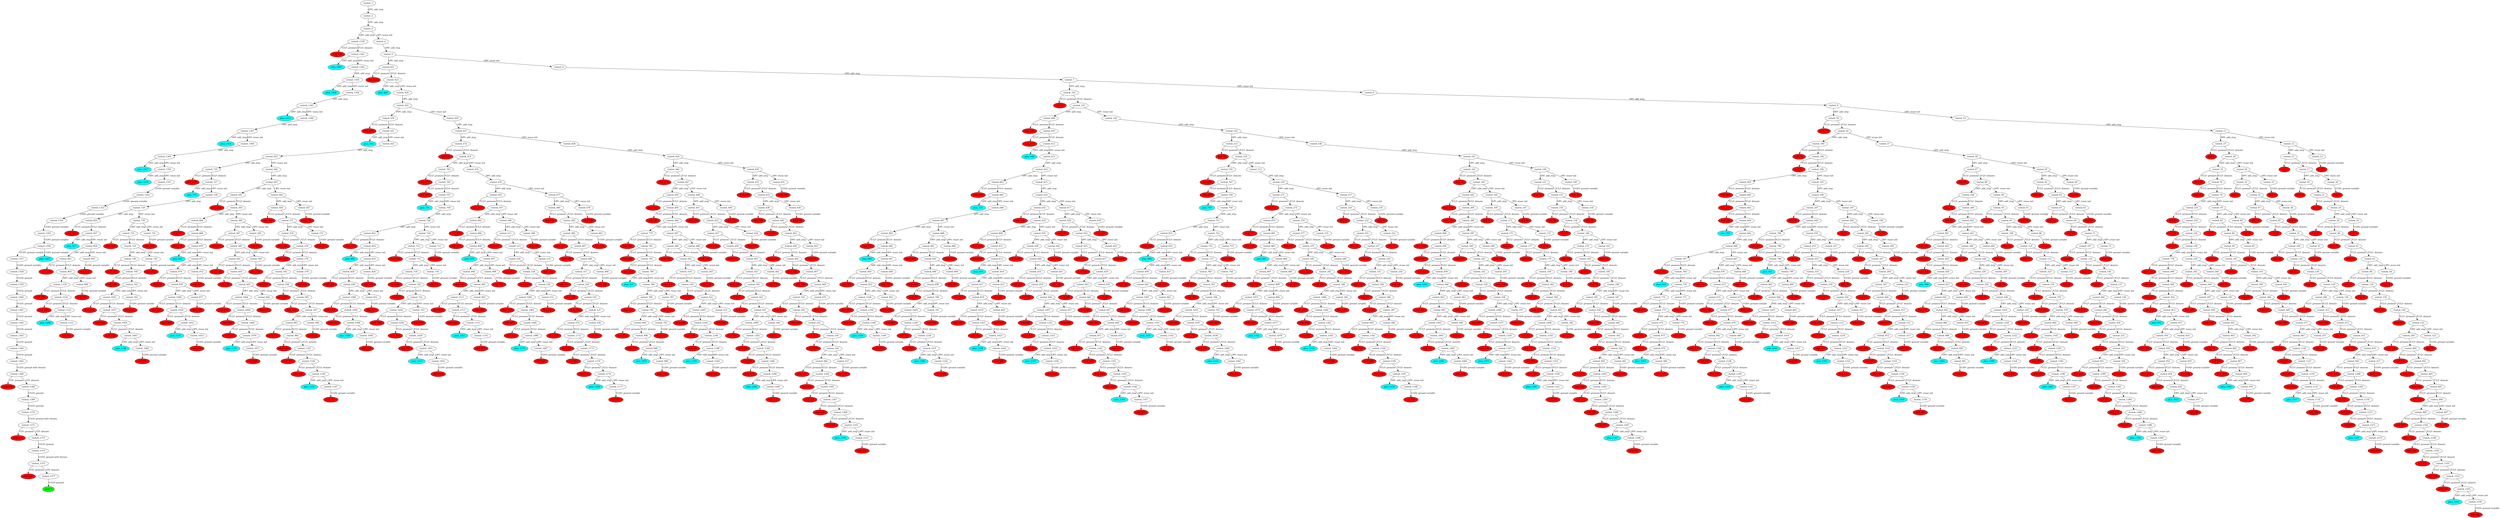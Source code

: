 digraph {
	"e10ace91-e060-3f84-6036-8028da19a07b" [label=plan_0 fillcolor=cyan style=filled]
	"e10ace91-e060-3f84-6036-8028da19a07b" [label=visited_1 fillcolor=white style=filled]
	"4558a900-6e34-1ea1-7495-50cd165c1b39" [label=plan_1 fillcolor=cyan style=filled]
	"e10ace91-e060-3f84-6036-8028da19a07b" -> "4558a900-6e34-1ea1-7495-50cd165c1b39" [label="OPF: add_step"]
	"4558a900-6e34-1ea1-7495-50cd165c1b39" [label=visited_2 fillcolor=white style=filled]
	"a1caf1c2-3899-74cb-0336-8205feb182ea" [label=plan_2 fillcolor=cyan style=filled]
	"4558a900-6e34-1ea1-7495-50cd165c1b39" -> "a1caf1c2-3899-74cb-0336-8205feb182ea" [label="OPF: add_step"]
	"a1caf1c2-3899-74cb-0336-8205feb182ea" [label=visited_3 fillcolor=white style=filled]
	"f3427703-8c29-e99e-9e2a-615efe8cad92" [label=plan_3 fillcolor=cyan style=filled]
	"a1caf1c2-3899-74cb-0336-8205feb182ea" -> "f3427703-8c29-e99e-9e2a-615efe8cad92" [label="OPF: add_step"]
	"ee8767e5-1900-d472-4497-0210c5113e11" [label=plan_4 fillcolor=cyan style=filled]
	"a1caf1c2-3899-74cb-0336-8205feb182ea" -> "ee8767e5-1900-d472-4497-0210c5113e11" [label="OPF: reuse init"]
	"ee8767e5-1900-d472-4497-0210c5113e11" [label=visited_4 fillcolor=white style=filled]
	"67e062e0-6561-353f-130a-50a063808063" [label=plan_5 fillcolor=cyan style=filled]
	"ee8767e5-1900-d472-4497-0210c5113e11" -> "67e062e0-6561-353f-130a-50a063808063" [label="OPF: add_step"]
	"67e062e0-6561-353f-130a-50a063808063" [label=visited_5 fillcolor=white style=filled]
	"ae10c52b-de8f-c21f-fed7-9c724315cf47" [label=plan_6 fillcolor=cyan style=filled]
	"67e062e0-6561-353f-130a-50a063808063" -> "ae10c52b-de8f-c21f-fed7-9c724315cf47" [label="OPF: add_step"]
	"435d1fc2-d424-64b1-dd0a-be61c19f73ed" [label=plan_7 fillcolor=cyan style=filled]
	"67e062e0-6561-353f-130a-50a063808063" -> "435d1fc2-d424-64b1-dd0a-be61c19f73ed" [label="OPF: reuse init"]
	"435d1fc2-d424-64b1-dd0a-be61c19f73ed" [label=visited_6 fillcolor=white style=filled]
	"c995b41b-562e-db89-44cb-f2deafaf9dab" [label=plan_8 fillcolor=cyan style=filled]
	"435d1fc2-d424-64b1-dd0a-be61c19f73ed" -> "c995b41b-562e-db89-44cb-f2deafaf9dab" [label="OPF: add_step"]
	"c995b41b-562e-db89-44cb-f2deafaf9dab" [label=visited_7 fillcolor=white style=filled]
	"5bd4ba2f-0c08-39e4-36d9-d6db6f3f351e" [label=plan_9 fillcolor=cyan style=filled]
	"c995b41b-562e-db89-44cb-f2deafaf9dab" -> "5bd4ba2f-0c08-39e4-36d9-d6db6f3f351e" [label="OPF: add_step"]
	"cb178f8a-0f59-4c1a-e657-7578a1fa03a3" [label=plan_10 fillcolor=cyan style=filled]
	"c995b41b-562e-db89-44cb-f2deafaf9dab" -> "cb178f8a-0f59-4c1a-e657-7578a1fa03a3" [label="OPF: reuse init"]
	"cb178f8a-0f59-4c1a-e657-7578a1fa03a3" [label=visited_8 fillcolor=white style=filled]
	"08ac88fd-ad39-dcc2-5449-cc2e1d4f3938" [label=plan_11 fillcolor=cyan style=filled]
	"cb178f8a-0f59-4c1a-e657-7578a1fa03a3" -> "08ac88fd-ad39-dcc2-5449-cc2e1d4f3938" [label="OPF: add_step"]
	"08ac88fd-ad39-dcc2-5449-cc2e1d4f3938" [label=visited_9 fillcolor=white style=filled]
	"7369f074-9c80-f7d5-87df-c5b12fdc1900" [label=plan_12 fillcolor=cyan style=filled]
	"08ac88fd-ad39-dcc2-5449-cc2e1d4f3938" -> "7369f074-9c80-f7d5-87df-c5b12fdc1900" [label="OPF: add_step"]
	"a4f54a39-3a52-bcdd-438e-2dbf4e576062" [label=plan_13 fillcolor=cyan style=filled]
	"08ac88fd-ad39-dcc2-5449-cc2e1d4f3938" -> "a4f54a39-3a52-bcdd-438e-2dbf4e576062" [label="OPF: reuse init"]
	"a4f54a39-3a52-bcdd-438e-2dbf4e576062" [label=visited_10 fillcolor=white style=filled]
	"cf01c834-fbe1-4500-52a9-4174e9017ed1" [label=plan_14 fillcolor=cyan style=filled]
	"a4f54a39-3a52-bcdd-438e-2dbf4e576062" -> "cf01c834-fbe1-4500-52a9-4174e9017ed1" [label="OPF: add_step"]
	"cf01c834-fbe1-4500-52a9-4174e9017ed1" [label=visited_11 fillcolor=white style=filled]
	"ff928ac3-3a90-db29-70f0-c832487b3bfc" [label=plan_15 fillcolor=cyan style=filled]
	"cf01c834-fbe1-4500-52a9-4174e9017ed1" -> "ff928ac3-3a90-db29-70f0-c832487b3bfc" [label="OPF: add_step"]
	"d035c3ca-12ad-7487-28f5-a57795b057e9" [label=plan_16 fillcolor=cyan style=filled]
	"cf01c834-fbe1-4500-52a9-4174e9017ed1" -> "d035c3ca-12ad-7487-28f5-a57795b057e9" [label="OPF: reuse init"]
	"d035c3ca-12ad-7487-28f5-a57795b057e9" [label=visited_12 fillcolor=white style=filled]
	"ca27bb43-4ffc-71c0-e088-14e110b09c15" [label=plan_17 fillcolor=cyan style=filled]
	"d035c3ca-12ad-7487-28f5-a57795b057e9" -> "ca27bb43-4ffc-71c0-e088-14e110b09c15" [label="OPF: add_step"]
	"3b71f750-44cd-00be-f890-92fed957fbc5" [label=plan_18 fillcolor=cyan style=filled]
	"d035c3ca-12ad-7487-28f5-a57795b057e9" -> "3b71f750-44cd-00be-f890-92fed957fbc5" [label="OPF: reuse init"]
	"3b71f750-44cd-00be-f890-92fed957fbc5" [label=visited_13 fillcolor=white style=filled]
	"2ac570c0-da33-6eb6-84a9-a8f0865a34f1" [label=plan_19 fillcolor=cyan style=filled]
	"3b71f750-44cd-00be-f890-92fed957fbc5" -> "2ac570c0-da33-6eb6-84a9-a8f0865a34f1" [label="UGSV: ground variable"]
	"2ac570c0-da33-6eb6-84a9-a8f0865a34f1" [label=visited_14 fillcolor=white style=filled]
	"2ac570c0-da33-6eb6-84a9-a8f0865a34f1" [label=leaf_0 fillcolor=red style=filled]
	"ca27bb43-4ffc-71c0-e088-14e110b09c15" [label=visited_15 fillcolor=white style=filled]
	"592f8c40-c7df-f956-5649-97f4c1aba9ff" [label=plan_20 fillcolor=cyan style=filled]
	"ca27bb43-4ffc-71c0-e088-14e110b09c15" -> "592f8c40-c7df-f956-5649-97f4c1aba9ff" [label="TCLF: promote"]
	"3ee87a9c-8ed9-7435-29ed-24f640f3b32d" [label=plan_21 fillcolor=cyan style=filled]
	"ca27bb43-4ffc-71c0-e088-14e110b09c15" -> "3ee87a9c-8ed9-7435-29ed-24f640f3b32d" [label="TCLF: demote"]
	"592f8c40-c7df-f956-5649-97f4c1aba9ff" [label=visited_16 fillcolor=white style=filled]
	"592f8c40-c7df-f956-5649-97f4c1aba9ff" [label=leaf_1 fillcolor=red style=filled]
	"3ee87a9c-8ed9-7435-29ed-24f640f3b32d" [label=visited_17 fillcolor=white style=filled]
	"8a125374-830a-3ba8-a238-cc385e024fa4" [label=plan_22 fillcolor=cyan style=filled]
	"3ee87a9c-8ed9-7435-29ed-24f640f3b32d" -> "8a125374-830a-3ba8-a238-cc385e024fa4" [label="OPF: add_step"]
	"92d0471e-ffef-d385-3858-02f1f08ad2ba" [label=plan_23 fillcolor=cyan style=filled]
	"3ee87a9c-8ed9-7435-29ed-24f640f3b32d" -> "92d0471e-ffef-d385-3858-02f1f08ad2ba" [label="OPF: reuse init"]
	"92d0471e-ffef-d385-3858-02f1f08ad2ba" [label=visited_18 fillcolor=white style=filled]
	"5c56095b-dee9-5304-8d6e-0616970648ef" [label=plan_24 fillcolor=cyan style=filled]
	"92d0471e-ffef-d385-3858-02f1f08ad2ba" -> "5c56095b-dee9-5304-8d6e-0616970648ef" [label="UGSV: ground variable"]
	"5c56095b-dee9-5304-8d6e-0616970648ef" [label=visited_19 fillcolor=white style=filled]
	"5c56095b-dee9-5304-8d6e-0616970648ef" [label=leaf_2 fillcolor=red style=filled]
	"8a125374-830a-3ba8-a238-cc385e024fa4" [label=visited_20 fillcolor=white style=filled]
	"dc9b1ace-0761-da3f-f4f5-53220249e04c" [label=plan_25 fillcolor=cyan style=filled]
	"8a125374-830a-3ba8-a238-cc385e024fa4" -> "dc9b1ace-0761-da3f-f4f5-53220249e04c" [label="TCLF: promote"]
	"2e6ebf2b-408a-b81d-b447-2d32c1dd7b9c" [label=plan_26 fillcolor=cyan style=filled]
	"8a125374-830a-3ba8-a238-cc385e024fa4" -> "2e6ebf2b-408a-b81d-b447-2d32c1dd7b9c" [label="TCLF: demote"]
	"dc9b1ace-0761-da3f-f4f5-53220249e04c" [label=visited_21 fillcolor=white style=filled]
	"dc9b1ace-0761-da3f-f4f5-53220249e04c" [label=leaf_3 fillcolor=red style=filled]
	"2e6ebf2b-408a-b81d-b447-2d32c1dd7b9c" [label=visited_22 fillcolor=white style=filled]
	"83c821b3-9708-f965-0a31-e7957aa51b94" [label=plan_27 fillcolor=cyan style=filled]
	"2e6ebf2b-408a-b81d-b447-2d32c1dd7b9c" -> "83c821b3-9708-f965-0a31-e7957aa51b94" [label="TCLF: promote"]
	"69442644-faf7-f23f-9a2f-0e2f3d5b0dfd" [label=plan_28 fillcolor=cyan style=filled]
	"2e6ebf2b-408a-b81d-b447-2d32c1dd7b9c" -> "69442644-faf7-f23f-9a2f-0e2f3d5b0dfd" [label="TCLF: demote"]
	"83c821b3-9708-f965-0a31-e7957aa51b94" [label=visited_23 fillcolor=white style=filled]
	"83c821b3-9708-f965-0a31-e7957aa51b94" [label=leaf_4 fillcolor=red style=filled]
	"69442644-faf7-f23f-9a2f-0e2f3d5b0dfd" [label=visited_24 fillcolor=white style=filled]
	"4aabf204-55e5-52ed-f9e3-4da2c00ec065" [label=plan_29 fillcolor=cyan style=filled]
	"69442644-faf7-f23f-9a2f-0e2f3d5b0dfd" -> "4aabf204-55e5-52ed-f9e3-4da2c00ec065" [label="OPF: add_step"]
	"cdadd826-aa4e-037c-a6e4-7d4671adcc88" [label=plan_30 fillcolor=cyan style=filled]
	"69442644-faf7-f23f-9a2f-0e2f3d5b0dfd" -> "cdadd826-aa4e-037c-a6e4-7d4671adcc88" [label="OPF: reuse init"]
	"cdadd826-aa4e-037c-a6e4-7d4671adcc88" [label=visited_25 fillcolor=white style=filled]
	"b3ddb61e-cd77-bf7e-af68-bf0aa1544001" [label=plan_31 fillcolor=cyan style=filled]
	"cdadd826-aa4e-037c-a6e4-7d4671adcc88" -> "b3ddb61e-cd77-bf7e-af68-bf0aa1544001" [label="UGSV: ground variable"]
	"b3ddb61e-cd77-bf7e-af68-bf0aa1544001" [label=visited_26 fillcolor=white style=filled]
	"b3ddb61e-cd77-bf7e-af68-bf0aa1544001" [label=leaf_5 fillcolor=red style=filled]
	"ff928ac3-3a90-db29-70f0-c832487b3bfc" [label=visited_27 fillcolor=white style=filled]
	"43171bfa-f1c1-086c-2fb6-e78383c159ac" [label=plan_32 fillcolor=cyan style=filled]
	"ff928ac3-3a90-db29-70f0-c832487b3bfc" -> "43171bfa-f1c1-086c-2fb6-e78383c159ac" [label="TCLF: promote"]
	"8bdf44cd-4979-142b-1b88-7fa4949110af" [label=plan_33 fillcolor=cyan style=filled]
	"ff928ac3-3a90-db29-70f0-c832487b3bfc" -> "8bdf44cd-4979-142b-1b88-7fa4949110af" [label="TCLF: demote"]
	"43171bfa-f1c1-086c-2fb6-e78383c159ac" [label=visited_28 fillcolor=white style=filled]
	"43171bfa-f1c1-086c-2fb6-e78383c159ac" [label=leaf_6 fillcolor=red style=filled]
	"8bdf44cd-4979-142b-1b88-7fa4949110af" [label=visited_29 fillcolor=white style=filled]
	"42470e00-72b9-0548-8ef5-620b01b439c6" [label=plan_34 fillcolor=cyan style=filled]
	"8bdf44cd-4979-142b-1b88-7fa4949110af" -> "42470e00-72b9-0548-8ef5-620b01b439c6" [label="OPF: add_step"]
	"b77fff18-abb1-e341-c567-21f0f0cf2501" [label=plan_35 fillcolor=cyan style=filled]
	"8bdf44cd-4979-142b-1b88-7fa4949110af" -> "b77fff18-abb1-e341-c567-21f0f0cf2501" [label="OPF: reuse init"]
	"b77fff18-abb1-e341-c567-21f0f0cf2501" [label=visited_30 fillcolor=white style=filled]
	"66b25584-53af-ba26-07a8-25f01e4dde00" [label=plan_36 fillcolor=cyan style=filled]
	"b77fff18-abb1-e341-c567-21f0f0cf2501" -> "66b25584-53af-ba26-07a8-25f01e4dde00" [label="OPF: add_step"]
	"5250895d-46fb-c5b0-2a98-c22bb78860ba" [label=plan_37 fillcolor=cyan style=filled]
	"b77fff18-abb1-e341-c567-21f0f0cf2501" -> "5250895d-46fb-c5b0-2a98-c22bb78860ba" [label="OPF: reuse init"]
	"5250895d-46fb-c5b0-2a98-c22bb78860ba" [label=visited_31 fillcolor=white style=filled]
	"9c7bdfd5-7b84-b160-4654-3a82e13f0e66" [label=plan_38 fillcolor=cyan style=filled]
	"5250895d-46fb-c5b0-2a98-c22bb78860ba" -> "9c7bdfd5-7b84-b160-4654-3a82e13f0e66" [label="UGSV: ground variable"]
	"9c7bdfd5-7b84-b160-4654-3a82e13f0e66" [label=visited_32 fillcolor=white style=filled]
	"9c7bdfd5-7b84-b160-4654-3a82e13f0e66" [label=leaf_7 fillcolor=red style=filled]
	"66b25584-53af-ba26-07a8-25f01e4dde00" [label=visited_33 fillcolor=white style=filled]
	"8b78f7f7-19ee-469e-b5e2-6ccab0791007" [label=plan_39 fillcolor=cyan style=filled]
	"66b25584-53af-ba26-07a8-25f01e4dde00" -> "8b78f7f7-19ee-469e-b5e2-6ccab0791007" [label="TCLF: promote"]
	"99194ae3-10fa-be47-591b-f6e1adaaa339" [label=plan_40 fillcolor=cyan style=filled]
	"66b25584-53af-ba26-07a8-25f01e4dde00" -> "99194ae3-10fa-be47-591b-f6e1adaaa339" [label="TCLF: demote"]
	"8b78f7f7-19ee-469e-b5e2-6ccab0791007" [label=visited_34 fillcolor=white style=filled]
	"8b78f7f7-19ee-469e-b5e2-6ccab0791007" [label=leaf_8 fillcolor=red style=filled]
	"99194ae3-10fa-be47-591b-f6e1adaaa339" [label=visited_35 fillcolor=white style=filled]
	"3414fcba-8340-0cdc-693c-43e498267af8" [label=plan_41 fillcolor=cyan style=filled]
	"99194ae3-10fa-be47-591b-f6e1adaaa339" -> "3414fcba-8340-0cdc-693c-43e498267af8" [label="OPF: add_step"]
	"f5c683b3-50cd-67a5-ec4b-6aab7d4b9110" [label=plan_42 fillcolor=cyan style=filled]
	"99194ae3-10fa-be47-591b-f6e1adaaa339" -> "f5c683b3-50cd-67a5-ec4b-6aab7d4b9110" [label="OPF: reuse init"]
	"f5c683b3-50cd-67a5-ec4b-6aab7d4b9110" [label=visited_36 fillcolor=white style=filled]
	"224c42b2-6d0f-3b33-1a45-46a2190e5195" [label=plan_43 fillcolor=cyan style=filled]
	"f5c683b3-50cd-67a5-ec4b-6aab7d4b9110" -> "224c42b2-6d0f-3b33-1a45-46a2190e5195" [label="UGSV: ground variable"]
	"224c42b2-6d0f-3b33-1a45-46a2190e5195" [label=visited_37 fillcolor=white style=filled]
	"224c42b2-6d0f-3b33-1a45-46a2190e5195" [label=leaf_9 fillcolor=red style=filled]
	"4aabf204-55e5-52ed-f9e3-4da2c00ec065" [label=visited_38 fillcolor=white style=filled]
	"f0fca3d3-723b-f128-fd69-1098d8ac188e" [label=plan_44 fillcolor=cyan style=filled]
	"4aabf204-55e5-52ed-f9e3-4da2c00ec065" -> "f0fca3d3-723b-f128-fd69-1098d8ac188e" [label="TCLF: promote"]
	"120cd858-5e49-e4e5-80e7-6be8108c7685" [label=plan_45 fillcolor=cyan style=filled]
	"4aabf204-55e5-52ed-f9e3-4da2c00ec065" -> "120cd858-5e49-e4e5-80e7-6be8108c7685" [label="TCLF: demote"]
	"f0fca3d3-723b-f128-fd69-1098d8ac188e" [label=visited_39 fillcolor=white style=filled]
	"f0fca3d3-723b-f128-fd69-1098d8ac188e" [label=leaf_10 fillcolor=red style=filled]
	"120cd858-5e49-e4e5-80e7-6be8108c7685" [label=visited_40 fillcolor=white style=filled]
	"e83af7ef-ab76-f06a-44b6-49d01e778690" [label=plan_46 fillcolor=cyan style=filled]
	"120cd858-5e49-e4e5-80e7-6be8108c7685" -> "e83af7ef-ab76-f06a-44b6-49d01e778690" [label="TCLF: promote"]
	"7738b5f2-7109-f31f-7116-4bdefdef397e" [label=plan_47 fillcolor=cyan style=filled]
	"120cd858-5e49-e4e5-80e7-6be8108c7685" -> "7738b5f2-7109-f31f-7116-4bdefdef397e" [label="TCLF: demote"]
	"7738b5f2-7109-f31f-7116-4bdefdef397e" [label=visited_41 fillcolor=white style=filled]
	"33daf705-6243-049e-1e84-1a61d599eb52" [label=plan_48 fillcolor=cyan style=filled]
	"7738b5f2-7109-f31f-7116-4bdefdef397e" -> "33daf705-6243-049e-1e84-1a61d599eb52" [label="TCLF: promote"]
	"9d8ecce5-50de-6473-b019-16f21dc5eb1b" [label=plan_49 fillcolor=cyan style=filled]
	"7738b5f2-7109-f31f-7116-4bdefdef397e" -> "9d8ecce5-50de-6473-b019-16f21dc5eb1b" [label="TCLF: demote"]
	"33daf705-6243-049e-1e84-1a61d599eb52" [label=visited_42 fillcolor=white style=filled]
	"33daf705-6243-049e-1e84-1a61d599eb52" [label=leaf_11 fillcolor=red style=filled]
	"9d8ecce5-50de-6473-b019-16f21dc5eb1b" [label=visited_43 fillcolor=white style=filled]
	"0cea7f59-860b-5ee0-32c7-eaf4f8a2c004" [label=plan_50 fillcolor=cyan style=filled]
	"9d8ecce5-50de-6473-b019-16f21dc5eb1b" -> "0cea7f59-860b-5ee0-32c7-eaf4f8a2c004" [label="OPF: add_step"]
	"bf1abfb6-8acc-686a-bb98-55cee5c6d198" [label=plan_51 fillcolor=cyan style=filled]
	"9d8ecce5-50de-6473-b019-16f21dc5eb1b" -> "bf1abfb6-8acc-686a-bb98-55cee5c6d198" [label="OPF: reuse init"]
	"bf1abfb6-8acc-686a-bb98-55cee5c6d198" [label=visited_44 fillcolor=white style=filled]
	"a543e0c0-5fec-8ac7-365a-b019a3d6caf2" [label=plan_52 fillcolor=cyan style=filled]
	"bf1abfb6-8acc-686a-bb98-55cee5c6d198" -> "a543e0c0-5fec-8ac7-365a-b019a3d6caf2" [label="UGSV: ground variable"]
	"a543e0c0-5fec-8ac7-365a-b019a3d6caf2" [label=visited_45 fillcolor=white style=filled]
	"a543e0c0-5fec-8ac7-365a-b019a3d6caf2" [label=leaf_12 fillcolor=red style=filled]
	"e83af7ef-ab76-f06a-44b6-49d01e778690" [label=visited_46 fillcolor=white style=filled]
	"e83af7ef-ab76-f06a-44b6-49d01e778690" [label=leaf_13 fillcolor=red style=filled]
	"3414fcba-8340-0cdc-693c-43e498267af8" [label=visited_47 fillcolor=white style=filled]
	"8c707eec-ee94-50b8-c663-f8e550a6c888" [label=plan_53 fillcolor=cyan style=filled]
	"3414fcba-8340-0cdc-693c-43e498267af8" -> "8c707eec-ee94-50b8-c663-f8e550a6c888" [label="TCLF: promote"]
	"005d539a-d8e3-0d8a-28be-1eae4a4941c3" [label=plan_54 fillcolor=cyan style=filled]
	"3414fcba-8340-0cdc-693c-43e498267af8" -> "005d539a-d8e3-0d8a-28be-1eae4a4941c3" [label="TCLF: demote"]
	"8c707eec-ee94-50b8-c663-f8e550a6c888" [label=visited_48 fillcolor=white style=filled]
	"8c707eec-ee94-50b8-c663-f8e550a6c888" [label=leaf_14 fillcolor=red style=filled]
	"005d539a-d8e3-0d8a-28be-1eae4a4941c3" [label=visited_49 fillcolor=white style=filled]
	"5cc62a30-c2e6-f058-9c69-32b64caef27a" [label=plan_55 fillcolor=cyan style=filled]
	"005d539a-d8e3-0d8a-28be-1eae4a4941c3" -> "5cc62a30-c2e6-f058-9c69-32b64caef27a" [label="TCLF: promote"]
	"9de2ab2e-ec70-8454-4044-3dfda0e76b88" [label=plan_56 fillcolor=cyan style=filled]
	"005d539a-d8e3-0d8a-28be-1eae4a4941c3" -> "9de2ab2e-ec70-8454-4044-3dfda0e76b88" [label="TCLF: demote"]
	"5cc62a30-c2e6-f058-9c69-32b64caef27a" [label=visited_50 fillcolor=white style=filled]
	"5cc62a30-c2e6-f058-9c69-32b64caef27a" [label=leaf_15 fillcolor=red style=filled]
	"9de2ab2e-ec70-8454-4044-3dfda0e76b88" [label=visited_51 fillcolor=white style=filled]
	"637d85e0-7ed0-0d6b-80f2-fd0e2ddf3fd4" [label=plan_57 fillcolor=cyan style=filled]
	"9de2ab2e-ec70-8454-4044-3dfda0e76b88" -> "637d85e0-7ed0-0d6b-80f2-fd0e2ddf3fd4" [label="OPF: add_step"]
	"8fe17642-495b-5413-4f65-59864c99a53f" [label=plan_58 fillcolor=cyan style=filled]
	"9de2ab2e-ec70-8454-4044-3dfda0e76b88" -> "8fe17642-495b-5413-4f65-59864c99a53f" [label="OPF: reuse init"]
	"8fe17642-495b-5413-4f65-59864c99a53f" [label=visited_52 fillcolor=white style=filled]
	"855ab411-061e-1762-2555-9f5cf70b3a05" [label=plan_59 fillcolor=cyan style=filled]
	"8fe17642-495b-5413-4f65-59864c99a53f" -> "855ab411-061e-1762-2555-9f5cf70b3a05" [label="UGSV: ground variable"]
	"855ab411-061e-1762-2555-9f5cf70b3a05" [label=visited_53 fillcolor=white style=filled]
	"855ab411-061e-1762-2555-9f5cf70b3a05" [label=leaf_16 fillcolor=red style=filled]
	"7369f074-9c80-f7d5-87df-c5b12fdc1900" [label=visited_54 fillcolor=white style=filled]
	"20b70dda-f45c-7bd1-925b-f1461bf131bb" [label=plan_60 fillcolor=cyan style=filled]
	"7369f074-9c80-f7d5-87df-c5b12fdc1900" -> "20b70dda-f45c-7bd1-925b-f1461bf131bb" [label="TCLF: promote"]
	"fd46e78e-79fc-89b4-50cf-9dc217d3862d" [label=plan_61 fillcolor=cyan style=filled]
	"7369f074-9c80-f7d5-87df-c5b12fdc1900" -> "fd46e78e-79fc-89b4-50cf-9dc217d3862d" [label="TCLF: demote"]
	"20b70dda-f45c-7bd1-925b-f1461bf131bb" [label=visited_55 fillcolor=white style=filled]
	"20b70dda-f45c-7bd1-925b-f1461bf131bb" [label=leaf_17 fillcolor=red style=filled]
	"fd46e78e-79fc-89b4-50cf-9dc217d3862d" [label=visited_56 fillcolor=white style=filled]
	"d12f0e69-6d91-8a22-81c0-6d2aab0435f9" [label=plan_62 fillcolor=cyan style=filled]
	"fd46e78e-79fc-89b4-50cf-9dc217d3862d" -> "d12f0e69-6d91-8a22-81c0-6d2aab0435f9" [label="OPF: add_step"]
	"5a4dda5a-26c0-93c1-df1c-f3432044df0a" [label=plan_63 fillcolor=cyan style=filled]
	"fd46e78e-79fc-89b4-50cf-9dc217d3862d" -> "5a4dda5a-26c0-93c1-df1c-f3432044df0a" [label="OPF: reuse init"]
	"5a4dda5a-26c0-93c1-df1c-f3432044df0a" [label=visited_57 fillcolor=white style=filled]
	"4a598882-409e-f1d1-2750-f40a67ce92ba" [label=plan_64 fillcolor=cyan style=filled]
	"5a4dda5a-26c0-93c1-df1c-f3432044df0a" -> "4a598882-409e-f1d1-2750-f40a67ce92ba" [label="OPF: add_step"]
	"4a598882-409e-f1d1-2750-f40a67ce92ba" [label=visited_58 fillcolor=white style=filled]
	"f3bf1b07-874b-d729-e161-a8df81f49b87" [label=plan_65 fillcolor=cyan style=filled]
	"4a598882-409e-f1d1-2750-f40a67ce92ba" -> "f3bf1b07-874b-d729-e161-a8df81f49b87" [label="OPF: add_step"]
	"c9d58426-96ef-256d-8cc3-59325c031a06" [label=plan_66 fillcolor=cyan style=filled]
	"4a598882-409e-f1d1-2750-f40a67ce92ba" -> "c9d58426-96ef-256d-8cc3-59325c031a06" [label="OPF: reuse init"]
	"c9d58426-96ef-256d-8cc3-59325c031a06" [label=visited_59 fillcolor=white style=filled]
	"e72f3acb-a16c-b5eb-874a-abc61e9c4a25" [label=plan_67 fillcolor=cyan style=filled]
	"c9d58426-96ef-256d-8cc3-59325c031a06" -> "e72f3acb-a16c-b5eb-874a-abc61e9c4a25" [label="OPF: add_step"]
	"e6b50ee9-3195-a7e2-0e19-5d69cf5aebb8" [label=plan_68 fillcolor=cyan style=filled]
	"c9d58426-96ef-256d-8cc3-59325c031a06" -> "e6b50ee9-3195-a7e2-0e19-5d69cf5aebb8" [label="OPF: reuse init"]
	"e6b50ee9-3195-a7e2-0e19-5d69cf5aebb8" [label=visited_60 fillcolor=white style=filled]
	"fe812d84-6abd-ee14-eefc-a5b88abbf53e" [label=plan_69 fillcolor=cyan style=filled]
	"e6b50ee9-3195-a7e2-0e19-5d69cf5aebb8" -> "fe812d84-6abd-ee14-eefc-a5b88abbf53e" [label="UGSV: ground variable"]
	"fe812d84-6abd-ee14-eefc-a5b88abbf53e" [label=visited_61 fillcolor=white style=filled]
	"fe812d84-6abd-ee14-eefc-a5b88abbf53e" [label=leaf_18 fillcolor=red style=filled]
	"e72f3acb-a16c-b5eb-874a-abc61e9c4a25" [label=visited_62 fillcolor=white style=filled]
	"0dd7d5ca-1510-fac2-96cd-51b5348b9ddf" [label=plan_70 fillcolor=cyan style=filled]
	"e72f3acb-a16c-b5eb-874a-abc61e9c4a25" -> "0dd7d5ca-1510-fac2-96cd-51b5348b9ddf" [label="TCLF: promote"]
	"75bb16db-dc4c-44a0-ca4f-fb7c24486381" [label=plan_71 fillcolor=cyan style=filled]
	"e72f3acb-a16c-b5eb-874a-abc61e9c4a25" -> "75bb16db-dc4c-44a0-ca4f-fb7c24486381" [label="TCLF: demote"]
	"0dd7d5ca-1510-fac2-96cd-51b5348b9ddf" [label=visited_63 fillcolor=white style=filled]
	"0dd7d5ca-1510-fac2-96cd-51b5348b9ddf" [label=leaf_19 fillcolor=red style=filled]
	"75bb16db-dc4c-44a0-ca4f-fb7c24486381" [label=visited_64 fillcolor=white style=filled]
	"379cac86-2c60-07f7-4b1d-649fa225ecb4" [label=plan_72 fillcolor=cyan style=filled]
	"75bb16db-dc4c-44a0-ca4f-fb7c24486381" -> "379cac86-2c60-07f7-4b1d-649fa225ecb4" [label="OPF: add_step"]
	"de5da310-2437-3a2c-4a02-bcde3b6b348d" [label=plan_73 fillcolor=cyan style=filled]
	"75bb16db-dc4c-44a0-ca4f-fb7c24486381" -> "de5da310-2437-3a2c-4a02-bcde3b6b348d" [label="OPF: reuse init"]
	"de5da310-2437-3a2c-4a02-bcde3b6b348d" [label=visited_65 fillcolor=white style=filled]
	"3aacfca3-6fe8-6bb4-7fd2-5d5dd1b6f1fe" [label=plan_74 fillcolor=cyan style=filled]
	"de5da310-2437-3a2c-4a02-bcde3b6b348d" -> "3aacfca3-6fe8-6bb4-7fd2-5d5dd1b6f1fe" [label="UGSV: ground variable"]
	"3aacfca3-6fe8-6bb4-7fd2-5d5dd1b6f1fe" [label=visited_66 fillcolor=white style=filled]
	"3aacfca3-6fe8-6bb4-7fd2-5d5dd1b6f1fe" [label=leaf_20 fillcolor=red style=filled]
	"379cac86-2c60-07f7-4b1d-649fa225ecb4" [label=visited_67 fillcolor=white style=filled]
	"14c0965a-1c0c-cce4-8094-2743fe9f9fd2" [label=plan_75 fillcolor=cyan style=filled]
	"379cac86-2c60-07f7-4b1d-649fa225ecb4" -> "14c0965a-1c0c-cce4-8094-2743fe9f9fd2" [label="TCLF: promote"]
	"1ea32b82-33be-f092-0490-c96e8d0d0d29" [label=plan_76 fillcolor=cyan style=filled]
	"379cac86-2c60-07f7-4b1d-649fa225ecb4" -> "1ea32b82-33be-f092-0490-c96e8d0d0d29" [label="TCLF: demote"]
	"14c0965a-1c0c-cce4-8094-2743fe9f9fd2" [label=visited_68 fillcolor=white style=filled]
	"14c0965a-1c0c-cce4-8094-2743fe9f9fd2" [label=leaf_21 fillcolor=red style=filled]
	"1ea32b82-33be-f092-0490-c96e8d0d0d29" [label=visited_69 fillcolor=white style=filled]
	"854db45f-b006-232f-6400-082c968c7a7c" [label=plan_77 fillcolor=cyan style=filled]
	"1ea32b82-33be-f092-0490-c96e8d0d0d29" -> "854db45f-b006-232f-6400-082c968c7a7c" [label="TCLF: promote"]
	"5d5e1495-312d-02d5-546d-de048b124792" [label=plan_78 fillcolor=cyan style=filled]
	"1ea32b82-33be-f092-0490-c96e8d0d0d29" -> "5d5e1495-312d-02d5-546d-de048b124792" [label="TCLF: demote"]
	"854db45f-b006-232f-6400-082c968c7a7c" [label=visited_70 fillcolor=white style=filled]
	"854db45f-b006-232f-6400-082c968c7a7c" [label=leaf_22 fillcolor=red style=filled]
	"5d5e1495-312d-02d5-546d-de048b124792" [label=visited_71 fillcolor=white style=filled]
	"bd73563b-311d-a4ca-11aa-593b970283b3" [label=plan_79 fillcolor=cyan style=filled]
	"5d5e1495-312d-02d5-546d-de048b124792" -> "bd73563b-311d-a4ca-11aa-593b970283b3" [label="OPF: add_step"]
	"51d3d008-751a-1a69-d7b0-9caab3157055" [label=plan_80 fillcolor=cyan style=filled]
	"5d5e1495-312d-02d5-546d-de048b124792" -> "51d3d008-751a-1a69-d7b0-9caab3157055" [label="OPF: reuse init"]
	"51d3d008-751a-1a69-d7b0-9caab3157055" [label=visited_72 fillcolor=white style=filled]
	"0caf3e0a-78e6-e8a2-87a4-9552e1bc46a4" [label=plan_81 fillcolor=cyan style=filled]
	"51d3d008-751a-1a69-d7b0-9caab3157055" -> "0caf3e0a-78e6-e8a2-87a4-9552e1bc46a4" [label="UGSV: ground variable"]
	"0caf3e0a-78e6-e8a2-87a4-9552e1bc46a4" [label=visited_73 fillcolor=white style=filled]
	"0caf3e0a-78e6-e8a2-87a4-9552e1bc46a4" [label=leaf_23 fillcolor=red style=filled]
	"42470e00-72b9-0548-8ef5-620b01b439c6" [label=visited_74 fillcolor=white style=filled]
	"4c1cbb45-b06e-bc9c-55e0-d06bed2ac32b" [label=plan_82 fillcolor=cyan style=filled]
	"42470e00-72b9-0548-8ef5-620b01b439c6" -> "4c1cbb45-b06e-bc9c-55e0-d06bed2ac32b" [label="TCLF: promote"]
	"313161a5-5a15-1fff-52ad-93457c7d8b97" [label=plan_83 fillcolor=cyan style=filled]
	"42470e00-72b9-0548-8ef5-620b01b439c6" -> "313161a5-5a15-1fff-52ad-93457c7d8b97" [label="TCLF: demote"]
	"4c1cbb45-b06e-bc9c-55e0-d06bed2ac32b" [label=visited_75 fillcolor=white style=filled]
	"4c1cbb45-b06e-bc9c-55e0-d06bed2ac32b" [label=leaf_24 fillcolor=red style=filled]
	"313161a5-5a15-1fff-52ad-93457c7d8b97" [label=visited_76 fillcolor=white style=filled]
	"1cdf8892-faec-4c9d-4b82-7a5e2ed22475" [label=plan_84 fillcolor=cyan style=filled]
	"313161a5-5a15-1fff-52ad-93457c7d8b97" -> "1cdf8892-faec-4c9d-4b82-7a5e2ed22475" [label="TCLF: promote"]
	"fc8f43c8-6bc7-b1ec-3392-93ecebc47619" [label=plan_85 fillcolor=cyan style=filled]
	"313161a5-5a15-1fff-52ad-93457c7d8b97" -> "fc8f43c8-6bc7-b1ec-3392-93ecebc47619" [label="TCLF: demote"]
	"1cdf8892-faec-4c9d-4b82-7a5e2ed22475" [label=visited_77 fillcolor=white style=filled]
	"1cdf8892-faec-4c9d-4b82-7a5e2ed22475" [label=leaf_25 fillcolor=red style=filled]
	"fc8f43c8-6bc7-b1ec-3392-93ecebc47619" [label=visited_78 fillcolor=white style=filled]
	"cffce595-0a62-6589-9e9c-bd5ad5860c18" [label=plan_86 fillcolor=cyan style=filled]
	"fc8f43c8-6bc7-b1ec-3392-93ecebc47619" -> "cffce595-0a62-6589-9e9c-bd5ad5860c18" [label="OPF: add_step"]
	"dc8de4b9-7f09-6df7-23c2-deaa482ebe2c" [label=plan_87 fillcolor=cyan style=filled]
	"fc8f43c8-6bc7-b1ec-3392-93ecebc47619" -> "dc8de4b9-7f09-6df7-23c2-deaa482ebe2c" [label="OPF: reuse init"]
	"dc8de4b9-7f09-6df7-23c2-deaa482ebe2c" [label=visited_79 fillcolor=white style=filled]
	"36f0ef02-774e-2fb1-3af0-ff695ea6f62e" [label=plan_88 fillcolor=cyan style=filled]
	"dc8de4b9-7f09-6df7-23c2-deaa482ebe2c" -> "36f0ef02-774e-2fb1-3af0-ff695ea6f62e" [label="OPF: add_step"]
	"ef5c095e-be95-595c-4fdd-c8a6dd16f116" [label=plan_89 fillcolor=cyan style=filled]
	"dc8de4b9-7f09-6df7-23c2-deaa482ebe2c" -> "ef5c095e-be95-595c-4fdd-c8a6dd16f116" [label="OPF: reuse init"]
	"ef5c095e-be95-595c-4fdd-c8a6dd16f116" [label=visited_80 fillcolor=white style=filled]
	"ec3af1c0-820c-82d6-0451-c06ee9452e51" [label=plan_90 fillcolor=cyan style=filled]
	"ef5c095e-be95-595c-4fdd-c8a6dd16f116" -> "ec3af1c0-820c-82d6-0451-c06ee9452e51" [label="UGSV: ground variable"]
	"ec3af1c0-820c-82d6-0451-c06ee9452e51" [label=visited_81 fillcolor=white style=filled]
	"ec3af1c0-820c-82d6-0451-c06ee9452e51" [label=leaf_26 fillcolor=red style=filled]
	"36f0ef02-774e-2fb1-3af0-ff695ea6f62e" [label=visited_82 fillcolor=white style=filled]
	"6f6ea2ec-f05e-fc5d-05a6-701c78dfeae2" [label=plan_91 fillcolor=cyan style=filled]
	"36f0ef02-774e-2fb1-3af0-ff695ea6f62e" -> "6f6ea2ec-f05e-fc5d-05a6-701c78dfeae2" [label="TCLF: promote"]
	"139c83e9-08fd-ea91-428d-dadba9db336c" [label=plan_92 fillcolor=cyan style=filled]
	"36f0ef02-774e-2fb1-3af0-ff695ea6f62e" -> "139c83e9-08fd-ea91-428d-dadba9db336c" [label="TCLF: demote"]
	"6f6ea2ec-f05e-fc5d-05a6-701c78dfeae2" [label=visited_83 fillcolor=white style=filled]
	"6f6ea2ec-f05e-fc5d-05a6-701c78dfeae2" [label=leaf_27 fillcolor=red style=filled]
	"139c83e9-08fd-ea91-428d-dadba9db336c" [label=visited_84 fillcolor=white style=filled]
	"7e7ba65b-dc9e-1eac-fd73-2526348ff692" [label=plan_93 fillcolor=cyan style=filled]
	"139c83e9-08fd-ea91-428d-dadba9db336c" -> "7e7ba65b-dc9e-1eac-fd73-2526348ff692" [label="OPF: add_step"]
	"3e163fe0-0f89-e259-c2e7-e8f668bd92a9" [label=plan_94 fillcolor=cyan style=filled]
	"139c83e9-08fd-ea91-428d-dadba9db336c" -> "3e163fe0-0f89-e259-c2e7-e8f668bd92a9" [label="OPF: reuse init"]
	"3e163fe0-0f89-e259-c2e7-e8f668bd92a9" [label=visited_85 fillcolor=white style=filled]
	"7617d80d-2943-bf77-ff0f-6b76c89d6f14" [label=plan_95 fillcolor=cyan style=filled]
	"3e163fe0-0f89-e259-c2e7-e8f668bd92a9" -> "7617d80d-2943-bf77-ff0f-6b76c89d6f14" [label="UGSV: ground variable"]
	"7617d80d-2943-bf77-ff0f-6b76c89d6f14" [label=visited_86 fillcolor=white style=filled]
	"7617d80d-2943-bf77-ff0f-6b76c89d6f14" [label=leaf_28 fillcolor=red style=filled]
	"f3bf1b07-874b-d729-e161-a8df81f49b87" [label=visited_87 fillcolor=white style=filled]
	"c553d3a0-fd14-f848-0ee6-04f00a22a776" [label=plan_96 fillcolor=cyan style=filled]
	"f3bf1b07-874b-d729-e161-a8df81f49b87" -> "c553d3a0-fd14-f848-0ee6-04f00a22a776" [label="TCLF: promote"]
	"ce5e7953-7c47-0439-195b-e9889965b63d" [label=plan_97 fillcolor=cyan style=filled]
	"f3bf1b07-874b-d729-e161-a8df81f49b87" -> "ce5e7953-7c47-0439-195b-e9889965b63d" [label="TCLF: demote"]
	"c553d3a0-fd14-f848-0ee6-04f00a22a776" [label=visited_88 fillcolor=white style=filled]
	"c553d3a0-fd14-f848-0ee6-04f00a22a776" [label=leaf_29 fillcolor=red style=filled]
	"ce5e7953-7c47-0439-195b-e9889965b63d" [label=visited_89 fillcolor=white style=filled]
	"9ebef109-efbd-9c98-f92b-d4481ada8914" [label=plan_98 fillcolor=cyan style=filled]
	"ce5e7953-7c47-0439-195b-e9889965b63d" -> "9ebef109-efbd-9c98-f92b-d4481ada8914" [label="OPF: add_step"]
	"d5c505eb-ca35-3dbb-d821-81e962c02472" [label=plan_99 fillcolor=cyan style=filled]
	"ce5e7953-7c47-0439-195b-e9889965b63d" -> "d5c505eb-ca35-3dbb-d821-81e962c02472" [label="OPF: reuse init"]
	"d5c505eb-ca35-3dbb-d821-81e962c02472" [label=visited_90 fillcolor=white style=filled]
	"0a6052a8-0067-a623-f77f-34ff763b4dcb" [label=plan_100 fillcolor=cyan style=filled]
	"d5c505eb-ca35-3dbb-d821-81e962c02472" -> "0a6052a8-0067-a623-f77f-34ff763b4dcb" [label="OPF: add_step"]
	"be4799ef-19ac-234c-408e-079d8de25f83" [label=plan_101 fillcolor=cyan style=filled]
	"d5c505eb-ca35-3dbb-d821-81e962c02472" -> "be4799ef-19ac-234c-408e-079d8de25f83" [label="OPF: reuse init"]
	"be4799ef-19ac-234c-408e-079d8de25f83" [label=visited_91 fillcolor=white style=filled]
	"9eb88fd5-d8d2-1da3-bb7e-c54b0979cb92" [label=plan_102 fillcolor=cyan style=filled]
	"be4799ef-19ac-234c-408e-079d8de25f83" -> "9eb88fd5-d8d2-1da3-bb7e-c54b0979cb92" [label="UGSV: ground variable"]
	"9eb88fd5-d8d2-1da3-bb7e-c54b0979cb92" [label=visited_92 fillcolor=white style=filled]
	"9eb88fd5-d8d2-1da3-bb7e-c54b0979cb92" [label=leaf_30 fillcolor=red style=filled]
	"0a6052a8-0067-a623-f77f-34ff763b4dcb" [label=visited_93 fillcolor=white style=filled]
	"a6a50ff4-6b88-3397-0582-2f752d8b6108" [label=plan_103 fillcolor=cyan style=filled]
	"0a6052a8-0067-a623-f77f-34ff763b4dcb" -> "a6a50ff4-6b88-3397-0582-2f752d8b6108" [label="TCLF: promote"]
	"9db849a8-2c07-2525-7cf4-f3bb6d9d2c7c" [label=plan_104 fillcolor=cyan style=filled]
	"0a6052a8-0067-a623-f77f-34ff763b4dcb" -> "9db849a8-2c07-2525-7cf4-f3bb6d9d2c7c" [label="TCLF: demote"]
	"a6a50ff4-6b88-3397-0582-2f752d8b6108" [label=visited_94 fillcolor=white style=filled]
	"a6a50ff4-6b88-3397-0582-2f752d8b6108" [label=leaf_31 fillcolor=red style=filled]
	"9db849a8-2c07-2525-7cf4-f3bb6d9d2c7c" [label=visited_95 fillcolor=white style=filled]
	"6aaf7dad-3d8a-b409-8050-a1bdf90135ac" [label=plan_105 fillcolor=cyan style=filled]
	"9db849a8-2c07-2525-7cf4-f3bb6d9d2c7c" -> "6aaf7dad-3d8a-b409-8050-a1bdf90135ac" [label="OPF: add_step"]
	"2cb2ee58-7676-25ac-7110-b6d4c89dc9be" [label=plan_106 fillcolor=cyan style=filled]
	"9db849a8-2c07-2525-7cf4-f3bb6d9d2c7c" -> "2cb2ee58-7676-25ac-7110-b6d4c89dc9be" [label="OPF: reuse init"]
	"2cb2ee58-7676-25ac-7110-b6d4c89dc9be" [label=visited_96 fillcolor=white style=filled]
	"87ffb4f1-77dd-f012-584e-a28a2f3d5046" [label=plan_107 fillcolor=cyan style=filled]
	"2cb2ee58-7676-25ac-7110-b6d4c89dc9be" -> "87ffb4f1-77dd-f012-584e-a28a2f3d5046" [label="UGSV: ground variable"]
	"87ffb4f1-77dd-f012-584e-a28a2f3d5046" [label=visited_97 fillcolor=white style=filled]
	"87ffb4f1-77dd-f012-584e-a28a2f3d5046" [label=leaf_32 fillcolor=red style=filled]
	"0cea7f59-860b-5ee0-32c7-eaf4f8a2c004" [label=visited_98 fillcolor=white style=filled]
	"b0cc1e5c-534c-8ff1-0471-14eb38f7fe24" [label=plan_108 fillcolor=cyan style=filled]
	"0cea7f59-860b-5ee0-32c7-eaf4f8a2c004" -> "b0cc1e5c-534c-8ff1-0471-14eb38f7fe24" [label="TCLF: promote"]
	"53cb413f-d78a-2471-2604-3b5e385e239b" [label=plan_109 fillcolor=cyan style=filled]
	"0cea7f59-860b-5ee0-32c7-eaf4f8a2c004" -> "53cb413f-d78a-2471-2604-3b5e385e239b" [label="TCLF: demote"]
	"7e7ba65b-dc9e-1eac-fd73-2526348ff692" [label=visited_99 fillcolor=white style=filled]
	"0a6fc2b3-0c72-c454-6cf5-0019236d9448" [label=plan_110 fillcolor=cyan style=filled]
	"7e7ba65b-dc9e-1eac-fd73-2526348ff692" -> "0a6fc2b3-0c72-c454-6cf5-0019236d9448" [label="TCLF: promote"]
	"8a18f553-16b2-d432-a295-baf51187a8a8" [label=plan_111 fillcolor=cyan style=filled]
	"7e7ba65b-dc9e-1eac-fd73-2526348ff692" -> "8a18f553-16b2-d432-a295-baf51187a8a8" [label="TCLF: demote"]
	"0a6fc2b3-0c72-c454-6cf5-0019236d9448" [label=visited_100 fillcolor=white style=filled]
	"0a6fc2b3-0c72-c454-6cf5-0019236d9448" [label=leaf_33 fillcolor=red style=filled]
	"8a18f553-16b2-d432-a295-baf51187a8a8" [label=visited_101 fillcolor=white style=filled]
	"2f652492-e379-3df6-1b63-4434a380f89c" [label=plan_112 fillcolor=cyan style=filled]
	"8a18f553-16b2-d432-a295-baf51187a8a8" -> "2f652492-e379-3df6-1b63-4434a380f89c" [label="TCLF: promote"]
	"ead6a157-3e93-18f0-e6df-3370eaf7588f" [label=plan_113 fillcolor=cyan style=filled]
	"8a18f553-16b2-d432-a295-baf51187a8a8" -> "ead6a157-3e93-18f0-e6df-3370eaf7588f" [label="TCLF: demote"]
	"2f652492-e379-3df6-1b63-4434a380f89c" [label=visited_102 fillcolor=white style=filled]
	"2f652492-e379-3df6-1b63-4434a380f89c" [label=leaf_34 fillcolor=red style=filled]
	"ead6a157-3e93-18f0-e6df-3370eaf7588f" [label=visited_103 fillcolor=white style=filled]
	"86615979-3663-4a91-7aeb-dc73043e27f6" [label=plan_114 fillcolor=cyan style=filled]
	"ead6a157-3e93-18f0-e6df-3370eaf7588f" -> "86615979-3663-4a91-7aeb-dc73043e27f6" [label="OPF: add_step"]
	"81238f51-5251-ac2b-1de3-35c276252e09" [label=plan_115 fillcolor=cyan style=filled]
	"ead6a157-3e93-18f0-e6df-3370eaf7588f" -> "81238f51-5251-ac2b-1de3-35c276252e09" [label="OPF: reuse init"]
	"81238f51-5251-ac2b-1de3-35c276252e09" [label=visited_104 fillcolor=white style=filled]
	"f8bee2ce-1553-e9f0-1f95-fd31a0b5ff79" [label=plan_116 fillcolor=cyan style=filled]
	"81238f51-5251-ac2b-1de3-35c276252e09" -> "f8bee2ce-1553-e9f0-1f95-fd31a0b5ff79" [label="UGSV: ground variable"]
	"f8bee2ce-1553-e9f0-1f95-fd31a0b5ff79" [label=visited_105 fillcolor=white style=filled]
	"f8bee2ce-1553-e9f0-1f95-fd31a0b5ff79" [label=leaf_35 fillcolor=red style=filled]
	"637d85e0-7ed0-0d6b-80f2-fd0e2ddf3fd4" [label=visited_106 fillcolor=white style=filled]
	"4d831863-b33c-16ca-aa04-d16e05f3b33b" [label=plan_117 fillcolor=cyan style=filled]
	"637d85e0-7ed0-0d6b-80f2-fd0e2ddf3fd4" -> "4d831863-b33c-16ca-aa04-d16e05f3b33b" [label="TCLF: promote"]
	"295ea8bd-d387-24f1-2a60-f7a51b768a44" [label=plan_118 fillcolor=cyan style=filled]
	"637d85e0-7ed0-0d6b-80f2-fd0e2ddf3fd4" -> "295ea8bd-d387-24f1-2a60-f7a51b768a44" [label="TCLF: demote"]
	"bd73563b-311d-a4ca-11aa-593b970283b3" [label=visited_107 fillcolor=white style=filled]
	"0f41c628-57f4-aba7-da90-d76cb9b3e516" [label=plan_119 fillcolor=cyan style=filled]
	"bd73563b-311d-a4ca-11aa-593b970283b3" -> "0f41c628-57f4-aba7-da90-d76cb9b3e516" [label="TCLF: promote"]
	"f9f04a1f-1d10-6f91-1368-5e0dd6d34231" [label=plan_120 fillcolor=cyan style=filled]
	"bd73563b-311d-a4ca-11aa-593b970283b3" -> "f9f04a1f-1d10-6f91-1368-5e0dd6d34231" [label="TCLF: demote"]
	"6aaf7dad-3d8a-b409-8050-a1bdf90135ac" [label=visited_108 fillcolor=white style=filled]
	"74a36f5b-80f0-0348-e7c6-ab322aa3cf39" [label=plan_121 fillcolor=cyan style=filled]
	"6aaf7dad-3d8a-b409-8050-a1bdf90135ac" -> "74a36f5b-80f0-0348-e7c6-ab322aa3cf39" [label="TCLF: promote"]
	"54dd56b3-eecf-a6d1-c3dd-50f6c7014f62" [label=plan_122 fillcolor=cyan style=filled]
	"6aaf7dad-3d8a-b409-8050-a1bdf90135ac" -> "54dd56b3-eecf-a6d1-c3dd-50f6c7014f62" [label="TCLF: demote"]
	"74a36f5b-80f0-0348-e7c6-ab322aa3cf39" [label=visited_109 fillcolor=white style=filled]
	"74a36f5b-80f0-0348-e7c6-ab322aa3cf39" [label=leaf_36 fillcolor=red style=filled]
	"54dd56b3-eecf-a6d1-c3dd-50f6c7014f62" [label=visited_110 fillcolor=white style=filled]
	"2e84377e-8573-a350-fd11-abcd0f5a3828" [label=plan_123 fillcolor=cyan style=filled]
	"54dd56b3-eecf-a6d1-c3dd-50f6c7014f62" -> "2e84377e-8573-a350-fd11-abcd0f5a3828" [label="TCLF: promote"]
	"0aa2d334-cd55-740c-77af-d188653107e3" [label=plan_124 fillcolor=cyan style=filled]
	"54dd56b3-eecf-a6d1-c3dd-50f6c7014f62" -> "0aa2d334-cd55-740c-77af-d188653107e3" [label="TCLF: demote"]
	"2e84377e-8573-a350-fd11-abcd0f5a3828" [label=visited_111 fillcolor=white style=filled]
	"2e84377e-8573-a350-fd11-abcd0f5a3828" [label=leaf_37 fillcolor=red style=filled]
	"0aa2d334-cd55-740c-77af-d188653107e3" [label=visited_112 fillcolor=white style=filled]
	"96ca6de4-0e13-7524-90ec-e69431f33af3" [label=plan_125 fillcolor=cyan style=filled]
	"0aa2d334-cd55-740c-77af-d188653107e3" -> "96ca6de4-0e13-7524-90ec-e69431f33af3" [label="OPF: add_step"]
	"3a538294-e03a-6cd8-55ef-913077b2afa6" [label=plan_126 fillcolor=cyan style=filled]
	"0aa2d334-cd55-740c-77af-d188653107e3" -> "3a538294-e03a-6cd8-55ef-913077b2afa6" [label="OPF: reuse init"]
	"3a538294-e03a-6cd8-55ef-913077b2afa6" [label=visited_113 fillcolor=white style=filled]
	"7916f2e6-de08-24b8-ec73-6a754d19dbfb" [label=plan_127 fillcolor=cyan style=filled]
	"3a538294-e03a-6cd8-55ef-913077b2afa6" -> "7916f2e6-de08-24b8-ec73-6a754d19dbfb" [label="UGSV: ground variable"]
	"7916f2e6-de08-24b8-ec73-6a754d19dbfb" [label=visited_114 fillcolor=white style=filled]
	"7916f2e6-de08-24b8-ec73-6a754d19dbfb" [label=leaf_38 fillcolor=red style=filled]
	"b0cc1e5c-534c-8ff1-0471-14eb38f7fe24" [label=visited_115 fillcolor=white style=filled]
	"b0cc1e5c-534c-8ff1-0471-14eb38f7fe24" [label=leaf_39 fillcolor=red style=filled]
	"53cb413f-d78a-2471-2604-3b5e385e239b" [label=visited_116 fillcolor=white style=filled]
	"f0f95657-3162-c152-aecb-87443ac410cc" [label=plan_128 fillcolor=cyan style=filled]
	"53cb413f-d78a-2471-2604-3b5e385e239b" -> "f0f95657-3162-c152-aecb-87443ac410cc" [label="TCLF: promote"]
	"4ed05f80-b898-137f-a916-f5ddbb637777" [label=plan_129 fillcolor=cyan style=filled]
	"53cb413f-d78a-2471-2604-3b5e385e239b" -> "4ed05f80-b898-137f-a916-f5ddbb637777" [label="TCLF: demote"]
	"f0f95657-3162-c152-aecb-87443ac410cc" [label=visited_117 fillcolor=white style=filled]
	"f0f95657-3162-c152-aecb-87443ac410cc" [label=leaf_40 fillcolor=red style=filled]
	"4ed05f80-b898-137f-a916-f5ddbb637777" [label=visited_118 fillcolor=white style=filled]
	"ce19c9e3-0375-3465-566c-a73079fa2d51" [label=plan_130 fillcolor=cyan style=filled]
	"4ed05f80-b898-137f-a916-f5ddbb637777" -> "ce19c9e3-0375-3465-566c-a73079fa2d51" [label="TCLF: promote"]
	"93c10f37-d052-1ecd-c23a-4034c6071229" [label=plan_131 fillcolor=cyan style=filled]
	"4ed05f80-b898-137f-a916-f5ddbb637777" -> "93c10f37-d052-1ecd-c23a-4034c6071229" [label="TCLF: demote"]
	"ce19c9e3-0375-3465-566c-a73079fa2d51" [label=visited_119 fillcolor=white style=filled]
	"ce19c9e3-0375-3465-566c-a73079fa2d51" [label=leaf_41 fillcolor=red style=filled]
	"93c10f37-d052-1ecd-c23a-4034c6071229" [label=visited_120 fillcolor=white style=filled]
	"7be928c5-e4ca-f2a2-11ed-2087d9c12f8d" [label=plan_132 fillcolor=cyan style=filled]
	"93c10f37-d052-1ecd-c23a-4034c6071229" -> "7be928c5-e4ca-f2a2-11ed-2087d9c12f8d" [label="TCLF: promote"]
	"bb2f3234-5b26-1fb4-3178-9e918cf7b28b" [label=plan_133 fillcolor=cyan style=filled]
	"93c10f37-d052-1ecd-c23a-4034c6071229" -> "bb2f3234-5b26-1fb4-3178-9e918cf7b28b" [label="TCLF: demote"]
	"7be928c5-e4ca-f2a2-11ed-2087d9c12f8d" [label=visited_121 fillcolor=white style=filled]
	"7be928c5-e4ca-f2a2-11ed-2087d9c12f8d" [label=leaf_42 fillcolor=red style=filled]
	"bb2f3234-5b26-1fb4-3178-9e918cf7b28b" [label=visited_122 fillcolor=white style=filled]
	"a58d0e7f-eb32-59f2-3102-a3e66bf56b5e" [label=plan_134 fillcolor=cyan style=filled]
	"bb2f3234-5b26-1fb4-3178-9e918cf7b28b" -> "a58d0e7f-eb32-59f2-3102-a3e66bf56b5e" [label="OPF: add_step"]
	"48f9b17a-08a2-1434-f20d-02621a794bbf" [label=plan_135 fillcolor=cyan style=filled]
	"bb2f3234-5b26-1fb4-3178-9e918cf7b28b" -> "48f9b17a-08a2-1434-f20d-02621a794bbf" [label="OPF: reuse init"]
	"48f9b17a-08a2-1434-f20d-02621a794bbf" [label=visited_123 fillcolor=white style=filled]
	"34eddad4-7907-7353-055d-f0ca3ff89cf7" [label=plan_136 fillcolor=cyan style=filled]
	"48f9b17a-08a2-1434-f20d-02621a794bbf" -> "34eddad4-7907-7353-055d-f0ca3ff89cf7" [label="UGSV: ground variable"]
	"34eddad4-7907-7353-055d-f0ca3ff89cf7" [label=visited_124 fillcolor=white style=filled]
	"34eddad4-7907-7353-055d-f0ca3ff89cf7" [label=leaf_43 fillcolor=red style=filled]
	"4d831863-b33c-16ca-aa04-d16e05f3b33b" [label=visited_125 fillcolor=white style=filled]
	"4d831863-b33c-16ca-aa04-d16e05f3b33b" [label=leaf_44 fillcolor=red style=filled]
	"295ea8bd-d387-24f1-2a60-f7a51b768a44" [label=visited_126 fillcolor=white style=filled]
	"10c469e3-8027-ea01-dbff-671c24d9a6d7" [label=plan_137 fillcolor=cyan style=filled]
	"295ea8bd-d387-24f1-2a60-f7a51b768a44" -> "10c469e3-8027-ea01-dbff-671c24d9a6d7" [label="TCLF: promote"]
	"f569c3eb-d45e-3086-9f62-4fd65266bcb5" [label=plan_138 fillcolor=cyan style=filled]
	"295ea8bd-d387-24f1-2a60-f7a51b768a44" -> "f569c3eb-d45e-3086-9f62-4fd65266bcb5" [label="TCLF: demote"]
	"10c469e3-8027-ea01-dbff-671c24d9a6d7" [label=visited_127 fillcolor=white style=filled]
	"10c469e3-8027-ea01-dbff-671c24d9a6d7" [label=leaf_45 fillcolor=red style=filled]
	"f569c3eb-d45e-3086-9f62-4fd65266bcb5" [label=visited_128 fillcolor=white style=filled]
	"0265a891-056a-922d-894f-0b0377873bba" [label=plan_139 fillcolor=cyan style=filled]
	"f569c3eb-d45e-3086-9f62-4fd65266bcb5" -> "0265a891-056a-922d-894f-0b0377873bba" [label="TCLF: promote"]
	"dce48c87-ee59-e4ff-7789-43edb89d7310" [label=plan_140 fillcolor=cyan style=filled]
	"f569c3eb-d45e-3086-9f62-4fd65266bcb5" -> "dce48c87-ee59-e4ff-7789-43edb89d7310" [label="TCLF: demote"]
	"dce48c87-ee59-e4ff-7789-43edb89d7310" [label=visited_129 fillcolor=white style=filled]
	"62568c20-8fb1-0eed-da32-2f3ca6ddebc4" [label=plan_141 fillcolor=cyan style=filled]
	"dce48c87-ee59-e4ff-7789-43edb89d7310" -> "62568c20-8fb1-0eed-da32-2f3ca6ddebc4" [label="OPF: add_step"]
	"88c56655-3a6e-29ee-d30f-f658b6ee94ad" [label=plan_142 fillcolor=cyan style=filled]
	"dce48c87-ee59-e4ff-7789-43edb89d7310" -> "88c56655-3a6e-29ee-d30f-f658b6ee94ad" [label="OPF: reuse init"]
	"88c56655-3a6e-29ee-d30f-f658b6ee94ad" [label=visited_130 fillcolor=white style=filled]
	"df97a8f3-b359-4cdc-ea04-0e9047802044" [label=plan_143 fillcolor=cyan style=filled]
	"88c56655-3a6e-29ee-d30f-f658b6ee94ad" -> "df97a8f3-b359-4cdc-ea04-0e9047802044" [label="UGSV: ground variable"]
	"df97a8f3-b359-4cdc-ea04-0e9047802044" [label=visited_131 fillcolor=white style=filled]
	"df97a8f3-b359-4cdc-ea04-0e9047802044" [label=leaf_46 fillcolor=red style=filled]
	"0265a891-056a-922d-894f-0b0377873bba" [label=visited_132 fillcolor=white style=filled]
	"0265a891-056a-922d-894f-0b0377873bba" [label=leaf_47 fillcolor=red style=filled]
	"0f41c628-57f4-aba7-da90-d76cb9b3e516" [label=visited_133 fillcolor=white style=filled]
	"0f41c628-57f4-aba7-da90-d76cb9b3e516" [label=leaf_48 fillcolor=red style=filled]
	"f9f04a1f-1d10-6f91-1368-5e0dd6d34231" [label=visited_134 fillcolor=white style=filled]
	"bdab28e0-92e6-75ff-2e26-f1ace6da6b46" [label=plan_144 fillcolor=cyan style=filled]
	"f9f04a1f-1d10-6f91-1368-5e0dd6d34231" -> "bdab28e0-92e6-75ff-2e26-f1ace6da6b46" [label="TCLF: promote"]
	"28c0d9d7-9e00-a25c-d9dd-1168d8230ab6" [label=plan_145 fillcolor=cyan style=filled]
	"f9f04a1f-1d10-6f91-1368-5e0dd6d34231" -> "28c0d9d7-9e00-a25c-d9dd-1168d8230ab6" [label="TCLF: demote"]
	"bdab28e0-92e6-75ff-2e26-f1ace6da6b46" [label=visited_135 fillcolor=white style=filled]
	"bdab28e0-92e6-75ff-2e26-f1ace6da6b46" [label=leaf_49 fillcolor=red style=filled]
	"28c0d9d7-9e00-a25c-d9dd-1168d8230ab6" [label=visited_136 fillcolor=white style=filled]
	"fe5d75b3-7892-bd2c-760e-08b2764f8365" [label=plan_146 fillcolor=cyan style=filled]
	"28c0d9d7-9e00-a25c-d9dd-1168d8230ab6" -> "fe5d75b3-7892-bd2c-760e-08b2764f8365" [label="TCLF: promote"]
	"30b1c5c7-16c9-8b8a-7430-7002ad9271dd" [label=plan_147 fillcolor=cyan style=filled]
	"28c0d9d7-9e00-a25c-d9dd-1168d8230ab6" -> "30b1c5c7-16c9-8b8a-7430-7002ad9271dd" [label="TCLF: demote"]
	"30b1c5c7-16c9-8b8a-7430-7002ad9271dd" [label=visited_137 fillcolor=white style=filled]
	"9ad2b94a-9e11-3a8d-888c-51905e983853" [label=plan_148 fillcolor=cyan style=filled]
	"30b1c5c7-16c9-8b8a-7430-7002ad9271dd" -> "9ad2b94a-9e11-3a8d-888c-51905e983853" [label="OPF: add_step"]
	"8de1470b-51ce-05f1-d1b5-6c9a2409bf27" [label=plan_149 fillcolor=cyan style=filled]
	"30b1c5c7-16c9-8b8a-7430-7002ad9271dd" -> "8de1470b-51ce-05f1-d1b5-6c9a2409bf27" [label="OPF: reuse init"]
	"8de1470b-51ce-05f1-d1b5-6c9a2409bf27" [label=visited_138 fillcolor=white style=filled]
	"015e597d-a427-7764-9b29-b1b50d4357aa" [label=plan_150 fillcolor=cyan style=filled]
	"8de1470b-51ce-05f1-d1b5-6c9a2409bf27" -> "015e597d-a427-7764-9b29-b1b50d4357aa" [label="UGSV: ground variable"]
	"015e597d-a427-7764-9b29-b1b50d4357aa" [label=visited_139 fillcolor=white style=filled]
	"015e597d-a427-7764-9b29-b1b50d4357aa" [label=leaf_50 fillcolor=red style=filled]
	"fe5d75b3-7892-bd2c-760e-08b2764f8365" [label=visited_140 fillcolor=white style=filled]
	"fe5d75b3-7892-bd2c-760e-08b2764f8365" [label=leaf_51 fillcolor=red style=filled]
	"5bd4ba2f-0c08-39e4-36d9-d6db6f3f351e" [label=visited_141 fillcolor=white style=filled]
	"68869693-459a-4785-c53c-bfb2ff430c3e" [label=plan_151 fillcolor=cyan style=filled]
	"5bd4ba2f-0c08-39e4-36d9-d6db6f3f351e" -> "68869693-459a-4785-c53c-bfb2ff430c3e" [label="TCLF: promote"]
	"65138c0e-aaa9-c59c-6259-cae3b46d065e" [label=plan_152 fillcolor=cyan style=filled]
	"5bd4ba2f-0c08-39e4-36d9-d6db6f3f351e" -> "65138c0e-aaa9-c59c-6259-cae3b46d065e" [label="TCLF: demote"]
	"68869693-459a-4785-c53c-bfb2ff430c3e" [label=visited_142 fillcolor=white style=filled]
	"68869693-459a-4785-c53c-bfb2ff430c3e" [label=leaf_52 fillcolor=red style=filled]
	"65138c0e-aaa9-c59c-6259-cae3b46d065e" [label=visited_143 fillcolor=white style=filled]
	"ea2babf3-e23a-380b-5593-4c5f00f52497" [label=plan_153 fillcolor=cyan style=filled]
	"65138c0e-aaa9-c59c-6259-cae3b46d065e" -> "ea2babf3-e23a-380b-5593-4c5f00f52497" [label="OPF: add_step"]
	"f7cb5f6d-690a-21b0-1ee3-7481d275dd36" [label=plan_154 fillcolor=cyan style=filled]
	"65138c0e-aaa9-c59c-6259-cae3b46d065e" -> "f7cb5f6d-690a-21b0-1ee3-7481d275dd36" [label="OPF: reuse init"]
	"f7cb5f6d-690a-21b0-1ee3-7481d275dd36" [label=visited_144 fillcolor=white style=filled]
	"1aa902a5-f2ab-2051-c6ca-6088addaf64b" [label=plan_155 fillcolor=cyan style=filled]
	"f7cb5f6d-690a-21b0-1ee3-7481d275dd36" -> "1aa902a5-f2ab-2051-c6ca-6088addaf64b" [label="OPF: add_step"]
	"1aa902a5-f2ab-2051-c6ca-6088addaf64b" [label=visited_145 fillcolor=white style=filled]
	"baddaf6c-c58c-d7b2-c11c-75e0ea37966b" [label=plan_156 fillcolor=cyan style=filled]
	"1aa902a5-f2ab-2051-c6ca-6088addaf64b" -> "baddaf6c-c58c-d7b2-c11c-75e0ea37966b" [label="OPF: add_step"]
	"db2d62ea-efbb-6956-678f-1fec24ae0c1d" [label=plan_157 fillcolor=cyan style=filled]
	"1aa902a5-f2ab-2051-c6ca-6088addaf64b" -> "db2d62ea-efbb-6956-678f-1fec24ae0c1d" [label="OPF: reuse init"]
	"db2d62ea-efbb-6956-678f-1fec24ae0c1d" [label=visited_146 fillcolor=white style=filled]
	"a8caef85-7bd7-f5b0-0c4a-47492c6cb095" [label=plan_158 fillcolor=cyan style=filled]
	"db2d62ea-efbb-6956-678f-1fec24ae0c1d" -> "a8caef85-7bd7-f5b0-0c4a-47492c6cb095" [label="OPF: add_step"]
	"a8caef85-7bd7-f5b0-0c4a-47492c6cb095" [label=visited_147 fillcolor=white style=filled]
	"e065fbbf-020b-8818-1c2f-2b781bbf6549" [label=plan_159 fillcolor=cyan style=filled]
	"a8caef85-7bd7-f5b0-0c4a-47492c6cb095" -> "e065fbbf-020b-8818-1c2f-2b781bbf6549" [label="OPF: add_step"]
	"21db6de0-13ce-9b17-735f-11e9b3d620b8" [label=plan_160 fillcolor=cyan style=filled]
	"a8caef85-7bd7-f5b0-0c4a-47492c6cb095" -> "21db6de0-13ce-9b17-735f-11e9b3d620b8" [label="OPF: reuse init"]
	"21db6de0-13ce-9b17-735f-11e9b3d620b8" [label=visited_148 fillcolor=white style=filled]
	"b05c8346-575f-ee90-5af9-13bcf3ba37a5" [label=plan_161 fillcolor=cyan style=filled]
	"21db6de0-13ce-9b17-735f-11e9b3d620b8" -> "b05c8346-575f-ee90-5af9-13bcf3ba37a5" [label="OPF: add_step"]
	"d44cceb3-5055-cb9b-7d0f-236c1bb6b098" [label=plan_162 fillcolor=cyan style=filled]
	"21db6de0-13ce-9b17-735f-11e9b3d620b8" -> "d44cceb3-5055-cb9b-7d0f-236c1bb6b098" [label="OPF: reuse init"]
	"d44cceb3-5055-cb9b-7d0f-236c1bb6b098" [label=visited_149 fillcolor=white style=filled]
	"94f2f401-7d66-94b4-503e-14aa3f3b5126" [label=plan_163 fillcolor=cyan style=filled]
	"d44cceb3-5055-cb9b-7d0f-236c1bb6b098" -> "94f2f401-7d66-94b4-503e-14aa3f3b5126" [label="UGSV: ground variable"]
	"94f2f401-7d66-94b4-503e-14aa3f3b5126" [label=visited_150 fillcolor=white style=filled]
	"94f2f401-7d66-94b4-503e-14aa3f3b5126" [label=leaf_53 fillcolor=red style=filled]
	"b05c8346-575f-ee90-5af9-13bcf3ba37a5" [label=visited_151 fillcolor=white style=filled]
	"33aed384-8512-4861-c2bf-73866c922161" [label=plan_164 fillcolor=cyan style=filled]
	"b05c8346-575f-ee90-5af9-13bcf3ba37a5" -> "33aed384-8512-4861-c2bf-73866c922161" [label="TCLF: promote"]
	"77ba732b-0271-3dda-0f9d-92b5295969df" [label=plan_165 fillcolor=cyan style=filled]
	"b05c8346-575f-ee90-5af9-13bcf3ba37a5" -> "77ba732b-0271-3dda-0f9d-92b5295969df" [label="TCLF: demote"]
	"33aed384-8512-4861-c2bf-73866c922161" [label=visited_152 fillcolor=white style=filled]
	"33aed384-8512-4861-c2bf-73866c922161" [label=leaf_54 fillcolor=red style=filled]
	"77ba732b-0271-3dda-0f9d-92b5295969df" [label=visited_153 fillcolor=white style=filled]
	"8db52395-3431-0812-bb05-35b8f62e6476" [label=plan_166 fillcolor=cyan style=filled]
	"77ba732b-0271-3dda-0f9d-92b5295969df" -> "8db52395-3431-0812-bb05-35b8f62e6476" [label="OPF: add_step"]
	"5d13704a-42d5-6a06-21b2-b4e76d80056f" [label=plan_167 fillcolor=cyan style=filled]
	"77ba732b-0271-3dda-0f9d-92b5295969df" -> "5d13704a-42d5-6a06-21b2-b4e76d80056f" [label="OPF: reuse init"]
	"5d13704a-42d5-6a06-21b2-b4e76d80056f" [label=visited_154 fillcolor=white style=filled]
	"7e10c75d-c123-71b1-5064-5e3be9fa3a5a" [label=plan_168 fillcolor=cyan style=filled]
	"5d13704a-42d5-6a06-21b2-b4e76d80056f" -> "7e10c75d-c123-71b1-5064-5e3be9fa3a5a" [label="UGSV: ground variable"]
	"7e10c75d-c123-71b1-5064-5e3be9fa3a5a" [label=visited_155 fillcolor=white style=filled]
	"7e10c75d-c123-71b1-5064-5e3be9fa3a5a" [label=leaf_55 fillcolor=red style=filled]
	"8db52395-3431-0812-bb05-35b8f62e6476" [label=visited_156 fillcolor=white style=filled]
	"1defb12c-74bb-9795-ddc7-60002e2b675e" [label=plan_169 fillcolor=cyan style=filled]
	"8db52395-3431-0812-bb05-35b8f62e6476" -> "1defb12c-74bb-9795-ddc7-60002e2b675e" [label="TCLF: promote"]
	"87b59fb2-6707-5ace-0263-8eeeb11c7a00" [label=plan_170 fillcolor=cyan style=filled]
	"8db52395-3431-0812-bb05-35b8f62e6476" -> "87b59fb2-6707-5ace-0263-8eeeb11c7a00" [label="TCLF: demote"]
	"1defb12c-74bb-9795-ddc7-60002e2b675e" [label=visited_157 fillcolor=white style=filled]
	"1defb12c-74bb-9795-ddc7-60002e2b675e" [label=leaf_56 fillcolor=red style=filled]
	"87b59fb2-6707-5ace-0263-8eeeb11c7a00" [label=visited_158 fillcolor=white style=filled]
	"d7790189-6c54-4ae0-68c1-646a42885c09" [label=plan_171 fillcolor=cyan style=filled]
	"87b59fb2-6707-5ace-0263-8eeeb11c7a00" -> "d7790189-6c54-4ae0-68c1-646a42885c09" [label="TCLF: promote"]
	"5b7a9f8e-6faf-1657-e266-e604ddbc71c7" [label=plan_172 fillcolor=cyan style=filled]
	"87b59fb2-6707-5ace-0263-8eeeb11c7a00" -> "5b7a9f8e-6faf-1657-e266-e604ddbc71c7" [label="TCLF: demote"]
	"d7790189-6c54-4ae0-68c1-646a42885c09" [label=visited_159 fillcolor=white style=filled]
	"d7790189-6c54-4ae0-68c1-646a42885c09" [label=leaf_57 fillcolor=red style=filled]
	"5b7a9f8e-6faf-1657-e266-e604ddbc71c7" [label=visited_160 fillcolor=white style=filled]
	"8aaf21c6-5dbd-b23a-6ade-63c0dbe1a033" [label=plan_173 fillcolor=cyan style=filled]
	"5b7a9f8e-6faf-1657-e266-e604ddbc71c7" -> "8aaf21c6-5dbd-b23a-6ade-63c0dbe1a033" [label="OPF: add_step"]
	"3f7f42da-adae-e6fc-1f07-72fe22dc7727" [label=plan_174 fillcolor=cyan style=filled]
	"5b7a9f8e-6faf-1657-e266-e604ddbc71c7" -> "3f7f42da-adae-e6fc-1f07-72fe22dc7727" [label="OPF: reuse init"]
	"3f7f42da-adae-e6fc-1f07-72fe22dc7727" [label=visited_161 fillcolor=white style=filled]
	"1540a8d6-9f02-1c1f-fa6a-4d37b20ad916" [label=plan_175 fillcolor=cyan style=filled]
	"3f7f42da-adae-e6fc-1f07-72fe22dc7727" -> "1540a8d6-9f02-1c1f-fa6a-4d37b20ad916" [label="UGSV: ground variable"]
	"1540a8d6-9f02-1c1f-fa6a-4d37b20ad916" [label=visited_162 fillcolor=white style=filled]
	"1540a8d6-9f02-1c1f-fa6a-4d37b20ad916" [label=leaf_58 fillcolor=red style=filled]
	"e065fbbf-020b-8818-1c2f-2b781bbf6549" [label=visited_163 fillcolor=white style=filled]
	"e2e8348e-b386-1760-df05-ec3b97444cca" [label=plan_176 fillcolor=cyan style=filled]
	"e065fbbf-020b-8818-1c2f-2b781bbf6549" -> "e2e8348e-b386-1760-df05-ec3b97444cca" [label="TCLF: promote"]
	"cca00e5a-c999-79c6-2b37-d44f0c3ff969" [label=plan_177 fillcolor=cyan style=filled]
	"e065fbbf-020b-8818-1c2f-2b781bbf6549" -> "cca00e5a-c999-79c6-2b37-d44f0c3ff969" [label="TCLF: demote"]
	"e2e8348e-b386-1760-df05-ec3b97444cca" [label=visited_164 fillcolor=white style=filled]
	"e2e8348e-b386-1760-df05-ec3b97444cca" [label=leaf_59 fillcolor=red style=filled]
	"cca00e5a-c999-79c6-2b37-d44f0c3ff969" [label=visited_165 fillcolor=white style=filled]
	"7381912a-93a6-723d-28ea-818b806f429c" [label=plan_178 fillcolor=cyan style=filled]
	"cca00e5a-c999-79c6-2b37-d44f0c3ff969" -> "7381912a-93a6-723d-28ea-818b806f429c" [label="OPF: add_step"]
	"e8695c25-9281-95a0-ed98-833ef3645eb4" [label=plan_179 fillcolor=cyan style=filled]
	"cca00e5a-c999-79c6-2b37-d44f0c3ff969" -> "e8695c25-9281-95a0-ed98-833ef3645eb4" [label="OPF: reuse init"]
	"e8695c25-9281-95a0-ed98-833ef3645eb4" [label=visited_166 fillcolor=white style=filled]
	"5d977a16-dbeb-c54e-f3c5-65cd548871ae" [label=plan_180 fillcolor=cyan style=filled]
	"e8695c25-9281-95a0-ed98-833ef3645eb4" -> "5d977a16-dbeb-c54e-f3c5-65cd548871ae" [label="OPF: add_step"]
	"5f19a28b-f3a0-b0a7-a870-1dd1ae7fa7a0" [label=plan_181 fillcolor=cyan style=filled]
	"e8695c25-9281-95a0-ed98-833ef3645eb4" -> "5f19a28b-f3a0-b0a7-a870-1dd1ae7fa7a0" [label="OPF: reuse init"]
	"5f19a28b-f3a0-b0a7-a870-1dd1ae7fa7a0" [label=visited_167 fillcolor=white style=filled]
	"fdc1bfa0-4568-c6cb-b5c0-c6b2b932ace1" [label=plan_182 fillcolor=cyan style=filled]
	"5f19a28b-f3a0-b0a7-a870-1dd1ae7fa7a0" -> "fdc1bfa0-4568-c6cb-b5c0-c6b2b932ace1" [label="UGSV: ground variable"]
	"fdc1bfa0-4568-c6cb-b5c0-c6b2b932ace1" [label=visited_168 fillcolor=white style=filled]
	"fdc1bfa0-4568-c6cb-b5c0-c6b2b932ace1" [label=leaf_60 fillcolor=red style=filled]
	"5d977a16-dbeb-c54e-f3c5-65cd548871ae" [label=visited_169 fillcolor=white style=filled]
	"1693824f-f647-dd59-faba-415b3b613c2c" [label=plan_183 fillcolor=cyan style=filled]
	"5d977a16-dbeb-c54e-f3c5-65cd548871ae" -> "1693824f-f647-dd59-faba-415b3b613c2c" [label="TCLF: promote"]
	"896a075f-0ae8-bfed-8e3a-41136203af07" [label=plan_184 fillcolor=cyan style=filled]
	"5d977a16-dbeb-c54e-f3c5-65cd548871ae" -> "896a075f-0ae8-bfed-8e3a-41136203af07" [label="TCLF: demote"]
	"1693824f-f647-dd59-faba-415b3b613c2c" [label=visited_170 fillcolor=white style=filled]
	"1693824f-f647-dd59-faba-415b3b613c2c" [label=leaf_61 fillcolor=red style=filled]
	"896a075f-0ae8-bfed-8e3a-41136203af07" [label=visited_171 fillcolor=white style=filled]
	"8f87702e-cab7-8f43-6171-bbf00b3060d3" [label=plan_185 fillcolor=cyan style=filled]
	"896a075f-0ae8-bfed-8e3a-41136203af07" -> "8f87702e-cab7-8f43-6171-bbf00b3060d3" [label="OPF: add_step"]
	"859b05cd-876b-fc20-de0c-bd581115d925" [label=plan_186 fillcolor=cyan style=filled]
	"896a075f-0ae8-bfed-8e3a-41136203af07" -> "859b05cd-876b-fc20-de0c-bd581115d925" [label="OPF: reuse init"]
	"859b05cd-876b-fc20-de0c-bd581115d925" [label=visited_172 fillcolor=white style=filled]
	"0bb05c94-73ab-0a2f-66be-fa854504fedf" [label=plan_187 fillcolor=cyan style=filled]
	"859b05cd-876b-fc20-de0c-bd581115d925" -> "0bb05c94-73ab-0a2f-66be-fa854504fedf" [label="UGSV: ground variable"]
	"0bb05c94-73ab-0a2f-66be-fa854504fedf" [label=visited_173 fillcolor=white style=filled]
	"0bb05c94-73ab-0a2f-66be-fa854504fedf" [label=leaf_62 fillcolor=red style=filled]
	"8aaf21c6-5dbd-b23a-6ade-63c0dbe1a033" [label=visited_174 fillcolor=white style=filled]
	"7d8b85f7-43ea-d37b-cb22-dd328a360253" [label=plan_188 fillcolor=cyan style=filled]
	"8aaf21c6-5dbd-b23a-6ade-63c0dbe1a033" -> "7d8b85f7-43ea-d37b-cb22-dd328a360253" [label="TCLF: promote"]
	"07813300-12ac-1acf-82dc-bca23d10afa3" [label=plan_189 fillcolor=cyan style=filled]
	"8aaf21c6-5dbd-b23a-6ade-63c0dbe1a033" -> "07813300-12ac-1acf-82dc-bca23d10afa3" [label="TCLF: demote"]
	"8f87702e-cab7-8f43-6171-bbf00b3060d3" [label=visited_175 fillcolor=white style=filled]
	"3ecf4897-6575-3163-b0e8-0213c2b533f4" [label=plan_190 fillcolor=cyan style=filled]
	"8f87702e-cab7-8f43-6171-bbf00b3060d3" -> "3ecf4897-6575-3163-b0e8-0213c2b533f4" [label="TCLF: promote"]
	"ee27756a-0127-7f82-d97f-49237f8e4d86" [label=plan_191 fillcolor=cyan style=filled]
	"8f87702e-cab7-8f43-6171-bbf00b3060d3" -> "ee27756a-0127-7f82-d97f-49237f8e4d86" [label="TCLF: demote"]
	"3ecf4897-6575-3163-b0e8-0213c2b533f4" [label=visited_176 fillcolor=white style=filled]
	"3ecf4897-6575-3163-b0e8-0213c2b533f4" [label=leaf_63 fillcolor=red style=filled]
	"ee27756a-0127-7f82-d97f-49237f8e4d86" [label=visited_177 fillcolor=white style=filled]
	"120bf8da-2b06-3821-7071-4dd8af4a1353" [label=plan_192 fillcolor=cyan style=filled]
	"ee27756a-0127-7f82-d97f-49237f8e4d86" -> "120bf8da-2b06-3821-7071-4dd8af4a1353" [label="TCLF: promote"]
	"8f9e795e-095f-dbf2-5f42-00bf8fe3819d" [label=plan_193 fillcolor=cyan style=filled]
	"ee27756a-0127-7f82-d97f-49237f8e4d86" -> "8f9e795e-095f-dbf2-5f42-00bf8fe3819d" [label="TCLF: demote"]
	"120bf8da-2b06-3821-7071-4dd8af4a1353" [label=visited_178 fillcolor=white style=filled]
	"120bf8da-2b06-3821-7071-4dd8af4a1353" [label=leaf_64 fillcolor=red style=filled]
	"8f9e795e-095f-dbf2-5f42-00bf8fe3819d" [label=visited_179 fillcolor=white style=filled]
	"109b9d83-64af-7bf1-230a-46be20b1f589" [label=plan_194 fillcolor=cyan style=filled]
	"8f9e795e-095f-dbf2-5f42-00bf8fe3819d" -> "109b9d83-64af-7bf1-230a-46be20b1f589" [label="OPF: add_step"]
	"7eb17692-8557-4e06-e0de-dab1f58e3804" [label=plan_195 fillcolor=cyan style=filled]
	"8f9e795e-095f-dbf2-5f42-00bf8fe3819d" -> "7eb17692-8557-4e06-e0de-dab1f58e3804" [label="OPF: reuse init"]
	"7eb17692-8557-4e06-e0de-dab1f58e3804" [label=visited_180 fillcolor=white style=filled]
	"96136479-d739-f904-3d1c-dbc889f0d60a" [label=plan_196 fillcolor=cyan style=filled]
	"7eb17692-8557-4e06-e0de-dab1f58e3804" -> "96136479-d739-f904-3d1c-dbc889f0d60a" [label="UGSV: ground variable"]
	"96136479-d739-f904-3d1c-dbc889f0d60a" [label=visited_181 fillcolor=white style=filled]
	"96136479-d739-f904-3d1c-dbc889f0d60a" [label=leaf_65 fillcolor=red style=filled]
	"7d8b85f7-43ea-d37b-cb22-dd328a360253" [label=visited_182 fillcolor=white style=filled]
	"7d8b85f7-43ea-d37b-cb22-dd328a360253" [label=leaf_66 fillcolor=red style=filled]
	"07813300-12ac-1acf-82dc-bca23d10afa3" [label=visited_183 fillcolor=white style=filled]
	"e6a5a353-bbd7-6c95-1faf-ff4cac0f0b1b" [label=plan_197 fillcolor=cyan style=filled]
	"07813300-12ac-1acf-82dc-bca23d10afa3" -> "e6a5a353-bbd7-6c95-1faf-ff4cac0f0b1b" [label="TCLF: promote"]
	"f5487ad8-8da7-aad8-a7e9-a3771490b828" [label=plan_198 fillcolor=cyan style=filled]
	"07813300-12ac-1acf-82dc-bca23d10afa3" -> "f5487ad8-8da7-aad8-a7e9-a3771490b828" [label="TCLF: demote"]
	"e6a5a353-bbd7-6c95-1faf-ff4cac0f0b1b" [label=visited_184 fillcolor=white style=filled]
	"e6a5a353-bbd7-6c95-1faf-ff4cac0f0b1b" [label=leaf_67 fillcolor=red style=filled]
	"f5487ad8-8da7-aad8-a7e9-a3771490b828" [label=visited_185 fillcolor=white style=filled]
	"a7187ea6-e411-783a-4729-49ff7d858820" [label=plan_199 fillcolor=cyan style=filled]
	"f5487ad8-8da7-aad8-a7e9-a3771490b828" -> "a7187ea6-e411-783a-4729-49ff7d858820" [label="TCLF: promote"]
	"c862d11d-0e2b-88e3-0b97-7561cbb42479" [label=plan_200 fillcolor=cyan style=filled]
	"f5487ad8-8da7-aad8-a7e9-a3771490b828" -> "c862d11d-0e2b-88e3-0b97-7561cbb42479" [label="TCLF: demote"]
	"c862d11d-0e2b-88e3-0b97-7561cbb42479" [label=visited_186 fillcolor=white style=filled]
	"c0f61b24-3934-54d1-4084-c72d7ee8f72e" [label=plan_201 fillcolor=cyan style=filled]
	"c862d11d-0e2b-88e3-0b97-7561cbb42479" -> "c0f61b24-3934-54d1-4084-c72d7ee8f72e" [label="OPF: add_step"]
	"60f732d2-a1fc-5751-2899-b1be3c6e3484" [label=plan_202 fillcolor=cyan style=filled]
	"c862d11d-0e2b-88e3-0b97-7561cbb42479" -> "60f732d2-a1fc-5751-2899-b1be3c6e3484" [label="OPF: reuse init"]
	"60f732d2-a1fc-5751-2899-b1be3c6e3484" [label=visited_187 fillcolor=white style=filled]
	"2e232d29-3783-4910-ac19-41f1afb37ab5" [label=plan_203 fillcolor=cyan style=filled]
	"60f732d2-a1fc-5751-2899-b1be3c6e3484" -> "2e232d29-3783-4910-ac19-41f1afb37ab5" [label="UGSV: ground variable"]
	"2e232d29-3783-4910-ac19-41f1afb37ab5" [label=visited_188 fillcolor=white style=filled]
	"2e232d29-3783-4910-ac19-41f1afb37ab5" [label=leaf_68 fillcolor=red style=filled]
	"a7187ea6-e411-783a-4729-49ff7d858820" [label=visited_189 fillcolor=white style=filled]
	"a7187ea6-e411-783a-4729-49ff7d858820" [label=leaf_69 fillcolor=red style=filled]
	"d12f0e69-6d91-8a22-81c0-6d2aab0435f9" [label=visited_190 fillcolor=white style=filled]
	"ffeabdab-ec90-9c16-e3be-ef6aa682e50a" [label=plan_204 fillcolor=cyan style=filled]
	"d12f0e69-6d91-8a22-81c0-6d2aab0435f9" -> "ffeabdab-ec90-9c16-e3be-ef6aa682e50a" [label="TCLF: promote"]
	"36d0340e-8715-6751-5a98-a51aeeccb80a" [label=plan_205 fillcolor=cyan style=filled]
	"d12f0e69-6d91-8a22-81c0-6d2aab0435f9" -> "36d0340e-8715-6751-5a98-a51aeeccb80a" [label="TCLF: demote"]
	"ffeabdab-ec90-9c16-e3be-ef6aa682e50a" [label=visited_191 fillcolor=white style=filled]
	"ffeabdab-ec90-9c16-e3be-ef6aa682e50a" [label=leaf_70 fillcolor=red style=filled]
	"36d0340e-8715-6751-5a98-a51aeeccb80a" [label=visited_192 fillcolor=white style=filled]
	"abe4d36b-45a8-61a1-ae89-55b74e21e25a" [label=plan_206 fillcolor=cyan style=filled]
	"36d0340e-8715-6751-5a98-a51aeeccb80a" -> "abe4d36b-45a8-61a1-ae89-55b74e21e25a" [label="TCLF: promote"]
	"74d503cd-d1e3-716c-1255-67bce837be9b" [label=plan_207 fillcolor=cyan style=filled]
	"36d0340e-8715-6751-5a98-a51aeeccb80a" -> "74d503cd-d1e3-716c-1255-67bce837be9b" [label="TCLF: demote"]
	"abe4d36b-45a8-61a1-ae89-55b74e21e25a" [label=visited_193 fillcolor=white style=filled]
	"abe4d36b-45a8-61a1-ae89-55b74e21e25a" [label=leaf_71 fillcolor=red style=filled]
	"74d503cd-d1e3-716c-1255-67bce837be9b" [label=visited_194 fillcolor=white style=filled]
	"d00fff50-9f87-8bc4-067b-f431380e2ccb" [label=plan_208 fillcolor=cyan style=filled]
	"74d503cd-d1e3-716c-1255-67bce837be9b" -> "d00fff50-9f87-8bc4-067b-f431380e2ccb" [label="OPF: add_step"]
	"9e9d3b3e-c2c2-d9fe-07f9-64942621d492" [label=plan_209 fillcolor=cyan style=filled]
	"74d503cd-d1e3-716c-1255-67bce837be9b" -> "9e9d3b3e-c2c2-d9fe-07f9-64942621d492" [label="OPF: reuse init"]
	"9e9d3b3e-c2c2-d9fe-07f9-64942621d492" [label=visited_195 fillcolor=white style=filled]
	"c4b179b8-7d75-a12b-96b3-80cc386a6c49" [label=plan_210 fillcolor=cyan style=filled]
	"9e9d3b3e-c2c2-d9fe-07f9-64942621d492" -> "c4b179b8-7d75-a12b-96b3-80cc386a6c49" [label="OPF: add_step"]
	"c4b179b8-7d75-a12b-96b3-80cc386a6c49" [label=visited_196 fillcolor=white style=filled]
	"a34e0e6e-7288-40a3-b08d-629efd3256d6" [label=plan_211 fillcolor=cyan style=filled]
	"c4b179b8-7d75-a12b-96b3-80cc386a6c49" -> "a34e0e6e-7288-40a3-b08d-629efd3256d6" [label="OPF: add_step"]
	"e728e109-ca0d-434a-3ae0-db32e8841d08" [label=plan_212 fillcolor=cyan style=filled]
	"c4b179b8-7d75-a12b-96b3-80cc386a6c49" -> "e728e109-ca0d-434a-3ae0-db32e8841d08" [label="OPF: reuse init"]
	"e728e109-ca0d-434a-3ae0-db32e8841d08" [label=visited_197 fillcolor=white style=filled]
	"653d3fcb-5db5-c3f6-3b78-456939fc62ee" [label=plan_213 fillcolor=cyan style=filled]
	"e728e109-ca0d-434a-3ae0-db32e8841d08" -> "653d3fcb-5db5-c3f6-3b78-456939fc62ee" [label="OPF: add_step"]
	"6595597b-cc9d-df76-f632-8f110a103bb2" [label=plan_214 fillcolor=cyan style=filled]
	"e728e109-ca0d-434a-3ae0-db32e8841d08" -> "6595597b-cc9d-df76-f632-8f110a103bb2" [label="OPF: reuse init"]
	"6595597b-cc9d-df76-f632-8f110a103bb2" [label=visited_198 fillcolor=white style=filled]
	"b21a8ccf-8e68-b052-fd36-9ae7df097f1d" [label=plan_215 fillcolor=cyan style=filled]
	"6595597b-cc9d-df76-f632-8f110a103bb2" -> "b21a8ccf-8e68-b052-fd36-9ae7df097f1d" [label="UGSV: ground variable"]
	"b21a8ccf-8e68-b052-fd36-9ae7df097f1d" [label=visited_199 fillcolor=white style=filled]
	"b21a8ccf-8e68-b052-fd36-9ae7df097f1d" [label=leaf_72 fillcolor=red style=filled]
	"653d3fcb-5db5-c3f6-3b78-456939fc62ee" [label=visited_200 fillcolor=white style=filled]
	"f8bedffd-9f5a-d5a6-9fe8-afc70438e676" [label=plan_216 fillcolor=cyan style=filled]
	"653d3fcb-5db5-c3f6-3b78-456939fc62ee" -> "f8bedffd-9f5a-d5a6-9fe8-afc70438e676" [label="TCLF: promote"]
	"8b3f6c94-48a8-72ec-ce82-580269c475b4" [label=plan_217 fillcolor=cyan style=filled]
	"653d3fcb-5db5-c3f6-3b78-456939fc62ee" -> "8b3f6c94-48a8-72ec-ce82-580269c475b4" [label="TCLF: demote"]
	"f8bedffd-9f5a-d5a6-9fe8-afc70438e676" [label=visited_201 fillcolor=white style=filled]
	"f8bedffd-9f5a-d5a6-9fe8-afc70438e676" [label=leaf_73 fillcolor=red style=filled]
	"8b3f6c94-48a8-72ec-ce82-580269c475b4" [label=visited_202 fillcolor=white style=filled]
	"cd6a227b-6855-022d-8a35-c6b2f6311f57" [label=plan_218 fillcolor=cyan style=filled]
	"8b3f6c94-48a8-72ec-ce82-580269c475b4" -> "cd6a227b-6855-022d-8a35-c6b2f6311f57" [label="OPF: add_step"]
	"df615d48-30ed-1598-6574-a3febe8b065c" [label=plan_219 fillcolor=cyan style=filled]
	"8b3f6c94-48a8-72ec-ce82-580269c475b4" -> "df615d48-30ed-1598-6574-a3febe8b065c" [label="OPF: reuse init"]
	"df615d48-30ed-1598-6574-a3febe8b065c" [label=visited_203 fillcolor=white style=filled]
	"d801e1e4-14ee-13d4-ed09-41bdb262762f" [label=plan_220 fillcolor=cyan style=filled]
	"df615d48-30ed-1598-6574-a3febe8b065c" -> "d801e1e4-14ee-13d4-ed09-41bdb262762f" [label="UGSV: ground variable"]
	"d801e1e4-14ee-13d4-ed09-41bdb262762f" [label=visited_204 fillcolor=white style=filled]
	"d801e1e4-14ee-13d4-ed09-41bdb262762f" [label=leaf_74 fillcolor=red style=filled]
	"cd6a227b-6855-022d-8a35-c6b2f6311f57" [label=visited_205 fillcolor=white style=filled]
	"33998952-327a-a3ec-c7c6-ec7552ab019f" [label=plan_221 fillcolor=cyan style=filled]
	"cd6a227b-6855-022d-8a35-c6b2f6311f57" -> "33998952-327a-a3ec-c7c6-ec7552ab019f" [label="TCLF: promote"]
	"b0ec919f-99bc-1a56-3cb5-ed092bf24e83" [label=plan_222 fillcolor=cyan style=filled]
	"cd6a227b-6855-022d-8a35-c6b2f6311f57" -> "b0ec919f-99bc-1a56-3cb5-ed092bf24e83" [label="TCLF: demote"]
	"33998952-327a-a3ec-c7c6-ec7552ab019f" [label=visited_206 fillcolor=white style=filled]
	"33998952-327a-a3ec-c7c6-ec7552ab019f" [label=leaf_75 fillcolor=red style=filled]
	"b0ec919f-99bc-1a56-3cb5-ed092bf24e83" [label=visited_207 fillcolor=white style=filled]
	"d67ff9ea-e9de-2024-645b-52edf379026f" [label=plan_223 fillcolor=cyan style=filled]
	"b0ec919f-99bc-1a56-3cb5-ed092bf24e83" -> "d67ff9ea-e9de-2024-645b-52edf379026f" [label="TCLF: promote"]
	"d3588497-121e-aeea-9bef-b060f75b3a1f" [label=plan_224 fillcolor=cyan style=filled]
	"b0ec919f-99bc-1a56-3cb5-ed092bf24e83" -> "d3588497-121e-aeea-9bef-b060f75b3a1f" [label="TCLF: demote"]
	"d67ff9ea-e9de-2024-645b-52edf379026f" [label=visited_208 fillcolor=white style=filled]
	"d67ff9ea-e9de-2024-645b-52edf379026f" [label=leaf_76 fillcolor=red style=filled]
	"d3588497-121e-aeea-9bef-b060f75b3a1f" [label=visited_209 fillcolor=white style=filled]
	"60942e28-8ede-e9d2-a94f-36f819056cd3" [label=plan_225 fillcolor=cyan style=filled]
	"d3588497-121e-aeea-9bef-b060f75b3a1f" -> "60942e28-8ede-e9d2-a94f-36f819056cd3" [label="OPF: add_step"]
	"dc531a9c-c5b1-5532-8103-9a29873ad8d6" [label=plan_226 fillcolor=cyan style=filled]
	"d3588497-121e-aeea-9bef-b060f75b3a1f" -> "dc531a9c-c5b1-5532-8103-9a29873ad8d6" [label="OPF: reuse init"]
	"dc531a9c-c5b1-5532-8103-9a29873ad8d6" [label=visited_210 fillcolor=white style=filled]
	"902e3b34-e9a4-f456-3094-92efa8fc2c6b" [label=plan_227 fillcolor=cyan style=filled]
	"dc531a9c-c5b1-5532-8103-9a29873ad8d6" -> "902e3b34-e9a4-f456-3094-92efa8fc2c6b" [label="UGSV: ground variable"]
	"902e3b34-e9a4-f456-3094-92efa8fc2c6b" [label=visited_211 fillcolor=white style=filled]
	"902e3b34-e9a4-f456-3094-92efa8fc2c6b" [label=leaf_77 fillcolor=red style=filled]
	"baddaf6c-c58c-d7b2-c11c-75e0ea37966b" [label=visited_212 fillcolor=white style=filled]
	"d3958ffe-e2b3-68b5-e18a-d81d1e215b9b" [label=plan_228 fillcolor=cyan style=filled]
	"baddaf6c-c58c-d7b2-c11c-75e0ea37966b" -> "d3958ffe-e2b3-68b5-e18a-d81d1e215b9b" [label="TCLF: promote"]
	"3671544c-5d79-514e-f78a-85e2057e0eb8" [label=plan_229 fillcolor=cyan style=filled]
	"baddaf6c-c58c-d7b2-c11c-75e0ea37966b" -> "3671544c-5d79-514e-f78a-85e2057e0eb8" [label="TCLF: demote"]
	"d3958ffe-e2b3-68b5-e18a-d81d1e215b9b" [label=visited_213 fillcolor=white style=filled]
	"d3958ffe-e2b3-68b5-e18a-d81d1e215b9b" [label=leaf_78 fillcolor=red style=filled]
	"3671544c-5d79-514e-f78a-85e2057e0eb8" [label=visited_214 fillcolor=white style=filled]
	"a5362ac1-876a-49bb-848b-61928feb1bdb" [label=plan_230 fillcolor=cyan style=filled]
	"3671544c-5d79-514e-f78a-85e2057e0eb8" -> "a5362ac1-876a-49bb-848b-61928feb1bdb" [label="OPF: add_step"]
	"a3d9b386-d14c-ec16-bf36-5ea0d8a12230" [label=plan_231 fillcolor=cyan style=filled]
	"3671544c-5d79-514e-f78a-85e2057e0eb8" -> "a3d9b386-d14c-ec16-bf36-5ea0d8a12230" [label="OPF: reuse init"]
	"a3d9b386-d14c-ec16-bf36-5ea0d8a12230" [label=visited_215 fillcolor=white style=filled]
	"f783fd33-18ed-4c57-0a0a-056b18316028" [label=plan_232 fillcolor=cyan style=filled]
	"a3d9b386-d14c-ec16-bf36-5ea0d8a12230" -> "f783fd33-18ed-4c57-0a0a-056b18316028" [label="OPF: add_step"]
	"f783fd33-18ed-4c57-0a0a-056b18316028" [label=visited_216 fillcolor=white style=filled]
	"6237402d-36f7-4e30-ea30-bbf5226c304c" [label=plan_233 fillcolor=cyan style=filled]
	"f783fd33-18ed-4c57-0a0a-056b18316028" -> "6237402d-36f7-4e30-ea30-bbf5226c304c" [label="OPF: add_step"]
	"36d1de60-d9cd-7c20-e080-ec7094c2d6be" [label=plan_234 fillcolor=cyan style=filled]
	"f783fd33-18ed-4c57-0a0a-056b18316028" -> "36d1de60-d9cd-7c20-e080-ec7094c2d6be" [label="OPF: reuse init"]
	"36d1de60-d9cd-7c20-e080-ec7094c2d6be" [label=visited_217 fillcolor=white style=filled]
	"cc6ea4dc-0253-4f81-6a49-aa2cfe0f5393" [label=plan_235 fillcolor=cyan style=filled]
	"36d1de60-d9cd-7c20-e080-ec7094c2d6be" -> "cc6ea4dc-0253-4f81-6a49-aa2cfe0f5393" [label="OPF: add_step"]
	"fd40504c-2c5d-ba22-2062-e7f485041e4e" [label=plan_236 fillcolor=cyan style=filled]
	"36d1de60-d9cd-7c20-e080-ec7094c2d6be" -> "fd40504c-2c5d-ba22-2062-e7f485041e4e" [label="OPF: reuse init"]
	"fd40504c-2c5d-ba22-2062-e7f485041e4e" [label=visited_218 fillcolor=white style=filled]
	"dab44100-fc6c-fd4d-ad75-a56a3b691342" [label=plan_237 fillcolor=cyan style=filled]
	"fd40504c-2c5d-ba22-2062-e7f485041e4e" -> "dab44100-fc6c-fd4d-ad75-a56a3b691342" [label="UGSV: ground variable"]
	"dab44100-fc6c-fd4d-ad75-a56a3b691342" [label=visited_219 fillcolor=white style=filled]
	"dab44100-fc6c-fd4d-ad75-a56a3b691342" [label=leaf_79 fillcolor=red style=filled]
	"cc6ea4dc-0253-4f81-6a49-aa2cfe0f5393" [label=visited_220 fillcolor=white style=filled]
	"dd10bd28-fb4c-4e11-4608-7f6536deb37e" [label=plan_238 fillcolor=cyan style=filled]
	"cc6ea4dc-0253-4f81-6a49-aa2cfe0f5393" -> "dd10bd28-fb4c-4e11-4608-7f6536deb37e" [label="TCLF: promote"]
	"3a4a2c34-2199-94cb-a815-11432440bcf0" [label=plan_239 fillcolor=cyan style=filled]
	"cc6ea4dc-0253-4f81-6a49-aa2cfe0f5393" -> "3a4a2c34-2199-94cb-a815-11432440bcf0" [label="TCLF: demote"]
	"dd10bd28-fb4c-4e11-4608-7f6536deb37e" [label=visited_221 fillcolor=white style=filled]
	"dd10bd28-fb4c-4e11-4608-7f6536deb37e" [label=leaf_80 fillcolor=red style=filled]
	"3a4a2c34-2199-94cb-a815-11432440bcf0" [label=visited_222 fillcolor=white style=filled]
	"c2f42d84-e898-41e3-4aad-d895d304c821" [label=plan_240 fillcolor=cyan style=filled]
	"3a4a2c34-2199-94cb-a815-11432440bcf0" -> "c2f42d84-e898-41e3-4aad-d895d304c821" [label="OPF: add_step"]
	"06d4ce8d-912d-f322-f5da-4ea5b2b53b1f" [label=plan_241 fillcolor=cyan style=filled]
	"3a4a2c34-2199-94cb-a815-11432440bcf0" -> "06d4ce8d-912d-f322-f5da-4ea5b2b53b1f" [label="OPF: reuse init"]
	"06d4ce8d-912d-f322-f5da-4ea5b2b53b1f" [label=visited_223 fillcolor=white style=filled]
	"63c8db5f-42e3-9c29-6973-156d9acbf074" [label=plan_242 fillcolor=cyan style=filled]
	"06d4ce8d-912d-f322-f5da-4ea5b2b53b1f" -> "63c8db5f-42e3-9c29-6973-156d9acbf074" [label="UGSV: ground variable"]
	"63c8db5f-42e3-9c29-6973-156d9acbf074" [label=visited_224 fillcolor=white style=filled]
	"63c8db5f-42e3-9c29-6973-156d9acbf074" [label=leaf_81 fillcolor=red style=filled]
	"c2f42d84-e898-41e3-4aad-d895d304c821" [label=visited_225 fillcolor=white style=filled]
	"dd61e0f9-aa36-ac97-6475-0b11d49c5df4" [label=plan_243 fillcolor=cyan style=filled]
	"c2f42d84-e898-41e3-4aad-d895d304c821" -> "dd61e0f9-aa36-ac97-6475-0b11d49c5df4" [label="TCLF: promote"]
	"4abe1238-79b8-2d58-8e07-291ebb354aec" [label=plan_244 fillcolor=cyan style=filled]
	"c2f42d84-e898-41e3-4aad-d895d304c821" -> "4abe1238-79b8-2d58-8e07-291ebb354aec" [label="TCLF: demote"]
	"dd61e0f9-aa36-ac97-6475-0b11d49c5df4" [label=visited_226 fillcolor=white style=filled]
	"dd61e0f9-aa36-ac97-6475-0b11d49c5df4" [label=leaf_82 fillcolor=red style=filled]
	"4abe1238-79b8-2d58-8e07-291ebb354aec" [label=visited_227 fillcolor=white style=filled]
	"1c66c329-5876-30c7-8f33-5233be2c88bc" [label=plan_245 fillcolor=cyan style=filled]
	"4abe1238-79b8-2d58-8e07-291ebb354aec" -> "1c66c329-5876-30c7-8f33-5233be2c88bc" [label="TCLF: promote"]
	"72061d39-1a4c-a283-a067-87d0a13b7a72" [label=plan_246 fillcolor=cyan style=filled]
	"4abe1238-79b8-2d58-8e07-291ebb354aec" -> "72061d39-1a4c-a283-a067-87d0a13b7a72" [label="TCLF: demote"]
	"1c66c329-5876-30c7-8f33-5233be2c88bc" [label=visited_228 fillcolor=white style=filled]
	"1c66c329-5876-30c7-8f33-5233be2c88bc" [label=leaf_83 fillcolor=red style=filled]
	"72061d39-1a4c-a283-a067-87d0a13b7a72" [label=visited_229 fillcolor=white style=filled]
	"a9d7aa10-6c97-2c45-e21d-53f7d3af213d" [label=plan_247 fillcolor=cyan style=filled]
	"72061d39-1a4c-a283-a067-87d0a13b7a72" -> "a9d7aa10-6c97-2c45-e21d-53f7d3af213d" [label="OPF: add_step"]
	"b6c4564a-5501-4fb5-2eeb-39d68b767a94" [label=plan_248 fillcolor=cyan style=filled]
	"72061d39-1a4c-a283-a067-87d0a13b7a72" -> "b6c4564a-5501-4fb5-2eeb-39d68b767a94" [label="OPF: reuse init"]
	"b6c4564a-5501-4fb5-2eeb-39d68b767a94" [label=visited_230 fillcolor=white style=filled]
	"4b7f63f0-4b60-7161-3e43-92c161092e82" [label=plan_249 fillcolor=cyan style=filled]
	"b6c4564a-5501-4fb5-2eeb-39d68b767a94" -> "4b7f63f0-4b60-7161-3e43-92c161092e82" [label="UGSV: ground variable"]
	"4b7f63f0-4b60-7161-3e43-92c161092e82" [label=visited_231 fillcolor=white style=filled]
	"4b7f63f0-4b60-7161-3e43-92c161092e82" [label=leaf_84 fillcolor=red style=filled]
	"cffce595-0a62-6589-9e9c-bd5ad5860c18" [label=visited_232 fillcolor=white style=filled]
	"a9b4adc1-7d88-8e18-310a-dbd81bed09ca" [label=plan_250 fillcolor=cyan style=filled]
	"cffce595-0a62-6589-9e9c-bd5ad5860c18" -> "a9b4adc1-7d88-8e18-310a-dbd81bed09ca" [label="TCLF: promote"]
	"5caf20ae-3f45-f107-82ff-b3e362e9826e" [label=plan_251 fillcolor=cyan style=filled]
	"cffce595-0a62-6589-9e9c-bd5ad5860c18" -> "5caf20ae-3f45-f107-82ff-b3e362e9826e" [label="TCLF: demote"]
	"a9b4adc1-7d88-8e18-310a-dbd81bed09ca" [label=visited_233 fillcolor=white style=filled]
	"a9b4adc1-7d88-8e18-310a-dbd81bed09ca" [label=leaf_85 fillcolor=red style=filled]
	"5caf20ae-3f45-f107-82ff-b3e362e9826e" [label=visited_234 fillcolor=white style=filled]
	"28c37c5e-dd08-b84d-e66b-2b38ed0391cd" [label=plan_252 fillcolor=cyan style=filled]
	"5caf20ae-3f45-f107-82ff-b3e362e9826e" -> "28c37c5e-dd08-b84d-e66b-2b38ed0391cd" [label="TCLF: promote"]
	"ac8ade90-bdba-6a7b-bac1-4b64f87a4e5d" [label=plan_253 fillcolor=cyan style=filled]
	"5caf20ae-3f45-f107-82ff-b3e362e9826e" -> "ac8ade90-bdba-6a7b-bac1-4b64f87a4e5d" [label="TCLF: demote"]
	"28c37c5e-dd08-b84d-e66b-2b38ed0391cd" [label=visited_235 fillcolor=white style=filled]
	"28c37c5e-dd08-b84d-e66b-2b38ed0391cd" [label=leaf_86 fillcolor=red style=filled]
	"ac8ade90-bdba-6a7b-bac1-4b64f87a4e5d" [label=visited_236 fillcolor=white style=filled]
	"7c2d17b7-3c0a-4ab0-13cc-0bcd85b1309b" [label=plan_254 fillcolor=cyan style=filled]
	"ac8ade90-bdba-6a7b-bac1-4b64f87a4e5d" -> "7c2d17b7-3c0a-4ab0-13cc-0bcd85b1309b" [label="TCLF: promote"]
	"2c40b54e-4393-6550-ace0-e3b4210b1cff" [label=plan_255 fillcolor=cyan style=filled]
	"ac8ade90-bdba-6a7b-bac1-4b64f87a4e5d" -> "2c40b54e-4393-6550-ace0-e3b4210b1cff" [label="TCLF: demote"]
	"7c2d17b7-3c0a-4ab0-13cc-0bcd85b1309b" [label=visited_237 fillcolor=white style=filled]
	"7c2d17b7-3c0a-4ab0-13cc-0bcd85b1309b" [label=leaf_87 fillcolor=red style=filled]
	"2c40b54e-4393-6550-ace0-e3b4210b1cff" [label=visited_238 fillcolor=white style=filled]
	"f2d16b75-0bd6-4166-c0bc-deeee08fb5a4" [label=plan_256 fillcolor=cyan style=filled]
	"2c40b54e-4393-6550-ace0-e3b4210b1cff" -> "f2d16b75-0bd6-4166-c0bc-deeee08fb5a4" [label="OPF: add_step"]
	"07276bdb-b8e7-7e1a-048a-c2aad707a313" [label=plan_257 fillcolor=cyan style=filled]
	"2c40b54e-4393-6550-ace0-e3b4210b1cff" -> "07276bdb-b8e7-7e1a-048a-c2aad707a313" [label="OPF: reuse init"]
	"07276bdb-b8e7-7e1a-048a-c2aad707a313" [label=visited_239 fillcolor=white style=filled]
	"e9404300-2152-f3fa-1791-b7a1a3017eea" [label=plan_258 fillcolor=cyan style=filled]
	"07276bdb-b8e7-7e1a-048a-c2aad707a313" -> "e9404300-2152-f3fa-1791-b7a1a3017eea" [label="OPF: add_step"]
	"1013fc17-5294-63bc-6bfd-db15b6799867" [label=plan_259 fillcolor=cyan style=filled]
	"07276bdb-b8e7-7e1a-048a-c2aad707a313" -> "1013fc17-5294-63bc-6bfd-db15b6799867" [label="OPF: reuse init"]
	"1013fc17-5294-63bc-6bfd-db15b6799867" [label=visited_240 fillcolor=white style=filled]
	"debd7bfa-51b8-181f-66b9-4d32fee673d7" [label=plan_260 fillcolor=cyan style=filled]
	"1013fc17-5294-63bc-6bfd-db15b6799867" -> "debd7bfa-51b8-181f-66b9-4d32fee673d7" [label="UGSV: ground variable"]
	"debd7bfa-51b8-181f-66b9-4d32fee673d7" [label=visited_241 fillcolor=white style=filled]
	"debd7bfa-51b8-181f-66b9-4d32fee673d7" [label=leaf_88 fillcolor=red style=filled]
	"e9404300-2152-f3fa-1791-b7a1a3017eea" [label=visited_242 fillcolor=white style=filled]
	"a676dc48-c8ea-44d8-2a0e-88f445c751af" [label=plan_261 fillcolor=cyan style=filled]
	"e9404300-2152-f3fa-1791-b7a1a3017eea" -> "a676dc48-c8ea-44d8-2a0e-88f445c751af" [label="TCLF: promote"]
	"1e8ae976-4da9-29b6-c936-34cf108c0e80" [label=plan_262 fillcolor=cyan style=filled]
	"e9404300-2152-f3fa-1791-b7a1a3017eea" -> "1e8ae976-4da9-29b6-c936-34cf108c0e80" [label="TCLF: demote"]
	"a676dc48-c8ea-44d8-2a0e-88f445c751af" [label=visited_243 fillcolor=white style=filled]
	"a676dc48-c8ea-44d8-2a0e-88f445c751af" [label=leaf_89 fillcolor=red style=filled]
	"1e8ae976-4da9-29b6-c936-34cf108c0e80" [label=visited_244 fillcolor=white style=filled]
	"8e0f4617-3c4e-fd0c-24fa-95c15d029c3c" [label=plan_263 fillcolor=cyan style=filled]
	"1e8ae976-4da9-29b6-c936-34cf108c0e80" -> "8e0f4617-3c4e-fd0c-24fa-95c15d029c3c" [label="OPF: add_step"]
	"09fd1928-cd8e-c8d5-a351-092721235164" [label=plan_264 fillcolor=cyan style=filled]
	"1e8ae976-4da9-29b6-c936-34cf108c0e80" -> "09fd1928-cd8e-c8d5-a351-092721235164" [label="OPF: reuse init"]
	"09fd1928-cd8e-c8d5-a351-092721235164" [label=visited_245 fillcolor=white style=filled]
	"e67f6567-3cc0-d13a-7846-47853f19c434" [label=plan_265 fillcolor=cyan style=filled]
	"09fd1928-cd8e-c8d5-a351-092721235164" -> "e67f6567-3cc0-d13a-7846-47853f19c434" [label="UGSV: ground variable"]
	"e67f6567-3cc0-d13a-7846-47853f19c434" [label=visited_246 fillcolor=white style=filled]
	"e67f6567-3cc0-d13a-7846-47853f19c434" [label=leaf_90 fillcolor=red style=filled]
	"a34e0e6e-7288-40a3-b08d-629efd3256d6" [label=visited_247 fillcolor=white style=filled]
	"7135c7d1-a489-f872-9be3-13d0d5a087f2" [label=plan_266 fillcolor=cyan style=filled]
	"a34e0e6e-7288-40a3-b08d-629efd3256d6" -> "7135c7d1-a489-f872-9be3-13d0d5a087f2" [label="TCLF: promote"]
	"b6f2c84e-72e7-270b-0428-7b5e6f7666c4" [label=plan_267 fillcolor=cyan style=filled]
	"a34e0e6e-7288-40a3-b08d-629efd3256d6" -> "b6f2c84e-72e7-270b-0428-7b5e6f7666c4" [label="TCLF: demote"]
	"7135c7d1-a489-f872-9be3-13d0d5a087f2" [label=visited_248 fillcolor=white style=filled]
	"7135c7d1-a489-f872-9be3-13d0d5a087f2" [label=leaf_91 fillcolor=red style=filled]
	"b6f2c84e-72e7-270b-0428-7b5e6f7666c4" [label=visited_249 fillcolor=white style=filled]
	"e58220fb-44c0-4650-039c-d30e9b32c18a" [label=plan_268 fillcolor=cyan style=filled]
	"b6f2c84e-72e7-270b-0428-7b5e6f7666c4" -> "e58220fb-44c0-4650-039c-d30e9b32c18a" [label="OPF: add_step"]
	"b81505d0-42c8-cb7e-e961-16419eb65e43" [label=plan_269 fillcolor=cyan style=filled]
	"b6f2c84e-72e7-270b-0428-7b5e6f7666c4" -> "b81505d0-42c8-cb7e-e961-16419eb65e43" [label="OPF: reuse init"]
	"b81505d0-42c8-cb7e-e961-16419eb65e43" [label=visited_250 fillcolor=white style=filled]
	"f514875c-a21e-fafc-ff49-e3195844e380" [label=plan_270 fillcolor=cyan style=filled]
	"b81505d0-42c8-cb7e-e961-16419eb65e43" -> "f514875c-a21e-fafc-ff49-e3195844e380" [label="OPF: add_step"]
	"f93ebbad-95c7-b4cf-4d4e-8d9a67bd2b2f" [label=plan_271 fillcolor=cyan style=filled]
	"b81505d0-42c8-cb7e-e961-16419eb65e43" -> "f93ebbad-95c7-b4cf-4d4e-8d9a67bd2b2f" [label="OPF: reuse init"]
	"f93ebbad-95c7-b4cf-4d4e-8d9a67bd2b2f" [label=visited_251 fillcolor=white style=filled]
	"2878e868-e02d-60d6-540b-afd0ca68e4f0" [label=plan_272 fillcolor=cyan style=filled]
	"f93ebbad-95c7-b4cf-4d4e-8d9a67bd2b2f" -> "2878e868-e02d-60d6-540b-afd0ca68e4f0" [label="UGSV: ground variable"]
	"2878e868-e02d-60d6-540b-afd0ca68e4f0" [label=visited_252 fillcolor=white style=filled]
	"2878e868-e02d-60d6-540b-afd0ca68e4f0" [label=leaf_92 fillcolor=red style=filled]
	"f514875c-a21e-fafc-ff49-e3195844e380" [label=visited_253 fillcolor=white style=filled]
	"69a58054-5c94-a47b-1bfb-d8309cb97eeb" [label=plan_273 fillcolor=cyan style=filled]
	"f514875c-a21e-fafc-ff49-e3195844e380" -> "69a58054-5c94-a47b-1bfb-d8309cb97eeb" [label="TCLF: promote"]
	"c053b8d4-a6cc-a9a5-4d39-aa69776132d8" [label=plan_274 fillcolor=cyan style=filled]
	"f514875c-a21e-fafc-ff49-e3195844e380" -> "c053b8d4-a6cc-a9a5-4d39-aa69776132d8" [label="TCLF: demote"]
	"69a58054-5c94-a47b-1bfb-d8309cb97eeb" [label=visited_254 fillcolor=white style=filled]
	"69a58054-5c94-a47b-1bfb-d8309cb97eeb" [label=leaf_93 fillcolor=red style=filled]
	"c053b8d4-a6cc-a9a5-4d39-aa69776132d8" [label=visited_255 fillcolor=white style=filled]
	"b0e69247-7c99-af92-a14d-e07d04a9c38c" [label=plan_275 fillcolor=cyan style=filled]
	"c053b8d4-a6cc-a9a5-4d39-aa69776132d8" -> "b0e69247-7c99-af92-a14d-e07d04a9c38c" [label="OPF: add_step"]
	"a89b2cc8-ac8b-7916-c677-d6d904ae0b41" [label=plan_276 fillcolor=cyan style=filled]
	"c053b8d4-a6cc-a9a5-4d39-aa69776132d8" -> "a89b2cc8-ac8b-7916-c677-d6d904ae0b41" [label="OPF: reuse init"]
	"a89b2cc8-ac8b-7916-c677-d6d904ae0b41" [label=visited_256 fillcolor=white style=filled]
	"73693ec6-beb1-07de-91b7-059cadee8e72" [label=plan_277 fillcolor=cyan style=filled]
	"a89b2cc8-ac8b-7916-c677-d6d904ae0b41" -> "73693ec6-beb1-07de-91b7-059cadee8e72" [label="UGSV: ground variable"]
	"73693ec6-beb1-07de-91b7-059cadee8e72" [label=visited_257 fillcolor=white style=filled]
	"73693ec6-beb1-07de-91b7-059cadee8e72" [label=leaf_94 fillcolor=red style=filled]
	"9ebef109-efbd-9c98-f92b-d4481ada8914" [label=visited_258 fillcolor=white style=filled]
	"01cad913-71e5-d9a2-a52b-0e5dcbdab212" [label=plan_278 fillcolor=cyan style=filled]
	"9ebef109-efbd-9c98-f92b-d4481ada8914" -> "01cad913-71e5-d9a2-a52b-0e5dcbdab212" [label="TCLF: promote"]
	"8e88eec1-b088-e8ce-4f6e-93bca6c38512" [label=plan_279 fillcolor=cyan style=filled]
	"9ebef109-efbd-9c98-f92b-d4481ada8914" -> "8e88eec1-b088-e8ce-4f6e-93bca6c38512" [label="TCLF: demote"]
	"01cad913-71e5-d9a2-a52b-0e5dcbdab212" [label=visited_259 fillcolor=white style=filled]
	"01cad913-71e5-d9a2-a52b-0e5dcbdab212" [label=leaf_95 fillcolor=red style=filled]
	"8e88eec1-b088-e8ce-4f6e-93bca6c38512" [label=visited_260 fillcolor=white style=filled]
	"150218b1-0759-d3c1-a9ab-8f6968de035f" [label=plan_280 fillcolor=cyan style=filled]
	"8e88eec1-b088-e8ce-4f6e-93bca6c38512" -> "150218b1-0759-d3c1-a9ab-8f6968de035f" [label="TCLF: promote"]
	"11c08c0c-65fa-d5f2-575e-54d5674c8603" [label=plan_281 fillcolor=cyan style=filled]
	"8e88eec1-b088-e8ce-4f6e-93bca6c38512" -> "11c08c0c-65fa-d5f2-575e-54d5674c8603" [label="TCLF: demote"]
	"150218b1-0759-d3c1-a9ab-8f6968de035f" [label=visited_261 fillcolor=white style=filled]
	"150218b1-0759-d3c1-a9ab-8f6968de035f" [label=leaf_96 fillcolor=red style=filled]
	"11c08c0c-65fa-d5f2-575e-54d5674c8603" [label=visited_262 fillcolor=white style=filled]
	"6966eec2-6fb9-3d10-4f76-88222446ee1a" [label=plan_282 fillcolor=cyan style=filled]
	"11c08c0c-65fa-d5f2-575e-54d5674c8603" -> "6966eec2-6fb9-3d10-4f76-88222446ee1a" [label="OPF: add_step"]
	"c6880773-e646-d57c-462b-cdde9b65a4a8" [label=plan_283 fillcolor=cyan style=filled]
	"11c08c0c-65fa-d5f2-575e-54d5674c8603" -> "c6880773-e646-d57c-462b-cdde9b65a4a8" [label="OPF: reuse init"]
	"c6880773-e646-d57c-462b-cdde9b65a4a8" [label=visited_263 fillcolor=white style=filled]
	"4664a837-a430-774c-0599-96dd8a24ac9f" [label=plan_284 fillcolor=cyan style=filled]
	"c6880773-e646-d57c-462b-cdde9b65a4a8" -> "4664a837-a430-774c-0599-96dd8a24ac9f" [label="OPF: add_step"]
	"38ba9ec2-c61c-f3e8-173f-874a35dd245f" [label=plan_285 fillcolor=cyan style=filled]
	"c6880773-e646-d57c-462b-cdde9b65a4a8" -> "38ba9ec2-c61c-f3e8-173f-874a35dd245f" [label="OPF: reuse init"]
	"38ba9ec2-c61c-f3e8-173f-874a35dd245f" [label=visited_264 fillcolor=white style=filled]
	"7755186e-0709-2506-6c8c-0bf7415724b7" [label=plan_286 fillcolor=cyan style=filled]
	"38ba9ec2-c61c-f3e8-173f-874a35dd245f" -> "7755186e-0709-2506-6c8c-0bf7415724b7" [label="UGSV: ground variable"]
	"7755186e-0709-2506-6c8c-0bf7415724b7" [label=visited_265 fillcolor=white style=filled]
	"7755186e-0709-2506-6c8c-0bf7415724b7" [label=leaf_97 fillcolor=red style=filled]
	"4664a837-a430-774c-0599-96dd8a24ac9f" [label=visited_266 fillcolor=white style=filled]
	"1bc50478-20c5-df11-edf6-e5a0e500ff86" [label=plan_287 fillcolor=cyan style=filled]
	"4664a837-a430-774c-0599-96dd8a24ac9f" -> "1bc50478-20c5-df11-edf6-e5a0e500ff86" [label="TCLF: promote"]
	"3c7445d7-a984-f5b1-96ec-2553f51e0a20" [label=plan_288 fillcolor=cyan style=filled]
	"4664a837-a430-774c-0599-96dd8a24ac9f" -> "3c7445d7-a984-f5b1-96ec-2553f51e0a20" [label="TCLF: demote"]
	"1bc50478-20c5-df11-edf6-e5a0e500ff86" [label=visited_267 fillcolor=white style=filled]
	"1bc50478-20c5-df11-edf6-e5a0e500ff86" [label=leaf_98 fillcolor=red style=filled]
	"3c7445d7-a984-f5b1-96ec-2553f51e0a20" [label=visited_268 fillcolor=white style=filled]
	"29e976d4-57b1-9c28-f47b-38e28b4aa54f" [label=plan_289 fillcolor=cyan style=filled]
	"3c7445d7-a984-f5b1-96ec-2553f51e0a20" -> "29e976d4-57b1-9c28-f47b-38e28b4aa54f" [label="OPF: add_step"]
	"3e9759ff-4f59-6af1-cb27-97f9df3de471" [label=plan_290 fillcolor=cyan style=filled]
	"3c7445d7-a984-f5b1-96ec-2553f51e0a20" -> "3e9759ff-4f59-6af1-cb27-97f9df3de471" [label="OPF: reuse init"]
	"3e9759ff-4f59-6af1-cb27-97f9df3de471" [label=visited_269 fillcolor=white style=filled]
	"d77a17db-58cb-c209-46e1-5af883ad63ff" [label=plan_291 fillcolor=cyan style=filled]
	"3e9759ff-4f59-6af1-cb27-97f9df3de471" -> "d77a17db-58cb-c209-46e1-5af883ad63ff" [label="UGSV: ground variable"]
	"d77a17db-58cb-c209-46e1-5af883ad63ff" [label=visited_270 fillcolor=white style=filled]
	"d77a17db-58cb-c209-46e1-5af883ad63ff" [label=leaf_99 fillcolor=red style=filled]
	"6237402d-36f7-4e30-ea30-bbf5226c304c" [label=visited_271 fillcolor=white style=filled]
	"7545eb0b-8926-a08a-3583-840b904e1689" [label=plan_292 fillcolor=cyan style=filled]
	"6237402d-36f7-4e30-ea30-bbf5226c304c" -> "7545eb0b-8926-a08a-3583-840b904e1689" [label="TCLF: promote"]
	"82abcdc5-ebb6-16fe-8598-228bb23c1a5b" [label=plan_293 fillcolor=cyan style=filled]
	"6237402d-36f7-4e30-ea30-bbf5226c304c" -> "82abcdc5-ebb6-16fe-8598-228bb23c1a5b" [label="TCLF: demote"]
	"7545eb0b-8926-a08a-3583-840b904e1689" [label=visited_272 fillcolor=white style=filled]
	"7545eb0b-8926-a08a-3583-840b904e1689" [label=leaf_100 fillcolor=red style=filled]
	"82abcdc5-ebb6-16fe-8598-228bb23c1a5b" [label=visited_273 fillcolor=white style=filled]
	"00dbea14-13a2-4bde-33ad-a4f2453591de" [label=plan_294 fillcolor=cyan style=filled]
	"82abcdc5-ebb6-16fe-8598-228bb23c1a5b" -> "00dbea14-13a2-4bde-33ad-a4f2453591de" [label="OPF: add_step"]
	"cb86a0d8-8a6a-1b25-6a5c-456dc6b4ebbd" [label=plan_295 fillcolor=cyan style=filled]
	"82abcdc5-ebb6-16fe-8598-228bb23c1a5b" -> "cb86a0d8-8a6a-1b25-6a5c-456dc6b4ebbd" [label="OPF: reuse init"]
	"cb86a0d8-8a6a-1b25-6a5c-456dc6b4ebbd" [label=visited_274 fillcolor=white style=filled]
	"76de3e6f-e1a6-b4c4-efe8-77e608d0e66b" [label=plan_296 fillcolor=cyan style=filled]
	"cb86a0d8-8a6a-1b25-6a5c-456dc6b4ebbd" -> "76de3e6f-e1a6-b4c4-efe8-77e608d0e66b" [label="OPF: add_step"]
	"acda8680-3be9-69cd-5148-632271eab516" [label=plan_297 fillcolor=cyan style=filled]
	"cb86a0d8-8a6a-1b25-6a5c-456dc6b4ebbd" -> "acda8680-3be9-69cd-5148-632271eab516" [label="OPF: reuse init"]
	"acda8680-3be9-69cd-5148-632271eab516" [label=visited_275 fillcolor=white style=filled]
	"35c5609c-e0ac-292e-4252-e73e54bfa7a4" [label=plan_298 fillcolor=cyan style=filled]
	"acda8680-3be9-69cd-5148-632271eab516" -> "35c5609c-e0ac-292e-4252-e73e54bfa7a4" [label="UGSV: ground variable"]
	"35c5609c-e0ac-292e-4252-e73e54bfa7a4" [label=visited_276 fillcolor=white style=filled]
	"35c5609c-e0ac-292e-4252-e73e54bfa7a4" [label=leaf_101 fillcolor=red style=filled]
	"76de3e6f-e1a6-b4c4-efe8-77e608d0e66b" [label=visited_277 fillcolor=white style=filled]
	"683ba8dc-8a35-3ee8-12d5-56e1d6155abe" [label=plan_299 fillcolor=cyan style=filled]
	"76de3e6f-e1a6-b4c4-efe8-77e608d0e66b" -> "683ba8dc-8a35-3ee8-12d5-56e1d6155abe" [label="TCLF: promote"]
	"e23bb258-1c67-5323-8465-fc98972b69cf" [label=plan_300 fillcolor=cyan style=filled]
	"76de3e6f-e1a6-b4c4-efe8-77e608d0e66b" -> "e23bb258-1c67-5323-8465-fc98972b69cf" [label="TCLF: demote"]
	"683ba8dc-8a35-3ee8-12d5-56e1d6155abe" [label=visited_278 fillcolor=white style=filled]
	"683ba8dc-8a35-3ee8-12d5-56e1d6155abe" [label=leaf_102 fillcolor=red style=filled]
	"e23bb258-1c67-5323-8465-fc98972b69cf" [label=visited_279 fillcolor=white style=filled]
	"e68cb1ba-b6eb-2780-c6e8-0197476d22bb" [label=plan_301 fillcolor=cyan style=filled]
	"e23bb258-1c67-5323-8465-fc98972b69cf" -> "e68cb1ba-b6eb-2780-c6e8-0197476d22bb" [label="OPF: add_step"]
	"66d29dd4-6fc9-70f1-b2c7-59b9ea0659c6" [label=plan_302 fillcolor=cyan style=filled]
	"e23bb258-1c67-5323-8465-fc98972b69cf" -> "66d29dd4-6fc9-70f1-b2c7-59b9ea0659c6" [label="OPF: reuse init"]
	"66d29dd4-6fc9-70f1-b2c7-59b9ea0659c6" [label=visited_280 fillcolor=white style=filled]
	"1d83f40b-e42b-97b5-792d-35d4cd70ed21" [label=plan_303 fillcolor=cyan style=filled]
	"66d29dd4-6fc9-70f1-b2c7-59b9ea0659c6" -> "1d83f40b-e42b-97b5-792d-35d4cd70ed21" [label="UGSV: ground variable"]
	"1d83f40b-e42b-97b5-792d-35d4cd70ed21" [label=visited_281 fillcolor=white style=filled]
	"1d83f40b-e42b-97b5-792d-35d4cd70ed21" [label=leaf_103 fillcolor=red style=filled]
	"7381912a-93a6-723d-28ea-818b806f429c" [label=visited_282 fillcolor=white style=filled]
	"11b67738-43ed-0e83-30df-d90c0af6d6d5" [label=plan_304 fillcolor=cyan style=filled]
	"7381912a-93a6-723d-28ea-818b806f429c" -> "11b67738-43ed-0e83-30df-d90c0af6d6d5" [label="TCLF: promote"]
	"6b12121a-8be1-4d07-3acb-981fa734db7b" [label=plan_305 fillcolor=cyan style=filled]
	"7381912a-93a6-723d-28ea-818b806f429c" -> "6b12121a-8be1-4d07-3acb-981fa734db7b" [label="TCLF: demote"]
	"11b67738-43ed-0e83-30df-d90c0af6d6d5" [label=visited_283 fillcolor=white style=filled]
	"11b67738-43ed-0e83-30df-d90c0af6d6d5" [label=leaf_104 fillcolor=red style=filled]
	"6b12121a-8be1-4d07-3acb-981fa734db7b" [label=visited_284 fillcolor=white style=filled]
	"76c61e2e-1262-1ecb-5044-2f78cfdf88f8" [label=plan_306 fillcolor=cyan style=filled]
	"6b12121a-8be1-4d07-3acb-981fa734db7b" -> "76c61e2e-1262-1ecb-5044-2f78cfdf88f8" [label="TCLF: promote"]
	"fa0c3ded-7f1b-b110-f97e-4c8f627f1fb9" [label=plan_307 fillcolor=cyan style=filled]
	"6b12121a-8be1-4d07-3acb-981fa734db7b" -> "fa0c3ded-7f1b-b110-f97e-4c8f627f1fb9" [label="TCLF: demote"]
	"76c61e2e-1262-1ecb-5044-2f78cfdf88f8" [label=visited_285 fillcolor=white style=filled]
	"76c61e2e-1262-1ecb-5044-2f78cfdf88f8" [label=leaf_105 fillcolor=red style=filled]
	"fa0c3ded-7f1b-b110-f97e-4c8f627f1fb9" [label=visited_286 fillcolor=white style=filled]
	"a8be954f-dce6-293e-e8c7-bdd7adabe067" [label=plan_308 fillcolor=cyan style=filled]
	"fa0c3ded-7f1b-b110-f97e-4c8f627f1fb9" -> "a8be954f-dce6-293e-e8c7-bdd7adabe067" [label="OPF: add_step"]
	"6eba98df-f435-85c5-ed3b-038385d5164f" [label=plan_309 fillcolor=cyan style=filled]
	"fa0c3ded-7f1b-b110-f97e-4c8f627f1fb9" -> "6eba98df-f435-85c5-ed3b-038385d5164f" [label="OPF: reuse init"]
	"6eba98df-f435-85c5-ed3b-038385d5164f" [label=visited_287 fillcolor=white style=filled]
	"15559eac-af20-c337-37cf-5f54180e2f0f" [label=plan_310 fillcolor=cyan style=filled]
	"6eba98df-f435-85c5-ed3b-038385d5164f" -> "15559eac-af20-c337-37cf-5f54180e2f0f" [label="OPF: add_step"]
	"de091db6-30c3-2d22-0251-2f180c19ceb8" [label=plan_311 fillcolor=cyan style=filled]
	"6eba98df-f435-85c5-ed3b-038385d5164f" -> "de091db6-30c3-2d22-0251-2f180c19ceb8" [label="OPF: reuse init"]
	"de091db6-30c3-2d22-0251-2f180c19ceb8" [label=visited_288 fillcolor=white style=filled]
	"ae990cf9-debe-f30e-c7a2-3fd9772e6680" [label=plan_312 fillcolor=cyan style=filled]
	"de091db6-30c3-2d22-0251-2f180c19ceb8" -> "ae990cf9-debe-f30e-c7a2-3fd9772e6680" [label="UGSV: ground variable"]
	"ae990cf9-debe-f30e-c7a2-3fd9772e6680" [label=visited_289 fillcolor=white style=filled]
	"ae990cf9-debe-f30e-c7a2-3fd9772e6680" [label=leaf_106 fillcolor=red style=filled]
	"15559eac-af20-c337-37cf-5f54180e2f0f" [label=visited_290 fillcolor=white style=filled]
	"10514bf7-54ca-f1ae-11db-eede84a43af7" [label=plan_313 fillcolor=cyan style=filled]
	"15559eac-af20-c337-37cf-5f54180e2f0f" -> "10514bf7-54ca-f1ae-11db-eede84a43af7" [label="TCLF: promote"]
	"f9c4dc6c-d42e-b4c3-89c1-54c4b1e08ece" [label=plan_314 fillcolor=cyan style=filled]
	"15559eac-af20-c337-37cf-5f54180e2f0f" -> "f9c4dc6c-d42e-b4c3-89c1-54c4b1e08ece" [label="TCLF: demote"]
	"10514bf7-54ca-f1ae-11db-eede84a43af7" [label=visited_291 fillcolor=white style=filled]
	"10514bf7-54ca-f1ae-11db-eede84a43af7" [label=leaf_107 fillcolor=red style=filled]
	"f9c4dc6c-d42e-b4c3-89c1-54c4b1e08ece" [label=visited_292 fillcolor=white style=filled]
	"bb1113e3-f0c6-25fc-0325-2bdcb5b92c65" [label=plan_315 fillcolor=cyan style=filled]
	"f9c4dc6c-d42e-b4c3-89c1-54c4b1e08ece" -> "bb1113e3-f0c6-25fc-0325-2bdcb5b92c65" [label="OPF: add_step"]
	"5985ec97-5f76-c60f-ffd0-843e2d099670" [label=plan_316 fillcolor=cyan style=filled]
	"f9c4dc6c-d42e-b4c3-89c1-54c4b1e08ece" -> "5985ec97-5f76-c60f-ffd0-843e2d099670" [label="OPF: reuse init"]
	"5985ec97-5f76-c60f-ffd0-843e2d099670" [label=visited_293 fillcolor=white style=filled]
	"c824dd9b-33e6-fc58-5858-3f9567cb4a86" [label=plan_317 fillcolor=cyan style=filled]
	"5985ec97-5f76-c60f-ffd0-843e2d099670" -> "c824dd9b-33e6-fc58-5858-3f9567cb4a86" [label="UGSV: ground variable"]
	"c824dd9b-33e6-fc58-5858-3f9567cb4a86" [label=visited_294 fillcolor=white style=filled]
	"c824dd9b-33e6-fc58-5858-3f9567cb4a86" [label=leaf_108 fillcolor=red style=filled]
	"a58d0e7f-eb32-59f2-3102-a3e66bf56b5e" [label=visited_295 fillcolor=white style=filled]
	"eb8a5707-aaba-9548-10d2-596e027d35b4" [label=plan_318 fillcolor=cyan style=filled]
	"a58d0e7f-eb32-59f2-3102-a3e66bf56b5e" -> "eb8a5707-aaba-9548-10d2-596e027d35b4" [label="TCLF: promote"]
	"8d231692-5571-169d-e1ce-2805b8777b45" [label=plan_319 fillcolor=cyan style=filled]
	"a58d0e7f-eb32-59f2-3102-a3e66bf56b5e" -> "8d231692-5571-169d-e1ce-2805b8777b45" [label="TCLF: demote"]
	"62568c20-8fb1-0eed-da32-2f3ca6ddebc4" [label=visited_296 fillcolor=white style=filled]
	"ef80afad-d1a6-2e7a-69b0-4a13a5895a9b" [label=plan_320 fillcolor=cyan style=filled]
	"62568c20-8fb1-0eed-da32-2f3ca6ddebc4" -> "ef80afad-d1a6-2e7a-69b0-4a13a5895a9b" [label="TCLF: promote"]
	"db4c4132-dca4-7da8-86be-d30e6ac5a03a" [label=plan_321 fillcolor=cyan style=filled]
	"62568c20-8fb1-0eed-da32-2f3ca6ddebc4" -> "db4c4132-dca4-7da8-86be-d30e6ac5a03a" [label="TCLF: demote"]
	"8e0f4617-3c4e-fd0c-24fa-95c15d029c3c" [label=visited_297 fillcolor=white style=filled]
	"d0f6a62d-93e0-53e4-ecf3-5c8348551330" [label=plan_322 fillcolor=cyan style=filled]
	"8e0f4617-3c4e-fd0c-24fa-95c15d029c3c" -> "d0f6a62d-93e0-53e4-ecf3-5c8348551330" [label="TCLF: promote"]
	"28e2c3bf-cd5d-b9e1-71d2-676a2bf67532" [label=plan_323 fillcolor=cyan style=filled]
	"8e0f4617-3c4e-fd0c-24fa-95c15d029c3c" -> "28e2c3bf-cd5d-b9e1-71d2-676a2bf67532" [label="TCLF: demote"]
	"d0f6a62d-93e0-53e4-ecf3-5c8348551330" [label=visited_298 fillcolor=white style=filled]
	"d0f6a62d-93e0-53e4-ecf3-5c8348551330" [label=leaf_109 fillcolor=red style=filled]
	"28e2c3bf-cd5d-b9e1-71d2-676a2bf67532" [label=visited_299 fillcolor=white style=filled]
	"d906e756-54ba-81f9-4191-17555c56b2f2" [label=plan_324 fillcolor=cyan style=filled]
	"28e2c3bf-cd5d-b9e1-71d2-676a2bf67532" -> "d906e756-54ba-81f9-4191-17555c56b2f2" [label="TCLF: promote"]
	"879d53fc-df38-e1dc-2b52-1e37c6de38b9" [label=plan_325 fillcolor=cyan style=filled]
	"28e2c3bf-cd5d-b9e1-71d2-676a2bf67532" -> "879d53fc-df38-e1dc-2b52-1e37c6de38b9" [label="TCLF: demote"]
	"d906e756-54ba-81f9-4191-17555c56b2f2" [label=visited_300 fillcolor=white style=filled]
	"d906e756-54ba-81f9-4191-17555c56b2f2" [label=leaf_110 fillcolor=red style=filled]
	"879d53fc-df38-e1dc-2b52-1e37c6de38b9" [label=visited_301 fillcolor=white style=filled]
	"b94d8bfd-cff7-df41-d6f8-10b530755c55" [label=plan_326 fillcolor=cyan style=filled]
	"879d53fc-df38-e1dc-2b52-1e37c6de38b9" -> "b94d8bfd-cff7-df41-d6f8-10b530755c55" [label="OPF: add_step"]
	"429df6a1-ba23-590e-d361-6a9e7b9c007c" [label=plan_327 fillcolor=cyan style=filled]
	"879d53fc-df38-e1dc-2b52-1e37c6de38b9" -> "429df6a1-ba23-590e-d361-6a9e7b9c007c" [label="OPF: reuse init"]
	"429df6a1-ba23-590e-d361-6a9e7b9c007c" [label=visited_302 fillcolor=white style=filled]
	"8268166a-ed48-adf1-2cc8-5993913a6a1f" [label=plan_328 fillcolor=cyan style=filled]
	"429df6a1-ba23-590e-d361-6a9e7b9c007c" -> "8268166a-ed48-adf1-2cc8-5993913a6a1f" [label="UGSV: ground variable"]
	"8268166a-ed48-adf1-2cc8-5993913a6a1f" [label=visited_303 fillcolor=white style=filled]
	"8268166a-ed48-adf1-2cc8-5993913a6a1f" [label=leaf_111 fillcolor=red style=filled]
	"9ad2b94a-9e11-3a8d-888c-51905e983853" [label=visited_304 fillcolor=white style=filled]
	"6d3e3d29-b73a-54d7-972f-cb00018f19bb" [label=plan_329 fillcolor=cyan style=filled]
	"9ad2b94a-9e11-3a8d-888c-51905e983853" -> "6d3e3d29-b73a-54d7-972f-cb00018f19bb" [label="TCLF: promote"]
	"b5f56bfb-d679-dc4e-b33c-f9d7e2f2809b" [label=plan_330 fillcolor=cyan style=filled]
	"9ad2b94a-9e11-3a8d-888c-51905e983853" -> "b5f56bfb-d679-dc4e-b33c-f9d7e2f2809b" [label="TCLF: demote"]
	"c0f61b24-3934-54d1-4084-c72d7ee8f72e" [label=visited_305 fillcolor=white style=filled]
	"cd84eede-aed8-360d-07e5-94f97391aea0" [label=plan_331 fillcolor=cyan style=filled]
	"c0f61b24-3934-54d1-4084-c72d7ee8f72e" -> "cd84eede-aed8-360d-07e5-94f97391aea0" [label="TCLF: promote"]
	"9f76f452-4bce-01eb-e319-92512d5835f6" [label=plan_332 fillcolor=cyan style=filled]
	"c0f61b24-3934-54d1-4084-c72d7ee8f72e" -> "9f76f452-4bce-01eb-e319-92512d5835f6" [label="TCLF: demote"]
	"86615979-3663-4a91-7aeb-dc73043e27f6" [label=visited_306 fillcolor=white style=filled]
	"6a01243e-c0b4-9496-12c1-8b50105c6365" [label=plan_333 fillcolor=cyan style=filled]
	"86615979-3663-4a91-7aeb-dc73043e27f6" -> "6a01243e-c0b4-9496-12c1-8b50105c6365" [label="TCLF: promote"]
	"3927a8c3-9be8-f86e-dce4-ffb593e78e24" [label=plan_334 fillcolor=cyan style=filled]
	"86615979-3663-4a91-7aeb-dc73043e27f6" -> "3927a8c3-9be8-f86e-dce4-ffb593e78e24" [label="TCLF: demote"]
	"60942e28-8ede-e9d2-a94f-36f819056cd3" [label=visited_307 fillcolor=white style=filled]
	"750d98b9-b8b4-748e-4c6c-3bd6cb7028ee" [label=plan_335 fillcolor=cyan style=filled]
	"60942e28-8ede-e9d2-a94f-36f819056cd3" -> "750d98b9-b8b4-748e-4c6c-3bd6cb7028ee" [label="TCLF: promote"]
	"73f7ec3b-c478-6e01-8eab-0fe8a4c21537" [label=plan_336 fillcolor=cyan style=filled]
	"60942e28-8ede-e9d2-a94f-36f819056cd3" -> "73f7ec3b-c478-6e01-8eab-0fe8a4c21537" [label="TCLF: demote"]
	"750d98b9-b8b4-748e-4c6c-3bd6cb7028ee" [label=visited_308 fillcolor=white style=filled]
	"750d98b9-b8b4-748e-4c6c-3bd6cb7028ee" [label=leaf_112 fillcolor=red style=filled]
	"73f7ec3b-c478-6e01-8eab-0fe8a4c21537" [label=visited_309 fillcolor=white style=filled]
	"9ba95c59-249d-f917-6a09-fb2076992d10" [label=plan_337 fillcolor=cyan style=filled]
	"73f7ec3b-c478-6e01-8eab-0fe8a4c21537" -> "9ba95c59-249d-f917-6a09-fb2076992d10" [label="TCLF: promote"]
	"beee1e89-45df-de4f-78db-52b1f4abf34a" [label=plan_338 fillcolor=cyan style=filled]
	"73f7ec3b-c478-6e01-8eab-0fe8a4c21537" -> "beee1e89-45df-de4f-78db-52b1f4abf34a" [label="TCLF: demote"]
	"beee1e89-45df-de4f-78db-52b1f4abf34a" [label=visited_310 fillcolor=white style=filled]
	"9b570c7f-70e1-d1a1-63a6-fb91ea3ffa71" [label=plan_339 fillcolor=cyan style=filled]
	"beee1e89-45df-de4f-78db-52b1f4abf34a" -> "9b570c7f-70e1-d1a1-63a6-fb91ea3ffa71" [label="TCLF: promote"]
	"b1e50b92-0081-895a-e9f4-c626357f5765" [label=plan_340 fillcolor=cyan style=filled]
	"beee1e89-45df-de4f-78db-52b1f4abf34a" -> "b1e50b92-0081-895a-e9f4-c626357f5765" [label="TCLF: demote"]
	"9b570c7f-70e1-d1a1-63a6-fb91ea3ffa71" [label=visited_311 fillcolor=white style=filled]
	"9b570c7f-70e1-d1a1-63a6-fb91ea3ffa71" [label=leaf_113 fillcolor=red style=filled]
	"b1e50b92-0081-895a-e9f4-c626357f5765" [label=visited_312 fillcolor=white style=filled]
	"1e30552e-259b-3d54-7639-10cbe40d47ef" [label=plan_341 fillcolor=cyan style=filled]
	"b1e50b92-0081-895a-e9f4-c626357f5765" -> "1e30552e-259b-3d54-7639-10cbe40d47ef" [label="OPF: add_step"]
	"9cb00458-ba74-a0ec-49d0-11e15da581a1" [label=plan_342 fillcolor=cyan style=filled]
	"b1e50b92-0081-895a-e9f4-c626357f5765" -> "9cb00458-ba74-a0ec-49d0-11e15da581a1" [label="OPF: reuse init"]
	"9cb00458-ba74-a0ec-49d0-11e15da581a1" [label=visited_313 fillcolor=white style=filled]
	"6863778e-51d9-4f78-462c-10667843d846" [label=plan_343 fillcolor=cyan style=filled]
	"9cb00458-ba74-a0ec-49d0-11e15da581a1" -> "6863778e-51d9-4f78-462c-10667843d846" [label="UGSV: ground variable"]
	"6863778e-51d9-4f78-462c-10667843d846" [label=visited_314 fillcolor=white style=filled]
	"6863778e-51d9-4f78-462c-10667843d846" [label=leaf_114 fillcolor=red style=filled]
	"9ba95c59-249d-f917-6a09-fb2076992d10" [label=visited_315 fillcolor=white style=filled]
	"9ba95c59-249d-f917-6a09-fb2076992d10" [label=leaf_115 fillcolor=red style=filled]
	"b0e69247-7c99-af92-a14d-e07d04a9c38c" [label=visited_316 fillcolor=white style=filled]
	"8953365f-e8b3-ff8f-29fb-0d5d349c1aa4" [label=plan_344 fillcolor=cyan style=filled]
	"b0e69247-7c99-af92-a14d-e07d04a9c38c" -> "8953365f-e8b3-ff8f-29fb-0d5d349c1aa4" [label="TCLF: promote"]
	"5fa02c68-bedb-cde9-df91-53e11c45a939" [label=plan_345 fillcolor=cyan style=filled]
	"b0e69247-7c99-af92-a14d-e07d04a9c38c" -> "5fa02c68-bedb-cde9-df91-53e11c45a939" [label="TCLF: demote"]
	"8953365f-e8b3-ff8f-29fb-0d5d349c1aa4" [label=visited_317 fillcolor=white style=filled]
	"8953365f-e8b3-ff8f-29fb-0d5d349c1aa4" [label=leaf_116 fillcolor=red style=filled]
	"5fa02c68-bedb-cde9-df91-53e11c45a939" [label=visited_318 fillcolor=white style=filled]
	"33f272ae-13e8-93e1-62de-6c83eea31ace" [label=plan_346 fillcolor=cyan style=filled]
	"5fa02c68-bedb-cde9-df91-53e11c45a939" -> "33f272ae-13e8-93e1-62de-6c83eea31ace" [label="TCLF: promote"]
	"382353f6-2f86-740b-8004-ee586b816a43" [label=plan_347 fillcolor=cyan style=filled]
	"5fa02c68-bedb-cde9-df91-53e11c45a939" -> "382353f6-2f86-740b-8004-ee586b816a43" [label="TCLF: demote"]
	"33f272ae-13e8-93e1-62de-6c83eea31ace" [label=visited_319 fillcolor=white style=filled]
	"33f272ae-13e8-93e1-62de-6c83eea31ace" [label=leaf_117 fillcolor=red style=filled]
	"382353f6-2f86-740b-8004-ee586b816a43" [label=visited_320 fillcolor=white style=filled]
	"a9582fca-fa60-7524-3c4e-3df4e0dfafcd" [label=plan_348 fillcolor=cyan style=filled]
	"382353f6-2f86-740b-8004-ee586b816a43" -> "a9582fca-fa60-7524-3c4e-3df4e0dfafcd" [label="OPF: add_step"]
	"12845ced-1b20-690e-b246-843473a03176" [label=plan_349 fillcolor=cyan style=filled]
	"382353f6-2f86-740b-8004-ee586b816a43" -> "12845ced-1b20-690e-b246-843473a03176" [label="OPF: reuse init"]
	"12845ced-1b20-690e-b246-843473a03176" [label=visited_321 fillcolor=white style=filled]
	"039a3a5a-b3c9-3829-5250-871b7e4f91c8" [label=plan_350 fillcolor=cyan style=filled]
	"12845ced-1b20-690e-b246-843473a03176" -> "039a3a5a-b3c9-3829-5250-871b7e4f91c8" [label="UGSV: ground variable"]
	"039a3a5a-b3c9-3829-5250-871b7e4f91c8" [label=visited_322 fillcolor=white style=filled]
	"039a3a5a-b3c9-3829-5250-871b7e4f91c8" [label=leaf_118 fillcolor=red style=filled]
	"96ca6de4-0e13-7524-90ec-e69431f33af3" [label=visited_323 fillcolor=white style=filled]
	"d3ad13e4-ffdf-194d-d9ee-454e1533a36b" [label=plan_351 fillcolor=cyan style=filled]
	"96ca6de4-0e13-7524-90ec-e69431f33af3" -> "d3ad13e4-ffdf-194d-d9ee-454e1533a36b" [label="TCLF: promote"]
	"4dc4341f-0917-1e43-2ff5-a8cc3d27d09c" [label=plan_352 fillcolor=cyan style=filled]
	"96ca6de4-0e13-7524-90ec-e69431f33af3" -> "4dc4341f-0917-1e43-2ff5-a8cc3d27d09c" [label="TCLF: demote"]
	"29e976d4-57b1-9c28-f47b-38e28b4aa54f" [label=visited_324 fillcolor=white style=filled]
	"d6c803f5-deda-6570-cce1-2e8b0e81b96d" [label=plan_353 fillcolor=cyan style=filled]
	"29e976d4-57b1-9c28-f47b-38e28b4aa54f" -> "d6c803f5-deda-6570-cce1-2e8b0e81b96d" [label="TCLF: promote"]
	"c654d1d0-3ffa-592f-d75b-3c4d65d28869" [label=plan_354 fillcolor=cyan style=filled]
	"29e976d4-57b1-9c28-f47b-38e28b4aa54f" -> "c654d1d0-3ffa-592f-d75b-3c4d65d28869" [label="TCLF: demote"]
	"d6c803f5-deda-6570-cce1-2e8b0e81b96d" [label=visited_325 fillcolor=white style=filled]
	"d6c803f5-deda-6570-cce1-2e8b0e81b96d" [label=leaf_119 fillcolor=red style=filled]
	"c654d1d0-3ffa-592f-d75b-3c4d65d28869" [label=visited_326 fillcolor=white style=filled]
	"31a79ab7-2bb7-606f-d6f1-9ed129af80cd" [label=plan_355 fillcolor=cyan style=filled]
	"c654d1d0-3ffa-592f-d75b-3c4d65d28869" -> "31a79ab7-2bb7-606f-d6f1-9ed129af80cd" [label="TCLF: promote"]
	"81a39dce-a488-008f-2c01-85b46324b423" [label=plan_356 fillcolor=cyan style=filled]
	"c654d1d0-3ffa-592f-d75b-3c4d65d28869" -> "81a39dce-a488-008f-2c01-85b46324b423" [label="TCLF: demote"]
	"31a79ab7-2bb7-606f-d6f1-9ed129af80cd" [label=visited_327 fillcolor=white style=filled]
	"31a79ab7-2bb7-606f-d6f1-9ed129af80cd" [label=leaf_120 fillcolor=red style=filled]
	"81a39dce-a488-008f-2c01-85b46324b423" [label=visited_328 fillcolor=white style=filled]
	"d796ae9f-a466-dd52-1875-7f6efb4087e6" [label=plan_357 fillcolor=cyan style=filled]
	"81a39dce-a488-008f-2c01-85b46324b423" -> "d796ae9f-a466-dd52-1875-7f6efb4087e6" [label="OPF: add_step"]
	"7e3450c8-94a0-e914-5d13-b930b086856c" [label=plan_358 fillcolor=cyan style=filled]
	"81a39dce-a488-008f-2c01-85b46324b423" -> "7e3450c8-94a0-e914-5d13-b930b086856c" [label="OPF: reuse init"]
	"7e3450c8-94a0-e914-5d13-b930b086856c" [label=visited_329 fillcolor=white style=filled]
	"fc8f0a6d-fd51-c6dd-295e-5388ee8f9986" [label=plan_359 fillcolor=cyan style=filled]
	"7e3450c8-94a0-e914-5d13-b930b086856c" -> "fc8f0a6d-fd51-c6dd-295e-5388ee8f9986" [label="UGSV: ground variable"]
	"fc8f0a6d-fd51-c6dd-295e-5388ee8f9986" [label=visited_330 fillcolor=white style=filled]
	"fc8f0a6d-fd51-c6dd-295e-5388ee8f9986" [label=leaf_121 fillcolor=red style=filled]
	"a9d7aa10-6c97-2c45-e21d-53f7d3af213d" [label=visited_331 fillcolor=white style=filled]
	"15cf6188-23fd-9aff-ec10-e1f8b9fc82c7" [label=plan_360 fillcolor=cyan style=filled]
	"a9d7aa10-6c97-2c45-e21d-53f7d3af213d" -> "15cf6188-23fd-9aff-ec10-e1f8b9fc82c7" [label="TCLF: promote"]
	"c5e17dc9-1f92-9420-5ab4-8d44cfc449f9" [label=plan_361 fillcolor=cyan style=filled]
	"a9d7aa10-6c97-2c45-e21d-53f7d3af213d" -> "c5e17dc9-1f92-9420-5ab4-8d44cfc449f9" [label="TCLF: demote"]
	"bb1113e3-f0c6-25fc-0325-2bdcb5b92c65" [label=visited_332 fillcolor=white style=filled]
	"e3bd1c68-71b4-5b12-cce8-c3339efc6fc2" [label=plan_362 fillcolor=cyan style=filled]
	"bb1113e3-f0c6-25fc-0325-2bdcb5b92c65" -> "e3bd1c68-71b4-5b12-cce8-c3339efc6fc2" [label="TCLF: promote"]
	"9b52fdc7-04df-cf14-f538-a3d8a69bb8e7" [label=plan_363 fillcolor=cyan style=filled]
	"bb1113e3-f0c6-25fc-0325-2bdcb5b92c65" -> "9b52fdc7-04df-cf14-f538-a3d8a69bb8e7" [label="TCLF: demote"]
	"e3bd1c68-71b4-5b12-cce8-c3339efc6fc2" [label=visited_333 fillcolor=white style=filled]
	"e3bd1c68-71b4-5b12-cce8-c3339efc6fc2" [label=leaf_122 fillcolor=red style=filled]
	"9b52fdc7-04df-cf14-f538-a3d8a69bb8e7" [label=visited_334 fillcolor=white style=filled]
	"2759137f-c12d-25ab-6731-b419d7fef411" [label=plan_364 fillcolor=cyan style=filled]
	"9b52fdc7-04df-cf14-f538-a3d8a69bb8e7" -> "2759137f-c12d-25ab-6731-b419d7fef411" [label="TCLF: promote"]
	"cba4aac2-1bf8-204f-380d-dae4756d4627" [label=plan_365 fillcolor=cyan style=filled]
	"9b52fdc7-04df-cf14-f538-a3d8a69bb8e7" -> "cba4aac2-1bf8-204f-380d-dae4756d4627" [label="TCLF: demote"]
	"2759137f-c12d-25ab-6731-b419d7fef411" [label=visited_335 fillcolor=white style=filled]
	"2759137f-c12d-25ab-6731-b419d7fef411" [label=leaf_123 fillcolor=red style=filled]
	"cba4aac2-1bf8-204f-380d-dae4756d4627" [label=visited_336 fillcolor=white style=filled]
	"d4e0c931-340e-9439-7990-0dbc6dc61203" [label=plan_366 fillcolor=cyan style=filled]
	"cba4aac2-1bf8-204f-380d-dae4756d4627" -> "d4e0c931-340e-9439-7990-0dbc6dc61203" [label="OPF: add_step"]
	"9b9f64ae-f5d1-0858-dbbb-a542a5e9c13d" [label=plan_367 fillcolor=cyan style=filled]
	"cba4aac2-1bf8-204f-380d-dae4756d4627" -> "9b9f64ae-f5d1-0858-dbbb-a542a5e9c13d" [label="OPF: reuse init"]
	"9b9f64ae-f5d1-0858-dbbb-a542a5e9c13d" [label=visited_337 fillcolor=white style=filled]
	"f4a51943-f84c-f06d-e905-5133f22bf842" [label=plan_368 fillcolor=cyan style=filled]
	"9b9f64ae-f5d1-0858-dbbb-a542a5e9c13d" -> "f4a51943-f84c-f06d-e905-5133f22bf842" [label="UGSV: ground variable"]
	"f4a51943-f84c-f06d-e905-5133f22bf842" [label=visited_338 fillcolor=white style=filled]
	"f4a51943-f84c-f06d-e905-5133f22bf842" [label=leaf_124 fillcolor=red style=filled]
	"109b9d83-64af-7bf1-230a-46be20b1f589" [label=visited_339 fillcolor=white style=filled]
	"3bd36481-8188-3da9-988d-ebb65b816907" [label=plan_369 fillcolor=cyan style=filled]
	"109b9d83-64af-7bf1-230a-46be20b1f589" -> "3bd36481-8188-3da9-988d-ebb65b816907" [label="TCLF: promote"]
	"9039a6ce-fbdc-b2c8-b7d4-3146370359d5" [label=plan_370 fillcolor=cyan style=filled]
	"109b9d83-64af-7bf1-230a-46be20b1f589" -> "9039a6ce-fbdc-b2c8-b7d4-3146370359d5" [label="TCLF: demote"]
	"e68cb1ba-b6eb-2780-c6e8-0197476d22bb" [label=visited_340 fillcolor=white style=filled]
	"9741389c-13a2-2651-9012-4c6aaf50eb84" [label=plan_371 fillcolor=cyan style=filled]
	"e68cb1ba-b6eb-2780-c6e8-0197476d22bb" -> "9741389c-13a2-2651-9012-4c6aaf50eb84" [label="TCLF: promote"]
	"aa58feda-b960-cb74-e32f-be6b7dd2ab19" [label=plan_372 fillcolor=cyan style=filled]
	"e68cb1ba-b6eb-2780-c6e8-0197476d22bb" -> "aa58feda-b960-cb74-e32f-be6b7dd2ab19" [label="TCLF: demote"]
	"9741389c-13a2-2651-9012-4c6aaf50eb84" [label=visited_341 fillcolor=white style=filled]
	"9741389c-13a2-2651-9012-4c6aaf50eb84" [label=leaf_125 fillcolor=red style=filled]
	"aa58feda-b960-cb74-e32f-be6b7dd2ab19" [label=visited_342 fillcolor=white style=filled]
	"806147ab-6b75-7970-36c3-e23294019349" [label=plan_373 fillcolor=cyan style=filled]
	"aa58feda-b960-cb74-e32f-be6b7dd2ab19" -> "806147ab-6b75-7970-36c3-e23294019349" [label="TCLF: promote"]
	"4415a38f-d1bc-fb2b-e7f2-bb2c6baa9211" [label=plan_374 fillcolor=cyan style=filled]
	"aa58feda-b960-cb74-e32f-be6b7dd2ab19" -> "4415a38f-d1bc-fb2b-e7f2-bb2c6baa9211" [label="TCLF: demote"]
	"806147ab-6b75-7970-36c3-e23294019349" [label=visited_343 fillcolor=white style=filled]
	"806147ab-6b75-7970-36c3-e23294019349" [label=leaf_126 fillcolor=red style=filled]
	"4415a38f-d1bc-fb2b-e7f2-bb2c6baa9211" [label=visited_344 fillcolor=white style=filled]
	"11538be1-50ea-a4be-1e19-fd8528a56ddc" [label=plan_375 fillcolor=cyan style=filled]
	"4415a38f-d1bc-fb2b-e7f2-bb2c6baa9211" -> "11538be1-50ea-a4be-1e19-fd8528a56ddc" [label="OPF: add_step"]
	"d1f1b34e-2209-c3fc-eca6-a68c4319e0c4" [label=plan_376 fillcolor=cyan style=filled]
	"4415a38f-d1bc-fb2b-e7f2-bb2c6baa9211" -> "d1f1b34e-2209-c3fc-eca6-a68c4319e0c4" [label="OPF: reuse init"]
	"d1f1b34e-2209-c3fc-eca6-a68c4319e0c4" [label=visited_345 fillcolor=white style=filled]
	"ac85ed4b-9d0a-717d-acd3-e0947c5d3ac4" [label=plan_377 fillcolor=cyan style=filled]
	"d1f1b34e-2209-c3fc-eca6-a68c4319e0c4" -> "ac85ed4b-9d0a-717d-acd3-e0947c5d3ac4" [label="UGSV: ground variable"]
	"ac85ed4b-9d0a-717d-acd3-e0947c5d3ac4" [label=visited_346 fillcolor=white style=filled]
	"ac85ed4b-9d0a-717d-acd3-e0947c5d3ac4" [label=leaf_127 fillcolor=red style=filled]
	"6d3e3d29-b73a-54d7-972f-cb00018f19bb" [label=visited_347 fillcolor=white style=filled]
	"6d3e3d29-b73a-54d7-972f-cb00018f19bb" [label=leaf_128 fillcolor=red style=filled]
	"b5f56bfb-d679-dc4e-b33c-f9d7e2f2809b" [label=visited_348 fillcolor=white style=filled]
	"bf761225-e657-dc72-bde4-48bbb3356d8d" [label=plan_378 fillcolor=cyan style=filled]
	"b5f56bfb-d679-dc4e-b33c-f9d7e2f2809b" -> "bf761225-e657-dc72-bde4-48bbb3356d8d" [label="TCLF: promote"]
	"b9d2c9f3-c473-3fd6-244c-c94267f5b865" [label=plan_379 fillcolor=cyan style=filled]
	"b5f56bfb-d679-dc4e-b33c-f9d7e2f2809b" -> "b9d2c9f3-c473-3fd6-244c-c94267f5b865" [label="TCLF: demote"]
	"bf761225-e657-dc72-bde4-48bbb3356d8d" [label=visited_349 fillcolor=white style=filled]
	"bf761225-e657-dc72-bde4-48bbb3356d8d" [label=leaf_129 fillcolor=red style=filled]
	"b9d2c9f3-c473-3fd6-244c-c94267f5b865" [label=visited_350 fillcolor=white style=filled]
	"4268cfa7-6f9d-5564-669e-febb7c3a2e25" [label=plan_380 fillcolor=cyan style=filled]
	"b9d2c9f3-c473-3fd6-244c-c94267f5b865" -> "4268cfa7-6f9d-5564-669e-febb7c3a2e25" [label="TCLF: promote"]
	"dca58793-b6b6-7988-874c-edf67b17751e" [label=plan_381 fillcolor=cyan style=filled]
	"b9d2c9f3-c473-3fd6-244c-c94267f5b865" -> "dca58793-b6b6-7988-874c-edf67b17751e" [label="TCLF: demote"]
	"dca58793-b6b6-7988-874c-edf67b17751e" [label=visited_351 fillcolor=white style=filled]
	"6f2b2cb6-8590-7a37-4ebd-d2b2b2781d12" [label=plan_382 fillcolor=cyan style=filled]
	"dca58793-b6b6-7988-874c-edf67b17751e" -> "6f2b2cb6-8590-7a37-4ebd-d2b2b2781d12" [label="TCLF: promote"]
	"6246f491-50bb-c9bd-a40d-75160734d306" [label=plan_383 fillcolor=cyan style=filled]
	"dca58793-b6b6-7988-874c-edf67b17751e" -> "6246f491-50bb-c9bd-a40d-75160734d306" [label="TCLF: demote"]
	"6f2b2cb6-8590-7a37-4ebd-d2b2b2781d12" [label=visited_352 fillcolor=white style=filled]
	"6f2b2cb6-8590-7a37-4ebd-d2b2b2781d12" [label=leaf_130 fillcolor=red style=filled]
	"6246f491-50bb-c9bd-a40d-75160734d306" [label=visited_353 fillcolor=white style=filled]
	"1e2215a9-f85f-549c-fd5a-4c3e403d9518" [label=plan_384 fillcolor=cyan style=filled]
	"6246f491-50bb-c9bd-a40d-75160734d306" -> "1e2215a9-f85f-549c-fd5a-4c3e403d9518" [label="OPF: add_step"]
	"663637b9-a43e-8daf-3439-99edf60ea405" [label=plan_385 fillcolor=cyan style=filled]
	"6246f491-50bb-c9bd-a40d-75160734d306" -> "663637b9-a43e-8daf-3439-99edf60ea405" [label="OPF: reuse init"]
	"663637b9-a43e-8daf-3439-99edf60ea405" [label=visited_354 fillcolor=white style=filled]
	"fabf757a-2bef-d5c8-6e12-55ea25ab957d" [label=plan_386 fillcolor=cyan style=filled]
	"663637b9-a43e-8daf-3439-99edf60ea405" -> "fabf757a-2bef-d5c8-6e12-55ea25ab957d" [label="UGSV: ground variable"]
	"fabf757a-2bef-d5c8-6e12-55ea25ab957d" [label=visited_355 fillcolor=white style=filled]
	"fabf757a-2bef-d5c8-6e12-55ea25ab957d" [label=leaf_131 fillcolor=red style=filled]
	"4268cfa7-6f9d-5564-669e-febb7c3a2e25" [label=visited_356 fillcolor=white style=filled]
	"4268cfa7-6f9d-5564-669e-febb7c3a2e25" [label=leaf_132 fillcolor=red style=filled]
	"cd84eede-aed8-360d-07e5-94f97391aea0" [label=visited_357 fillcolor=white style=filled]
	"cd84eede-aed8-360d-07e5-94f97391aea0" [label=leaf_133 fillcolor=red style=filled]
	"9f76f452-4bce-01eb-e319-92512d5835f6" [label=visited_358 fillcolor=white style=filled]
	"276e89bd-35a5-86c3-4b3d-b8e5a1b3e828" [label=plan_387 fillcolor=cyan style=filled]
	"9f76f452-4bce-01eb-e319-92512d5835f6" -> "276e89bd-35a5-86c3-4b3d-b8e5a1b3e828" [label="TCLF: promote"]
	"6b5bf467-b850-4e23-2f51-e180f46ae51d" [label=plan_388 fillcolor=cyan style=filled]
	"9f76f452-4bce-01eb-e319-92512d5835f6" -> "6b5bf467-b850-4e23-2f51-e180f46ae51d" [label="TCLF: demote"]
	"276e89bd-35a5-86c3-4b3d-b8e5a1b3e828" [label=visited_359 fillcolor=white style=filled]
	"276e89bd-35a5-86c3-4b3d-b8e5a1b3e828" [label=leaf_134 fillcolor=red style=filled]
	"6b5bf467-b850-4e23-2f51-e180f46ae51d" [label=visited_360 fillcolor=white style=filled]
	"7b532071-2889-af18-f91d-5ba50293cc55" [label=plan_389 fillcolor=cyan style=filled]
	"6b5bf467-b850-4e23-2f51-e180f46ae51d" -> "7b532071-2889-af18-f91d-5ba50293cc55" [label="TCLF: promote"]
	"639a8b21-e5da-bd8d-462b-58bd8f626239" [label=plan_390 fillcolor=cyan style=filled]
	"6b5bf467-b850-4e23-2f51-e180f46ae51d" -> "639a8b21-e5da-bd8d-462b-58bd8f626239" [label="TCLF: demote"]
	"7b532071-2889-af18-f91d-5ba50293cc55" [label=visited_361 fillcolor=white style=filled]
	"7b532071-2889-af18-f91d-5ba50293cc55" [label=leaf_135 fillcolor=red style=filled]
	"639a8b21-e5da-bd8d-462b-58bd8f626239" [label=visited_362 fillcolor=white style=filled]
	"2eacf23a-ebfc-7e6e-b388-df84f1b3871e" [label=plan_391 fillcolor=cyan style=filled]
	"639a8b21-e5da-bd8d-462b-58bd8f626239" -> "2eacf23a-ebfc-7e6e-b388-df84f1b3871e" [label="TCLF: promote"]
	"60232a3a-0e3c-bd62-db81-bdb248822857" [label=plan_392 fillcolor=cyan style=filled]
	"639a8b21-e5da-bd8d-462b-58bd8f626239" -> "60232a3a-0e3c-bd62-db81-bdb248822857" [label="TCLF: demote"]
	"2eacf23a-ebfc-7e6e-b388-df84f1b3871e" [label=visited_363 fillcolor=white style=filled]
	"2eacf23a-ebfc-7e6e-b388-df84f1b3871e" [label=leaf_136 fillcolor=red style=filled]
	"60232a3a-0e3c-bd62-db81-bdb248822857" [label=visited_364 fillcolor=white style=filled]
	"34638d3f-8444-c17d-b031-af0be6a5ca4d" [label=plan_393 fillcolor=cyan style=filled]
	"60232a3a-0e3c-bd62-db81-bdb248822857" -> "34638d3f-8444-c17d-b031-af0be6a5ca4d" [label="OPF: add_step"]
	"50e9636e-197d-e8b1-d61b-14dd45f11959" [label=plan_394 fillcolor=cyan style=filled]
	"60232a3a-0e3c-bd62-db81-bdb248822857" -> "50e9636e-197d-e8b1-d61b-14dd45f11959" [label="OPF: reuse init"]
	"50e9636e-197d-e8b1-d61b-14dd45f11959" [label=visited_365 fillcolor=white style=filled]
	"fd297fd3-5eaa-01f7-a493-c4e0d61a9a28" [label=plan_395 fillcolor=cyan style=filled]
	"50e9636e-197d-e8b1-d61b-14dd45f11959" -> "fd297fd3-5eaa-01f7-a493-c4e0d61a9a28" [label="UGSV: ground variable"]
	"fd297fd3-5eaa-01f7-a493-c4e0d61a9a28" [label=visited_366 fillcolor=white style=filled]
	"fd297fd3-5eaa-01f7-a493-c4e0d61a9a28" [label=leaf_137 fillcolor=red style=filled]
	"6a01243e-c0b4-9496-12c1-8b50105c6365" [label=visited_367 fillcolor=white style=filled]
	"6a01243e-c0b4-9496-12c1-8b50105c6365" [label=leaf_138 fillcolor=red style=filled]
	"3927a8c3-9be8-f86e-dce4-ffb593e78e24" [label=visited_368 fillcolor=white style=filled]
	"a0471a81-604f-73fd-93f7-dab74e616196" [label=plan_396 fillcolor=cyan style=filled]
	"3927a8c3-9be8-f86e-dce4-ffb593e78e24" -> "a0471a81-604f-73fd-93f7-dab74e616196" [label="TCLF: promote"]
	"92811d91-c6a6-6ec2-dd91-d67b3f64b49e" [label=plan_397 fillcolor=cyan style=filled]
	"3927a8c3-9be8-f86e-dce4-ffb593e78e24" -> "92811d91-c6a6-6ec2-dd91-d67b3f64b49e" [label="TCLF: demote"]
	"92811d91-c6a6-6ec2-dd91-d67b3f64b49e" [label=visited_369 fillcolor=white style=filled]
	"8e0fe8d7-4dde-bfec-1889-e2112ec37446" [label=plan_398 fillcolor=cyan style=filled]
	"92811d91-c6a6-6ec2-dd91-d67b3f64b49e" -> "8e0fe8d7-4dde-bfec-1889-e2112ec37446" [label="TCLF: promote"]
	"64ee8b95-91f2-508b-1eb9-9729cc39ce1b" [label=plan_399 fillcolor=cyan style=filled]
	"92811d91-c6a6-6ec2-dd91-d67b3f64b49e" -> "64ee8b95-91f2-508b-1eb9-9729cc39ce1b" [label="TCLF: demote"]
	"8e0fe8d7-4dde-bfec-1889-e2112ec37446" [label=visited_370 fillcolor=white style=filled]
	"8e0fe8d7-4dde-bfec-1889-e2112ec37446" [label=leaf_139 fillcolor=red style=filled]
	"64ee8b95-91f2-508b-1eb9-9729cc39ce1b" [label=visited_371 fillcolor=white style=filled]
	"46854b19-d91c-97e3-2a8a-c10a4f820dba" [label=plan_400 fillcolor=cyan style=filled]
	"64ee8b95-91f2-508b-1eb9-9729cc39ce1b" -> "46854b19-d91c-97e3-2a8a-c10a4f820dba" [label="OPF: add_step"]
	"d961adc3-10a7-16cd-a843-35cdfd86f705" [label=plan_401 fillcolor=cyan style=filled]
	"64ee8b95-91f2-508b-1eb9-9729cc39ce1b" -> "d961adc3-10a7-16cd-a843-35cdfd86f705" [label="OPF: reuse init"]
	"d961adc3-10a7-16cd-a843-35cdfd86f705" [label=visited_372 fillcolor=white style=filled]
	"b47144cb-9c3f-8284-8985-63c20adfeaa5" [label=plan_402 fillcolor=cyan style=filled]
	"d961adc3-10a7-16cd-a843-35cdfd86f705" -> "b47144cb-9c3f-8284-8985-63c20adfeaa5" [label="UGSV: ground variable"]
	"b47144cb-9c3f-8284-8985-63c20adfeaa5" [label=visited_373 fillcolor=white style=filled]
	"b47144cb-9c3f-8284-8985-63c20adfeaa5" [label=leaf_140 fillcolor=red style=filled]
	"a0471a81-604f-73fd-93f7-dab74e616196" [label=visited_374 fillcolor=white style=filled]
	"a0471a81-604f-73fd-93f7-dab74e616196" [label=leaf_141 fillcolor=red style=filled]
	"d3ad13e4-ffdf-194d-d9ee-454e1533a36b" [label=visited_375 fillcolor=white style=filled]
	"d3ad13e4-ffdf-194d-d9ee-454e1533a36b" [label=leaf_142 fillcolor=red style=filled]
	"4dc4341f-0917-1e43-2ff5-a8cc3d27d09c" [label=visited_376 fillcolor=white style=filled]
	"68494df2-4c7e-d3ac-1a74-bab661c881b6" [label=plan_403 fillcolor=cyan style=filled]
	"4dc4341f-0917-1e43-2ff5-a8cc3d27d09c" -> "68494df2-4c7e-d3ac-1a74-bab661c881b6" [label="TCLF: promote"]
	"f62abb20-a82e-82de-26eb-50279cea3670" [label=plan_404 fillcolor=cyan style=filled]
	"4dc4341f-0917-1e43-2ff5-a8cc3d27d09c" -> "f62abb20-a82e-82de-26eb-50279cea3670" [label="TCLF: demote"]
	"68494df2-4c7e-d3ac-1a74-bab661c881b6" [label=visited_377 fillcolor=white style=filled]
	"68494df2-4c7e-d3ac-1a74-bab661c881b6" [label=leaf_143 fillcolor=red style=filled]
	"f62abb20-a82e-82de-26eb-50279cea3670" [label=visited_378 fillcolor=white style=filled]
	"1dd2879d-ea67-8e49-d312-ce4bf78b90b1" [label=plan_405 fillcolor=cyan style=filled]
	"f62abb20-a82e-82de-26eb-50279cea3670" -> "1dd2879d-ea67-8e49-d312-ce4bf78b90b1" [label="TCLF: promote"]
	"95265676-d903-3297-13b2-b8afb1277ab3" [label=plan_406 fillcolor=cyan style=filled]
	"f62abb20-a82e-82de-26eb-50279cea3670" -> "95265676-d903-3297-13b2-b8afb1277ab3" [label="TCLF: demote"]
	"95265676-d903-3297-13b2-b8afb1277ab3" [label=visited_379 fillcolor=white style=filled]
	"61a768ad-ae13-f392-d175-e41538ea564f" [label=plan_407 fillcolor=cyan style=filled]
	"95265676-d903-3297-13b2-b8afb1277ab3" -> "61a768ad-ae13-f392-d175-e41538ea564f" [label="OPF: add_step"]
	"7786054d-2f1d-2740-481c-f66719daed7b" [label=plan_408 fillcolor=cyan style=filled]
	"95265676-d903-3297-13b2-b8afb1277ab3" -> "7786054d-2f1d-2740-481c-f66719daed7b" [label="OPF: reuse init"]
	"7786054d-2f1d-2740-481c-f66719daed7b" [label=visited_380 fillcolor=white style=filled]
	"ba198686-154d-e0bd-9878-61d01577551a" [label=plan_409 fillcolor=cyan style=filled]
	"7786054d-2f1d-2740-481c-f66719daed7b" -> "ba198686-154d-e0bd-9878-61d01577551a" [label="UGSV: ground variable"]
	"ba198686-154d-e0bd-9878-61d01577551a" [label=visited_381 fillcolor=white style=filled]
	"ba198686-154d-e0bd-9878-61d01577551a" [label=leaf_144 fillcolor=red style=filled]
	"1dd2879d-ea67-8e49-d312-ce4bf78b90b1" [label=visited_382 fillcolor=white style=filled]
	"1dd2879d-ea67-8e49-d312-ce4bf78b90b1" [label=leaf_145 fillcolor=red style=filled]
	"15cf6188-23fd-9aff-ec10-e1f8b9fc82c7" [label=visited_383 fillcolor=white style=filled]
	"15cf6188-23fd-9aff-ec10-e1f8b9fc82c7" [label=leaf_146 fillcolor=red style=filled]
	"c5e17dc9-1f92-9420-5ab4-8d44cfc449f9" [label=visited_384 fillcolor=white style=filled]
	"3aaaad48-55c1-d6c8-d0d3-23499534a7e3" [label=plan_410 fillcolor=cyan style=filled]
	"c5e17dc9-1f92-9420-5ab4-8d44cfc449f9" -> "3aaaad48-55c1-d6c8-d0d3-23499534a7e3" [label="TCLF: promote"]
	"a0fb6a0d-36e4-e2e0-55c4-cad7f31d81a7" [label=plan_411 fillcolor=cyan style=filled]
	"c5e17dc9-1f92-9420-5ab4-8d44cfc449f9" -> "a0fb6a0d-36e4-e2e0-55c4-cad7f31d81a7" [label="TCLF: demote"]
	"3aaaad48-55c1-d6c8-d0d3-23499534a7e3" [label=visited_385 fillcolor=white style=filled]
	"3aaaad48-55c1-d6c8-d0d3-23499534a7e3" [label=leaf_147 fillcolor=red style=filled]
	"a0fb6a0d-36e4-e2e0-55c4-cad7f31d81a7" [label=visited_386 fillcolor=white style=filled]
	"49c68405-fb5e-dae9-b833-40a6227d7f51" [label=plan_412 fillcolor=cyan style=filled]
	"a0fb6a0d-36e4-e2e0-55c4-cad7f31d81a7" -> "49c68405-fb5e-dae9-b833-40a6227d7f51" [label="TCLF: promote"]
	"6c8ebc13-dcf9-8f24-2a20-70ec1e892458" [label=plan_413 fillcolor=cyan style=filled]
	"a0fb6a0d-36e4-e2e0-55c4-cad7f31d81a7" -> "6c8ebc13-dcf9-8f24-2a20-70ec1e892458" [label="TCLF: demote"]
	"6c8ebc13-dcf9-8f24-2a20-70ec1e892458" [label=visited_387 fillcolor=white style=filled]
	"2d860ff1-b265-2039-6734-eb6a6a1c6ba2" [label=plan_414 fillcolor=cyan style=filled]
	"6c8ebc13-dcf9-8f24-2a20-70ec1e892458" -> "2d860ff1-b265-2039-6734-eb6a6a1c6ba2" [label="OPF: add_step"]
	"17542536-e346-04aa-abad-c838722f180e" [label=plan_415 fillcolor=cyan style=filled]
	"6c8ebc13-dcf9-8f24-2a20-70ec1e892458" -> "17542536-e346-04aa-abad-c838722f180e" [label="OPF: reuse init"]
	"17542536-e346-04aa-abad-c838722f180e" [label=visited_388 fillcolor=white style=filled]
	"5b9bbe0b-eada-7aab-4fc4-afe20d426fcb" [label=plan_416 fillcolor=cyan style=filled]
	"17542536-e346-04aa-abad-c838722f180e" -> "5b9bbe0b-eada-7aab-4fc4-afe20d426fcb" [label="UGSV: ground variable"]
	"5b9bbe0b-eada-7aab-4fc4-afe20d426fcb" [label=visited_389 fillcolor=white style=filled]
	"5b9bbe0b-eada-7aab-4fc4-afe20d426fcb" [label=leaf_148 fillcolor=red style=filled]
	"49c68405-fb5e-dae9-b833-40a6227d7f51" [label=visited_390 fillcolor=white style=filled]
	"49c68405-fb5e-dae9-b833-40a6227d7f51" [label=leaf_149 fillcolor=red style=filled]
	"3bd36481-8188-3da9-988d-ebb65b816907" [label=visited_391 fillcolor=white style=filled]
	"3bd36481-8188-3da9-988d-ebb65b816907" [label=leaf_150 fillcolor=red style=filled]
	"9039a6ce-fbdc-b2c8-b7d4-3146370359d5" [label=visited_392 fillcolor=white style=filled]
	"82ca0555-f0f5-24f0-81c9-938b6e89b1f5" [label=plan_417 fillcolor=cyan style=filled]
	"9039a6ce-fbdc-b2c8-b7d4-3146370359d5" -> "82ca0555-f0f5-24f0-81c9-938b6e89b1f5" [label="TCLF: promote"]
	"dcb01fcd-f2e0-a882-ce63-3c1f0579dfc8" [label=plan_418 fillcolor=cyan style=filled]
	"9039a6ce-fbdc-b2c8-b7d4-3146370359d5" -> "dcb01fcd-f2e0-a882-ce63-3c1f0579dfc8" [label="TCLF: demote"]
	"82ca0555-f0f5-24f0-81c9-938b6e89b1f5" [label=visited_393 fillcolor=white style=filled]
	"82ca0555-f0f5-24f0-81c9-938b6e89b1f5" [label=leaf_151 fillcolor=red style=filled]
	"dcb01fcd-f2e0-a882-ce63-3c1f0579dfc8" [label=visited_394 fillcolor=white style=filled]
	"aeb6c0a9-b534-b3bd-067b-1c889e4855bd" [label=plan_419 fillcolor=cyan style=filled]
	"dcb01fcd-f2e0-a882-ce63-3c1f0579dfc8" -> "aeb6c0a9-b534-b3bd-067b-1c889e4855bd" [label="TCLF: promote"]
	"b184e328-9fc0-63b5-eda2-62774092790d" [label=plan_420 fillcolor=cyan style=filled]
	"dcb01fcd-f2e0-a882-ce63-3c1f0579dfc8" -> "b184e328-9fc0-63b5-eda2-62774092790d" [label="TCLF: demote"]
	"b184e328-9fc0-63b5-eda2-62774092790d" [label=visited_395 fillcolor=white style=filled]
	"0715f7b9-6173-0972-27fe-61a45200372d" [label=plan_421 fillcolor=cyan style=filled]
	"b184e328-9fc0-63b5-eda2-62774092790d" -> "0715f7b9-6173-0972-27fe-61a45200372d" [label="OPF: add_step"]
	"a2046bf6-c4ee-69aa-fd88-7093be48da6b" [label=plan_422 fillcolor=cyan style=filled]
	"b184e328-9fc0-63b5-eda2-62774092790d" -> "a2046bf6-c4ee-69aa-fd88-7093be48da6b" [label="OPF: reuse init"]
	"a2046bf6-c4ee-69aa-fd88-7093be48da6b" [label=visited_396 fillcolor=white style=filled]
	"2f289654-ef43-0f20-cf09-47c5d25d5ca7" [label=plan_423 fillcolor=cyan style=filled]
	"a2046bf6-c4ee-69aa-fd88-7093be48da6b" -> "2f289654-ef43-0f20-cf09-47c5d25d5ca7" [label="UGSV: ground variable"]
	"2f289654-ef43-0f20-cf09-47c5d25d5ca7" [label=visited_397 fillcolor=white style=filled]
	"2f289654-ef43-0f20-cf09-47c5d25d5ca7" [label=leaf_152 fillcolor=red style=filled]
	"aeb6c0a9-b534-b3bd-067b-1c889e4855bd" [label=visited_398 fillcolor=white style=filled]
	"aeb6c0a9-b534-b3bd-067b-1c889e4855bd" [label=leaf_153 fillcolor=red style=filled]
	"eb8a5707-aaba-9548-10d2-596e027d35b4" [label=visited_399 fillcolor=white style=filled]
	"eb8a5707-aaba-9548-10d2-596e027d35b4" [label=leaf_154 fillcolor=red style=filled]
	"8d231692-5571-169d-e1ce-2805b8777b45" [label=visited_400 fillcolor=white style=filled]
	"691772b7-58aa-73f2-0e88-84cdd2c1911b" [label=plan_424 fillcolor=cyan style=filled]
	"8d231692-5571-169d-e1ce-2805b8777b45" -> "691772b7-58aa-73f2-0e88-84cdd2c1911b" [label="TCLF: promote"]
	"4a28dce1-b31f-eb5c-8616-d74823b7179b" [label=plan_425 fillcolor=cyan style=filled]
	"8d231692-5571-169d-e1ce-2805b8777b45" -> "4a28dce1-b31f-eb5c-8616-d74823b7179b" [label="TCLF: demote"]
	"691772b7-58aa-73f2-0e88-84cdd2c1911b" [label=visited_401 fillcolor=white style=filled]
	"691772b7-58aa-73f2-0e88-84cdd2c1911b" [label=leaf_155 fillcolor=red style=filled]
	"4a28dce1-b31f-eb5c-8616-d74823b7179b" [label=visited_402 fillcolor=white style=filled]
	"315edbdd-f558-a8d1-dcb6-0a2748a406ad" [label=plan_426 fillcolor=cyan style=filled]
	"4a28dce1-b31f-eb5c-8616-d74823b7179b" -> "315edbdd-f558-a8d1-dcb6-0a2748a406ad" [label="TCLF: promote"]
	"2561a0de-ccab-aa2a-c81a-d24fe11e825b" [label=plan_427 fillcolor=cyan style=filled]
	"4a28dce1-b31f-eb5c-8616-d74823b7179b" -> "2561a0de-ccab-aa2a-c81a-d24fe11e825b" [label="TCLF: demote"]
	"2561a0de-ccab-aa2a-c81a-d24fe11e825b" [label=visited_403 fillcolor=white style=filled]
	"b5e95fe6-0853-d664-a43a-3e389f293945" [label=plan_428 fillcolor=cyan style=filled]
	"2561a0de-ccab-aa2a-c81a-d24fe11e825b" -> "b5e95fe6-0853-d664-a43a-3e389f293945" [label="TCLF: promote"]
	"168c6c0f-8a8b-b0a3-e62c-5ef0ee7edf1e" [label=plan_429 fillcolor=cyan style=filled]
	"2561a0de-ccab-aa2a-c81a-d24fe11e825b" -> "168c6c0f-8a8b-b0a3-e62c-5ef0ee7edf1e" [label="TCLF: demote"]
	"b5e95fe6-0853-d664-a43a-3e389f293945" [label=visited_404 fillcolor=white style=filled]
	"b5e95fe6-0853-d664-a43a-3e389f293945" [label=leaf_156 fillcolor=red style=filled]
	"168c6c0f-8a8b-b0a3-e62c-5ef0ee7edf1e" [label=visited_405 fillcolor=white style=filled]
	"0b1b8ee1-6d14-55c8-17da-2228b4c88180" [label=plan_430 fillcolor=cyan style=filled]
	"168c6c0f-8a8b-b0a3-e62c-5ef0ee7edf1e" -> "0b1b8ee1-6d14-55c8-17da-2228b4c88180" [label="TCLF: promote"]
	"f7d101c5-986b-efbb-d5a0-29a4b68b3b3d" [label=plan_431 fillcolor=cyan style=filled]
	"168c6c0f-8a8b-b0a3-e62c-5ef0ee7edf1e" -> "f7d101c5-986b-efbb-d5a0-29a4b68b3b3d" [label="TCLF: demote"]
	"f7d101c5-986b-efbb-d5a0-29a4b68b3b3d" [label=visited_406 fillcolor=white style=filled]
	"af8287db-9d69-2daa-2d91-cb746937349c" [label=plan_432 fillcolor=cyan style=filled]
	"f7d101c5-986b-efbb-d5a0-29a4b68b3b3d" -> "af8287db-9d69-2daa-2d91-cb746937349c" [label="OPF: add_step"]
	"53f1dda7-af2b-657b-d812-b47e777e2de9" [label=plan_433 fillcolor=cyan style=filled]
	"f7d101c5-986b-efbb-d5a0-29a4b68b3b3d" -> "53f1dda7-af2b-657b-d812-b47e777e2de9" [label="OPF: reuse init"]
	"53f1dda7-af2b-657b-d812-b47e777e2de9" [label=visited_407 fillcolor=white style=filled]
	"549fe456-e485-c017-c942-a8165cb35017" [label=plan_434 fillcolor=cyan style=filled]
	"53f1dda7-af2b-657b-d812-b47e777e2de9" -> "549fe456-e485-c017-c942-a8165cb35017" [label="UGSV: ground variable"]
	"549fe456-e485-c017-c942-a8165cb35017" [label=visited_408 fillcolor=white style=filled]
	"549fe456-e485-c017-c942-a8165cb35017" [label=leaf_157 fillcolor=red style=filled]
	"0b1b8ee1-6d14-55c8-17da-2228b4c88180" [label=visited_409 fillcolor=white style=filled]
	"0b1b8ee1-6d14-55c8-17da-2228b4c88180" [label=leaf_158 fillcolor=red style=filled]
	"315edbdd-f558-a8d1-dcb6-0a2748a406ad" [label=visited_410 fillcolor=white style=filled]
	"315edbdd-f558-a8d1-dcb6-0a2748a406ad" [label=leaf_159 fillcolor=red style=filled]
	"ef80afad-d1a6-2e7a-69b0-4a13a5895a9b" [label=visited_411 fillcolor=white style=filled]
	"ef80afad-d1a6-2e7a-69b0-4a13a5895a9b" [label=leaf_160 fillcolor=red style=filled]
	"db4c4132-dca4-7da8-86be-d30e6ac5a03a" [label=visited_412 fillcolor=white style=filled]
	"e4d13a9c-4f05-ce3f-6a81-ef1d7f29a69e" [label=plan_435 fillcolor=cyan style=filled]
	"db4c4132-dca4-7da8-86be-d30e6ac5a03a" -> "e4d13a9c-4f05-ce3f-6a81-ef1d7f29a69e" [label="TCLF: promote"]
	"b435dc7c-ffcc-f126-d8f3-9ed368962b35" [label=plan_436 fillcolor=cyan style=filled]
	"db4c4132-dca4-7da8-86be-d30e6ac5a03a" -> "b435dc7c-ffcc-f126-d8f3-9ed368962b35" [label="TCLF: demote"]
	"b435dc7c-ffcc-f126-d8f3-9ed368962b35" [label=visited_413 fillcolor=white style=filled]
	"48319c94-bc96-c9a2-101d-8e159dde5625" [label=plan_437 fillcolor=cyan style=filled]
	"b435dc7c-ffcc-f126-d8f3-9ed368962b35" -> "48319c94-bc96-c9a2-101d-8e159dde5625" [label="TCLF: promote"]
	"829e617f-74e1-a99f-5651-2c86d5b1beb4" [label=plan_438 fillcolor=cyan style=filled]
	"b435dc7c-ffcc-f126-d8f3-9ed368962b35" -> "829e617f-74e1-a99f-5651-2c86d5b1beb4" [label="TCLF: demote"]
	"48319c94-bc96-c9a2-101d-8e159dde5625" [label=visited_414 fillcolor=white style=filled]
	"48319c94-bc96-c9a2-101d-8e159dde5625" [label=leaf_161 fillcolor=red style=filled]
	"829e617f-74e1-a99f-5651-2c86d5b1beb4" [label=visited_415 fillcolor=white style=filled]
	"d461c611-9e90-401a-5fc2-f8f4cb985c44" [label=plan_439 fillcolor=cyan style=filled]
	"829e617f-74e1-a99f-5651-2c86d5b1beb4" -> "d461c611-9e90-401a-5fc2-f8f4cb985c44" [label="TCLF: promote"]
	"a9e04d5e-fe83-aedb-deb6-f8b7b2fe4734" [label=plan_440 fillcolor=cyan style=filled]
	"829e617f-74e1-a99f-5651-2c86d5b1beb4" -> "a9e04d5e-fe83-aedb-deb6-f8b7b2fe4734" [label="TCLF: demote"]
	"a9e04d5e-fe83-aedb-deb6-f8b7b2fe4734" [label=visited_416 fillcolor=white style=filled]
	"561632a7-945d-bd0b-01c2-8464bb47cb83" [label=plan_441 fillcolor=cyan style=filled]
	"a9e04d5e-fe83-aedb-deb6-f8b7b2fe4734" -> "561632a7-945d-bd0b-01c2-8464bb47cb83" [label="OPF: add_step"]
	"7afc1461-ecc0-71b4-7bea-a8ea6908843f" [label=plan_442 fillcolor=cyan style=filled]
	"a9e04d5e-fe83-aedb-deb6-f8b7b2fe4734" -> "7afc1461-ecc0-71b4-7bea-a8ea6908843f" [label="OPF: reuse init"]
	"7afc1461-ecc0-71b4-7bea-a8ea6908843f" [label=visited_417 fillcolor=white style=filled]
	"8e1168da-a711-5cc4-8dbe-5a906b83539e" [label=plan_443 fillcolor=cyan style=filled]
	"7afc1461-ecc0-71b4-7bea-a8ea6908843f" -> "8e1168da-a711-5cc4-8dbe-5a906b83539e" [label="UGSV: ground variable"]
	"8e1168da-a711-5cc4-8dbe-5a906b83539e" [label=visited_418 fillcolor=white style=filled]
	"8e1168da-a711-5cc4-8dbe-5a906b83539e" [label=leaf_162 fillcolor=red style=filled]
	"d461c611-9e90-401a-5fc2-f8f4cb985c44" [label=visited_419 fillcolor=white style=filled]
	"d461c611-9e90-401a-5fc2-f8f4cb985c44" [label=leaf_163 fillcolor=red style=filled]
	"e4d13a9c-4f05-ce3f-6a81-ef1d7f29a69e" [label=visited_420 fillcolor=white style=filled]
	"e4d13a9c-4f05-ce3f-6a81-ef1d7f29a69e" [label=leaf_164 fillcolor=red style=filled]
	"ae10c52b-de8f-c21f-fed7-9c724315cf47" [label=visited_421 fillcolor=white style=filled]
	"0daf2dae-8209-a8a7-0e7f-5bae16fb436a" [label=plan_444 fillcolor=cyan style=filled]
	"ae10c52b-de8f-c21f-fed7-9c724315cf47" -> "0daf2dae-8209-a8a7-0e7f-5bae16fb436a" [label="TCLF: promote"]
	"a93d86c7-9f6f-be5a-fd1a-cb8ffbcba2e4" [label=plan_445 fillcolor=cyan style=filled]
	"ae10c52b-de8f-c21f-fed7-9c724315cf47" -> "a93d86c7-9f6f-be5a-fd1a-cb8ffbcba2e4" [label="TCLF: demote"]
	"0daf2dae-8209-a8a7-0e7f-5bae16fb436a" [label=visited_422 fillcolor=white style=filled]
	"0daf2dae-8209-a8a7-0e7f-5bae16fb436a" [label=leaf_165 fillcolor=red style=filled]
	"a93d86c7-9f6f-be5a-fd1a-cb8ffbcba2e4" [label=visited_423 fillcolor=white style=filled]
	"7847ee34-01f7-1917-10fe-ed62f2a2a7b5" [label=plan_446 fillcolor=cyan style=filled]
	"a93d86c7-9f6f-be5a-fd1a-cb8ffbcba2e4" -> "7847ee34-01f7-1917-10fe-ed62f2a2a7b5" [label="OPF: add_step"]
	"a71bf1bd-3bb5-e21d-0d87-bf1e0ccfed6e" [label=plan_447 fillcolor=cyan style=filled]
	"a93d86c7-9f6f-be5a-fd1a-cb8ffbcba2e4" -> "a71bf1bd-3bb5-e21d-0d87-bf1e0ccfed6e" [label="OPF: reuse init"]
	"a71bf1bd-3bb5-e21d-0d87-bf1e0ccfed6e" [label=visited_424 fillcolor=white style=filled]
	"d1125d59-57bd-a882-f363-19e2a06f3903" [label=plan_448 fillcolor=cyan style=filled]
	"a71bf1bd-3bb5-e21d-0d87-bf1e0ccfed6e" -> "d1125d59-57bd-a882-f363-19e2a06f3903" [label="OPF: add_step"]
	"d1125d59-57bd-a882-f363-19e2a06f3903" [label=visited_425 fillcolor=white style=filled]
	"ecef10fb-ea67-3147-af51-9026a6fa2813" [label=plan_449 fillcolor=cyan style=filled]
	"d1125d59-57bd-a882-f363-19e2a06f3903" -> "ecef10fb-ea67-3147-af51-9026a6fa2813" [label="OPF: add_step"]
	"2d2b8c57-8eda-a3db-df15-7669dadc7e13" [label=plan_450 fillcolor=cyan style=filled]
	"d1125d59-57bd-a882-f363-19e2a06f3903" -> "2d2b8c57-8eda-a3db-df15-7669dadc7e13" [label="OPF: reuse init"]
	"2d2b8c57-8eda-a3db-df15-7669dadc7e13" [label=visited_426 fillcolor=white style=filled]
	"68090654-56ca-2769-2428-d6cd74c25452" [label=plan_451 fillcolor=cyan style=filled]
	"2d2b8c57-8eda-a3db-df15-7669dadc7e13" -> "68090654-56ca-2769-2428-d6cd74c25452" [label="OPF: add_step"]
	"68090654-56ca-2769-2428-d6cd74c25452" [label=visited_427 fillcolor=white style=filled]
	"6ef1cb21-d1bd-203d-28b3-9bb7a04949ab" [label=plan_452 fillcolor=cyan style=filled]
	"68090654-56ca-2769-2428-d6cd74c25452" -> "6ef1cb21-d1bd-203d-28b3-9bb7a04949ab" [label="OPF: add_step"]
	"500cde27-4d3d-8d9c-7304-926dc231adad" [label=plan_453 fillcolor=cyan style=filled]
	"68090654-56ca-2769-2428-d6cd74c25452" -> "500cde27-4d3d-8d9c-7304-926dc231adad" [label="OPF: reuse init"]
	"500cde27-4d3d-8d9c-7304-926dc231adad" [label=visited_428 fillcolor=white style=filled]
	"b8c0ca16-f2cb-1572-772b-1ed93fce3160" [label=plan_454 fillcolor=cyan style=filled]
	"500cde27-4d3d-8d9c-7304-926dc231adad" -> "b8c0ca16-f2cb-1572-772b-1ed93fce3160" [label="OPF: add_step"]
	"b8c0ca16-f2cb-1572-772b-1ed93fce3160" [label=visited_429 fillcolor=white style=filled]
	"e69728df-12f1-bfeb-7fd6-c3d422ecc266" [label=plan_455 fillcolor=cyan style=filled]
	"b8c0ca16-f2cb-1572-772b-1ed93fce3160" -> "e69728df-12f1-bfeb-7fd6-c3d422ecc266" [label="OPF: add_step"]
	"c0758b44-ce35-befc-c424-ccc4de431418" [label=plan_456 fillcolor=cyan style=filled]
	"b8c0ca16-f2cb-1572-772b-1ed93fce3160" -> "c0758b44-ce35-befc-c424-ccc4de431418" [label="OPF: reuse init"]
	"c0758b44-ce35-befc-c424-ccc4de431418" [label=visited_430 fillcolor=white style=filled]
	"8eabe1fd-945f-3ce4-bcee-abed0702bff2" [label=plan_457 fillcolor=cyan style=filled]
	"c0758b44-ce35-befc-c424-ccc4de431418" -> "8eabe1fd-945f-3ce4-bcee-abed0702bff2" [label="OPF: add_step"]
	"27d14542-38be-5982-2f8e-b2bbf7e6a5e1" [label=plan_458 fillcolor=cyan style=filled]
	"c0758b44-ce35-befc-c424-ccc4de431418" -> "27d14542-38be-5982-2f8e-b2bbf7e6a5e1" [label="OPF: reuse init"]
	"27d14542-38be-5982-2f8e-b2bbf7e6a5e1" [label=visited_431 fillcolor=white style=filled]
	"a21ae28b-af98-aa71-c743-78124ee47b02" [label=plan_459 fillcolor=cyan style=filled]
	"27d14542-38be-5982-2f8e-b2bbf7e6a5e1" -> "a21ae28b-af98-aa71-c743-78124ee47b02" [label="UGSV: ground variable"]
	"a21ae28b-af98-aa71-c743-78124ee47b02" [label=visited_432 fillcolor=white style=filled]
	"a21ae28b-af98-aa71-c743-78124ee47b02" [label=leaf_166 fillcolor=red style=filled]
	"8eabe1fd-945f-3ce4-bcee-abed0702bff2" [label=visited_433 fillcolor=white style=filled]
	"4dfb95bb-3573-ec42-e5e8-6a7a93f825c2" [label=plan_460 fillcolor=cyan style=filled]
	"8eabe1fd-945f-3ce4-bcee-abed0702bff2" -> "4dfb95bb-3573-ec42-e5e8-6a7a93f825c2" [label="TCLF: promote"]
	"47aedc16-a75c-1316-6ca6-60537b38b341" [label=plan_461 fillcolor=cyan style=filled]
	"8eabe1fd-945f-3ce4-bcee-abed0702bff2" -> "47aedc16-a75c-1316-6ca6-60537b38b341" [label="TCLF: demote"]
	"4dfb95bb-3573-ec42-e5e8-6a7a93f825c2" [label=visited_434 fillcolor=white style=filled]
	"4dfb95bb-3573-ec42-e5e8-6a7a93f825c2" [label=leaf_167 fillcolor=red style=filled]
	"47aedc16-a75c-1316-6ca6-60537b38b341" [label=visited_435 fillcolor=white style=filled]
	"5214c4d0-95ac-64cc-9f35-b111f551de2b" [label=plan_462 fillcolor=cyan style=filled]
	"47aedc16-a75c-1316-6ca6-60537b38b341" -> "5214c4d0-95ac-64cc-9f35-b111f551de2b" [label="OPF: add_step"]
	"bbf02c2b-1922-8703-96ed-7b0092508d82" [label=plan_463 fillcolor=cyan style=filled]
	"47aedc16-a75c-1316-6ca6-60537b38b341" -> "bbf02c2b-1922-8703-96ed-7b0092508d82" [label="OPF: reuse init"]
	"bbf02c2b-1922-8703-96ed-7b0092508d82" [label=visited_436 fillcolor=white style=filled]
	"0ffa787b-e9d2-b271-c222-563d90f1edf8" [label=plan_464 fillcolor=cyan style=filled]
	"bbf02c2b-1922-8703-96ed-7b0092508d82" -> "0ffa787b-e9d2-b271-c222-563d90f1edf8" [label="UGSV: ground variable"]
	"0ffa787b-e9d2-b271-c222-563d90f1edf8" [label=visited_437 fillcolor=white style=filled]
	"0ffa787b-e9d2-b271-c222-563d90f1edf8" [label=leaf_168 fillcolor=red style=filled]
	"5214c4d0-95ac-64cc-9f35-b111f551de2b" [label=visited_438 fillcolor=white style=filled]
	"93c65d83-9de7-1a28-beb5-6b7746047630" [label=plan_465 fillcolor=cyan style=filled]
	"5214c4d0-95ac-64cc-9f35-b111f551de2b" -> "93c65d83-9de7-1a28-beb5-6b7746047630" [label="TCLF: promote"]
	"f814470e-ddab-291d-c91d-c8e15973c4fe" [label=plan_466 fillcolor=cyan style=filled]
	"5214c4d0-95ac-64cc-9f35-b111f551de2b" -> "f814470e-ddab-291d-c91d-c8e15973c4fe" [label="TCLF: demote"]
	"93c65d83-9de7-1a28-beb5-6b7746047630" [label=visited_439 fillcolor=white style=filled]
	"93c65d83-9de7-1a28-beb5-6b7746047630" [label=leaf_169 fillcolor=red style=filled]
	"f814470e-ddab-291d-c91d-c8e15973c4fe" [label=visited_440 fillcolor=white style=filled]
	"b448f2c7-3629-e97f-5599-6c3f8e0bcc04" [label=plan_467 fillcolor=cyan style=filled]
	"f814470e-ddab-291d-c91d-c8e15973c4fe" -> "b448f2c7-3629-e97f-5599-6c3f8e0bcc04" [label="TCLF: promote"]
	"d0cb172e-c5e7-3f91-c246-34e59b900ed0" [label=plan_468 fillcolor=cyan style=filled]
	"f814470e-ddab-291d-c91d-c8e15973c4fe" -> "d0cb172e-c5e7-3f91-c246-34e59b900ed0" [label="TCLF: demote"]
	"b448f2c7-3629-e97f-5599-6c3f8e0bcc04" [label=visited_441 fillcolor=white style=filled]
	"b448f2c7-3629-e97f-5599-6c3f8e0bcc04" [label=leaf_170 fillcolor=red style=filled]
	"d0cb172e-c5e7-3f91-c246-34e59b900ed0" [label=visited_442 fillcolor=white style=filled]
	"dd19089a-c0df-c9fa-1fa9-17171adbc816" [label=plan_469 fillcolor=cyan style=filled]
	"d0cb172e-c5e7-3f91-c246-34e59b900ed0" -> "dd19089a-c0df-c9fa-1fa9-17171adbc816" [label="OPF: add_step"]
	"3f9e7619-d0a9-aeac-a2d0-4968846eae8f" [label=plan_470 fillcolor=cyan style=filled]
	"d0cb172e-c5e7-3f91-c246-34e59b900ed0" -> "3f9e7619-d0a9-aeac-a2d0-4968846eae8f" [label="OPF: reuse init"]
	"3f9e7619-d0a9-aeac-a2d0-4968846eae8f" [label=visited_443 fillcolor=white style=filled]
	"ce9102f2-ee98-0ecf-536b-00cd6fe3b95a" [label=plan_471 fillcolor=cyan style=filled]
	"3f9e7619-d0a9-aeac-a2d0-4968846eae8f" -> "ce9102f2-ee98-0ecf-536b-00cd6fe3b95a" [label="UGSV: ground variable"]
	"ce9102f2-ee98-0ecf-536b-00cd6fe3b95a" [label=visited_444 fillcolor=white style=filled]
	"ce9102f2-ee98-0ecf-536b-00cd6fe3b95a" [label=leaf_171 fillcolor=red style=filled]
	"e69728df-12f1-bfeb-7fd6-c3d422ecc266" [label=visited_445 fillcolor=white style=filled]
	"da73ed50-cd35-85f4-488f-0afd71cf8582" [label=plan_472 fillcolor=cyan style=filled]
	"e69728df-12f1-bfeb-7fd6-c3d422ecc266" -> "da73ed50-cd35-85f4-488f-0afd71cf8582" [label="TCLF: promote"]
	"8be7652d-9c57-ae6d-dfee-5f3dc2252f75" [label=plan_473 fillcolor=cyan style=filled]
	"e69728df-12f1-bfeb-7fd6-c3d422ecc266" -> "8be7652d-9c57-ae6d-dfee-5f3dc2252f75" [label="TCLF: demote"]
	"da73ed50-cd35-85f4-488f-0afd71cf8582" [label=visited_446 fillcolor=white style=filled]
	"da73ed50-cd35-85f4-488f-0afd71cf8582" [label=leaf_172 fillcolor=red style=filled]
	"8be7652d-9c57-ae6d-dfee-5f3dc2252f75" [label=visited_447 fillcolor=white style=filled]
	"89d61386-a749-4814-a936-a04d8c70f0da" [label=plan_474 fillcolor=cyan style=filled]
	"8be7652d-9c57-ae6d-dfee-5f3dc2252f75" -> "89d61386-a749-4814-a936-a04d8c70f0da" [label="OPF: add_step"]
	"914073d8-447b-68d0-5978-941f92b0c4c7" [label=plan_475 fillcolor=cyan style=filled]
	"8be7652d-9c57-ae6d-dfee-5f3dc2252f75" -> "914073d8-447b-68d0-5978-941f92b0c4c7" [label="OPF: reuse init"]
	"914073d8-447b-68d0-5978-941f92b0c4c7" [label=visited_448 fillcolor=white style=filled]
	"ed3e7a7e-6e52-6f8d-4f97-21c6ae0ebf4c" [label=plan_476 fillcolor=cyan style=filled]
	"914073d8-447b-68d0-5978-941f92b0c4c7" -> "ed3e7a7e-6e52-6f8d-4f97-21c6ae0ebf4c" [label="OPF: add_step"]
	"7ca495a8-0894-76fe-ca08-d6cf570da7fa" [label=plan_477 fillcolor=cyan style=filled]
	"914073d8-447b-68d0-5978-941f92b0c4c7" -> "7ca495a8-0894-76fe-ca08-d6cf570da7fa" [label="OPF: reuse init"]
	"7ca495a8-0894-76fe-ca08-d6cf570da7fa" [label=visited_449 fillcolor=white style=filled]
	"8cc08da3-da71-3c69-0333-44eb09895a27" [label=plan_478 fillcolor=cyan style=filled]
	"7ca495a8-0894-76fe-ca08-d6cf570da7fa" -> "8cc08da3-da71-3c69-0333-44eb09895a27" [label="UGSV: ground variable"]
	"8cc08da3-da71-3c69-0333-44eb09895a27" [label=visited_450 fillcolor=white style=filled]
	"8cc08da3-da71-3c69-0333-44eb09895a27" [label=leaf_173 fillcolor=red style=filled]
	"ed3e7a7e-6e52-6f8d-4f97-21c6ae0ebf4c" [label=visited_451 fillcolor=white style=filled]
	"7a9e3e4e-254e-fd58-215d-7b3b292e324f" [label=plan_479 fillcolor=cyan style=filled]
	"ed3e7a7e-6e52-6f8d-4f97-21c6ae0ebf4c" -> "7a9e3e4e-254e-fd58-215d-7b3b292e324f" [label="TCLF: promote"]
	"8339cc52-4ff8-ab63-ade5-5a0820848038" [label=plan_480 fillcolor=cyan style=filled]
	"ed3e7a7e-6e52-6f8d-4f97-21c6ae0ebf4c" -> "8339cc52-4ff8-ab63-ade5-5a0820848038" [label="TCLF: demote"]
	"7a9e3e4e-254e-fd58-215d-7b3b292e324f" [label=visited_452 fillcolor=white style=filled]
	"7a9e3e4e-254e-fd58-215d-7b3b292e324f" [label=leaf_174 fillcolor=red style=filled]
	"8339cc52-4ff8-ab63-ade5-5a0820848038" [label=visited_453 fillcolor=white style=filled]
	"394cfd4f-9df3-fdd8-97bc-a4925221febc" [label=plan_481 fillcolor=cyan style=filled]
	"8339cc52-4ff8-ab63-ade5-5a0820848038" -> "394cfd4f-9df3-fdd8-97bc-a4925221febc" [label="OPF: add_step"]
	"93960476-93a4-34cb-ecd5-bffd93358b01" [label=plan_482 fillcolor=cyan style=filled]
	"8339cc52-4ff8-ab63-ade5-5a0820848038" -> "93960476-93a4-34cb-ecd5-bffd93358b01" [label="OPF: reuse init"]
	"93960476-93a4-34cb-ecd5-bffd93358b01" [label=visited_454 fillcolor=white style=filled]
	"1694fec5-0874-2d06-d371-11455e82bc4b" [label=plan_483 fillcolor=cyan style=filled]
	"93960476-93a4-34cb-ecd5-bffd93358b01" -> "1694fec5-0874-2d06-d371-11455e82bc4b" [label="UGSV: ground variable"]
	"1694fec5-0874-2d06-d371-11455e82bc4b" [label=visited_455 fillcolor=white style=filled]
	"1694fec5-0874-2d06-d371-11455e82bc4b" [label=leaf_175 fillcolor=red style=filled]
	"dd19089a-c0df-c9fa-1fa9-17171adbc816" [label=visited_456 fillcolor=white style=filled]
	"9dbf9e57-a3cc-e8b4-326c-f0652ca2ad11" [label=plan_484 fillcolor=cyan style=filled]
	"dd19089a-c0df-c9fa-1fa9-17171adbc816" -> "9dbf9e57-a3cc-e8b4-326c-f0652ca2ad11" [label="TCLF: promote"]
	"9c9c2844-e579-aa75-f94b-c0d94594e2c4" [label=plan_485 fillcolor=cyan style=filled]
	"dd19089a-c0df-c9fa-1fa9-17171adbc816" -> "9c9c2844-e579-aa75-f94b-c0d94594e2c4" [label="TCLF: demote"]
	"394cfd4f-9df3-fdd8-97bc-a4925221febc" [label=visited_457 fillcolor=white style=filled]
	"095dd836-ef6c-a861-7601-f89abd53a0b9" [label=plan_486 fillcolor=cyan style=filled]
	"394cfd4f-9df3-fdd8-97bc-a4925221febc" -> "095dd836-ef6c-a861-7601-f89abd53a0b9" [label="TCLF: promote"]
	"4e5b2424-385c-9e81-8aca-c467ecba5167" [label=plan_487 fillcolor=cyan style=filled]
	"394cfd4f-9df3-fdd8-97bc-a4925221febc" -> "4e5b2424-385c-9e81-8aca-c467ecba5167" [label="TCLF: demote"]
	"095dd836-ef6c-a861-7601-f89abd53a0b9" [label=visited_458 fillcolor=white style=filled]
	"095dd836-ef6c-a861-7601-f89abd53a0b9" [label=leaf_176 fillcolor=red style=filled]
	"4e5b2424-385c-9e81-8aca-c467ecba5167" [label=visited_459 fillcolor=white style=filled]
	"6044f6b7-26d8-d73f-6f49-8cdb0c7952cb" [label=plan_488 fillcolor=cyan style=filled]
	"4e5b2424-385c-9e81-8aca-c467ecba5167" -> "6044f6b7-26d8-d73f-6f49-8cdb0c7952cb" [label="TCLF: promote"]
	"ad0e30b3-5e5b-b2f4-9fdb-874f24098899" [label=plan_489 fillcolor=cyan style=filled]
	"4e5b2424-385c-9e81-8aca-c467ecba5167" -> "ad0e30b3-5e5b-b2f4-9fdb-874f24098899" [label="TCLF: demote"]
	"6044f6b7-26d8-d73f-6f49-8cdb0c7952cb" [label=visited_460 fillcolor=white style=filled]
	"6044f6b7-26d8-d73f-6f49-8cdb0c7952cb" [label=leaf_177 fillcolor=red style=filled]
	"ad0e30b3-5e5b-b2f4-9fdb-874f24098899" [label=visited_461 fillcolor=white style=filled]
	"4f168d97-4ffb-96db-657d-b5bf3b48557e" [label=plan_490 fillcolor=cyan style=filled]
	"ad0e30b3-5e5b-b2f4-9fdb-874f24098899" -> "4f168d97-4ffb-96db-657d-b5bf3b48557e" [label="OPF: add_step"]
	"d0925502-212c-2a65-f5eb-c6db5adc8876" [label=plan_491 fillcolor=cyan style=filled]
	"ad0e30b3-5e5b-b2f4-9fdb-874f24098899" -> "d0925502-212c-2a65-f5eb-c6db5adc8876" [label="OPF: reuse init"]
	"d0925502-212c-2a65-f5eb-c6db5adc8876" [label=visited_462 fillcolor=white style=filled]
	"a05ce790-10fa-7403-f722-2f0a99c9808b" [label=plan_492 fillcolor=cyan style=filled]
	"d0925502-212c-2a65-f5eb-c6db5adc8876" -> "a05ce790-10fa-7403-f722-2f0a99c9808b" [label="UGSV: ground variable"]
	"a05ce790-10fa-7403-f722-2f0a99c9808b" [label=visited_463 fillcolor=white style=filled]
	"a05ce790-10fa-7403-f722-2f0a99c9808b" [label=leaf_178 fillcolor=red style=filled]
	"9dbf9e57-a3cc-e8b4-326c-f0652ca2ad11" [label=visited_464 fillcolor=white style=filled]
	"9dbf9e57-a3cc-e8b4-326c-f0652ca2ad11" [label=leaf_179 fillcolor=red style=filled]
	"9c9c2844-e579-aa75-f94b-c0d94594e2c4" [label=visited_465 fillcolor=white style=filled]
	"070d269e-e6ac-03a8-0736-ffb5522a230e" [label=plan_493 fillcolor=cyan style=filled]
	"9c9c2844-e579-aa75-f94b-c0d94594e2c4" -> "070d269e-e6ac-03a8-0736-ffb5522a230e" [label="TCLF: promote"]
	"0d005182-3144-cec7-de08-ff93c257d3cf" [label=plan_494 fillcolor=cyan style=filled]
	"9c9c2844-e579-aa75-f94b-c0d94594e2c4" -> "0d005182-3144-cec7-de08-ff93c257d3cf" [label="TCLF: demote"]
	"070d269e-e6ac-03a8-0736-ffb5522a230e" [label=visited_466 fillcolor=white style=filled]
	"070d269e-e6ac-03a8-0736-ffb5522a230e" [label=leaf_180 fillcolor=red style=filled]
	"0d005182-3144-cec7-de08-ff93c257d3cf" [label=visited_467 fillcolor=white style=filled]
	"cb95e9d7-b05d-c47f-9367-c82a8b49c017" [label=plan_495 fillcolor=cyan style=filled]
	"0d005182-3144-cec7-de08-ff93c257d3cf" -> "cb95e9d7-b05d-c47f-9367-c82a8b49c017" [label="TCLF: promote"]
	"f7b567fc-334d-ecab-ec2a-78e1774d26bc" [label=plan_496 fillcolor=cyan style=filled]
	"0d005182-3144-cec7-de08-ff93c257d3cf" -> "f7b567fc-334d-ecab-ec2a-78e1774d26bc" [label="TCLF: demote"]
	"cb95e9d7-b05d-c47f-9367-c82a8b49c017" [label=visited_468 fillcolor=white style=filled]
	"cb95e9d7-b05d-c47f-9367-c82a8b49c017" [label=leaf_181 fillcolor=red style=filled]
	"f7b567fc-334d-ecab-ec2a-78e1774d26bc" [label=visited_469 fillcolor=white style=filled]
	"68dc8a83-de7e-fc0a-79c0-e8adbbbe43a1" [label=plan_497 fillcolor=cyan style=filled]
	"f7b567fc-334d-ecab-ec2a-78e1774d26bc" -> "68dc8a83-de7e-fc0a-79c0-e8adbbbe43a1" [label="OPF: add_step"]
	"3c14cbd7-8549-072c-87e8-0e539e8e9235" [label=plan_498 fillcolor=cyan style=filled]
	"f7b567fc-334d-ecab-ec2a-78e1774d26bc" -> "3c14cbd7-8549-072c-87e8-0e539e8e9235" [label="OPF: reuse init"]
	"3c14cbd7-8549-072c-87e8-0e539e8e9235" [label=visited_470 fillcolor=white style=filled]
	"1d39a1b7-a61a-467c-af9f-17ed8c6e9bdd" [label=plan_499 fillcolor=cyan style=filled]
	"3c14cbd7-8549-072c-87e8-0e539e8e9235" -> "1d39a1b7-a61a-467c-af9f-17ed8c6e9bdd" [label="UGSV: ground variable"]
	"1d39a1b7-a61a-467c-af9f-17ed8c6e9bdd" [label=visited_471 fillcolor=white style=filled]
	"1d39a1b7-a61a-467c-af9f-17ed8c6e9bdd" [label=leaf_182 fillcolor=red style=filled]
	"6ef1cb21-d1bd-203d-28b3-9bb7a04949ab" [label=visited_472 fillcolor=white style=filled]
	"b009ea93-0a2c-4b26-dad6-f2d1efc49028" [label=plan_500 fillcolor=cyan style=filled]
	"6ef1cb21-d1bd-203d-28b3-9bb7a04949ab" -> "b009ea93-0a2c-4b26-dad6-f2d1efc49028" [label="TCLF: promote"]
	"f861017a-b6d9-a814-4b25-165097252517" [label=plan_501 fillcolor=cyan style=filled]
	"6ef1cb21-d1bd-203d-28b3-9bb7a04949ab" -> "f861017a-b6d9-a814-4b25-165097252517" [label="TCLF: demote"]
	"b009ea93-0a2c-4b26-dad6-f2d1efc49028" [label=visited_473 fillcolor=white style=filled]
	"b009ea93-0a2c-4b26-dad6-f2d1efc49028" [label=leaf_183 fillcolor=red style=filled]
	"f861017a-b6d9-a814-4b25-165097252517" [label=visited_474 fillcolor=white style=filled]
	"10aaeeb1-f367-f96a-fa0f-d3f876f831de" [label=plan_502 fillcolor=cyan style=filled]
	"f861017a-b6d9-a814-4b25-165097252517" -> "10aaeeb1-f367-f96a-fa0f-d3f876f831de" [label="OPF: add_step"]
	"beddfff4-f85e-3f4c-e5fa-d7400f917695" [label=plan_503 fillcolor=cyan style=filled]
	"f861017a-b6d9-a814-4b25-165097252517" -> "beddfff4-f85e-3f4c-e5fa-d7400f917695" [label="OPF: reuse init"]
	"beddfff4-f85e-3f4c-e5fa-d7400f917695" [label=visited_475 fillcolor=white style=filled]
	"c1e8915d-b0a4-8c34-8c6a-ac6e74abea5e" [label=plan_504 fillcolor=cyan style=filled]
	"beddfff4-f85e-3f4c-e5fa-d7400f917695" -> "c1e8915d-b0a4-8c34-8c6a-ac6e74abea5e" [label="OPF: add_step"]
	"c1e8915d-b0a4-8c34-8c6a-ac6e74abea5e" [label=visited_476 fillcolor=white style=filled]
	"73c99dc1-3c10-f3b5-08e8-cacd0c008903" [label=plan_505 fillcolor=cyan style=filled]
	"c1e8915d-b0a4-8c34-8c6a-ac6e74abea5e" -> "73c99dc1-3c10-f3b5-08e8-cacd0c008903" [label="OPF: add_step"]
	"cc280cba-3dfb-863d-6a64-0b5527bec87a" [label=plan_506 fillcolor=cyan style=filled]
	"c1e8915d-b0a4-8c34-8c6a-ac6e74abea5e" -> "cc280cba-3dfb-863d-6a64-0b5527bec87a" [label="OPF: reuse init"]
	"cc280cba-3dfb-863d-6a64-0b5527bec87a" [label=visited_477 fillcolor=white style=filled]
	"f7f17bcb-f0a6-df72-008f-0656b9e7e4db" [label=plan_507 fillcolor=cyan style=filled]
	"cc280cba-3dfb-863d-6a64-0b5527bec87a" -> "f7f17bcb-f0a6-df72-008f-0656b9e7e4db" [label="OPF: add_step"]
	"5f2fea66-ac89-6a12-c117-5223adcdb75b" [label=plan_508 fillcolor=cyan style=filled]
	"cc280cba-3dfb-863d-6a64-0b5527bec87a" -> "5f2fea66-ac89-6a12-c117-5223adcdb75b" [label="OPF: reuse init"]
	"5f2fea66-ac89-6a12-c117-5223adcdb75b" [label=visited_478 fillcolor=white style=filled]
	"4aba6c97-165e-85ae-fc2a-9599146f530d" [label=plan_509 fillcolor=cyan style=filled]
	"5f2fea66-ac89-6a12-c117-5223adcdb75b" -> "4aba6c97-165e-85ae-fc2a-9599146f530d" [label="UGSV: ground variable"]
	"4aba6c97-165e-85ae-fc2a-9599146f530d" [label=visited_479 fillcolor=white style=filled]
	"4aba6c97-165e-85ae-fc2a-9599146f530d" [label=leaf_184 fillcolor=red style=filled]
	"f7f17bcb-f0a6-df72-008f-0656b9e7e4db" [label=visited_480 fillcolor=white style=filled]
	"824522e6-fe4a-5f5a-0cc4-eab1fe465a33" [label=plan_510 fillcolor=cyan style=filled]
	"f7f17bcb-f0a6-df72-008f-0656b9e7e4db" -> "824522e6-fe4a-5f5a-0cc4-eab1fe465a33" [label="TCLF: promote"]
	"4864d1f1-cee7-698d-03c6-77dcce5c3cc3" [label=plan_511 fillcolor=cyan style=filled]
	"f7f17bcb-f0a6-df72-008f-0656b9e7e4db" -> "4864d1f1-cee7-698d-03c6-77dcce5c3cc3" [label="TCLF: demote"]
	"824522e6-fe4a-5f5a-0cc4-eab1fe465a33" [label=visited_481 fillcolor=white style=filled]
	"824522e6-fe4a-5f5a-0cc4-eab1fe465a33" [label=leaf_185 fillcolor=red style=filled]
	"4864d1f1-cee7-698d-03c6-77dcce5c3cc3" [label=visited_482 fillcolor=white style=filled]
	"d7d6eed7-7580-4b15-2918-d4eb0e28a8b2" [label=plan_512 fillcolor=cyan style=filled]
	"4864d1f1-cee7-698d-03c6-77dcce5c3cc3" -> "d7d6eed7-7580-4b15-2918-d4eb0e28a8b2" [label="OPF: add_step"]
	"b06622ca-114b-88be-269f-50576c93220b" [label=plan_513 fillcolor=cyan style=filled]
	"4864d1f1-cee7-698d-03c6-77dcce5c3cc3" -> "b06622ca-114b-88be-269f-50576c93220b" [label="OPF: reuse init"]
	"b06622ca-114b-88be-269f-50576c93220b" [label=visited_483 fillcolor=white style=filled]
	"0e15c175-5024-7e32-dd71-d7a037f49241" [label=plan_514 fillcolor=cyan style=filled]
	"b06622ca-114b-88be-269f-50576c93220b" -> "0e15c175-5024-7e32-dd71-d7a037f49241" [label="UGSV: ground variable"]
	"0e15c175-5024-7e32-dd71-d7a037f49241" [label=visited_484 fillcolor=white style=filled]
	"0e15c175-5024-7e32-dd71-d7a037f49241" [label=leaf_186 fillcolor=red style=filled]
	"d7d6eed7-7580-4b15-2918-d4eb0e28a8b2" [label=visited_485 fillcolor=white style=filled]
	"1f3c2d39-1eca-45ae-a6ae-17a460938b7c" [label=plan_515 fillcolor=cyan style=filled]
	"d7d6eed7-7580-4b15-2918-d4eb0e28a8b2" -> "1f3c2d39-1eca-45ae-a6ae-17a460938b7c" [label="TCLF: promote"]
	"11bb463f-e026-50ac-4376-255fda2cd353" [label=plan_516 fillcolor=cyan style=filled]
	"d7d6eed7-7580-4b15-2918-d4eb0e28a8b2" -> "11bb463f-e026-50ac-4376-255fda2cd353" [label="TCLF: demote"]
	"1f3c2d39-1eca-45ae-a6ae-17a460938b7c" [label=visited_486 fillcolor=white style=filled]
	"1f3c2d39-1eca-45ae-a6ae-17a460938b7c" [label=leaf_187 fillcolor=red style=filled]
	"11bb463f-e026-50ac-4376-255fda2cd353" [label=visited_487 fillcolor=white style=filled]
	"fe384ba3-bf62-aaf4-0bf2-667ffb294ca2" [label=plan_517 fillcolor=cyan style=filled]
	"11bb463f-e026-50ac-4376-255fda2cd353" -> "fe384ba3-bf62-aaf4-0bf2-667ffb294ca2" [label="TCLF: promote"]
	"52553e9c-487a-7ae7-f553-610563c538ed" [label=plan_518 fillcolor=cyan style=filled]
	"11bb463f-e026-50ac-4376-255fda2cd353" -> "52553e9c-487a-7ae7-f553-610563c538ed" [label="TCLF: demote"]
	"fe384ba3-bf62-aaf4-0bf2-667ffb294ca2" [label=visited_488 fillcolor=white style=filled]
	"fe384ba3-bf62-aaf4-0bf2-667ffb294ca2" [label=leaf_188 fillcolor=red style=filled]
	"52553e9c-487a-7ae7-f553-610563c538ed" [label=visited_489 fillcolor=white style=filled]
	"2fae5b1d-80dd-0de5-f332-6af356603885" [label=plan_519 fillcolor=cyan style=filled]
	"52553e9c-487a-7ae7-f553-610563c538ed" -> "2fae5b1d-80dd-0de5-f332-6af356603885" [label="OPF: add_step"]
	"5ee10ab2-d1dd-e1b5-917a-96e38d1f6a9b" [label=plan_520 fillcolor=cyan style=filled]
	"52553e9c-487a-7ae7-f553-610563c538ed" -> "5ee10ab2-d1dd-e1b5-917a-96e38d1f6a9b" [label="OPF: reuse init"]
	"5ee10ab2-d1dd-e1b5-917a-96e38d1f6a9b" [label=visited_490 fillcolor=white style=filled]
	"c630800b-b177-c10d-5aa4-d3bd2585e346" [label=plan_521 fillcolor=cyan style=filled]
	"5ee10ab2-d1dd-e1b5-917a-96e38d1f6a9b" -> "c630800b-b177-c10d-5aa4-d3bd2585e346" [label="UGSV: ground variable"]
	"c630800b-b177-c10d-5aa4-d3bd2585e346" [label=visited_491 fillcolor=white style=filled]
	"c630800b-b177-c10d-5aa4-d3bd2585e346" [label=leaf_189 fillcolor=red style=filled]
	"89d61386-a749-4814-a936-a04d8c70f0da" [label=visited_492 fillcolor=white style=filled]
	"175c928b-da94-a440-8895-538f8026e6c2" [label=plan_522 fillcolor=cyan style=filled]
	"89d61386-a749-4814-a936-a04d8c70f0da" -> "175c928b-da94-a440-8895-538f8026e6c2" [label="TCLF: promote"]
	"5f97082f-1ee9-b617-2835-bbc3ada8668e" [label=plan_523 fillcolor=cyan style=filled]
	"89d61386-a749-4814-a936-a04d8c70f0da" -> "5f97082f-1ee9-b617-2835-bbc3ada8668e" [label="TCLF: demote"]
	"175c928b-da94-a440-8895-538f8026e6c2" [label=visited_493 fillcolor=white style=filled]
	"175c928b-da94-a440-8895-538f8026e6c2" [label=leaf_190 fillcolor=red style=filled]
	"5f97082f-1ee9-b617-2835-bbc3ada8668e" [label=visited_494 fillcolor=white style=filled]
	"ececd991-c28e-accc-ebf8-5a8d5fc7f1d3" [label=plan_524 fillcolor=cyan style=filled]
	"5f97082f-1ee9-b617-2835-bbc3ada8668e" -> "ececd991-c28e-accc-ebf8-5a8d5fc7f1d3" [label="TCLF: promote"]
	"439ba275-227c-f16a-ff0e-fe2959a0db87" [label=plan_525 fillcolor=cyan style=filled]
	"5f97082f-1ee9-b617-2835-bbc3ada8668e" -> "439ba275-227c-f16a-ff0e-fe2959a0db87" [label="TCLF: demote"]
	"ececd991-c28e-accc-ebf8-5a8d5fc7f1d3" [label=visited_495 fillcolor=white style=filled]
	"ececd991-c28e-accc-ebf8-5a8d5fc7f1d3" [label=leaf_191 fillcolor=red style=filled]
	"439ba275-227c-f16a-ff0e-fe2959a0db87" [label=visited_496 fillcolor=white style=filled]
	"3fecfb65-9e70-a5b0-9383-74ff8f275a7f" [label=plan_526 fillcolor=cyan style=filled]
	"439ba275-227c-f16a-ff0e-fe2959a0db87" -> "3fecfb65-9e70-a5b0-9383-74ff8f275a7f" [label="OPF: add_step"]
	"f0ba0231-4479-1892-78bc-4f2563cf3593" [label=plan_527 fillcolor=cyan style=filled]
	"439ba275-227c-f16a-ff0e-fe2959a0db87" -> "f0ba0231-4479-1892-78bc-4f2563cf3593" [label="OPF: reuse init"]
	"f0ba0231-4479-1892-78bc-4f2563cf3593" [label=visited_497 fillcolor=white style=filled]
	"981cbc9d-b456-3342-dc31-706f6b1c60a6" [label=plan_528 fillcolor=cyan style=filled]
	"f0ba0231-4479-1892-78bc-4f2563cf3593" -> "981cbc9d-b456-3342-dc31-706f6b1c60a6" [label="OPF: add_step"]
	"19c67438-a264-0789-f0a1-832288be9cf7" [label=plan_529 fillcolor=cyan style=filled]
	"f0ba0231-4479-1892-78bc-4f2563cf3593" -> "19c67438-a264-0789-f0a1-832288be9cf7" [label="OPF: reuse init"]
	"19c67438-a264-0789-f0a1-832288be9cf7" [label=visited_498 fillcolor=white style=filled]
	"96207e0e-007f-d349-6ba3-6ccc9cec2e90" [label=plan_530 fillcolor=cyan style=filled]
	"19c67438-a264-0789-f0a1-832288be9cf7" -> "96207e0e-007f-d349-6ba3-6ccc9cec2e90" [label="UGSV: ground variable"]
	"96207e0e-007f-d349-6ba3-6ccc9cec2e90" [label=visited_499 fillcolor=white style=filled]
	"96207e0e-007f-d349-6ba3-6ccc9cec2e90" [label=leaf_192 fillcolor=red style=filled]
	"981cbc9d-b456-3342-dc31-706f6b1c60a6" [label=visited_500 fillcolor=white style=filled]
	"0d518457-323f-c320-4063-fe9f33c3b4f5" [label=plan_531 fillcolor=cyan style=filled]
	"981cbc9d-b456-3342-dc31-706f6b1c60a6" -> "0d518457-323f-c320-4063-fe9f33c3b4f5" [label="TCLF: promote"]
	"28503b70-6e40-e60c-2653-feef995e2d90" [label=plan_532 fillcolor=cyan style=filled]
	"981cbc9d-b456-3342-dc31-706f6b1c60a6" -> "28503b70-6e40-e60c-2653-feef995e2d90" [label="TCLF: demote"]
	"0d518457-323f-c320-4063-fe9f33c3b4f5" [label=visited_501 fillcolor=white style=filled]
	"0d518457-323f-c320-4063-fe9f33c3b4f5" [label=leaf_193 fillcolor=red style=filled]
	"28503b70-6e40-e60c-2653-feef995e2d90" [label=visited_502 fillcolor=white style=filled]
	"832d111a-4865-91ea-d01a-389004fd1b63" [label=plan_533 fillcolor=cyan style=filled]
	"28503b70-6e40-e60c-2653-feef995e2d90" -> "832d111a-4865-91ea-d01a-389004fd1b63" [label="OPF: add_step"]
	"2d21bc47-c712-175d-7211-0d2e91a78f1d" [label=plan_534 fillcolor=cyan style=filled]
	"28503b70-6e40-e60c-2653-feef995e2d90" -> "2d21bc47-c712-175d-7211-0d2e91a78f1d" [label="OPF: reuse init"]
	"2d21bc47-c712-175d-7211-0d2e91a78f1d" [label=visited_503 fillcolor=white style=filled]
	"8293dfcf-c699-fba0-c62c-8fa18a1a1be6" [label=plan_535 fillcolor=cyan style=filled]
	"2d21bc47-c712-175d-7211-0d2e91a78f1d" -> "8293dfcf-c699-fba0-c62c-8fa18a1a1be6" [label="UGSV: ground variable"]
	"8293dfcf-c699-fba0-c62c-8fa18a1a1be6" [label=visited_504 fillcolor=white style=filled]
	"8293dfcf-c699-fba0-c62c-8fa18a1a1be6" [label=leaf_194 fillcolor=red style=filled]
	"73c99dc1-3c10-f3b5-08e8-cacd0c008903" [label=visited_505 fillcolor=white style=filled]
	"3a9714c5-4a03-bf88-dba7-026bcafdc7e7" [label=plan_536 fillcolor=cyan style=filled]
	"73c99dc1-3c10-f3b5-08e8-cacd0c008903" -> "3a9714c5-4a03-bf88-dba7-026bcafdc7e7" [label="TCLF: promote"]
	"e93df3c4-053a-561e-9257-f9f2153adbf4" [label=plan_537 fillcolor=cyan style=filled]
	"73c99dc1-3c10-f3b5-08e8-cacd0c008903" -> "e93df3c4-053a-561e-9257-f9f2153adbf4" [label="TCLF: demote"]
	"3a9714c5-4a03-bf88-dba7-026bcafdc7e7" [label=visited_506 fillcolor=white style=filled]
	"3a9714c5-4a03-bf88-dba7-026bcafdc7e7" [label=leaf_195 fillcolor=red style=filled]
	"e93df3c4-053a-561e-9257-f9f2153adbf4" [label=visited_507 fillcolor=white style=filled]
	"8c896a2b-ae7d-2e2c-c964-a565ee62ab17" [label=plan_538 fillcolor=cyan style=filled]
	"e93df3c4-053a-561e-9257-f9f2153adbf4" -> "8c896a2b-ae7d-2e2c-c964-a565ee62ab17" [label="OPF: add_step"]
	"db9de72b-e2fb-94ce-08e7-db4d281b2308" [label=plan_539 fillcolor=cyan style=filled]
	"e93df3c4-053a-561e-9257-f9f2153adbf4" -> "db9de72b-e2fb-94ce-08e7-db4d281b2308" [label="OPF: reuse init"]
	"db9de72b-e2fb-94ce-08e7-db4d281b2308" [label=visited_508 fillcolor=white style=filled]
	"52366e9a-b865-4fa6-0c02-cc5be14984f7" [label=plan_540 fillcolor=cyan style=filled]
	"db9de72b-e2fb-94ce-08e7-db4d281b2308" -> "52366e9a-b865-4fa6-0c02-cc5be14984f7" [label="OPF: add_step"]
	"62bdc508-e530-a2a3-3180-138e71d19595" [label=plan_541 fillcolor=cyan style=filled]
	"db9de72b-e2fb-94ce-08e7-db4d281b2308" -> "62bdc508-e530-a2a3-3180-138e71d19595" [label="OPF: reuse init"]
	"62bdc508-e530-a2a3-3180-138e71d19595" [label=visited_509 fillcolor=white style=filled]
	"cdb4e9d8-a544-8c20-68d0-1288f7491a01" [label=plan_542 fillcolor=cyan style=filled]
	"62bdc508-e530-a2a3-3180-138e71d19595" -> "cdb4e9d8-a544-8c20-68d0-1288f7491a01" [label="UGSV: ground variable"]
	"cdb4e9d8-a544-8c20-68d0-1288f7491a01" [label=visited_510 fillcolor=white style=filled]
	"cdb4e9d8-a544-8c20-68d0-1288f7491a01" [label=leaf_196 fillcolor=red style=filled]
	"52366e9a-b865-4fa6-0c02-cc5be14984f7" [label=visited_511 fillcolor=white style=filled]
	"0301f7f6-ee65-6403-7449-ace3474de72c" [label=plan_543 fillcolor=cyan style=filled]
	"52366e9a-b865-4fa6-0c02-cc5be14984f7" -> "0301f7f6-ee65-6403-7449-ace3474de72c" [label="TCLF: promote"]
	"f47649ad-94dc-12f3-9114-5e06d34df750" [label=plan_544 fillcolor=cyan style=filled]
	"52366e9a-b865-4fa6-0c02-cc5be14984f7" -> "f47649ad-94dc-12f3-9114-5e06d34df750" [label="TCLF: demote"]
	"0301f7f6-ee65-6403-7449-ace3474de72c" [label=visited_512 fillcolor=white style=filled]
	"0301f7f6-ee65-6403-7449-ace3474de72c" [label=leaf_197 fillcolor=red style=filled]
	"f47649ad-94dc-12f3-9114-5e06d34df750" [label=visited_513 fillcolor=white style=filled]
	"7877eb1b-6dce-6030-f386-6294c3621c18" [label=plan_545 fillcolor=cyan style=filled]
	"f47649ad-94dc-12f3-9114-5e06d34df750" -> "7877eb1b-6dce-6030-f386-6294c3621c18" [label="OPF: add_step"]
	"3436cc72-9877-a885-e2cc-9145a08d041d" [label=plan_546 fillcolor=cyan style=filled]
	"f47649ad-94dc-12f3-9114-5e06d34df750" -> "3436cc72-9877-a885-e2cc-9145a08d041d" [label="OPF: reuse init"]
	"3436cc72-9877-a885-e2cc-9145a08d041d" [label=visited_514 fillcolor=white style=filled]
	"027835b7-dba4-7421-730a-c73ca96a7846" [label=plan_547 fillcolor=cyan style=filled]
	"3436cc72-9877-a885-e2cc-9145a08d041d" -> "027835b7-dba4-7421-730a-c73ca96a7846" [label="UGSV: ground variable"]
	"027835b7-dba4-7421-730a-c73ca96a7846" [label=visited_515 fillcolor=white style=filled]
	"027835b7-dba4-7421-730a-c73ca96a7846" [label=leaf_198 fillcolor=red style=filled]
	"68dc8a83-de7e-fc0a-79c0-e8adbbbe43a1" [label=visited_516 fillcolor=white style=filled]
	"d030b472-a747-9c0d-9e84-cfe25a1bc302" [label=plan_548 fillcolor=cyan style=filled]
	"68dc8a83-de7e-fc0a-79c0-e8adbbbe43a1" -> "d030b472-a747-9c0d-9e84-cfe25a1bc302" [label="TCLF: promote"]
	"31e9624f-2acf-23ba-4938-42852d155a91" [label=plan_549 fillcolor=cyan style=filled]
	"68dc8a83-de7e-fc0a-79c0-e8adbbbe43a1" -> "31e9624f-2acf-23ba-4938-42852d155a91" [label="TCLF: demote"]
	"2fae5b1d-80dd-0de5-f332-6af356603885" [label=visited_517 fillcolor=white style=filled]
	"8ddcd96c-402a-094d-4cb7-44318efe2c0f" [label=plan_550 fillcolor=cyan style=filled]
	"2fae5b1d-80dd-0de5-f332-6af356603885" -> "8ddcd96c-402a-094d-4cb7-44318efe2c0f" [label="TCLF: promote"]
	"3f353e4d-2126-cdfe-fcbe-df0fe6e12bb7" [label=plan_551 fillcolor=cyan style=filled]
	"2fae5b1d-80dd-0de5-f332-6af356603885" -> "3f353e4d-2126-cdfe-fcbe-df0fe6e12bb7" [label="TCLF: demote"]
	"832d111a-4865-91ea-d01a-389004fd1b63" [label=visited_518 fillcolor=white style=filled]
	"96f69cc6-8b75-8df7-2680-6fc8b0337079" [label=plan_552 fillcolor=cyan style=filled]
	"832d111a-4865-91ea-d01a-389004fd1b63" -> "96f69cc6-8b75-8df7-2680-6fc8b0337079" [label="TCLF: promote"]
	"78b345b3-be6f-fd89-18d3-9ccd0338ca32" [label=plan_553 fillcolor=cyan style=filled]
	"832d111a-4865-91ea-d01a-389004fd1b63" -> "78b345b3-be6f-fd89-18d3-9ccd0338ca32" [label="TCLF: demote"]
	"96f69cc6-8b75-8df7-2680-6fc8b0337079" [label=visited_519 fillcolor=white style=filled]
	"96f69cc6-8b75-8df7-2680-6fc8b0337079" [label=leaf_199 fillcolor=red style=filled]
	"78b345b3-be6f-fd89-18d3-9ccd0338ca32" [label=visited_520 fillcolor=white style=filled]
	"33898c45-6582-fc32-0964-452f10008d0c" [label=plan_554 fillcolor=cyan style=filled]
	"78b345b3-be6f-fd89-18d3-9ccd0338ca32" -> "33898c45-6582-fc32-0964-452f10008d0c" [label="TCLF: promote"]
	"135f0b2c-f0b5-ab0b-866c-ab227c9e1748" [label=plan_555 fillcolor=cyan style=filled]
	"78b345b3-be6f-fd89-18d3-9ccd0338ca32" -> "135f0b2c-f0b5-ab0b-866c-ab227c9e1748" [label="TCLF: demote"]
	"33898c45-6582-fc32-0964-452f10008d0c" [label=visited_521 fillcolor=white style=filled]
	"33898c45-6582-fc32-0964-452f10008d0c" [label=leaf_200 fillcolor=red style=filled]
	"135f0b2c-f0b5-ab0b-866c-ab227c9e1748" [label=visited_522 fillcolor=white style=filled]
	"1f47fcfc-f412-c2dc-ce16-db8ab077cacd" [label=plan_556 fillcolor=cyan style=filled]
	"135f0b2c-f0b5-ab0b-866c-ab227c9e1748" -> "1f47fcfc-f412-c2dc-ce16-db8ab077cacd" [label="OPF: add_step"]
	"213c5923-381b-4cbd-761b-cd2ca6dff696" [label=plan_557 fillcolor=cyan style=filled]
	"135f0b2c-f0b5-ab0b-866c-ab227c9e1748" -> "213c5923-381b-4cbd-761b-cd2ca6dff696" [label="OPF: reuse init"]
	"213c5923-381b-4cbd-761b-cd2ca6dff696" [label=visited_523 fillcolor=white style=filled]
	"542051f4-eaa0-73c2-9126-06da1a13b23c" [label=plan_558 fillcolor=cyan style=filled]
	"213c5923-381b-4cbd-761b-cd2ca6dff696" -> "542051f4-eaa0-73c2-9126-06da1a13b23c" [label="UGSV: ground variable"]
	"542051f4-eaa0-73c2-9126-06da1a13b23c" [label=visited_524 fillcolor=white style=filled]
	"542051f4-eaa0-73c2-9126-06da1a13b23c" [label=leaf_201 fillcolor=red style=filled]
	"4f168d97-4ffb-96db-657d-b5bf3b48557e" [label=visited_525 fillcolor=white style=filled]
	"acd02d93-069f-076f-45fa-87c84e00af93" [label=plan_559 fillcolor=cyan style=filled]
	"4f168d97-4ffb-96db-657d-b5bf3b48557e" -> "acd02d93-069f-076f-45fa-87c84e00af93" [label="TCLF: promote"]
	"bf8a7b94-dbe9-4e22-f7a4-a6b45d271ef5" [label=plan_560 fillcolor=cyan style=filled]
	"4f168d97-4ffb-96db-657d-b5bf3b48557e" -> "bf8a7b94-dbe9-4e22-f7a4-a6b45d271ef5" [label="TCLF: demote"]
	"7877eb1b-6dce-6030-f386-6294c3621c18" [label=visited_526 fillcolor=white style=filled]
	"bf537473-c2a8-21f8-9107-d102ba6d233b" [label=plan_561 fillcolor=cyan style=filled]
	"7877eb1b-6dce-6030-f386-6294c3621c18" -> "bf537473-c2a8-21f8-9107-d102ba6d233b" [label="TCLF: promote"]
	"3e8c1e7d-ab1c-174d-b854-d980bfda674d" [label=plan_562 fillcolor=cyan style=filled]
	"7877eb1b-6dce-6030-f386-6294c3621c18" -> "3e8c1e7d-ab1c-174d-b854-d980bfda674d" [label="TCLF: demote"]
	"bf537473-c2a8-21f8-9107-d102ba6d233b" [label=visited_527 fillcolor=white style=filled]
	"bf537473-c2a8-21f8-9107-d102ba6d233b" [label=leaf_202 fillcolor=red style=filled]
	"3e8c1e7d-ab1c-174d-b854-d980bfda674d" [label=visited_528 fillcolor=white style=filled]
	"bb593257-8d8e-c78d-dfa4-3cc5f19e4da4" [label=plan_563 fillcolor=cyan style=filled]
	"3e8c1e7d-ab1c-174d-b854-d980bfda674d" -> "bb593257-8d8e-c78d-dfa4-3cc5f19e4da4" [label="TCLF: promote"]
	"3e391d56-3c08-25bd-8b44-5cf19d915ba9" [label=plan_564 fillcolor=cyan style=filled]
	"3e8c1e7d-ab1c-174d-b854-d980bfda674d" -> "3e391d56-3c08-25bd-8b44-5cf19d915ba9" [label="TCLF: demote"]
	"bb593257-8d8e-c78d-dfa4-3cc5f19e4da4" [label=visited_529 fillcolor=white style=filled]
	"bb593257-8d8e-c78d-dfa4-3cc5f19e4da4" [label=leaf_203 fillcolor=red style=filled]
	"3e391d56-3c08-25bd-8b44-5cf19d915ba9" [label=visited_530 fillcolor=white style=filled]
	"721d0111-35c5-260e-3252-a60ff7871f24" [label=plan_565 fillcolor=cyan style=filled]
	"3e391d56-3c08-25bd-8b44-5cf19d915ba9" -> "721d0111-35c5-260e-3252-a60ff7871f24" [label="OPF: add_step"]
	"ce03fe1e-4723-53ac-09c4-8fe87694e3a7" [label=plan_566 fillcolor=cyan style=filled]
	"3e391d56-3c08-25bd-8b44-5cf19d915ba9" -> "ce03fe1e-4723-53ac-09c4-8fe87694e3a7" [label="OPF: reuse init"]
	"ce03fe1e-4723-53ac-09c4-8fe87694e3a7" [label=visited_531 fillcolor=white style=filled]
	"e9b95c68-87ca-71ca-23f9-d5d1d5af83c1" [label=plan_567 fillcolor=cyan style=filled]
	"ce03fe1e-4723-53ac-09c4-8fe87694e3a7" -> "e9b95c68-87ca-71ca-23f9-d5d1d5af83c1" [label="UGSV: ground variable"]
	"e9b95c68-87ca-71ca-23f9-d5d1d5af83c1" [label=visited_532 fillcolor=white style=filled]
	"e9b95c68-87ca-71ca-23f9-d5d1d5af83c1" [label=leaf_204 fillcolor=red style=filled]
	"8ddcd96c-402a-094d-4cb7-44318efe2c0f" [label=visited_533 fillcolor=white style=filled]
	"8ddcd96c-402a-094d-4cb7-44318efe2c0f" [label=leaf_205 fillcolor=red style=filled]
	"3f353e4d-2126-cdfe-fcbe-df0fe6e12bb7" [label=visited_534 fillcolor=white style=filled]
	"9a918031-1bd7-6032-9c03-93cff8b80e95" [label=plan_568 fillcolor=cyan style=filled]
	"3f353e4d-2126-cdfe-fcbe-df0fe6e12bb7" -> "9a918031-1bd7-6032-9c03-93cff8b80e95" [label="TCLF: promote"]
	"e750da5e-4aa1-45fc-9edb-59b624123d63" [label=plan_569 fillcolor=cyan style=filled]
	"3f353e4d-2126-cdfe-fcbe-df0fe6e12bb7" -> "e750da5e-4aa1-45fc-9edb-59b624123d63" [label="TCLF: demote"]
	"e750da5e-4aa1-45fc-9edb-59b624123d63" [label=visited_535 fillcolor=white style=filled]
	"6c084a71-7162-f8b5-4525-d5efa1229434" [label=plan_570 fillcolor=cyan style=filled]
	"e750da5e-4aa1-45fc-9edb-59b624123d63" -> "6c084a71-7162-f8b5-4525-d5efa1229434" [label="TCLF: promote"]
	"a89bdd6a-a2b4-322c-3213-43c536e82e27" [label=plan_571 fillcolor=cyan style=filled]
	"e750da5e-4aa1-45fc-9edb-59b624123d63" -> "a89bdd6a-a2b4-322c-3213-43c536e82e27" [label="TCLF: demote"]
	"6c084a71-7162-f8b5-4525-d5efa1229434" [label=visited_536 fillcolor=white style=filled]
	"6c084a71-7162-f8b5-4525-d5efa1229434" [label=leaf_206 fillcolor=red style=filled]
	"a89bdd6a-a2b4-322c-3213-43c536e82e27" [label=visited_537 fillcolor=white style=filled]
	"9a389dc3-c5a8-2469-7d14-ddd074901657" [label=plan_572 fillcolor=cyan style=filled]
	"a89bdd6a-a2b4-322c-3213-43c536e82e27" -> "9a389dc3-c5a8-2469-7d14-ddd074901657" [label="OPF: add_step"]
	"2e9bc45d-dd88-d31a-d20b-65702a878154" [label=plan_573 fillcolor=cyan style=filled]
	"a89bdd6a-a2b4-322c-3213-43c536e82e27" -> "2e9bc45d-dd88-d31a-d20b-65702a878154" [label="OPF: reuse init"]
	"2e9bc45d-dd88-d31a-d20b-65702a878154" [label=visited_538 fillcolor=white style=filled]
	"ffd736fe-1264-1cd0-4845-4f6e85342323" [label=plan_574 fillcolor=cyan style=filled]
	"2e9bc45d-dd88-d31a-d20b-65702a878154" -> "ffd736fe-1264-1cd0-4845-4f6e85342323" [label="UGSV: ground variable"]
	"ffd736fe-1264-1cd0-4845-4f6e85342323" [label=visited_539 fillcolor=white style=filled]
	"ffd736fe-1264-1cd0-4845-4f6e85342323" [label=leaf_207 fillcolor=red style=filled]
	"9a918031-1bd7-6032-9c03-93cff8b80e95" [label=visited_540 fillcolor=white style=filled]
	"9a918031-1bd7-6032-9c03-93cff8b80e95" [label=leaf_208 fillcolor=red style=filled]
	"acd02d93-069f-076f-45fa-87c84e00af93" [label=visited_541 fillcolor=white style=filled]
	"acd02d93-069f-076f-45fa-87c84e00af93" [label=leaf_209 fillcolor=red style=filled]
	"bf8a7b94-dbe9-4e22-f7a4-a6b45d271ef5" [label=visited_542 fillcolor=white style=filled]
	"81c0d80f-b295-e3aa-d31e-7fc3386f2044" [label=plan_575 fillcolor=cyan style=filled]
	"bf8a7b94-dbe9-4e22-f7a4-a6b45d271ef5" -> "81c0d80f-b295-e3aa-d31e-7fc3386f2044" [label="TCLF: promote"]
	"a403545b-9dc1-5aa2-6d33-6b0f82167b71" [label=plan_576 fillcolor=cyan style=filled]
	"bf8a7b94-dbe9-4e22-f7a4-a6b45d271ef5" -> "a403545b-9dc1-5aa2-6d33-6b0f82167b71" [label="TCLF: demote"]
	"a403545b-9dc1-5aa2-6d33-6b0f82167b71" [label=visited_543 fillcolor=white style=filled]
	"8e0cd43d-1169-5c9a-bef4-1f68e94dbef0" [label=plan_577 fillcolor=cyan style=filled]
	"a403545b-9dc1-5aa2-6d33-6b0f82167b71" -> "8e0cd43d-1169-5c9a-bef4-1f68e94dbef0" [label="TCLF: promote"]
	"07bccabe-dd7c-347f-6ef1-850467a22ae4" [label=plan_578 fillcolor=cyan style=filled]
	"a403545b-9dc1-5aa2-6d33-6b0f82167b71" -> "07bccabe-dd7c-347f-6ef1-850467a22ae4" [label="TCLF: demote"]
	"8e0cd43d-1169-5c9a-bef4-1f68e94dbef0" [label=visited_544 fillcolor=white style=filled]
	"8e0cd43d-1169-5c9a-bef4-1f68e94dbef0" [label=leaf_210 fillcolor=red style=filled]
	"07bccabe-dd7c-347f-6ef1-850467a22ae4" [label=visited_545 fillcolor=white style=filled]
	"9da17db3-03b6-418d-78e6-52fee17205de" [label=plan_579 fillcolor=cyan style=filled]
	"07bccabe-dd7c-347f-6ef1-850467a22ae4" -> "9da17db3-03b6-418d-78e6-52fee17205de" [label="OPF: add_step"]
	"f23283ea-cec3-67da-d347-f393a3e988e7" [label=plan_580 fillcolor=cyan style=filled]
	"07bccabe-dd7c-347f-6ef1-850467a22ae4" -> "f23283ea-cec3-67da-d347-f393a3e988e7" [label="OPF: reuse init"]
	"f23283ea-cec3-67da-d347-f393a3e988e7" [label=visited_546 fillcolor=white style=filled]
	"789b2418-0cd9-b2a8-c4d7-51fd10e599c4" [label=plan_581 fillcolor=cyan style=filled]
	"f23283ea-cec3-67da-d347-f393a3e988e7" -> "789b2418-0cd9-b2a8-c4d7-51fd10e599c4" [label="UGSV: ground variable"]
	"789b2418-0cd9-b2a8-c4d7-51fd10e599c4" [label=visited_547 fillcolor=white style=filled]
	"789b2418-0cd9-b2a8-c4d7-51fd10e599c4" [label=leaf_211 fillcolor=red style=filled]
	"81c0d80f-b295-e3aa-d31e-7fc3386f2044" [label=visited_548 fillcolor=white style=filled]
	"81c0d80f-b295-e3aa-d31e-7fc3386f2044" [label=leaf_212 fillcolor=red style=filled]
	"d030b472-a747-9c0d-9e84-cfe25a1bc302" [label=visited_549 fillcolor=white style=filled]
	"d030b472-a747-9c0d-9e84-cfe25a1bc302" [label=leaf_213 fillcolor=red style=filled]
	"31e9624f-2acf-23ba-4938-42852d155a91" [label=visited_550 fillcolor=white style=filled]
	"124f6f60-5b8f-d526-67f8-9de55aa5756a" [label=plan_582 fillcolor=cyan style=filled]
	"31e9624f-2acf-23ba-4938-42852d155a91" -> "124f6f60-5b8f-d526-67f8-9de55aa5756a" [label="TCLF: promote"]
	"aa92aa1c-96fa-c66b-3971-1426de6f7384" [label=plan_583 fillcolor=cyan style=filled]
	"31e9624f-2acf-23ba-4938-42852d155a91" -> "aa92aa1c-96fa-c66b-3971-1426de6f7384" [label="TCLF: demote"]
	"124f6f60-5b8f-d526-67f8-9de55aa5756a" [label=visited_551 fillcolor=white style=filled]
	"124f6f60-5b8f-d526-67f8-9de55aa5756a" [label=leaf_214 fillcolor=red style=filled]
	"aa92aa1c-96fa-c66b-3971-1426de6f7384" [label=visited_552 fillcolor=white style=filled]
	"f6d4d363-7828-dd3c-d682-8b5a06c15db5" [label=plan_584 fillcolor=cyan style=filled]
	"aa92aa1c-96fa-c66b-3971-1426de6f7384" -> "f6d4d363-7828-dd3c-d682-8b5a06c15db5" [label="TCLF: promote"]
	"7468bf1d-6360-6620-2b22-7397aadd2a6f" [label=plan_585 fillcolor=cyan style=filled]
	"aa92aa1c-96fa-c66b-3971-1426de6f7384" -> "7468bf1d-6360-6620-2b22-7397aadd2a6f" [label="TCLF: demote"]
	"f6d4d363-7828-dd3c-d682-8b5a06c15db5" [label=visited_553 fillcolor=white style=filled]
	"f6d4d363-7828-dd3c-d682-8b5a06c15db5" [label=leaf_215 fillcolor=red style=filled]
	"7468bf1d-6360-6620-2b22-7397aadd2a6f" [label=visited_554 fillcolor=white style=filled]
	"a9fe004c-da64-c226-4cec-3727d48887a6" [label=plan_586 fillcolor=cyan style=filled]
	"7468bf1d-6360-6620-2b22-7397aadd2a6f" -> "a9fe004c-da64-c226-4cec-3727d48887a6" [label="TCLF: promote"]
	"3fc10bb3-d878-9e91-5285-8f7cd6cf6ae7" [label=plan_587 fillcolor=cyan style=filled]
	"7468bf1d-6360-6620-2b22-7397aadd2a6f" -> "3fc10bb3-d878-9e91-5285-8f7cd6cf6ae7" [label="TCLF: demote"]
	"a9fe004c-da64-c226-4cec-3727d48887a6" [label=visited_555 fillcolor=white style=filled]
	"a9fe004c-da64-c226-4cec-3727d48887a6" [label=leaf_216 fillcolor=red style=filled]
	"3fc10bb3-d878-9e91-5285-8f7cd6cf6ae7" [label=visited_556 fillcolor=white style=filled]
	"601bf877-9d66-80f0-39a1-e914bb6d4313" [label=plan_588 fillcolor=cyan style=filled]
	"3fc10bb3-d878-9e91-5285-8f7cd6cf6ae7" -> "601bf877-9d66-80f0-39a1-e914bb6d4313" [label="OPF: add_step"]
	"8688e6cd-56d7-081c-3081-f15dd59071f6" [label=plan_589 fillcolor=cyan style=filled]
	"3fc10bb3-d878-9e91-5285-8f7cd6cf6ae7" -> "8688e6cd-56d7-081c-3081-f15dd59071f6" [label="OPF: reuse init"]
	"8688e6cd-56d7-081c-3081-f15dd59071f6" [label=visited_557 fillcolor=white style=filled]
	"5be21c55-c737-941e-0777-e1b81840eb43" [label=plan_590 fillcolor=cyan style=filled]
	"8688e6cd-56d7-081c-3081-f15dd59071f6" -> "5be21c55-c737-941e-0777-e1b81840eb43" [label="UGSV: ground variable"]
	"5be21c55-c737-941e-0777-e1b81840eb43" [label=visited_558 fillcolor=white style=filled]
	"5be21c55-c737-941e-0777-e1b81840eb43" [label=leaf_217 fillcolor=red style=filled]
	"ecef10fb-ea67-3147-af51-9026a6fa2813" [label=visited_559 fillcolor=white style=filled]
	"89022ee8-a4b0-12df-f090-207374221acb" [label=plan_591 fillcolor=cyan style=filled]
	"ecef10fb-ea67-3147-af51-9026a6fa2813" -> "89022ee8-a4b0-12df-f090-207374221acb" [label="TCLF: promote"]
	"2d8dac3e-4f88-6252-5dce-9f5c362c409f" [label=plan_592 fillcolor=cyan style=filled]
	"ecef10fb-ea67-3147-af51-9026a6fa2813" -> "2d8dac3e-4f88-6252-5dce-9f5c362c409f" [label="TCLF: demote"]
	"89022ee8-a4b0-12df-f090-207374221acb" [label=visited_560 fillcolor=white style=filled]
	"89022ee8-a4b0-12df-f090-207374221acb" [label=leaf_218 fillcolor=red style=filled]
	"2d8dac3e-4f88-6252-5dce-9f5c362c409f" [label=visited_561 fillcolor=white style=filled]
	"ef5b3b69-1dd1-6f8c-c031-c7f8124c9123" [label=plan_593 fillcolor=cyan style=filled]
	"2d8dac3e-4f88-6252-5dce-9f5c362c409f" -> "ef5b3b69-1dd1-6f8c-c031-c7f8124c9123" [label="OPF: add_step"]
	"efffba21-574b-3c27-59db-33506f521045" [label=plan_594 fillcolor=cyan style=filled]
	"2d8dac3e-4f88-6252-5dce-9f5c362c409f" -> "efffba21-574b-3c27-59db-33506f521045" [label="OPF: reuse init"]
	"efffba21-574b-3c27-59db-33506f521045" [label=visited_562 fillcolor=white style=filled]
	"c368437b-5e96-d049-67e5-3a600a5918df" [label=plan_595 fillcolor=cyan style=filled]
	"efffba21-574b-3c27-59db-33506f521045" -> "c368437b-5e96-d049-67e5-3a600a5918df" [label="OPF: add_step"]
	"c368437b-5e96-d049-67e5-3a600a5918df" [label=visited_563 fillcolor=white style=filled]
	"0daca2e3-b8e2-c6f9-240a-ab7e3caf06fe" [label=plan_596 fillcolor=cyan style=filled]
	"c368437b-5e96-d049-67e5-3a600a5918df" -> "0daca2e3-b8e2-c6f9-240a-ab7e3caf06fe" [label="OPF: add_step"]
	"e3cbaaf7-785e-1e42-e32c-d240f6cc2116" [label=plan_597 fillcolor=cyan style=filled]
	"c368437b-5e96-d049-67e5-3a600a5918df" -> "e3cbaaf7-785e-1e42-e32c-d240f6cc2116" [label="OPF: reuse init"]
	"e3cbaaf7-785e-1e42-e32c-d240f6cc2116" [label=visited_564 fillcolor=white style=filled]
	"22d15fc1-6c65-36fa-c359-b8528560ad5e" [label=plan_598 fillcolor=cyan style=filled]
	"e3cbaaf7-785e-1e42-e32c-d240f6cc2116" -> "22d15fc1-6c65-36fa-c359-b8528560ad5e" [label="OPF: add_step"]
	"22d15fc1-6c65-36fa-c359-b8528560ad5e" [label=visited_565 fillcolor=white style=filled]
	"bce7ff85-9bea-38f9-fd74-3b5eab609ca0" [label=plan_599 fillcolor=cyan style=filled]
	"22d15fc1-6c65-36fa-c359-b8528560ad5e" -> "bce7ff85-9bea-38f9-fd74-3b5eab609ca0" [label="OPF: add_step"]
	"a73bffac-851d-e0f1-045d-2151c9b7be47" [label=plan_600 fillcolor=cyan style=filled]
	"22d15fc1-6c65-36fa-c359-b8528560ad5e" -> "a73bffac-851d-e0f1-045d-2151c9b7be47" [label="OPF: reuse init"]
	"a73bffac-851d-e0f1-045d-2151c9b7be47" [label=visited_566 fillcolor=white style=filled]
	"960e7fc9-21ec-ec71-8eba-5ba94c65c3d2" [label=plan_601 fillcolor=cyan style=filled]
	"a73bffac-851d-e0f1-045d-2151c9b7be47" -> "960e7fc9-21ec-ec71-8eba-5ba94c65c3d2" [label="OPF: add_step"]
	"5b3653be-9973-786e-9b51-c92aa507d7c3" [label=plan_602 fillcolor=cyan style=filled]
	"a73bffac-851d-e0f1-045d-2151c9b7be47" -> "5b3653be-9973-786e-9b51-c92aa507d7c3" [label="OPF: reuse init"]
	"5b3653be-9973-786e-9b51-c92aa507d7c3" [label=visited_567 fillcolor=white style=filled]
	"c9fe5dc3-3ce4-61bb-501b-e2a25a93b70b" [label=plan_603 fillcolor=cyan style=filled]
	"5b3653be-9973-786e-9b51-c92aa507d7c3" -> "c9fe5dc3-3ce4-61bb-501b-e2a25a93b70b" [label="UGSV: ground variable"]
	"c9fe5dc3-3ce4-61bb-501b-e2a25a93b70b" [label=visited_568 fillcolor=white style=filled]
	"c9fe5dc3-3ce4-61bb-501b-e2a25a93b70b" [label=leaf_219 fillcolor=red style=filled]
	"960e7fc9-21ec-ec71-8eba-5ba94c65c3d2" [label=visited_569 fillcolor=white style=filled]
	"12690da0-40a1-d50f-ee10-d449b1d8aa2f" [label=plan_604 fillcolor=cyan style=filled]
	"960e7fc9-21ec-ec71-8eba-5ba94c65c3d2" -> "12690da0-40a1-d50f-ee10-d449b1d8aa2f" [label="TCLF: promote"]
	"d08fa2c6-9326-c04e-cad9-4050305770d0" [label=plan_605 fillcolor=cyan style=filled]
	"960e7fc9-21ec-ec71-8eba-5ba94c65c3d2" -> "d08fa2c6-9326-c04e-cad9-4050305770d0" [label="TCLF: demote"]
	"12690da0-40a1-d50f-ee10-d449b1d8aa2f" [label=visited_570 fillcolor=white style=filled]
	"12690da0-40a1-d50f-ee10-d449b1d8aa2f" [label=leaf_220 fillcolor=red style=filled]
	"d08fa2c6-9326-c04e-cad9-4050305770d0" [label=visited_571 fillcolor=white style=filled]
	"78b0f373-e5ce-1963-ff36-e60f07bb26aa" [label=plan_606 fillcolor=cyan style=filled]
	"d08fa2c6-9326-c04e-cad9-4050305770d0" -> "78b0f373-e5ce-1963-ff36-e60f07bb26aa" [label="OPF: add_step"]
	"0fa63364-2391-d054-5a24-23d2a29174ea" [label=plan_607 fillcolor=cyan style=filled]
	"d08fa2c6-9326-c04e-cad9-4050305770d0" -> "0fa63364-2391-d054-5a24-23d2a29174ea" [label="OPF: reuse init"]
	"0fa63364-2391-d054-5a24-23d2a29174ea" [label=visited_572 fillcolor=white style=filled]
	"863508e8-d630-915c-c137-46f507cea38d" [label=plan_608 fillcolor=cyan style=filled]
	"0fa63364-2391-d054-5a24-23d2a29174ea" -> "863508e8-d630-915c-c137-46f507cea38d" [label="UGSV: ground variable"]
	"863508e8-d630-915c-c137-46f507cea38d" [label=visited_573 fillcolor=white style=filled]
	"863508e8-d630-915c-c137-46f507cea38d" [label=leaf_221 fillcolor=red style=filled]
	"78b0f373-e5ce-1963-ff36-e60f07bb26aa" [label=visited_574 fillcolor=white style=filled]
	"b0f85cfd-a88e-7422-e8e8-c41d9556740f" [label=plan_609 fillcolor=cyan style=filled]
	"78b0f373-e5ce-1963-ff36-e60f07bb26aa" -> "b0f85cfd-a88e-7422-e8e8-c41d9556740f" [label="TCLF: promote"]
	"a48c216f-afde-5c78-7953-d2c57ee493e1" [label=plan_610 fillcolor=cyan style=filled]
	"78b0f373-e5ce-1963-ff36-e60f07bb26aa" -> "a48c216f-afde-5c78-7953-d2c57ee493e1" [label="TCLF: demote"]
	"b0f85cfd-a88e-7422-e8e8-c41d9556740f" [label=visited_575 fillcolor=white style=filled]
	"b0f85cfd-a88e-7422-e8e8-c41d9556740f" [label=leaf_222 fillcolor=red style=filled]
	"a48c216f-afde-5c78-7953-d2c57ee493e1" [label=visited_576 fillcolor=white style=filled]
	"e4cd89e4-3029-266d-5655-94d9764460b2" [label=plan_611 fillcolor=cyan style=filled]
	"a48c216f-afde-5c78-7953-d2c57ee493e1" -> "e4cd89e4-3029-266d-5655-94d9764460b2" [label="TCLF: promote"]
	"64927d84-8ca1-3d5a-3e02-91a523b61830" [label=plan_612 fillcolor=cyan style=filled]
	"a48c216f-afde-5c78-7953-d2c57ee493e1" -> "64927d84-8ca1-3d5a-3e02-91a523b61830" [label="TCLF: demote"]
	"e4cd89e4-3029-266d-5655-94d9764460b2" [label=visited_577 fillcolor=white style=filled]
	"e4cd89e4-3029-266d-5655-94d9764460b2" [label=leaf_223 fillcolor=red style=filled]
	"64927d84-8ca1-3d5a-3e02-91a523b61830" [label=visited_578 fillcolor=white style=filled]
	"7bfe7c24-a3cd-41f9-aa22-835b3112d689" [label=plan_613 fillcolor=cyan style=filled]
	"64927d84-8ca1-3d5a-3e02-91a523b61830" -> "7bfe7c24-a3cd-41f9-aa22-835b3112d689" [label="OPF: add_step"]
	"92c894e7-0db6-79d2-85c2-a6fb15272a55" [label=plan_614 fillcolor=cyan style=filled]
	"64927d84-8ca1-3d5a-3e02-91a523b61830" -> "92c894e7-0db6-79d2-85c2-a6fb15272a55" [label="OPF: reuse init"]
	"92c894e7-0db6-79d2-85c2-a6fb15272a55" [label=visited_579 fillcolor=white style=filled]
	"5440e276-51b1-8976-4ca6-1c09797bdaad" [label=plan_615 fillcolor=cyan style=filled]
	"92c894e7-0db6-79d2-85c2-a6fb15272a55" -> "5440e276-51b1-8976-4ca6-1c09797bdaad" [label="UGSV: ground variable"]
	"5440e276-51b1-8976-4ca6-1c09797bdaad" [label=visited_580 fillcolor=white style=filled]
	"5440e276-51b1-8976-4ca6-1c09797bdaad" [label=leaf_224 fillcolor=red style=filled]
	"bce7ff85-9bea-38f9-fd74-3b5eab609ca0" [label=visited_581 fillcolor=white style=filled]
	"e39c36c5-027f-f518-dc3c-20787eed6da9" [label=plan_616 fillcolor=cyan style=filled]
	"bce7ff85-9bea-38f9-fd74-3b5eab609ca0" -> "e39c36c5-027f-f518-dc3c-20787eed6da9" [label="TCLF: promote"]
	"1c61a6fe-ede7-e846-4059-0b48062dc7b4" [label=plan_617 fillcolor=cyan style=filled]
	"bce7ff85-9bea-38f9-fd74-3b5eab609ca0" -> "1c61a6fe-ede7-e846-4059-0b48062dc7b4" [label="TCLF: demote"]
	"e39c36c5-027f-f518-dc3c-20787eed6da9" [label=visited_582 fillcolor=white style=filled]
	"e39c36c5-027f-f518-dc3c-20787eed6da9" [label=leaf_225 fillcolor=red style=filled]
	"1c61a6fe-ede7-e846-4059-0b48062dc7b4" [label=visited_583 fillcolor=white style=filled]
	"bc1e90ed-2c5c-63f8-08ab-87e1eab66160" [label=plan_618 fillcolor=cyan style=filled]
	"1c61a6fe-ede7-e846-4059-0b48062dc7b4" -> "bc1e90ed-2c5c-63f8-08ab-87e1eab66160" [label="OPF: add_step"]
	"134c686b-07b0-c154-99ce-831512736fbc" [label=plan_619 fillcolor=cyan style=filled]
	"1c61a6fe-ede7-e846-4059-0b48062dc7b4" -> "134c686b-07b0-c154-99ce-831512736fbc" [label="OPF: reuse init"]
	"134c686b-07b0-c154-99ce-831512736fbc" [label=visited_584 fillcolor=white style=filled]
	"8acd61e6-1553-de16-e9e5-d4dd09fb731a" [label=plan_620 fillcolor=cyan style=filled]
	"134c686b-07b0-c154-99ce-831512736fbc" -> "8acd61e6-1553-de16-e9e5-d4dd09fb731a" [label="OPF: add_step"]
	"b3f7b8c6-0cd7-f330-b00f-18ebcc28d965" [label=plan_621 fillcolor=cyan style=filled]
	"134c686b-07b0-c154-99ce-831512736fbc" -> "b3f7b8c6-0cd7-f330-b00f-18ebcc28d965" [label="OPF: reuse init"]
	"b3f7b8c6-0cd7-f330-b00f-18ebcc28d965" [label=visited_585 fillcolor=white style=filled]
	"e906ac4a-d180-3845-6802-9e40ea35e3bd" [label=plan_622 fillcolor=cyan style=filled]
	"b3f7b8c6-0cd7-f330-b00f-18ebcc28d965" -> "e906ac4a-d180-3845-6802-9e40ea35e3bd" [label="UGSV: ground variable"]
	"e906ac4a-d180-3845-6802-9e40ea35e3bd" [label=visited_586 fillcolor=white style=filled]
	"e906ac4a-d180-3845-6802-9e40ea35e3bd" [label=leaf_226 fillcolor=red style=filled]
	"8acd61e6-1553-de16-e9e5-d4dd09fb731a" [label=visited_587 fillcolor=white style=filled]
	"2c56e3a1-56ee-d98b-c61d-e4e8802fd063" [label=plan_623 fillcolor=cyan style=filled]
	"8acd61e6-1553-de16-e9e5-d4dd09fb731a" -> "2c56e3a1-56ee-d98b-c61d-e4e8802fd063" [label="TCLF: promote"]
	"19eecdaf-a695-7929-b40a-1fb1f3800f0f" [label=plan_624 fillcolor=cyan style=filled]
	"8acd61e6-1553-de16-e9e5-d4dd09fb731a" -> "19eecdaf-a695-7929-b40a-1fb1f3800f0f" [label="TCLF: demote"]
	"2c56e3a1-56ee-d98b-c61d-e4e8802fd063" [label=visited_588 fillcolor=white style=filled]
	"2c56e3a1-56ee-d98b-c61d-e4e8802fd063" [label=leaf_227 fillcolor=red style=filled]
	"19eecdaf-a695-7929-b40a-1fb1f3800f0f" [label=visited_589 fillcolor=white style=filled]
	"245bbc61-6f76-0f32-8564-b0a3f0afaaaa" [label=plan_625 fillcolor=cyan style=filled]
	"19eecdaf-a695-7929-b40a-1fb1f3800f0f" -> "245bbc61-6f76-0f32-8564-b0a3f0afaaaa" [label="OPF: add_step"]
	"11f685c1-02c8-e6d2-63cd-d81e9c6f90a0" [label=plan_626 fillcolor=cyan style=filled]
	"19eecdaf-a695-7929-b40a-1fb1f3800f0f" -> "11f685c1-02c8-e6d2-63cd-d81e9c6f90a0" [label="OPF: reuse init"]
	"11f685c1-02c8-e6d2-63cd-d81e9c6f90a0" [label=visited_590 fillcolor=white style=filled]
	"2b48b49b-e044-a26e-c8e4-e0c77d86bcbb" [label=plan_627 fillcolor=cyan style=filled]
	"11f685c1-02c8-e6d2-63cd-d81e9c6f90a0" -> "2b48b49b-e044-a26e-c8e4-e0c77d86bcbb" [label="UGSV: ground variable"]
	"2b48b49b-e044-a26e-c8e4-e0c77d86bcbb" [label=visited_591 fillcolor=white style=filled]
	"2b48b49b-e044-a26e-c8e4-e0c77d86bcbb" [label=leaf_228 fillcolor=red style=filled]
	"7bfe7c24-a3cd-41f9-aa22-835b3112d689" [label=visited_592 fillcolor=white style=filled]
	"fff4bad5-898d-2119-bd51-3ea9677769ad" [label=plan_628 fillcolor=cyan style=filled]
	"7bfe7c24-a3cd-41f9-aa22-835b3112d689" -> "fff4bad5-898d-2119-bd51-3ea9677769ad" [label="TCLF: promote"]
	"31d4943a-7dcb-8f05-ca1e-cc0d060a4082" [label=plan_629 fillcolor=cyan style=filled]
	"7bfe7c24-a3cd-41f9-aa22-835b3112d689" -> "31d4943a-7dcb-8f05-ca1e-cc0d060a4082" [label="TCLF: demote"]
	"fff4bad5-898d-2119-bd51-3ea9677769ad" [label=visited_593 fillcolor=white style=filled]
	"fff4bad5-898d-2119-bd51-3ea9677769ad" [label=leaf_229 fillcolor=red style=filled]
	"31d4943a-7dcb-8f05-ca1e-cc0d060a4082" [label=visited_594 fillcolor=white style=filled]
	"b0403400-b25c-4c62-56a5-349d4f418852" [label=plan_630 fillcolor=cyan style=filled]
	"31d4943a-7dcb-8f05-ca1e-cc0d060a4082" -> "b0403400-b25c-4c62-56a5-349d4f418852" [label="TCLF: promote"]
	"d4fb892a-7591-f77f-e8fa-cc7ebeb6d65e" [label=plan_631 fillcolor=cyan style=filled]
	"31d4943a-7dcb-8f05-ca1e-cc0d060a4082" -> "d4fb892a-7591-f77f-e8fa-cc7ebeb6d65e" [label="TCLF: demote"]
	"d4fb892a-7591-f77f-e8fa-cc7ebeb6d65e" [label=visited_595 fillcolor=white style=filled]
	"1ac2b7be-76d0-c7ab-05f7-c55a1fd6ccbc" [label=plan_632 fillcolor=cyan style=filled]
	"d4fb892a-7591-f77f-e8fa-cc7ebeb6d65e" -> "1ac2b7be-76d0-c7ab-05f7-c55a1fd6ccbc" [label="TCLF: promote"]
	"6883459d-05af-52d9-8347-d4d17540b626" [label=plan_633 fillcolor=cyan style=filled]
	"d4fb892a-7591-f77f-e8fa-cc7ebeb6d65e" -> "6883459d-05af-52d9-8347-d4d17540b626" [label="TCLF: demote"]
	"1ac2b7be-76d0-c7ab-05f7-c55a1fd6ccbc" [label=visited_596 fillcolor=white style=filled]
	"1ac2b7be-76d0-c7ab-05f7-c55a1fd6ccbc" [label=leaf_230 fillcolor=red style=filled]
	"6883459d-05af-52d9-8347-d4d17540b626" [label=visited_597 fillcolor=white style=filled]
	"d8b16367-52de-4556-5a04-17d6fef6968e" [label=plan_634 fillcolor=cyan style=filled]
	"6883459d-05af-52d9-8347-d4d17540b626" -> "d8b16367-52de-4556-5a04-17d6fef6968e" [label="OPF: add_step"]
	"3f6ea89b-ac54-5c86-686b-245f62820fab" [label=plan_635 fillcolor=cyan style=filled]
	"6883459d-05af-52d9-8347-d4d17540b626" -> "3f6ea89b-ac54-5c86-686b-245f62820fab" [label="OPF: reuse init"]
	"3f6ea89b-ac54-5c86-686b-245f62820fab" [label=visited_598 fillcolor=white style=filled]
	"f6ed13ce-2e89-bf54-1ea4-07136d6fee94" [label=plan_636 fillcolor=cyan style=filled]
	"3f6ea89b-ac54-5c86-686b-245f62820fab" -> "f6ed13ce-2e89-bf54-1ea4-07136d6fee94" [label="UGSV: ground variable"]
	"f6ed13ce-2e89-bf54-1ea4-07136d6fee94" [label=visited_599 fillcolor=white style=filled]
	"f6ed13ce-2e89-bf54-1ea4-07136d6fee94" [label=leaf_231 fillcolor=red style=filled]
	"b0403400-b25c-4c62-56a5-349d4f418852" [label=visited_600 fillcolor=white style=filled]
	"b0403400-b25c-4c62-56a5-349d4f418852" [label=leaf_232 fillcolor=red style=filled]
	"245bbc61-6f76-0f32-8564-b0a3f0afaaaa" [label=visited_601 fillcolor=white style=filled]
	"68f8aa2d-c610-1374-7f3f-150b7e5d3967" [label=plan_637 fillcolor=cyan style=filled]
	"245bbc61-6f76-0f32-8564-b0a3f0afaaaa" -> "68f8aa2d-c610-1374-7f3f-150b7e5d3967" [label="TCLF: promote"]
	"a44e33f2-b8b2-0c41-d925-ea0e7b5f453e" [label=plan_638 fillcolor=cyan style=filled]
	"245bbc61-6f76-0f32-8564-b0a3f0afaaaa" -> "a44e33f2-b8b2-0c41-d925-ea0e7b5f453e" [label="TCLF: demote"]
	"68f8aa2d-c610-1374-7f3f-150b7e5d3967" [label=visited_602 fillcolor=white style=filled]
	"68f8aa2d-c610-1374-7f3f-150b7e5d3967" [label=leaf_233 fillcolor=red style=filled]
	"a44e33f2-b8b2-0c41-d925-ea0e7b5f453e" [label=visited_603 fillcolor=white style=filled]
	"0e98ef71-40a9-7916-c92e-d274f8358c78" [label=plan_639 fillcolor=cyan style=filled]
	"a44e33f2-b8b2-0c41-d925-ea0e7b5f453e" -> "0e98ef71-40a9-7916-c92e-d274f8358c78" [label="TCLF: promote"]
	"ea3f17d1-593f-2737-9e9a-1f8d40a7e276" [label=plan_640 fillcolor=cyan style=filled]
	"a44e33f2-b8b2-0c41-d925-ea0e7b5f453e" -> "ea3f17d1-593f-2737-9e9a-1f8d40a7e276" [label="TCLF: demote"]
	"0e98ef71-40a9-7916-c92e-d274f8358c78" [label=visited_604 fillcolor=white style=filled]
	"0e98ef71-40a9-7916-c92e-d274f8358c78" [label=leaf_234 fillcolor=red style=filled]
	"ea3f17d1-593f-2737-9e9a-1f8d40a7e276" [label=visited_605 fillcolor=white style=filled]
	"c9d380de-6558-ea8c-07cd-d010ce7880ef" [label=plan_641 fillcolor=cyan style=filled]
	"ea3f17d1-593f-2737-9e9a-1f8d40a7e276" -> "c9d380de-6558-ea8c-07cd-d010ce7880ef" [label="OPF: add_step"]
	"8f765fa8-76bb-32c2-f2f6-e391a01304b4" [label=plan_642 fillcolor=cyan style=filled]
	"ea3f17d1-593f-2737-9e9a-1f8d40a7e276" -> "8f765fa8-76bb-32c2-f2f6-e391a01304b4" [label="OPF: reuse init"]
	"8f765fa8-76bb-32c2-f2f6-e391a01304b4" [label=visited_606 fillcolor=white style=filled]
	"62a2886b-e7f1-ba43-ace5-7e3d28277d21" [label=plan_643 fillcolor=cyan style=filled]
	"8f765fa8-76bb-32c2-f2f6-e391a01304b4" -> "62a2886b-e7f1-ba43-ace5-7e3d28277d21" [label="UGSV: ground variable"]
	"62a2886b-e7f1-ba43-ace5-7e3d28277d21" [label=visited_607 fillcolor=white style=filled]
	"62a2886b-e7f1-ba43-ace5-7e3d28277d21" [label=leaf_235 fillcolor=red style=filled]
	"ea2babf3-e23a-380b-5593-4c5f00f52497" [label=visited_608 fillcolor=white style=filled]
	"f8088776-be50-553d-5120-52d03a7fc48d" [label=plan_644 fillcolor=cyan style=filled]
	"ea2babf3-e23a-380b-5593-4c5f00f52497" -> "f8088776-be50-553d-5120-52d03a7fc48d" [label="TCLF: promote"]
	"d6f5b732-b072-101a-3167-28e508b74593" [label=plan_645 fillcolor=cyan style=filled]
	"ea2babf3-e23a-380b-5593-4c5f00f52497" -> "d6f5b732-b072-101a-3167-28e508b74593" [label="TCLF: demote"]
	"f8088776-be50-553d-5120-52d03a7fc48d" [label=visited_609 fillcolor=white style=filled]
	"f8088776-be50-553d-5120-52d03a7fc48d" [label=leaf_236 fillcolor=red style=filled]
	"d6f5b732-b072-101a-3167-28e508b74593" [label=visited_610 fillcolor=white style=filled]
	"f92f5167-861d-5e49-7363-424d9b08cfe3" [label=plan_646 fillcolor=cyan style=filled]
	"d6f5b732-b072-101a-3167-28e508b74593" -> "f92f5167-861d-5e49-7363-424d9b08cfe3" [label="TCLF: promote"]
	"4cbdb176-14d5-6504-503a-eff3d8bfa2ff" [label=plan_647 fillcolor=cyan style=filled]
	"d6f5b732-b072-101a-3167-28e508b74593" -> "4cbdb176-14d5-6504-503a-eff3d8bfa2ff" [label="TCLF: demote"]
	"f92f5167-861d-5e49-7363-424d9b08cfe3" [label=visited_611 fillcolor=white style=filled]
	"f92f5167-861d-5e49-7363-424d9b08cfe3" [label=leaf_237 fillcolor=red style=filled]
	"4cbdb176-14d5-6504-503a-eff3d8bfa2ff" [label=visited_612 fillcolor=white style=filled]
	"040bb5f4-2d37-a52e-1227-66ecd16d299c" [label=plan_648 fillcolor=cyan style=filled]
	"4cbdb176-14d5-6504-503a-eff3d8bfa2ff" -> "040bb5f4-2d37-a52e-1227-66ecd16d299c" [label="OPF: add_step"]
	"81db5c00-30dc-857b-c4ab-05bf7a4ad14d" [label=plan_649 fillcolor=cyan style=filled]
	"4cbdb176-14d5-6504-503a-eff3d8bfa2ff" -> "81db5c00-30dc-857b-c4ab-05bf7a4ad14d" [label="OPF: reuse init"]
	"81db5c00-30dc-857b-c4ab-05bf7a4ad14d" [label=visited_613 fillcolor=white style=filled]
	"00d24e08-027c-b79d-4dad-b5aedfb93cd4" [label=plan_650 fillcolor=cyan style=filled]
	"81db5c00-30dc-857b-c4ab-05bf7a4ad14d" -> "00d24e08-027c-b79d-4dad-b5aedfb93cd4" [label="OPF: add_step"]
	"00d24e08-027c-b79d-4dad-b5aedfb93cd4" [label=visited_614 fillcolor=white style=filled]
	"5e12cdb2-a52c-d396-30cc-ebd3753473d4" [label=plan_651 fillcolor=cyan style=filled]
	"00d24e08-027c-b79d-4dad-b5aedfb93cd4" -> "5e12cdb2-a52c-d396-30cc-ebd3753473d4" [label="OPF: add_step"]
	"02af111a-0e6a-0ca8-b7da-843adec3dbbd" [label=plan_652 fillcolor=cyan style=filled]
	"00d24e08-027c-b79d-4dad-b5aedfb93cd4" -> "02af111a-0e6a-0ca8-b7da-843adec3dbbd" [label="OPF: reuse init"]
	"02af111a-0e6a-0ca8-b7da-843adec3dbbd" [label=visited_615 fillcolor=white style=filled]
	"aefad964-5a92-67c1-7981-b1f649446c4d" [label=plan_653 fillcolor=cyan style=filled]
	"02af111a-0e6a-0ca8-b7da-843adec3dbbd" -> "aefad964-5a92-67c1-7981-b1f649446c4d" [label="OPF: add_step"]
	"aefad964-5a92-67c1-7981-b1f649446c4d" [label=visited_616 fillcolor=white style=filled]
	"a8f2f7c7-f3da-b18d-8ecd-11a7c94e797f" [label=plan_654 fillcolor=cyan style=filled]
	"aefad964-5a92-67c1-7981-b1f649446c4d" -> "a8f2f7c7-f3da-b18d-8ecd-11a7c94e797f" [label="OPF: add_step"]
	"c3c8f57c-e756-e136-7743-8b77152da489" [label=plan_655 fillcolor=cyan style=filled]
	"aefad964-5a92-67c1-7981-b1f649446c4d" -> "c3c8f57c-e756-e136-7743-8b77152da489" [label="OPF: reuse init"]
	"c3c8f57c-e756-e136-7743-8b77152da489" [label=visited_617 fillcolor=white style=filled]
	"19632c98-3c18-8cb3-66d5-121c8e11815d" [label=plan_656 fillcolor=cyan style=filled]
	"c3c8f57c-e756-e136-7743-8b77152da489" -> "19632c98-3c18-8cb3-66d5-121c8e11815d" [label="OPF: add_step"]
	"a171ddd1-a3d5-552a-b02a-901dfc73ee08" [label=plan_657 fillcolor=cyan style=filled]
	"c3c8f57c-e756-e136-7743-8b77152da489" -> "a171ddd1-a3d5-552a-b02a-901dfc73ee08" [label="OPF: reuse init"]
	"a171ddd1-a3d5-552a-b02a-901dfc73ee08" [label=visited_618 fillcolor=white style=filled]
	"bfb35bc2-60ec-a8ba-d15b-4b17fd9466d3" [label=plan_658 fillcolor=cyan style=filled]
	"a171ddd1-a3d5-552a-b02a-901dfc73ee08" -> "bfb35bc2-60ec-a8ba-d15b-4b17fd9466d3" [label="UGSV: ground variable"]
	"bfb35bc2-60ec-a8ba-d15b-4b17fd9466d3" [label=visited_619 fillcolor=white style=filled]
	"bfb35bc2-60ec-a8ba-d15b-4b17fd9466d3" [label=leaf_238 fillcolor=red style=filled]
	"19632c98-3c18-8cb3-66d5-121c8e11815d" [label=visited_620 fillcolor=white style=filled]
	"1dc74680-ed78-027d-546d-04b60d2a97d2" [label=plan_659 fillcolor=cyan style=filled]
	"19632c98-3c18-8cb3-66d5-121c8e11815d" -> "1dc74680-ed78-027d-546d-04b60d2a97d2" [label="TCLF: promote"]
	"48d7e546-8173-208b-17c2-3cb3a65af9b4" [label=plan_660 fillcolor=cyan style=filled]
	"19632c98-3c18-8cb3-66d5-121c8e11815d" -> "48d7e546-8173-208b-17c2-3cb3a65af9b4" [label="TCLF: demote"]
	"1dc74680-ed78-027d-546d-04b60d2a97d2" [label=visited_621 fillcolor=white style=filled]
	"1dc74680-ed78-027d-546d-04b60d2a97d2" [label=leaf_239 fillcolor=red style=filled]
	"48d7e546-8173-208b-17c2-3cb3a65af9b4" [label=visited_622 fillcolor=white style=filled]
	"a9545955-2383-36cf-ecf8-c47dccd2eb04" [label=plan_661 fillcolor=cyan style=filled]
	"48d7e546-8173-208b-17c2-3cb3a65af9b4" -> "a9545955-2383-36cf-ecf8-c47dccd2eb04" [label="OPF: add_step"]
	"0124051a-ff76-39e1-5dbc-b261252e0902" [label=plan_662 fillcolor=cyan style=filled]
	"48d7e546-8173-208b-17c2-3cb3a65af9b4" -> "0124051a-ff76-39e1-5dbc-b261252e0902" [label="OPF: reuse init"]
	"0124051a-ff76-39e1-5dbc-b261252e0902" [label=visited_623 fillcolor=white style=filled]
	"a766964c-bace-f410-78ac-5e14ab8f1796" [label=plan_663 fillcolor=cyan style=filled]
	"0124051a-ff76-39e1-5dbc-b261252e0902" -> "a766964c-bace-f410-78ac-5e14ab8f1796" [label="UGSV: ground variable"]
	"a766964c-bace-f410-78ac-5e14ab8f1796" [label=visited_624 fillcolor=white style=filled]
	"a766964c-bace-f410-78ac-5e14ab8f1796" [label=leaf_240 fillcolor=red style=filled]
	"a9545955-2383-36cf-ecf8-c47dccd2eb04" [label=visited_625 fillcolor=white style=filled]
	"b560e0aa-89e8-e4ab-b506-2e58f3ca8f9e" [label=plan_664 fillcolor=cyan style=filled]
	"a9545955-2383-36cf-ecf8-c47dccd2eb04" -> "b560e0aa-89e8-e4ab-b506-2e58f3ca8f9e" [label="TCLF: promote"]
	"cbd8631b-9bea-2b80-0fa7-43e1f20f7bfb" [label=plan_665 fillcolor=cyan style=filled]
	"a9545955-2383-36cf-ecf8-c47dccd2eb04" -> "cbd8631b-9bea-2b80-0fa7-43e1f20f7bfb" [label="TCLF: demote"]
	"b560e0aa-89e8-e4ab-b506-2e58f3ca8f9e" [label=visited_626 fillcolor=white style=filled]
	"b560e0aa-89e8-e4ab-b506-2e58f3ca8f9e" [label=leaf_241 fillcolor=red style=filled]
	"cbd8631b-9bea-2b80-0fa7-43e1f20f7bfb" [label=visited_627 fillcolor=white style=filled]
	"b3f892d1-6fee-bae4-e95a-d260536eff7b" [label=plan_666 fillcolor=cyan style=filled]
	"cbd8631b-9bea-2b80-0fa7-43e1f20f7bfb" -> "b3f892d1-6fee-bae4-e95a-d260536eff7b" [label="TCLF: promote"]
	"a5e6d983-6053-c8ba-c981-58d30f61b5b9" [label=plan_667 fillcolor=cyan style=filled]
	"cbd8631b-9bea-2b80-0fa7-43e1f20f7bfb" -> "a5e6d983-6053-c8ba-c981-58d30f61b5b9" [label="TCLF: demote"]
	"b3f892d1-6fee-bae4-e95a-d260536eff7b" [label=visited_628 fillcolor=white style=filled]
	"b3f892d1-6fee-bae4-e95a-d260536eff7b" [label=leaf_242 fillcolor=red style=filled]
	"a5e6d983-6053-c8ba-c981-58d30f61b5b9" [label=visited_629 fillcolor=white style=filled]
	"b9897c01-3ccc-d38d-9c04-d57e92af7e84" [label=plan_668 fillcolor=cyan style=filled]
	"a5e6d983-6053-c8ba-c981-58d30f61b5b9" -> "b9897c01-3ccc-d38d-9c04-d57e92af7e84" [label="OPF: add_step"]
	"7341cffd-a904-0e16-20d2-91689195cd2f" [label=plan_669 fillcolor=cyan style=filled]
	"a5e6d983-6053-c8ba-c981-58d30f61b5b9" -> "7341cffd-a904-0e16-20d2-91689195cd2f" [label="OPF: reuse init"]
	"7341cffd-a904-0e16-20d2-91689195cd2f" [label=visited_630 fillcolor=white style=filled]
	"9b298917-0407-4f4a-d273-7ad8e83b2318" [label=plan_670 fillcolor=cyan style=filled]
	"7341cffd-a904-0e16-20d2-91689195cd2f" -> "9b298917-0407-4f4a-d273-7ad8e83b2318" [label="UGSV: ground variable"]
	"9b298917-0407-4f4a-d273-7ad8e83b2318" [label=visited_631 fillcolor=white style=filled]
	"9b298917-0407-4f4a-d273-7ad8e83b2318" [label=leaf_243 fillcolor=red style=filled]
	"a8f2f7c7-f3da-b18d-8ecd-11a7c94e797f" [label=visited_632 fillcolor=white style=filled]
	"c8344fbf-3fe5-ac08-2f68-9ea395e02685" [label=plan_671 fillcolor=cyan style=filled]
	"a8f2f7c7-f3da-b18d-8ecd-11a7c94e797f" -> "c8344fbf-3fe5-ac08-2f68-9ea395e02685" [label="TCLF: promote"]
	"cc2365d3-c7e9-9322-6223-19b123acb5d2" [label=plan_672 fillcolor=cyan style=filled]
	"a8f2f7c7-f3da-b18d-8ecd-11a7c94e797f" -> "cc2365d3-c7e9-9322-6223-19b123acb5d2" [label="TCLF: demote"]
	"c8344fbf-3fe5-ac08-2f68-9ea395e02685" [label=visited_633 fillcolor=white style=filled]
	"c8344fbf-3fe5-ac08-2f68-9ea395e02685" [label=leaf_244 fillcolor=red style=filled]
	"cc2365d3-c7e9-9322-6223-19b123acb5d2" [label=visited_634 fillcolor=white style=filled]
	"41fdb7a0-239b-15b2-6deb-c7c0dfa1cfac" [label=plan_673 fillcolor=cyan style=filled]
	"cc2365d3-c7e9-9322-6223-19b123acb5d2" -> "41fdb7a0-239b-15b2-6deb-c7c0dfa1cfac" [label="OPF: add_step"]
	"af7623b3-c7aa-5946-e2d3-43dbfbfd6c78" [label=plan_674 fillcolor=cyan style=filled]
	"cc2365d3-c7e9-9322-6223-19b123acb5d2" -> "af7623b3-c7aa-5946-e2d3-43dbfbfd6c78" [label="OPF: reuse init"]
	"af7623b3-c7aa-5946-e2d3-43dbfbfd6c78" [label=visited_635 fillcolor=white style=filled]
	"10fce265-492b-91a9-1242-66d7320bb95a" [label=plan_675 fillcolor=cyan style=filled]
	"af7623b3-c7aa-5946-e2d3-43dbfbfd6c78" -> "10fce265-492b-91a9-1242-66d7320bb95a" [label="OPF: add_step"]
	"73510555-385b-c36d-c27e-c565ae92b420" [label=plan_676 fillcolor=cyan style=filled]
	"af7623b3-c7aa-5946-e2d3-43dbfbfd6c78" -> "73510555-385b-c36d-c27e-c565ae92b420" [label="OPF: reuse init"]
	"73510555-385b-c36d-c27e-c565ae92b420" [label=visited_636 fillcolor=white style=filled]
	"04228cd0-9451-2d47-041f-5e81f60e4483" [label=plan_677 fillcolor=cyan style=filled]
	"73510555-385b-c36d-c27e-c565ae92b420" -> "04228cd0-9451-2d47-041f-5e81f60e4483" [label="UGSV: ground variable"]
	"04228cd0-9451-2d47-041f-5e81f60e4483" [label=visited_637 fillcolor=white style=filled]
	"04228cd0-9451-2d47-041f-5e81f60e4483" [label=leaf_245 fillcolor=red style=filled]
	"10fce265-492b-91a9-1242-66d7320bb95a" [label=visited_638 fillcolor=white style=filled]
	"9a873507-3a39-4e7f-ea16-90964aa65c2a" [label=plan_678 fillcolor=cyan style=filled]
	"10fce265-492b-91a9-1242-66d7320bb95a" -> "9a873507-3a39-4e7f-ea16-90964aa65c2a" [label="TCLF: promote"]
	"543b4d84-1564-ffd5-b3d6-e956028e7074" [label=plan_679 fillcolor=cyan style=filled]
	"10fce265-492b-91a9-1242-66d7320bb95a" -> "543b4d84-1564-ffd5-b3d6-e956028e7074" [label="TCLF: demote"]
	"9a873507-3a39-4e7f-ea16-90964aa65c2a" [label=visited_639 fillcolor=white style=filled]
	"9a873507-3a39-4e7f-ea16-90964aa65c2a" [label=leaf_246 fillcolor=red style=filled]
	"543b4d84-1564-ffd5-b3d6-e956028e7074" [label=visited_640 fillcolor=white style=filled]
	"38b87bf0-3a12-e06b-d9b2-38acad0ad029" [label=plan_680 fillcolor=cyan style=filled]
	"543b4d84-1564-ffd5-b3d6-e956028e7074" -> "38b87bf0-3a12-e06b-d9b2-38acad0ad029" [label="OPF: add_step"]
	"0a1985b1-bcc7-961b-8f16-cb2d68897ff4" [label=plan_681 fillcolor=cyan style=filled]
	"543b4d84-1564-ffd5-b3d6-e956028e7074" -> "0a1985b1-bcc7-961b-8f16-cb2d68897ff4" [label="OPF: reuse init"]
	"0a1985b1-bcc7-961b-8f16-cb2d68897ff4" [label=visited_641 fillcolor=white style=filled]
	"10883ee9-6540-8099-58c6-ba1c62496409" [label=plan_682 fillcolor=cyan style=filled]
	"0a1985b1-bcc7-961b-8f16-cb2d68897ff4" -> "10883ee9-6540-8099-58c6-ba1c62496409" [label="UGSV: ground variable"]
	"10883ee9-6540-8099-58c6-ba1c62496409" [label=visited_642 fillcolor=white style=filled]
	"10883ee9-6540-8099-58c6-ba1c62496409" [label=leaf_247 fillcolor=red style=filled]
	"b9897c01-3ccc-d38d-9c04-d57e92af7e84" [label=visited_643 fillcolor=white style=filled]
	"7c2991fc-69a0-4fce-ff78-186523823591" [label=plan_683 fillcolor=cyan style=filled]
	"b9897c01-3ccc-d38d-9c04-d57e92af7e84" -> "7c2991fc-69a0-4fce-ff78-186523823591" [label="TCLF: promote"]
	"d95b99eb-4dc3-a079-3638-ee0f2e0b8b34" [label=plan_684 fillcolor=cyan style=filled]
	"b9897c01-3ccc-d38d-9c04-d57e92af7e84" -> "d95b99eb-4dc3-a079-3638-ee0f2e0b8b34" [label="TCLF: demote"]
	"7c2991fc-69a0-4fce-ff78-186523823591" [label=visited_644 fillcolor=white style=filled]
	"7c2991fc-69a0-4fce-ff78-186523823591" [label=leaf_248 fillcolor=red style=filled]
	"d95b99eb-4dc3-a079-3638-ee0f2e0b8b34" [label=visited_645 fillcolor=white style=filled]
	"8a188a31-6f20-6e2c-fb44-7fcd09e525b1" [label=plan_685 fillcolor=cyan style=filled]
	"d95b99eb-4dc3-a079-3638-ee0f2e0b8b34" -> "8a188a31-6f20-6e2c-fb44-7fcd09e525b1" [label="TCLF: promote"]
	"7096304c-b786-f99d-eb27-b9268be56f77" [label=plan_686 fillcolor=cyan style=filled]
	"d95b99eb-4dc3-a079-3638-ee0f2e0b8b34" -> "7096304c-b786-f99d-eb27-b9268be56f77" [label="TCLF: demote"]
	"8a188a31-6f20-6e2c-fb44-7fcd09e525b1" [label=visited_646 fillcolor=white style=filled]
	"8a188a31-6f20-6e2c-fb44-7fcd09e525b1" [label=leaf_249 fillcolor=red style=filled]
	"7096304c-b786-f99d-eb27-b9268be56f77" [label=visited_647 fillcolor=white style=filled]
	"c65d1195-7b3d-50aa-262d-adb47f03f00e" [label=plan_687 fillcolor=cyan style=filled]
	"7096304c-b786-f99d-eb27-b9268be56f77" -> "c65d1195-7b3d-50aa-262d-adb47f03f00e" [label="TCLF: promote"]
	"fcee8c23-ebe0-0d2e-56a4-638ce053c23e" [label=plan_688 fillcolor=cyan style=filled]
	"7096304c-b786-f99d-eb27-b9268be56f77" -> "fcee8c23-ebe0-0d2e-56a4-638ce053c23e" [label="TCLF: demote"]
	"c65d1195-7b3d-50aa-262d-adb47f03f00e" [label=visited_648 fillcolor=white style=filled]
	"c65d1195-7b3d-50aa-262d-adb47f03f00e" [label=leaf_250 fillcolor=red style=filled]
	"fcee8c23-ebe0-0d2e-56a4-638ce053c23e" [label=visited_649 fillcolor=white style=filled]
	"6aed4194-8c4d-983b-32cd-ea9ba3f43ad8" [label=plan_689 fillcolor=cyan style=filled]
	"fcee8c23-ebe0-0d2e-56a4-638ce053c23e" -> "6aed4194-8c4d-983b-32cd-ea9ba3f43ad8" [label="OPF: add_step"]
	"67fb088c-6928-9b49-5457-cc0e0779c3dc" [label=plan_690 fillcolor=cyan style=filled]
	"fcee8c23-ebe0-0d2e-56a4-638ce053c23e" -> "67fb088c-6928-9b49-5457-cc0e0779c3dc" [label="OPF: reuse init"]
	"67fb088c-6928-9b49-5457-cc0e0779c3dc" [label=visited_650 fillcolor=white style=filled]
	"cfd632ec-5bc1-ed0c-e9a3-d78639658ef7" [label=plan_691 fillcolor=cyan style=filled]
	"67fb088c-6928-9b49-5457-cc0e0779c3dc" -> "cfd632ec-5bc1-ed0c-e9a3-d78639658ef7" [label="UGSV: ground variable"]
	"cfd632ec-5bc1-ed0c-e9a3-d78639658ef7" [label=visited_651 fillcolor=white style=filled]
	"cfd632ec-5bc1-ed0c-e9a3-d78639658ef7" [label=leaf_251 fillcolor=red style=filled]
	"38b87bf0-3a12-e06b-d9b2-38acad0ad029" [label=visited_652 fillcolor=white style=filled]
	"e6b79290-9f0c-64dd-2d2c-b04de1956123" [label=plan_692 fillcolor=cyan style=filled]
	"38b87bf0-3a12-e06b-d9b2-38acad0ad029" -> "e6b79290-9f0c-64dd-2d2c-b04de1956123" [label="TCLF: promote"]
	"ad86725d-c1c0-fdad-d95b-1219f101af96" [label=plan_693 fillcolor=cyan style=filled]
	"38b87bf0-3a12-e06b-d9b2-38acad0ad029" -> "ad86725d-c1c0-fdad-d95b-1219f101af96" [label="TCLF: demote"]
	"e6b79290-9f0c-64dd-2d2c-b04de1956123" [label=visited_653 fillcolor=white style=filled]
	"e6b79290-9f0c-64dd-2d2c-b04de1956123" [label=leaf_252 fillcolor=red style=filled]
	"ad86725d-c1c0-fdad-d95b-1219f101af96" [label=visited_654 fillcolor=white style=filled]
	"01ebe162-ee6a-924a-8a02-c635b4078d87" [label=plan_694 fillcolor=cyan style=filled]
	"ad86725d-c1c0-fdad-d95b-1219f101af96" -> "01ebe162-ee6a-924a-8a02-c635b4078d87" [label="TCLF: promote"]
	"fa2bf405-a66a-9854-3e2a-f5685fcdd9a0" [label=plan_695 fillcolor=cyan style=filled]
	"ad86725d-c1c0-fdad-d95b-1219f101af96" -> "fa2bf405-a66a-9854-3e2a-f5685fcdd9a0" [label="TCLF: demote"]
	"01ebe162-ee6a-924a-8a02-c635b4078d87" [label=visited_655 fillcolor=white style=filled]
	"01ebe162-ee6a-924a-8a02-c635b4078d87" [label=leaf_253 fillcolor=red style=filled]
	"fa2bf405-a66a-9854-3e2a-f5685fcdd9a0" [label=visited_656 fillcolor=white style=filled]
	"31cd47a6-cc85-9d0e-09d0-c8f2eda880d2" [label=plan_696 fillcolor=cyan style=filled]
	"fa2bf405-a66a-9854-3e2a-f5685fcdd9a0" -> "31cd47a6-cc85-9d0e-09d0-c8f2eda880d2" [label="OPF: add_step"]
	"5e8586cb-140b-b974-4346-eec4d616cdb7" [label=plan_697 fillcolor=cyan style=filled]
	"fa2bf405-a66a-9854-3e2a-f5685fcdd9a0" -> "5e8586cb-140b-b974-4346-eec4d616cdb7" [label="OPF: reuse init"]
	"5e8586cb-140b-b974-4346-eec4d616cdb7" [label=visited_657 fillcolor=white style=filled]
	"4288fed0-7ef3-6bc6-9441-9d5b3c270278" [label=plan_698 fillcolor=cyan style=filled]
	"5e8586cb-140b-b974-4346-eec4d616cdb7" -> "4288fed0-7ef3-6bc6-9441-9d5b3c270278" [label="UGSV: ground variable"]
	"4288fed0-7ef3-6bc6-9441-9d5b3c270278" [label=visited_658 fillcolor=white style=filled]
	"4288fed0-7ef3-6bc6-9441-9d5b3c270278" [label=leaf_254 fillcolor=red style=filled]
	"d00fff50-9f87-8bc4-067b-f431380e2ccb" [label=visited_659 fillcolor=white style=filled]
	"188e24e5-9695-574a-8a73-b46d5349b583" [label=plan_699 fillcolor=cyan style=filled]
	"d00fff50-9f87-8bc4-067b-f431380e2ccb" -> "188e24e5-9695-574a-8a73-b46d5349b583" [label="TCLF: promote"]
	"b53bf728-94c5-5442-db8f-bf079fd1bb5e" [label=plan_700 fillcolor=cyan style=filled]
	"d00fff50-9f87-8bc4-067b-f431380e2ccb" -> "b53bf728-94c5-5442-db8f-bf079fd1bb5e" [label="TCLF: demote"]
	"b53bf728-94c5-5442-db8f-bf079fd1bb5e" [label=visited_660 fillcolor=white style=filled]
	"e1c245d7-e3fa-bd29-9d52-b75750df8f3d" [label=plan_701 fillcolor=cyan style=filled]
	"b53bf728-94c5-5442-db8f-bf079fd1bb5e" -> "e1c245d7-e3fa-bd29-9d52-b75750df8f3d" [label="TCLF: promote"]
	"6db7cf19-4f32-29e2-c10f-c4c17de160e4" [label=plan_702 fillcolor=cyan style=filled]
	"b53bf728-94c5-5442-db8f-bf079fd1bb5e" -> "6db7cf19-4f32-29e2-c10f-c4c17de160e4" [label="TCLF: demote"]
	"e1c245d7-e3fa-bd29-9d52-b75750df8f3d" [label=visited_661 fillcolor=white style=filled]
	"e1c245d7-e3fa-bd29-9d52-b75750df8f3d" [label=leaf_255 fillcolor=red style=filled]
	"6db7cf19-4f32-29e2-c10f-c4c17de160e4" [label=visited_662 fillcolor=white style=filled]
	"9307b7f0-16f1-0913-5374-3050fdd5d7eb" [label=plan_703 fillcolor=cyan style=filled]
	"6db7cf19-4f32-29e2-c10f-c4c17de160e4" -> "9307b7f0-16f1-0913-5374-3050fdd5d7eb" [label="TCLF: promote"]
	"ae67a373-6c62-0422-4be3-9b31885fc8c8" [label=plan_704 fillcolor=cyan style=filled]
	"6db7cf19-4f32-29e2-c10f-c4c17de160e4" -> "ae67a373-6c62-0422-4be3-9b31885fc8c8" [label="TCLF: demote"]
	"9307b7f0-16f1-0913-5374-3050fdd5d7eb" [label=visited_663 fillcolor=white style=filled]
	"9307b7f0-16f1-0913-5374-3050fdd5d7eb" [label=leaf_256 fillcolor=red style=filled]
	"ae67a373-6c62-0422-4be3-9b31885fc8c8" [label=visited_664 fillcolor=white style=filled]
	"36149665-60f0-332f-5fd4-2aa5d2e4a3ba" [label=plan_705 fillcolor=cyan style=filled]
	"ae67a373-6c62-0422-4be3-9b31885fc8c8" -> "36149665-60f0-332f-5fd4-2aa5d2e4a3ba" [label="OPF: add_step"]
	"add58f1b-02aa-40df-808c-c502e8cc017e" [label=plan_706 fillcolor=cyan style=filled]
	"ae67a373-6c62-0422-4be3-9b31885fc8c8" -> "add58f1b-02aa-40df-808c-c502e8cc017e" [label="OPF: reuse init"]
	"add58f1b-02aa-40df-808c-c502e8cc017e" [label=visited_665 fillcolor=white style=filled]
	"dc431e29-2920-eb93-8780-91eaaf7f6ee4" [label=plan_707 fillcolor=cyan style=filled]
	"add58f1b-02aa-40df-808c-c502e8cc017e" -> "dc431e29-2920-eb93-8780-91eaaf7f6ee4" [label="OPF: add_step"]
	"dc431e29-2920-eb93-8780-91eaaf7f6ee4" [label=visited_666 fillcolor=white style=filled]
	"f082d7e5-26bf-fa83-a689-48091e27bf33" [label=plan_708 fillcolor=cyan style=filled]
	"dc431e29-2920-eb93-8780-91eaaf7f6ee4" -> "f082d7e5-26bf-fa83-a689-48091e27bf33" [label="OPF: add_step"]
	"113c55b3-d10e-3106-7556-6a1cbea354be" [label=plan_709 fillcolor=cyan style=filled]
	"dc431e29-2920-eb93-8780-91eaaf7f6ee4" -> "113c55b3-d10e-3106-7556-6a1cbea354be" [label="OPF: reuse init"]
	"113c55b3-d10e-3106-7556-6a1cbea354be" [label=visited_667 fillcolor=white style=filled]
	"1550dfb5-d2c2-fd98-f623-8687ae32c43b" [label=plan_710 fillcolor=cyan style=filled]
	"113c55b3-d10e-3106-7556-6a1cbea354be" -> "1550dfb5-d2c2-fd98-f623-8687ae32c43b" [label="OPF: add_step"]
	"20bee3e5-7c90-b3d4-eca1-a68c0ef0231d" [label=plan_711 fillcolor=cyan style=filled]
	"113c55b3-d10e-3106-7556-6a1cbea354be" -> "20bee3e5-7c90-b3d4-eca1-a68c0ef0231d" [label="OPF: reuse init"]
	"20bee3e5-7c90-b3d4-eca1-a68c0ef0231d" [label=visited_668 fillcolor=white style=filled]
	"e06f771c-aea8-fc8e-8333-13bb6177b7a3" [label=plan_712 fillcolor=cyan style=filled]
	"20bee3e5-7c90-b3d4-eca1-a68c0ef0231d" -> "e06f771c-aea8-fc8e-8333-13bb6177b7a3" [label="UGSV: ground variable"]
	"e06f771c-aea8-fc8e-8333-13bb6177b7a3" [label=visited_669 fillcolor=white style=filled]
	"e06f771c-aea8-fc8e-8333-13bb6177b7a3" [label=leaf_257 fillcolor=red style=filled]
	"1550dfb5-d2c2-fd98-f623-8687ae32c43b" [label=visited_670 fillcolor=white style=filled]
	"a40b8d4c-0e82-b45f-ebab-c272e2d48ede" [label=plan_713 fillcolor=cyan style=filled]
	"1550dfb5-d2c2-fd98-f623-8687ae32c43b" -> "a40b8d4c-0e82-b45f-ebab-c272e2d48ede" [label="TCLF: promote"]
	"0887d85b-49b6-a087-6cc1-9bf3d6c546df" [label=plan_714 fillcolor=cyan style=filled]
	"1550dfb5-d2c2-fd98-f623-8687ae32c43b" -> "0887d85b-49b6-a087-6cc1-9bf3d6c546df" [label="TCLF: demote"]
	"a40b8d4c-0e82-b45f-ebab-c272e2d48ede" [label=visited_671 fillcolor=white style=filled]
	"a40b8d4c-0e82-b45f-ebab-c272e2d48ede" [label=leaf_258 fillcolor=red style=filled]
	"0887d85b-49b6-a087-6cc1-9bf3d6c546df" [label=visited_672 fillcolor=white style=filled]
	"5625f816-0d2e-1ace-e0c6-043dff7d7ddc" [label=plan_715 fillcolor=cyan style=filled]
	"0887d85b-49b6-a087-6cc1-9bf3d6c546df" -> "5625f816-0d2e-1ace-e0c6-043dff7d7ddc" [label="OPF: add_step"]
	"c0d23b64-1bc9-9251-9f31-14085da34464" [label=plan_716 fillcolor=cyan style=filled]
	"0887d85b-49b6-a087-6cc1-9bf3d6c546df" -> "c0d23b64-1bc9-9251-9f31-14085da34464" [label="OPF: reuse init"]
	"c0d23b64-1bc9-9251-9f31-14085da34464" [label=visited_673 fillcolor=white style=filled]
	"94bcc25c-5a08-8d54-7fd0-8bd9ea425159" [label=plan_717 fillcolor=cyan style=filled]
	"c0d23b64-1bc9-9251-9f31-14085da34464" -> "94bcc25c-5a08-8d54-7fd0-8bd9ea425159" [label="UGSV: ground variable"]
	"94bcc25c-5a08-8d54-7fd0-8bd9ea425159" [label=visited_674 fillcolor=white style=filled]
	"94bcc25c-5a08-8d54-7fd0-8bd9ea425159" [label=leaf_259 fillcolor=red style=filled]
	"5625f816-0d2e-1ace-e0c6-043dff7d7ddc" [label=visited_675 fillcolor=white style=filled]
	"3508e1c2-f921-8d99-c783-99a92fe12cb3" [label=plan_718 fillcolor=cyan style=filled]
	"5625f816-0d2e-1ace-e0c6-043dff7d7ddc" -> "3508e1c2-f921-8d99-c783-99a92fe12cb3" [label="TCLF: promote"]
	"808ab9bc-16a1-9d90-887b-34138c5dcee5" [label=plan_719 fillcolor=cyan style=filled]
	"5625f816-0d2e-1ace-e0c6-043dff7d7ddc" -> "808ab9bc-16a1-9d90-887b-34138c5dcee5" [label="TCLF: demote"]
	"3508e1c2-f921-8d99-c783-99a92fe12cb3" [label=visited_676 fillcolor=white style=filled]
	"3508e1c2-f921-8d99-c783-99a92fe12cb3" [label=leaf_260 fillcolor=red style=filled]
	"808ab9bc-16a1-9d90-887b-34138c5dcee5" [label=visited_677 fillcolor=white style=filled]
	"974e7670-65b5-b349-1c9e-12c17d1bb702" [label=plan_720 fillcolor=cyan style=filled]
	"808ab9bc-16a1-9d90-887b-34138c5dcee5" -> "974e7670-65b5-b349-1c9e-12c17d1bb702" [label="TCLF: promote"]
	"706a529d-bed1-0bc5-621b-d76c40b64cc0" [label=plan_721 fillcolor=cyan style=filled]
	"808ab9bc-16a1-9d90-887b-34138c5dcee5" -> "706a529d-bed1-0bc5-621b-d76c40b64cc0" [label="TCLF: demote"]
	"974e7670-65b5-b349-1c9e-12c17d1bb702" [label=visited_678 fillcolor=white style=filled]
	"974e7670-65b5-b349-1c9e-12c17d1bb702" [label=leaf_261 fillcolor=red style=filled]
	"706a529d-bed1-0bc5-621b-d76c40b64cc0" [label=visited_679 fillcolor=white style=filled]
	"8fd87f81-6eb0-7b16-5832-c038c41bad6a" [label=plan_722 fillcolor=cyan style=filled]
	"706a529d-bed1-0bc5-621b-d76c40b64cc0" -> "8fd87f81-6eb0-7b16-5832-c038c41bad6a" [label="OPF: add_step"]
	"7fa7470f-c9bc-8c96-2ee6-bedaf358e92b" [label=plan_723 fillcolor=cyan style=filled]
	"706a529d-bed1-0bc5-621b-d76c40b64cc0" -> "7fa7470f-c9bc-8c96-2ee6-bedaf358e92b" [label="OPF: reuse init"]
	"7fa7470f-c9bc-8c96-2ee6-bedaf358e92b" [label=visited_680 fillcolor=white style=filled]
	"997932d9-63c9-995f-7c84-c97daabacd74" [label=plan_724 fillcolor=cyan style=filled]
	"7fa7470f-c9bc-8c96-2ee6-bedaf358e92b" -> "997932d9-63c9-995f-7c84-c97daabacd74" [label="UGSV: ground variable"]
	"997932d9-63c9-995f-7c84-c97daabacd74" [label=visited_681 fillcolor=white style=filled]
	"997932d9-63c9-995f-7c84-c97daabacd74" [label=leaf_262 fillcolor=red style=filled]
	"188e24e5-9695-574a-8a73-b46d5349b583" [label=visited_682 fillcolor=white style=filled]
	"188e24e5-9695-574a-8a73-b46d5349b583" [label=leaf_263 fillcolor=red style=filled]
	"5e12cdb2-a52c-d396-30cc-ebd3753473d4" [label=visited_683 fillcolor=white style=filled]
	"874c22a8-4903-2dc0-9fd5-05e31accb02d" [label=plan_725 fillcolor=cyan style=filled]
	"5e12cdb2-a52c-d396-30cc-ebd3753473d4" -> "874c22a8-4903-2dc0-9fd5-05e31accb02d" [label="TCLF: promote"]
	"acaaf309-3fe5-42c5-dbf1-9d359795596e" [label=plan_726 fillcolor=cyan style=filled]
	"5e12cdb2-a52c-d396-30cc-ebd3753473d4" -> "acaaf309-3fe5-42c5-dbf1-9d359795596e" [label="TCLF: demote"]
	"874c22a8-4903-2dc0-9fd5-05e31accb02d" [label=visited_684 fillcolor=white style=filled]
	"874c22a8-4903-2dc0-9fd5-05e31accb02d" [label=leaf_264 fillcolor=red style=filled]
	"acaaf309-3fe5-42c5-dbf1-9d359795596e" [label=visited_685 fillcolor=white style=filled]
	"65c16040-38f6-3274-b7b2-e25933c87667" [label=plan_727 fillcolor=cyan style=filled]
	"acaaf309-3fe5-42c5-dbf1-9d359795596e" -> "65c16040-38f6-3274-b7b2-e25933c87667" [label="OPF: add_step"]
	"821d4dde-eb10-2e8c-1590-01784f1642f4" [label=plan_728 fillcolor=cyan style=filled]
	"acaaf309-3fe5-42c5-dbf1-9d359795596e" -> "821d4dde-eb10-2e8c-1590-01784f1642f4" [label="OPF: reuse init"]
	"821d4dde-eb10-2e8c-1590-01784f1642f4" [label=visited_686 fillcolor=white style=filled]
	"e57a4e6e-d453-bd4d-1a65-730648103809" [label=plan_729 fillcolor=cyan style=filled]
	"821d4dde-eb10-2e8c-1590-01784f1642f4" -> "e57a4e6e-d453-bd4d-1a65-730648103809" [label="OPF: add_step"]
	"e57a4e6e-d453-bd4d-1a65-730648103809" [label=visited_687 fillcolor=white style=filled]
	"b59b4217-726f-ba92-2a86-003229b41dfa" [label=plan_730 fillcolor=cyan style=filled]
	"e57a4e6e-d453-bd4d-1a65-730648103809" -> "b59b4217-726f-ba92-2a86-003229b41dfa" [label="OPF: add_step"]
	"28c49efd-a906-3801-ed1a-e2bd15cd1291" [label=plan_731 fillcolor=cyan style=filled]
	"e57a4e6e-d453-bd4d-1a65-730648103809" -> "28c49efd-a906-3801-ed1a-e2bd15cd1291" [label="OPF: reuse init"]
	"28c49efd-a906-3801-ed1a-e2bd15cd1291" [label=visited_688 fillcolor=white style=filled]
	"8cba4f7c-8ec9-ed4e-cb07-24cbbf1e5228" [label=plan_732 fillcolor=cyan style=filled]
	"28c49efd-a906-3801-ed1a-e2bd15cd1291" -> "8cba4f7c-8ec9-ed4e-cb07-24cbbf1e5228" [label="OPF: add_step"]
	"adcded2d-4bc8-dc2c-76bd-a990c17a78e3" [label=plan_733 fillcolor=cyan style=filled]
	"28c49efd-a906-3801-ed1a-e2bd15cd1291" -> "adcded2d-4bc8-dc2c-76bd-a990c17a78e3" [label="OPF: reuse init"]
	"adcded2d-4bc8-dc2c-76bd-a990c17a78e3" [label=visited_689 fillcolor=white style=filled]
	"893c166e-7b3d-bc37-ad83-982a2b1695b8" [label=plan_734 fillcolor=cyan style=filled]
	"adcded2d-4bc8-dc2c-76bd-a990c17a78e3" -> "893c166e-7b3d-bc37-ad83-982a2b1695b8" [label="UGSV: ground variable"]
	"893c166e-7b3d-bc37-ad83-982a2b1695b8" [label=visited_690 fillcolor=white style=filled]
	"893c166e-7b3d-bc37-ad83-982a2b1695b8" [label=leaf_265 fillcolor=red style=filled]
	"8cba4f7c-8ec9-ed4e-cb07-24cbbf1e5228" [label=visited_691 fillcolor=white style=filled]
	"28f89b58-786d-6812-8ef7-0632ae4ba470" [label=plan_735 fillcolor=cyan style=filled]
	"8cba4f7c-8ec9-ed4e-cb07-24cbbf1e5228" -> "28f89b58-786d-6812-8ef7-0632ae4ba470" [label="TCLF: promote"]
	"596e0a60-7613-5341-2379-2437451e83ca" [label=plan_736 fillcolor=cyan style=filled]
	"8cba4f7c-8ec9-ed4e-cb07-24cbbf1e5228" -> "596e0a60-7613-5341-2379-2437451e83ca" [label="TCLF: demote"]
	"28f89b58-786d-6812-8ef7-0632ae4ba470" [label=visited_692 fillcolor=white style=filled]
	"28f89b58-786d-6812-8ef7-0632ae4ba470" [label=leaf_266 fillcolor=red style=filled]
	"596e0a60-7613-5341-2379-2437451e83ca" [label=visited_693 fillcolor=white style=filled]
	"45d6b302-14b3-fd32-c809-15f28049c350" [label=plan_737 fillcolor=cyan style=filled]
	"596e0a60-7613-5341-2379-2437451e83ca" -> "45d6b302-14b3-fd32-c809-15f28049c350" [label="OPF: add_step"]
	"a32ef32e-10b3-082c-864e-9863fe4c3f18" [label=plan_738 fillcolor=cyan style=filled]
	"596e0a60-7613-5341-2379-2437451e83ca" -> "a32ef32e-10b3-082c-864e-9863fe4c3f18" [label="OPF: reuse init"]
	"a32ef32e-10b3-082c-864e-9863fe4c3f18" [label=visited_694 fillcolor=white style=filled]
	"8c733167-090f-b1fc-f3fa-fbb6fdd5fd0f" [label=plan_739 fillcolor=cyan style=filled]
	"a32ef32e-10b3-082c-864e-9863fe4c3f18" -> "8c733167-090f-b1fc-f3fa-fbb6fdd5fd0f" [label="UGSV: ground variable"]
	"8c733167-090f-b1fc-f3fa-fbb6fdd5fd0f" [label=visited_695 fillcolor=white style=filled]
	"8c733167-090f-b1fc-f3fa-fbb6fdd5fd0f" [label=leaf_267 fillcolor=red style=filled]
	"45d6b302-14b3-fd32-c809-15f28049c350" [label=visited_696 fillcolor=white style=filled]
	"33f0d6f0-36ed-e4eb-0e5d-840444964033" [label=plan_740 fillcolor=cyan style=filled]
	"45d6b302-14b3-fd32-c809-15f28049c350" -> "33f0d6f0-36ed-e4eb-0e5d-840444964033" [label="TCLF: promote"]
	"7ae0d06f-b2c2-8a14-9195-40cb41c1ae5d" [label=plan_741 fillcolor=cyan style=filled]
	"45d6b302-14b3-fd32-c809-15f28049c350" -> "7ae0d06f-b2c2-8a14-9195-40cb41c1ae5d" [label="TCLF: demote"]
	"33f0d6f0-36ed-e4eb-0e5d-840444964033" [label=visited_697 fillcolor=white style=filled]
	"33f0d6f0-36ed-e4eb-0e5d-840444964033" [label=leaf_268 fillcolor=red style=filled]
	"7ae0d06f-b2c2-8a14-9195-40cb41c1ae5d" [label=visited_698 fillcolor=white style=filled]
	"a350a593-fc8d-e58c-5bd2-de0b751cafaa" [label=plan_742 fillcolor=cyan style=filled]
	"7ae0d06f-b2c2-8a14-9195-40cb41c1ae5d" -> "a350a593-fc8d-e58c-5bd2-de0b751cafaa" [label="TCLF: promote"]
	"e15be848-cae0-9f13-9db4-f407a1ca0204" [label=plan_743 fillcolor=cyan style=filled]
	"7ae0d06f-b2c2-8a14-9195-40cb41c1ae5d" -> "e15be848-cae0-9f13-9db4-f407a1ca0204" [label="TCLF: demote"]
	"a350a593-fc8d-e58c-5bd2-de0b751cafaa" [label=visited_699 fillcolor=white style=filled]
	"a350a593-fc8d-e58c-5bd2-de0b751cafaa" [label=leaf_269 fillcolor=red style=filled]
	"e15be848-cae0-9f13-9db4-f407a1ca0204" [label=visited_700 fillcolor=white style=filled]
	"715543d8-624d-7e33-3607-25fb3f7389c8" [label=plan_744 fillcolor=cyan style=filled]
	"e15be848-cae0-9f13-9db4-f407a1ca0204" -> "715543d8-624d-7e33-3607-25fb3f7389c8" [label="OPF: add_step"]
	"e0ebca62-e644-df29-abcd-3bf084028dac" [label=plan_745 fillcolor=cyan style=filled]
	"e15be848-cae0-9f13-9db4-f407a1ca0204" -> "e0ebca62-e644-df29-abcd-3bf084028dac" [label="OPF: reuse init"]
	"e0ebca62-e644-df29-abcd-3bf084028dac" [label=visited_701 fillcolor=white style=filled]
	"02414f91-7251-23ce-2e53-c8df2a59e573" [label=plan_746 fillcolor=cyan style=filled]
	"e0ebca62-e644-df29-abcd-3bf084028dac" -> "02414f91-7251-23ce-2e53-c8df2a59e573" [label="UGSV: ground variable"]
	"02414f91-7251-23ce-2e53-c8df2a59e573" [label=visited_702 fillcolor=white style=filled]
	"02414f91-7251-23ce-2e53-c8df2a59e573" [label=leaf_270 fillcolor=red style=filled]
	"10aaeeb1-f367-f96a-fa0f-d3f876f831de" [label=visited_703 fillcolor=white style=filled]
	"7c584834-74bf-0481-7fc7-b9a078de4d52" [label=plan_747 fillcolor=cyan style=filled]
	"10aaeeb1-f367-f96a-fa0f-d3f876f831de" -> "7c584834-74bf-0481-7fc7-b9a078de4d52" [label="TCLF: promote"]
	"d05f94a4-8850-bb9f-087e-49613c76324f" [label=plan_748 fillcolor=cyan style=filled]
	"10aaeeb1-f367-f96a-fa0f-d3f876f831de" -> "d05f94a4-8850-bb9f-087e-49613c76324f" [label="TCLF: demote"]
	"7c584834-74bf-0481-7fc7-b9a078de4d52" [label=visited_704 fillcolor=white style=filled]
	"7c584834-74bf-0481-7fc7-b9a078de4d52" [label=leaf_271 fillcolor=red style=filled]
	"d05f94a4-8850-bb9f-087e-49613c76324f" [label=visited_705 fillcolor=white style=filled]
	"943b12b4-2e28-68ef-fa47-0c434ff03b82" [label=plan_749 fillcolor=cyan style=filled]
	"d05f94a4-8850-bb9f-087e-49613c76324f" -> "943b12b4-2e28-68ef-fa47-0c434ff03b82" [label="TCLF: promote"]
	"e86b719d-502d-53b4-8176-ce50c9052acf" [label=plan_750 fillcolor=cyan style=filled]
	"d05f94a4-8850-bb9f-087e-49613c76324f" -> "e86b719d-502d-53b4-8176-ce50c9052acf" [label="TCLF: demote"]
	"943b12b4-2e28-68ef-fa47-0c434ff03b82" [label=visited_706 fillcolor=white style=filled]
	"943b12b4-2e28-68ef-fa47-0c434ff03b82" [label=leaf_272 fillcolor=red style=filled]
	"e86b719d-502d-53b4-8176-ce50c9052acf" [label=visited_707 fillcolor=white style=filled]
	"70116af8-d4ad-d011-7352-53a20f780a76" [label=plan_751 fillcolor=cyan style=filled]
	"e86b719d-502d-53b4-8176-ce50c9052acf" -> "70116af8-d4ad-d011-7352-53a20f780a76" [label="OPF: add_step"]
	"1a997d6c-3074-98bf-724b-c957ad40ff0f" [label=plan_752 fillcolor=cyan style=filled]
	"e86b719d-502d-53b4-8176-ce50c9052acf" -> "1a997d6c-3074-98bf-724b-c957ad40ff0f" [label="OPF: reuse init"]
	"1a997d6c-3074-98bf-724b-c957ad40ff0f" [label=visited_708 fillcolor=white style=filled]
	"bad00cd2-4299-a55b-9705-a76ba9e2186f" [label=plan_753 fillcolor=cyan style=filled]
	"1a997d6c-3074-98bf-724b-c957ad40ff0f" -> "bad00cd2-4299-a55b-9705-a76ba9e2186f" [label="OPF: add_step"]
	"bad00cd2-4299-a55b-9705-a76ba9e2186f" [label=visited_709 fillcolor=white style=filled]
	"b848d6c9-bbfc-9df7-5315-95533b3dabff" [label=plan_754 fillcolor=cyan style=filled]
	"bad00cd2-4299-a55b-9705-a76ba9e2186f" -> "b848d6c9-bbfc-9df7-5315-95533b3dabff" [label="OPF: add_step"]
	"2e923699-78f2-ca62-b409-42017342ea26" [label=plan_755 fillcolor=cyan style=filled]
	"bad00cd2-4299-a55b-9705-a76ba9e2186f" -> "2e923699-78f2-ca62-b409-42017342ea26" [label="OPF: reuse init"]
	"2e923699-78f2-ca62-b409-42017342ea26" [label=visited_710 fillcolor=white style=filled]
	"6fc894a8-90eb-148e-d8cc-caafa2003e8d" [label=plan_756 fillcolor=cyan style=filled]
	"2e923699-78f2-ca62-b409-42017342ea26" -> "6fc894a8-90eb-148e-d8cc-caafa2003e8d" [label="OPF: add_step"]
	"5d9c820b-beec-5846-d28b-08b79925e4cb" [label=plan_757 fillcolor=cyan style=filled]
	"2e923699-78f2-ca62-b409-42017342ea26" -> "5d9c820b-beec-5846-d28b-08b79925e4cb" [label="OPF: reuse init"]
	"5d9c820b-beec-5846-d28b-08b79925e4cb" [label=visited_711 fillcolor=white style=filled]
	"1664ae9a-f5f4-3347-7199-8a670602efcb" [label=plan_758 fillcolor=cyan style=filled]
	"5d9c820b-beec-5846-d28b-08b79925e4cb" -> "1664ae9a-f5f4-3347-7199-8a670602efcb" [label="UGSV: ground variable"]
	"1664ae9a-f5f4-3347-7199-8a670602efcb" [label=visited_712 fillcolor=white style=filled]
	"1664ae9a-f5f4-3347-7199-8a670602efcb" [label=leaf_273 fillcolor=red style=filled]
	"6fc894a8-90eb-148e-d8cc-caafa2003e8d" [label=visited_713 fillcolor=white style=filled]
	"7986b96f-abcd-bf9e-4054-049dfddf383f" [label=plan_759 fillcolor=cyan style=filled]
	"6fc894a8-90eb-148e-d8cc-caafa2003e8d" -> "7986b96f-abcd-bf9e-4054-049dfddf383f" [label="TCLF: promote"]
	"279099a6-b35d-5195-5bd1-9a4361f30978" [label=plan_760 fillcolor=cyan style=filled]
	"6fc894a8-90eb-148e-d8cc-caafa2003e8d" -> "279099a6-b35d-5195-5bd1-9a4361f30978" [label="TCLF: demote"]
	"7986b96f-abcd-bf9e-4054-049dfddf383f" [label=visited_714 fillcolor=white style=filled]
	"7986b96f-abcd-bf9e-4054-049dfddf383f" [label=leaf_274 fillcolor=red style=filled]
	"279099a6-b35d-5195-5bd1-9a4361f30978" [label=visited_715 fillcolor=white style=filled]
	"acf181f1-c451-3f00-0769-1da7e0e4123a" [label=plan_761 fillcolor=cyan style=filled]
	"279099a6-b35d-5195-5bd1-9a4361f30978" -> "acf181f1-c451-3f00-0769-1da7e0e4123a" [label="OPF: add_step"]
	"12f45ba8-d029-989a-2932-acc425192f89" [label=plan_762 fillcolor=cyan style=filled]
	"279099a6-b35d-5195-5bd1-9a4361f30978" -> "12f45ba8-d029-989a-2932-acc425192f89" [label="OPF: reuse init"]
	"12f45ba8-d029-989a-2932-acc425192f89" [label=visited_716 fillcolor=white style=filled]
	"d3e08fd7-71a2-cc06-7e6b-4b6068d22995" [label=plan_763 fillcolor=cyan style=filled]
	"12f45ba8-d029-989a-2932-acc425192f89" -> "d3e08fd7-71a2-cc06-7e6b-4b6068d22995" [label="UGSV: ground variable"]
	"d3e08fd7-71a2-cc06-7e6b-4b6068d22995" [label=visited_717 fillcolor=white style=filled]
	"d3e08fd7-71a2-cc06-7e6b-4b6068d22995" [label=leaf_275 fillcolor=red style=filled]
	"acf181f1-c451-3f00-0769-1da7e0e4123a" [label=visited_718 fillcolor=white style=filled]
	"112e2de9-a057-0787-b4fa-2e1202e5af47" [label=plan_764 fillcolor=cyan style=filled]
	"acf181f1-c451-3f00-0769-1da7e0e4123a" -> "112e2de9-a057-0787-b4fa-2e1202e5af47" [label="TCLF: promote"]
	"ab41390e-b08f-6862-33ee-10bc661936df" [label=plan_765 fillcolor=cyan style=filled]
	"acf181f1-c451-3f00-0769-1da7e0e4123a" -> "ab41390e-b08f-6862-33ee-10bc661936df" [label="TCLF: demote"]
	"112e2de9-a057-0787-b4fa-2e1202e5af47" [label=visited_719 fillcolor=white style=filled]
	"112e2de9-a057-0787-b4fa-2e1202e5af47" [label=leaf_276 fillcolor=red style=filled]
	"ab41390e-b08f-6862-33ee-10bc661936df" [label=visited_720 fillcolor=white style=filled]
	"dbfb2e3c-ce2c-6f7d-c908-529cfd5b8237" [label=plan_766 fillcolor=cyan style=filled]
	"ab41390e-b08f-6862-33ee-10bc661936df" -> "dbfb2e3c-ce2c-6f7d-c908-529cfd5b8237" [label="TCLF: promote"]
	"f3da7b0d-f462-1048-8097-1f766e492e51" [label=plan_767 fillcolor=cyan style=filled]
	"ab41390e-b08f-6862-33ee-10bc661936df" -> "f3da7b0d-f462-1048-8097-1f766e492e51" [label="TCLF: demote"]
	"dbfb2e3c-ce2c-6f7d-c908-529cfd5b8237" [label=visited_721 fillcolor=white style=filled]
	"dbfb2e3c-ce2c-6f7d-c908-529cfd5b8237" [label=leaf_277 fillcolor=red style=filled]
	"f3da7b0d-f462-1048-8097-1f766e492e51" [label=visited_722 fillcolor=white style=filled]
	"d8038a91-debc-fc9b-201a-74c345862768" [label=plan_768 fillcolor=cyan style=filled]
	"f3da7b0d-f462-1048-8097-1f766e492e51" -> "d8038a91-debc-fc9b-201a-74c345862768" [label="OPF: add_step"]
	"4a168f8c-9820-963f-d9be-45cfc880f5a2" [label=plan_769 fillcolor=cyan style=filled]
	"f3da7b0d-f462-1048-8097-1f766e492e51" -> "4a168f8c-9820-963f-d9be-45cfc880f5a2" [label="OPF: reuse init"]
	"4a168f8c-9820-963f-d9be-45cfc880f5a2" [label=visited_723 fillcolor=white style=filled]
	"16726de3-7bdf-d916-ada3-fc727655347b" [label=plan_770 fillcolor=cyan style=filled]
	"4a168f8c-9820-963f-d9be-45cfc880f5a2" -> "16726de3-7bdf-d916-ada3-fc727655347b" [label="UGSV: ground variable"]
	"16726de3-7bdf-d916-ada3-fc727655347b" [label=visited_724 fillcolor=white style=filled]
	"16726de3-7bdf-d916-ada3-fc727655347b" [label=leaf_278 fillcolor=red style=filled]
	"0daca2e3-b8e2-c6f9-240a-ab7e3caf06fe" [label=visited_725 fillcolor=white style=filled]
	"6b834e5f-eb7f-2621-4345-88f81faa7cae" [label=plan_771 fillcolor=cyan style=filled]
	"0daca2e3-b8e2-c6f9-240a-ab7e3caf06fe" -> "6b834e5f-eb7f-2621-4345-88f81faa7cae" [label="TCLF: promote"]
	"a976f745-e249-45cd-416d-c2000d4c8836" [label=plan_772 fillcolor=cyan style=filled]
	"0daca2e3-b8e2-c6f9-240a-ab7e3caf06fe" -> "a976f745-e249-45cd-416d-c2000d4c8836" [label="TCLF: demote"]
	"6b834e5f-eb7f-2621-4345-88f81faa7cae" [label=visited_726 fillcolor=white style=filled]
	"6b834e5f-eb7f-2621-4345-88f81faa7cae" [label=leaf_279 fillcolor=red style=filled]
	"a976f745-e249-45cd-416d-c2000d4c8836" [label=visited_727 fillcolor=white style=filled]
	"1648c502-9420-b885-9377-847bac56c618" [label=plan_773 fillcolor=cyan style=filled]
	"a976f745-e249-45cd-416d-c2000d4c8836" -> "1648c502-9420-b885-9377-847bac56c618" [label="OPF: add_step"]
	"634edfba-d123-3058-7190-9b1b35b5d747" [label=plan_774 fillcolor=cyan style=filled]
	"a976f745-e249-45cd-416d-c2000d4c8836" -> "634edfba-d123-3058-7190-9b1b35b5d747" [label="OPF: reuse init"]
	"634edfba-d123-3058-7190-9b1b35b5d747" [label=visited_728 fillcolor=white style=filled]
	"06703d0f-fe21-f22e-7514-790bfd8842ff" [label=plan_775 fillcolor=cyan style=filled]
	"634edfba-d123-3058-7190-9b1b35b5d747" -> "06703d0f-fe21-f22e-7514-790bfd8842ff" [label="OPF: add_step"]
	"06703d0f-fe21-f22e-7514-790bfd8842ff" [label=visited_729 fillcolor=white style=filled]
	"3da76a58-0d6c-d1b2-7cf0-1c9de09f0327" [label=plan_776 fillcolor=cyan style=filled]
	"06703d0f-fe21-f22e-7514-790bfd8842ff" -> "3da76a58-0d6c-d1b2-7cf0-1c9de09f0327" [label="OPF: add_step"]
	"cd3e6834-e258-5212-ab94-d3ab76db6498" [label=plan_777 fillcolor=cyan style=filled]
	"06703d0f-fe21-f22e-7514-790bfd8842ff" -> "cd3e6834-e258-5212-ab94-d3ab76db6498" [label="OPF: reuse init"]
	"cd3e6834-e258-5212-ab94-d3ab76db6498" [label=visited_730 fillcolor=white style=filled]
	"9745bdbc-f6e4-b9a1-1545-610b0d5ba144" [label=plan_778 fillcolor=cyan style=filled]
	"cd3e6834-e258-5212-ab94-d3ab76db6498" -> "9745bdbc-f6e4-b9a1-1545-610b0d5ba144" [label="OPF: add_step"]
	"3d85a58b-545a-5f07-4671-3b9be27dc230" [label=plan_779 fillcolor=cyan style=filled]
	"cd3e6834-e258-5212-ab94-d3ab76db6498" -> "3d85a58b-545a-5f07-4671-3b9be27dc230" [label="OPF: reuse init"]
	"3d85a58b-545a-5f07-4671-3b9be27dc230" [label=visited_731 fillcolor=white style=filled]
	"4c27f9d5-57e0-e494-508d-2eef4247212f" [label=plan_780 fillcolor=cyan style=filled]
	"3d85a58b-545a-5f07-4671-3b9be27dc230" -> "4c27f9d5-57e0-e494-508d-2eef4247212f" [label="UGSV: ground variable"]
	"4c27f9d5-57e0-e494-508d-2eef4247212f" [label=visited_732 fillcolor=white style=filled]
	"4c27f9d5-57e0-e494-508d-2eef4247212f" [label=leaf_280 fillcolor=red style=filled]
	"9745bdbc-f6e4-b9a1-1545-610b0d5ba144" [label=visited_733 fillcolor=white style=filled]
	"701b86a5-dda4-b594-a3ba-3c6245aaf4ca" [label=plan_781 fillcolor=cyan style=filled]
	"9745bdbc-f6e4-b9a1-1545-610b0d5ba144" -> "701b86a5-dda4-b594-a3ba-3c6245aaf4ca" [label="TCLF: promote"]
	"cab725a8-33e9-b123-c27e-03735886692a" [label=plan_782 fillcolor=cyan style=filled]
	"9745bdbc-f6e4-b9a1-1545-610b0d5ba144" -> "cab725a8-33e9-b123-c27e-03735886692a" [label="TCLF: demote"]
	"701b86a5-dda4-b594-a3ba-3c6245aaf4ca" [label=visited_734 fillcolor=white style=filled]
	"701b86a5-dda4-b594-a3ba-3c6245aaf4ca" [label=leaf_281 fillcolor=red style=filled]
	"cab725a8-33e9-b123-c27e-03735886692a" [label=visited_735 fillcolor=white style=filled]
	"8dfc8f0b-a0bd-c1e5-d616-e72b9eaecac5" [label=plan_783 fillcolor=cyan style=filled]
	"cab725a8-33e9-b123-c27e-03735886692a" -> "8dfc8f0b-a0bd-c1e5-d616-e72b9eaecac5" [label="OPF: add_step"]
	"52ef9304-3ce3-b388-0774-8631e9f9d330" [label=plan_784 fillcolor=cyan style=filled]
	"cab725a8-33e9-b123-c27e-03735886692a" -> "52ef9304-3ce3-b388-0774-8631e9f9d330" [label="OPF: reuse init"]
	"52ef9304-3ce3-b388-0774-8631e9f9d330" [label=visited_736 fillcolor=white style=filled]
	"ad70d469-8b38-9a81-d9ba-02bfcd307409" [label=plan_785 fillcolor=cyan style=filled]
	"52ef9304-3ce3-b388-0774-8631e9f9d330" -> "ad70d469-8b38-9a81-d9ba-02bfcd307409" [label="UGSV: ground variable"]
	"ad70d469-8b38-9a81-d9ba-02bfcd307409" [label=visited_737 fillcolor=white style=filled]
	"ad70d469-8b38-9a81-d9ba-02bfcd307409" [label=leaf_282 fillcolor=red style=filled]
	"8dfc8f0b-a0bd-c1e5-d616-e72b9eaecac5" [label=visited_738 fillcolor=white style=filled]
	"5b01cc71-079c-e1eb-a784-4e6e665ee416" [label=plan_786 fillcolor=cyan style=filled]
	"8dfc8f0b-a0bd-c1e5-d616-e72b9eaecac5" -> "5b01cc71-079c-e1eb-a784-4e6e665ee416" [label="TCLF: promote"]
	"ff95ff75-af16-9b82-d949-79716c63e7bc" [label=plan_787 fillcolor=cyan style=filled]
	"8dfc8f0b-a0bd-c1e5-d616-e72b9eaecac5" -> "ff95ff75-af16-9b82-d949-79716c63e7bc" [label="TCLF: demote"]
	"5b01cc71-079c-e1eb-a784-4e6e665ee416" [label=visited_739 fillcolor=white style=filled]
	"5b01cc71-079c-e1eb-a784-4e6e665ee416" [label=leaf_283 fillcolor=red style=filled]
	"ff95ff75-af16-9b82-d949-79716c63e7bc" [label=visited_740 fillcolor=white style=filled]
	"a88f01cd-7ae4-bf8b-7bca-db52c2fea77f" [label=plan_788 fillcolor=cyan style=filled]
	"ff95ff75-af16-9b82-d949-79716c63e7bc" -> "a88f01cd-7ae4-bf8b-7bca-db52c2fea77f" [label="TCLF: promote"]
	"1ade58b6-a3b9-0f9c-2f8f-e219cc1bb9e6" [label=plan_789 fillcolor=cyan style=filled]
	"ff95ff75-af16-9b82-d949-79716c63e7bc" -> "1ade58b6-a3b9-0f9c-2f8f-e219cc1bb9e6" [label="TCLF: demote"]
	"a88f01cd-7ae4-bf8b-7bca-db52c2fea77f" [label=visited_741 fillcolor=white style=filled]
	"a88f01cd-7ae4-bf8b-7bca-db52c2fea77f" [label=leaf_284 fillcolor=red style=filled]
	"1ade58b6-a3b9-0f9c-2f8f-e219cc1bb9e6" [label=visited_742 fillcolor=white style=filled]
	"0488e817-6fb1-80ba-f6b0-bf453013a9dd" [label=plan_790 fillcolor=cyan style=filled]
	"1ade58b6-a3b9-0f9c-2f8f-e219cc1bb9e6" -> "0488e817-6fb1-80ba-f6b0-bf453013a9dd" [label="OPF: add_step"]
	"176198bf-5499-d3f7-6e9a-68cb1c30feb3" [label=plan_791 fillcolor=cyan style=filled]
	"1ade58b6-a3b9-0f9c-2f8f-e219cc1bb9e6" -> "176198bf-5499-d3f7-6e9a-68cb1c30feb3" [label="OPF: reuse init"]
	"176198bf-5499-d3f7-6e9a-68cb1c30feb3" [label=visited_743 fillcolor=white style=filled]
	"2f200696-7b41-cd99-d345-50bb4511b929" [label=plan_792 fillcolor=cyan style=filled]
	"176198bf-5499-d3f7-6e9a-68cb1c30feb3" -> "2f200696-7b41-cd99-d345-50bb4511b929" [label="UGSV: ground variable"]
	"2f200696-7b41-cd99-d345-50bb4511b929" [label=visited_744 fillcolor=white style=filled]
	"2f200696-7b41-cd99-d345-50bb4511b929" [label=leaf_285 fillcolor=red style=filled]
	"a5362ac1-876a-49bb-848b-61928feb1bdb" [label=visited_745 fillcolor=white style=filled]
	"5490c6e5-352d-f4d9-9ce3-655e05389893" [label=plan_793 fillcolor=cyan style=filled]
	"a5362ac1-876a-49bb-848b-61928feb1bdb" -> "5490c6e5-352d-f4d9-9ce3-655e05389893" [label="TCLF: promote"]
	"14962658-e05a-e21f-7330-11c18233786e" [label=plan_794 fillcolor=cyan style=filled]
	"a5362ac1-876a-49bb-848b-61928feb1bdb" -> "14962658-e05a-e21f-7330-11c18233786e" [label="TCLF: demote"]
	"5490c6e5-352d-f4d9-9ce3-655e05389893" [label=visited_746 fillcolor=white style=filled]
	"5490c6e5-352d-f4d9-9ce3-655e05389893" [label=leaf_286 fillcolor=red style=filled]
	"14962658-e05a-e21f-7330-11c18233786e" [label=visited_747 fillcolor=white style=filled]
	"e655cfcd-0f03-1137-e7f5-7b187c1c6764" [label=plan_795 fillcolor=cyan style=filled]
	"14962658-e05a-e21f-7330-11c18233786e" -> "e655cfcd-0f03-1137-e7f5-7b187c1c6764" [label="TCLF: promote"]
	"a907b86d-0d77-f547-0288-566e2fa98528" [label=plan_796 fillcolor=cyan style=filled]
	"14962658-e05a-e21f-7330-11c18233786e" -> "a907b86d-0d77-f547-0288-566e2fa98528" [label="TCLF: demote"]
	"e655cfcd-0f03-1137-e7f5-7b187c1c6764" [label=visited_748 fillcolor=white style=filled]
	"e655cfcd-0f03-1137-e7f5-7b187c1c6764" [label=leaf_287 fillcolor=red style=filled]
	"a907b86d-0d77-f547-0288-566e2fa98528" [label=visited_749 fillcolor=white style=filled]
	"53ddc8c8-f046-3fb2-59f2-1b49ba203b28" [label=plan_797 fillcolor=cyan style=filled]
	"a907b86d-0d77-f547-0288-566e2fa98528" -> "53ddc8c8-f046-3fb2-59f2-1b49ba203b28" [label="OPF: add_step"]
	"32f85739-4d65-fffd-ad58-dcf42c4dcc40" [label=plan_798 fillcolor=cyan style=filled]
	"a907b86d-0d77-f547-0288-566e2fa98528" -> "32f85739-4d65-fffd-ad58-dcf42c4dcc40" [label="OPF: reuse init"]
	"32f85739-4d65-fffd-ad58-dcf42c4dcc40" [label=visited_750 fillcolor=white style=filled]
	"54bf9da4-241b-f952-01dc-1f56cb9b4f96" [label=plan_799 fillcolor=cyan style=filled]
	"32f85739-4d65-fffd-ad58-dcf42c4dcc40" -> "54bf9da4-241b-f952-01dc-1f56cb9b4f96" [label="OPF: add_step"]
	"54bf9da4-241b-f952-01dc-1f56cb9b4f96" [label=visited_751 fillcolor=white style=filled]
	"34c21102-56ec-56d2-4e10-962a8714b335" [label=plan_800 fillcolor=cyan style=filled]
	"54bf9da4-241b-f952-01dc-1f56cb9b4f96" -> "34c21102-56ec-56d2-4e10-962a8714b335" [label="OPF: add_step"]
	"a907e322-ba23-f1db-fd51-42b8ccb0c52c" [label=plan_801 fillcolor=cyan style=filled]
	"54bf9da4-241b-f952-01dc-1f56cb9b4f96" -> "a907e322-ba23-f1db-fd51-42b8ccb0c52c" [label="OPF: reuse init"]
	"a907e322-ba23-f1db-fd51-42b8ccb0c52c" [label=visited_752 fillcolor=white style=filled]
	"c12f8c58-8e6e-a508-7a84-5e78c5b0a937" [label=plan_802 fillcolor=cyan style=filled]
	"a907e322-ba23-f1db-fd51-42b8ccb0c52c" -> "c12f8c58-8e6e-a508-7a84-5e78c5b0a937" [label="OPF: add_step"]
	"d8ca2d78-14cf-f881-548e-30537d3e2f1a" [label=plan_803 fillcolor=cyan style=filled]
	"a907e322-ba23-f1db-fd51-42b8ccb0c52c" -> "d8ca2d78-14cf-f881-548e-30537d3e2f1a" [label="OPF: reuse init"]
	"d8ca2d78-14cf-f881-548e-30537d3e2f1a" [label=visited_753 fillcolor=white style=filled]
	"9afa1606-3cb1-323d-918c-f7122fb90b57" [label=plan_804 fillcolor=cyan style=filled]
	"d8ca2d78-14cf-f881-548e-30537d3e2f1a" -> "9afa1606-3cb1-323d-918c-f7122fb90b57" [label="UGSV: ground variable"]
	"9afa1606-3cb1-323d-918c-f7122fb90b57" [label=visited_754 fillcolor=white style=filled]
	"9afa1606-3cb1-323d-918c-f7122fb90b57" [label=leaf_288 fillcolor=red style=filled]
	"c12f8c58-8e6e-a508-7a84-5e78c5b0a937" [label=visited_755 fillcolor=white style=filled]
	"5a1addab-69b1-576b-9348-bc25ca6052c8" [label=plan_805 fillcolor=cyan style=filled]
	"c12f8c58-8e6e-a508-7a84-5e78c5b0a937" -> "5a1addab-69b1-576b-9348-bc25ca6052c8" [label="TCLF: promote"]
	"d6dad678-da95-6391-77c5-187c6b0182ca" [label=plan_806 fillcolor=cyan style=filled]
	"c12f8c58-8e6e-a508-7a84-5e78c5b0a937" -> "d6dad678-da95-6391-77c5-187c6b0182ca" [label="TCLF: demote"]
	"5a1addab-69b1-576b-9348-bc25ca6052c8" [label=visited_756 fillcolor=white style=filled]
	"5a1addab-69b1-576b-9348-bc25ca6052c8" [label=leaf_289 fillcolor=red style=filled]
	"d6dad678-da95-6391-77c5-187c6b0182ca" [label=visited_757 fillcolor=white style=filled]
	"5bb90fe7-eb43-56b4-9179-086e8ebed68f" [label=plan_807 fillcolor=cyan style=filled]
	"d6dad678-da95-6391-77c5-187c6b0182ca" -> "5bb90fe7-eb43-56b4-9179-086e8ebed68f" [label="OPF: add_step"]
	"c086d1e3-0765-2e7d-309c-6c39005fc71d" [label=plan_808 fillcolor=cyan style=filled]
	"d6dad678-da95-6391-77c5-187c6b0182ca" -> "c086d1e3-0765-2e7d-309c-6c39005fc71d" [label="OPF: reuse init"]
	"c086d1e3-0765-2e7d-309c-6c39005fc71d" [label=visited_758 fillcolor=white style=filled]
	"deee1fcc-5690-40b5-94d2-998500725554" [label=plan_809 fillcolor=cyan style=filled]
	"c086d1e3-0765-2e7d-309c-6c39005fc71d" -> "deee1fcc-5690-40b5-94d2-998500725554" [label="UGSV: ground variable"]
	"deee1fcc-5690-40b5-94d2-998500725554" [label=visited_759 fillcolor=white style=filled]
	"deee1fcc-5690-40b5-94d2-998500725554" [label=leaf_290 fillcolor=red style=filled]
	"5bb90fe7-eb43-56b4-9179-086e8ebed68f" [label=visited_760 fillcolor=white style=filled]
	"0cdaf4de-2737-dc2e-5b05-3fcc73f8704d" [label=plan_810 fillcolor=cyan style=filled]
	"5bb90fe7-eb43-56b4-9179-086e8ebed68f" -> "0cdaf4de-2737-dc2e-5b05-3fcc73f8704d" [label="TCLF: promote"]
	"2c170b04-b1e6-67f8-d6a5-2a5e0514f346" [label=plan_811 fillcolor=cyan style=filled]
	"5bb90fe7-eb43-56b4-9179-086e8ebed68f" -> "2c170b04-b1e6-67f8-d6a5-2a5e0514f346" [label="TCLF: demote"]
	"0cdaf4de-2737-dc2e-5b05-3fcc73f8704d" [label=visited_761 fillcolor=white style=filled]
	"0cdaf4de-2737-dc2e-5b05-3fcc73f8704d" [label=leaf_291 fillcolor=red style=filled]
	"2c170b04-b1e6-67f8-d6a5-2a5e0514f346" [label=visited_762 fillcolor=white style=filled]
	"981066a0-6491-1e42-5b71-16b15359855a" [label=plan_812 fillcolor=cyan style=filled]
	"2c170b04-b1e6-67f8-d6a5-2a5e0514f346" -> "981066a0-6491-1e42-5b71-16b15359855a" [label="TCLF: promote"]
	"fccdae6c-82ed-de4e-1574-5e66363f03da" [label=plan_813 fillcolor=cyan style=filled]
	"2c170b04-b1e6-67f8-d6a5-2a5e0514f346" -> "fccdae6c-82ed-de4e-1574-5e66363f03da" [label="TCLF: demote"]
	"981066a0-6491-1e42-5b71-16b15359855a" [label=visited_763 fillcolor=white style=filled]
	"981066a0-6491-1e42-5b71-16b15359855a" [label=leaf_292 fillcolor=red style=filled]
	"fccdae6c-82ed-de4e-1574-5e66363f03da" [label=visited_764 fillcolor=white style=filled]
	"b4d187f8-6f65-ef35-01ce-71906eaab6c5" [label=plan_814 fillcolor=cyan style=filled]
	"fccdae6c-82ed-de4e-1574-5e66363f03da" -> "b4d187f8-6f65-ef35-01ce-71906eaab6c5" [label="OPF: add_step"]
	"2571f3eb-4636-3c51-1838-8df39400ed89" [label=plan_815 fillcolor=cyan style=filled]
	"fccdae6c-82ed-de4e-1574-5e66363f03da" -> "2571f3eb-4636-3c51-1838-8df39400ed89" [label="OPF: reuse init"]
	"2571f3eb-4636-3c51-1838-8df39400ed89" [label=visited_765 fillcolor=white style=filled]
	"6499c67e-c68f-0b66-5cc8-2ba87fba11ab" [label=plan_816 fillcolor=cyan style=filled]
	"2571f3eb-4636-3c51-1838-8df39400ed89" -> "6499c67e-c68f-0b66-5cc8-2ba87fba11ab" [label="UGSV: ground variable"]
	"6499c67e-c68f-0b66-5cc8-2ba87fba11ab" [label=visited_766 fillcolor=white style=filled]
	"6499c67e-c68f-0b66-5cc8-2ba87fba11ab" [label=leaf_293 fillcolor=red style=filled]
	"f082d7e5-26bf-fa83-a689-48091e27bf33" [label=visited_767 fillcolor=white style=filled]
	"1a05ba29-076d-d9bf-4c1b-500ad604bf63" [label=plan_817 fillcolor=cyan style=filled]
	"f082d7e5-26bf-fa83-a689-48091e27bf33" -> "1a05ba29-076d-d9bf-4c1b-500ad604bf63" [label="TCLF: promote"]
	"8f98695d-8731-020b-96dc-9a6e3c0e5d67" [label=plan_818 fillcolor=cyan style=filled]
	"f082d7e5-26bf-fa83-a689-48091e27bf33" -> "8f98695d-8731-020b-96dc-9a6e3c0e5d67" [label="TCLF: demote"]
	"1a05ba29-076d-d9bf-4c1b-500ad604bf63" [label=visited_768 fillcolor=white style=filled]
	"1a05ba29-076d-d9bf-4c1b-500ad604bf63" [label=leaf_294 fillcolor=red style=filled]
	"8f98695d-8731-020b-96dc-9a6e3c0e5d67" [label=visited_769 fillcolor=white style=filled]
	"4f07771b-8f9f-4305-b2e8-ecfe78bfa564" [label=plan_819 fillcolor=cyan style=filled]
	"8f98695d-8731-020b-96dc-9a6e3c0e5d67" -> "4f07771b-8f9f-4305-b2e8-ecfe78bfa564" [label="OPF: add_step"]
	"b587ac62-5c12-a009-b332-4544d94136d6" [label=plan_820 fillcolor=cyan style=filled]
	"8f98695d-8731-020b-96dc-9a6e3c0e5d67" -> "b587ac62-5c12-a009-b332-4544d94136d6" [label="OPF: reuse init"]
	"b587ac62-5c12-a009-b332-4544d94136d6" [label=visited_770 fillcolor=white style=filled]
	"5e2e0b9c-e787-7f0a-dc72-666a17cbfeac" [label=plan_821 fillcolor=cyan style=filled]
	"b587ac62-5c12-a009-b332-4544d94136d6" -> "5e2e0b9c-e787-7f0a-dc72-666a17cbfeac" [label="OPF: add_step"]
	"4533e6b0-2490-1a5f-2575-65bcdc4d2136" [label=plan_822 fillcolor=cyan style=filled]
	"b587ac62-5c12-a009-b332-4544d94136d6" -> "4533e6b0-2490-1a5f-2575-65bcdc4d2136" [label="OPF: reuse init"]
	"4533e6b0-2490-1a5f-2575-65bcdc4d2136" [label=visited_771 fillcolor=white style=filled]
	"5564248f-6dc7-07c8-f4d3-4a042f0298cf" [label=plan_823 fillcolor=cyan style=filled]
	"4533e6b0-2490-1a5f-2575-65bcdc4d2136" -> "5564248f-6dc7-07c8-f4d3-4a042f0298cf" [label="UGSV: ground variable"]
	"5564248f-6dc7-07c8-f4d3-4a042f0298cf" [label=visited_772 fillcolor=white style=filled]
	"5564248f-6dc7-07c8-f4d3-4a042f0298cf" [label=leaf_295 fillcolor=red style=filled]
	"5e2e0b9c-e787-7f0a-dc72-666a17cbfeac" [label=visited_773 fillcolor=white style=filled]
	"e490b71c-cfa5-e039-d1ff-966420d8c7c1" [label=plan_824 fillcolor=cyan style=filled]
	"5e2e0b9c-e787-7f0a-dc72-666a17cbfeac" -> "e490b71c-cfa5-e039-d1ff-966420d8c7c1" [label="TCLF: promote"]
	"5824ea99-a8c5-2059-5687-dcdc3aa07d21" [label=plan_825 fillcolor=cyan style=filled]
	"5e2e0b9c-e787-7f0a-dc72-666a17cbfeac" -> "5824ea99-a8c5-2059-5687-dcdc3aa07d21" [label="TCLF: demote"]
	"e490b71c-cfa5-e039-d1ff-966420d8c7c1" [label=visited_774 fillcolor=white style=filled]
	"e490b71c-cfa5-e039-d1ff-966420d8c7c1" [label=leaf_296 fillcolor=red style=filled]
	"5824ea99-a8c5-2059-5687-dcdc3aa07d21" [label=visited_775 fillcolor=white style=filled]
	"7ad26397-f9d6-13b7-1581-c4c5d9cdf251" [label=plan_826 fillcolor=cyan style=filled]
	"5824ea99-a8c5-2059-5687-dcdc3aa07d21" -> "7ad26397-f9d6-13b7-1581-c4c5d9cdf251" [label="OPF: add_step"]
	"10a0627f-c1bf-176f-728e-ad9ae98c1a35" [label=plan_827 fillcolor=cyan style=filled]
	"5824ea99-a8c5-2059-5687-dcdc3aa07d21" -> "10a0627f-c1bf-176f-728e-ad9ae98c1a35" [label="OPF: reuse init"]
	"10a0627f-c1bf-176f-728e-ad9ae98c1a35" [label=visited_776 fillcolor=white style=filled]
	"e40e8ef4-0d91-7958-8238-8c9f4bd8caae" [label=plan_828 fillcolor=cyan style=filled]
	"10a0627f-c1bf-176f-728e-ad9ae98c1a35" -> "e40e8ef4-0d91-7958-8238-8c9f4bd8caae" [label="UGSV: ground variable"]
	"e40e8ef4-0d91-7958-8238-8c9f4bd8caae" [label=visited_777 fillcolor=white style=filled]
	"e40e8ef4-0d91-7958-8238-8c9f4bd8caae" [label=leaf_297 fillcolor=red style=filled]
	"f2d16b75-0bd6-4166-c0bc-deeee08fb5a4" [label=visited_778 fillcolor=white style=filled]
	"902b2fb8-659b-9232-8222-9548c1121a9a" [label=plan_829 fillcolor=cyan style=filled]
	"f2d16b75-0bd6-4166-c0bc-deeee08fb5a4" -> "902b2fb8-659b-9232-8222-9548c1121a9a" [label="TCLF: promote"]
	"e72d853e-a08a-6586-ce71-5ed39f101e0a" [label=plan_830 fillcolor=cyan style=filled]
	"f2d16b75-0bd6-4166-c0bc-deeee08fb5a4" -> "e72d853e-a08a-6586-ce71-5ed39f101e0a" [label="TCLF: demote"]
	"3fecfb65-9e70-a5b0-9383-74ff8f275a7f" [label=visited_779 fillcolor=white style=filled]
	"0fdc9901-041a-e5b9-efdf-979a82888ada" [label=plan_831 fillcolor=cyan style=filled]
	"3fecfb65-9e70-a5b0-9383-74ff8f275a7f" -> "0fdc9901-041a-e5b9-efdf-979a82888ada" [label="TCLF: promote"]
	"ef5cec03-8917-1c5e-8ad9-2d2dc60576d9" [label=plan_832 fillcolor=cyan style=filled]
	"3fecfb65-9e70-a5b0-9383-74ff8f275a7f" -> "ef5cec03-8917-1c5e-8ad9-2d2dc60576d9" [label="TCLF: demote"]
	"0fdc9901-041a-e5b9-efdf-979a82888ada" [label=visited_780 fillcolor=white style=filled]
	"0fdc9901-041a-e5b9-efdf-979a82888ada" [label=leaf_298 fillcolor=red style=filled]
	"ef5cec03-8917-1c5e-8ad9-2d2dc60576d9" [label=visited_781 fillcolor=white style=filled]
	"48ddd365-1944-bf94-f804-a8c1d803e7dc" [label=plan_833 fillcolor=cyan style=filled]
	"ef5cec03-8917-1c5e-8ad9-2d2dc60576d9" -> "48ddd365-1944-bf94-f804-a8c1d803e7dc" [label="TCLF: promote"]
	"a2bd6e59-8a82-94d8-4cfc-a6df866c8bf9" [label=plan_834 fillcolor=cyan style=filled]
	"ef5cec03-8917-1c5e-8ad9-2d2dc60576d9" -> "a2bd6e59-8a82-94d8-4cfc-a6df866c8bf9" [label="TCLF: demote"]
	"48ddd365-1944-bf94-f804-a8c1d803e7dc" [label=visited_782 fillcolor=white style=filled]
	"48ddd365-1944-bf94-f804-a8c1d803e7dc" [label=leaf_299 fillcolor=red style=filled]
	"a2bd6e59-8a82-94d8-4cfc-a6df866c8bf9" [label=visited_783 fillcolor=white style=filled]
	"afc42a10-632c-96e9-4f92-c29e9aa60671" [label=plan_835 fillcolor=cyan style=filled]
	"a2bd6e59-8a82-94d8-4cfc-a6df866c8bf9" -> "afc42a10-632c-96e9-4f92-c29e9aa60671" [label="TCLF: promote"]
	"431bf56c-5437-3e09-d4a6-e3cbf052333a" [label=plan_836 fillcolor=cyan style=filled]
	"a2bd6e59-8a82-94d8-4cfc-a6df866c8bf9" -> "431bf56c-5437-3e09-d4a6-e3cbf052333a" [label="TCLF: demote"]
	"afc42a10-632c-96e9-4f92-c29e9aa60671" [label=visited_784 fillcolor=white style=filled]
	"afc42a10-632c-96e9-4f92-c29e9aa60671" [label=leaf_300 fillcolor=red style=filled]
	"431bf56c-5437-3e09-d4a6-e3cbf052333a" [label=visited_785 fillcolor=white style=filled]
	"2e27a375-116f-0ccc-b31b-892412de30e7" [label=plan_837 fillcolor=cyan style=filled]
	"431bf56c-5437-3e09-d4a6-e3cbf052333a" -> "2e27a375-116f-0ccc-b31b-892412de30e7" [label="OPF: add_step"]
	"4a6cd1f7-95b4-1ffa-5ef0-e405b5492c28" [label=plan_838 fillcolor=cyan style=filled]
	"431bf56c-5437-3e09-d4a6-e3cbf052333a" -> "4a6cd1f7-95b4-1ffa-5ef0-e405b5492c28" [label="OPF: reuse init"]
	"4a6cd1f7-95b4-1ffa-5ef0-e405b5492c28" [label=visited_786 fillcolor=white style=filled]
	"65b3c8b5-8e7e-8aac-e39d-cbdaaf530417" [label=plan_839 fillcolor=cyan style=filled]
	"4a6cd1f7-95b4-1ffa-5ef0-e405b5492c28" -> "65b3c8b5-8e7e-8aac-e39d-cbdaaf530417" [label="OPF: add_step"]
	"bb66536c-a853-78fd-f4b4-ee7f56348e48" [label=plan_840 fillcolor=cyan style=filled]
	"4a6cd1f7-95b4-1ffa-5ef0-e405b5492c28" -> "bb66536c-a853-78fd-f4b4-ee7f56348e48" [label="OPF: reuse init"]
	"bb66536c-a853-78fd-f4b4-ee7f56348e48" [label=visited_787 fillcolor=white style=filled]
	"644d615a-b127-5a11-7baf-433a0c21a283" [label=plan_841 fillcolor=cyan style=filled]
	"bb66536c-a853-78fd-f4b4-ee7f56348e48" -> "644d615a-b127-5a11-7baf-433a0c21a283" [label="UGSV: ground variable"]
	"644d615a-b127-5a11-7baf-433a0c21a283" [label=visited_788 fillcolor=white style=filled]
	"644d615a-b127-5a11-7baf-433a0c21a283" [label=leaf_301 fillcolor=red style=filled]
	"65b3c8b5-8e7e-8aac-e39d-cbdaaf530417" [label=visited_789 fillcolor=white style=filled]
	"f30dd44a-2796-6acd-89e0-b62dac20f43e" [label=plan_842 fillcolor=cyan style=filled]
	"65b3c8b5-8e7e-8aac-e39d-cbdaaf530417" -> "f30dd44a-2796-6acd-89e0-b62dac20f43e" [label="TCLF: promote"]
	"7b4a9ffe-0764-c3c3-b67c-3ce9d3bf8c49" [label=plan_843 fillcolor=cyan style=filled]
	"65b3c8b5-8e7e-8aac-e39d-cbdaaf530417" -> "7b4a9ffe-0764-c3c3-b67c-3ce9d3bf8c49" [label="TCLF: demote"]
	"f30dd44a-2796-6acd-89e0-b62dac20f43e" [label=visited_790 fillcolor=white style=filled]
	"f30dd44a-2796-6acd-89e0-b62dac20f43e" [label=leaf_302 fillcolor=red style=filled]
	"7b4a9ffe-0764-c3c3-b67c-3ce9d3bf8c49" [label=visited_791 fillcolor=white style=filled]
	"96559d19-feb6-ef84-a110-e17c4eb555d8" [label=plan_844 fillcolor=cyan style=filled]
	"7b4a9ffe-0764-c3c3-b67c-3ce9d3bf8c49" -> "96559d19-feb6-ef84-a110-e17c4eb555d8" [label="OPF: add_step"]
	"9aa9a1e0-ac2b-bfc1-f26a-3e6861dc101a" [label=plan_845 fillcolor=cyan style=filled]
	"7b4a9ffe-0764-c3c3-b67c-3ce9d3bf8c49" -> "9aa9a1e0-ac2b-bfc1-f26a-3e6861dc101a" [label="OPF: reuse init"]
	"9aa9a1e0-ac2b-bfc1-f26a-3e6861dc101a" [label=visited_792 fillcolor=white style=filled]
	"11b6a149-5941-04cb-0920-f637fa55d58e" [label=plan_846 fillcolor=cyan style=filled]
	"9aa9a1e0-ac2b-bfc1-f26a-3e6861dc101a" -> "11b6a149-5941-04cb-0920-f637fa55d58e" [label="UGSV: ground variable"]
	"11b6a149-5941-04cb-0920-f637fa55d58e" [label=visited_793 fillcolor=white style=filled]
	"11b6a149-5941-04cb-0920-f637fa55d58e" [label=leaf_303 fillcolor=red style=filled]
	"e58220fb-44c0-4650-039c-d30e9b32c18a" [label=visited_794 fillcolor=white style=filled]
	"9efa88b9-fff2-4dcd-c07d-9baf4dab4ef2" [label=plan_847 fillcolor=cyan style=filled]
	"e58220fb-44c0-4650-039c-d30e9b32c18a" -> "9efa88b9-fff2-4dcd-c07d-9baf4dab4ef2" [label="TCLF: promote"]
	"c3028e53-a852-1109-c9d0-fb31c7ef892f" [label=plan_848 fillcolor=cyan style=filled]
	"e58220fb-44c0-4650-039c-d30e9b32c18a" -> "c3028e53-a852-1109-c9d0-fb31c7ef892f" [label="TCLF: demote"]
	"9efa88b9-fff2-4dcd-c07d-9baf4dab4ef2" [label=visited_795 fillcolor=white style=filled]
	"9efa88b9-fff2-4dcd-c07d-9baf4dab4ef2" [label=leaf_304 fillcolor=red style=filled]
	"c3028e53-a852-1109-c9d0-fb31c7ef892f" [label=visited_796 fillcolor=white style=filled]
	"8b1c1c67-fd86-afe1-b7d1-28a0230f8125" [label=plan_849 fillcolor=cyan style=filled]
	"c3028e53-a852-1109-c9d0-fb31c7ef892f" -> "8b1c1c67-fd86-afe1-b7d1-28a0230f8125" [label="TCLF: promote"]
	"488b2cf0-9471-b34f-485d-9226300f22d4" [label=plan_850 fillcolor=cyan style=filled]
	"c3028e53-a852-1109-c9d0-fb31c7ef892f" -> "488b2cf0-9471-b34f-485d-9226300f22d4" [label="TCLF: demote"]
	"8b1c1c67-fd86-afe1-b7d1-28a0230f8125" [label=visited_797 fillcolor=white style=filled]
	"8b1c1c67-fd86-afe1-b7d1-28a0230f8125" [label=leaf_305 fillcolor=red style=filled]
	"488b2cf0-9471-b34f-485d-9226300f22d4" [label=visited_798 fillcolor=white style=filled]
	"5a41fb45-3f35-d0ab-8464-217e26ff9dd7" [label=plan_851 fillcolor=cyan style=filled]
	"488b2cf0-9471-b34f-485d-9226300f22d4" -> "5a41fb45-3f35-d0ab-8464-217e26ff9dd7" [label="OPF: add_step"]
	"acf1ff9b-f55d-d53e-146c-15b2bf5c33d5" [label=plan_852 fillcolor=cyan style=filled]
	"488b2cf0-9471-b34f-485d-9226300f22d4" -> "acf1ff9b-f55d-d53e-146c-15b2bf5c33d5" [label="OPF: reuse init"]
	"acf1ff9b-f55d-d53e-146c-15b2bf5c33d5" [label=visited_799 fillcolor=white style=filled]
	"0938ccd5-0f33-5b2c-753b-de591af129dd" [label=plan_853 fillcolor=cyan style=filled]
	"acf1ff9b-f55d-d53e-146c-15b2bf5c33d5" -> "0938ccd5-0f33-5b2c-753b-de591af129dd" [label="OPF: add_step"]
	"3da220b2-6855-92c3-5e3d-ef3d172962ab" [label=plan_854 fillcolor=cyan style=filled]
	"acf1ff9b-f55d-d53e-146c-15b2bf5c33d5" -> "3da220b2-6855-92c3-5e3d-ef3d172962ab" [label="OPF: reuse init"]
	"3da220b2-6855-92c3-5e3d-ef3d172962ab" [label=visited_800 fillcolor=white style=filled]
	"ab4bff86-fcda-4a61-45ce-56ef660aed23" [label=plan_855 fillcolor=cyan style=filled]
	"3da220b2-6855-92c3-5e3d-ef3d172962ab" -> "ab4bff86-fcda-4a61-45ce-56ef660aed23" [label="UGSV: ground variable"]
	"ab4bff86-fcda-4a61-45ce-56ef660aed23" [label=visited_801 fillcolor=white style=filled]
	"ab4bff86-fcda-4a61-45ce-56ef660aed23" [label=leaf_306 fillcolor=red style=filled]
	"0938ccd5-0f33-5b2c-753b-de591af129dd" [label=visited_802 fillcolor=white style=filled]
	"631c18ea-932a-771b-602b-938252f21af0" [label=plan_856 fillcolor=cyan style=filled]
	"0938ccd5-0f33-5b2c-753b-de591af129dd" -> "631c18ea-932a-771b-602b-938252f21af0" [label="TCLF: promote"]
	"6a27d365-bf5f-47a2-c403-a7a80158e108" [label=plan_857 fillcolor=cyan style=filled]
	"0938ccd5-0f33-5b2c-753b-de591af129dd" -> "6a27d365-bf5f-47a2-c403-a7a80158e108" [label="TCLF: demote"]
	"631c18ea-932a-771b-602b-938252f21af0" [label=visited_803 fillcolor=white style=filled]
	"631c18ea-932a-771b-602b-938252f21af0" [label=leaf_307 fillcolor=red style=filled]
	"6a27d365-bf5f-47a2-c403-a7a80158e108" [label=visited_804 fillcolor=white style=filled]
	"848f97b5-28f6-a52d-f394-9b8eee3b0a6c" [label=plan_858 fillcolor=cyan style=filled]
	"6a27d365-bf5f-47a2-c403-a7a80158e108" -> "848f97b5-28f6-a52d-f394-9b8eee3b0a6c" [label="OPF: add_step"]
	"cd219934-e5a2-f176-346e-760ded61a15b" [label=plan_859 fillcolor=cyan style=filled]
	"6a27d365-bf5f-47a2-c403-a7a80158e108" -> "cd219934-e5a2-f176-346e-760ded61a15b" [label="OPF: reuse init"]
	"cd219934-e5a2-f176-346e-760ded61a15b" [label=visited_805 fillcolor=white style=filled]
	"d9379826-4773-ef08-0500-7227d6a6f1c5" [label=plan_860 fillcolor=cyan style=filled]
	"cd219934-e5a2-f176-346e-760ded61a15b" -> "d9379826-4773-ef08-0500-7227d6a6f1c5" [label="UGSV: ground variable"]
	"d9379826-4773-ef08-0500-7227d6a6f1c5" [label=visited_806 fillcolor=white style=filled]
	"d9379826-4773-ef08-0500-7227d6a6f1c5" [label=leaf_308 fillcolor=red style=filled]
	"6966eec2-6fb9-3d10-4f76-88222446ee1a" [label=visited_807 fillcolor=white style=filled]
	"d429d2ec-39c7-5fdc-35b0-3e2cbb3ce6fa" [label=plan_861 fillcolor=cyan style=filled]
	"6966eec2-6fb9-3d10-4f76-88222446ee1a" -> "d429d2ec-39c7-5fdc-35b0-3e2cbb3ce6fa" [label="TCLF: promote"]
	"1d99dc4d-9bfb-576c-967f-542c79848605" [label=plan_862 fillcolor=cyan style=filled]
	"6966eec2-6fb9-3d10-4f76-88222446ee1a" -> "1d99dc4d-9bfb-576c-967f-542c79848605" [label="TCLF: demote"]
	"a8be954f-dce6-293e-e8c7-bdd7adabe067" [label=visited_808 fillcolor=white style=filled]
	"836dd2a9-f909-31a5-122b-dfde67959e1b" [label=plan_863 fillcolor=cyan style=filled]
	"a8be954f-dce6-293e-e8c7-bdd7adabe067" -> "836dd2a9-f909-31a5-122b-dfde67959e1b" [label="TCLF: promote"]
	"292bff23-0060-fd80-b750-fcfe55bbcc75" [label=plan_864 fillcolor=cyan style=filled]
	"a8be954f-dce6-293e-e8c7-bdd7adabe067" -> "292bff23-0060-fd80-b750-fcfe55bbcc75" [label="TCLF: demote"]
	"41fdb7a0-239b-15b2-6deb-c7c0dfa1cfac" [label=visited_809 fillcolor=white style=filled]
	"7067f43c-6614-a815-767b-9f6e9db808ed" [label=plan_865 fillcolor=cyan style=filled]
	"41fdb7a0-239b-15b2-6deb-c7c0dfa1cfac" -> "7067f43c-6614-a815-767b-9f6e9db808ed" [label="TCLF: promote"]
	"41e38aa6-6dbf-b0f0-c7cb-54a40d66fcc4" [label=plan_866 fillcolor=cyan style=filled]
	"41fdb7a0-239b-15b2-6deb-c7c0dfa1cfac" -> "41e38aa6-6dbf-b0f0-c7cb-54a40d66fcc4" [label="TCLF: demote"]
	"7067f43c-6614-a815-767b-9f6e9db808ed" [label=visited_810 fillcolor=white style=filled]
	"7067f43c-6614-a815-767b-9f6e9db808ed" [label=leaf_309 fillcolor=red style=filled]
	"41e38aa6-6dbf-b0f0-c7cb-54a40d66fcc4" [label=visited_811 fillcolor=white style=filled]
	"98f70ef7-018e-6dae-d8d0-9001485752c6" [label=plan_867 fillcolor=cyan style=filled]
	"41e38aa6-6dbf-b0f0-c7cb-54a40d66fcc4" -> "98f70ef7-018e-6dae-d8d0-9001485752c6" [label="TCLF: promote"]
	"b3b3ee25-079f-614f-c278-64a035b3c647" [label=plan_868 fillcolor=cyan style=filled]
	"41e38aa6-6dbf-b0f0-c7cb-54a40d66fcc4" -> "b3b3ee25-079f-614f-c278-64a035b3c647" [label="TCLF: demote"]
	"98f70ef7-018e-6dae-d8d0-9001485752c6" [label=visited_812 fillcolor=white style=filled]
	"98f70ef7-018e-6dae-d8d0-9001485752c6" [label=leaf_310 fillcolor=red style=filled]
	"b3b3ee25-079f-614f-c278-64a035b3c647" [label=visited_813 fillcolor=white style=filled]
	"70ab3982-7b2e-eab0-51fe-3f92c1103146" [label=plan_869 fillcolor=cyan style=filled]
	"b3b3ee25-079f-614f-c278-64a035b3c647" -> "70ab3982-7b2e-eab0-51fe-3f92c1103146" [label="OPF: add_step"]
	"6473f64b-2506-60d1-57e4-51ad59f5dd59" [label=plan_870 fillcolor=cyan style=filled]
	"b3b3ee25-079f-614f-c278-64a035b3c647" -> "6473f64b-2506-60d1-57e4-51ad59f5dd59" [label="OPF: reuse init"]
	"6473f64b-2506-60d1-57e4-51ad59f5dd59" [label=visited_814 fillcolor=white style=filled]
	"3ecdabd4-34a3-b509-75b6-dc683a62aab9" [label=plan_871 fillcolor=cyan style=filled]
	"6473f64b-2506-60d1-57e4-51ad59f5dd59" -> "3ecdabd4-34a3-b509-75b6-dc683a62aab9" [label="OPF: add_step"]
	"0e901298-1b53-f836-ccc9-d564256fcc2a" [label=plan_872 fillcolor=cyan style=filled]
	"6473f64b-2506-60d1-57e4-51ad59f5dd59" -> "0e901298-1b53-f836-ccc9-d564256fcc2a" [label="OPF: reuse init"]
	"0e901298-1b53-f836-ccc9-d564256fcc2a" [label=visited_815 fillcolor=white style=filled]
	"47626fec-1dd7-9d6f-1b8b-6c8c9f05ca6a" [label=plan_873 fillcolor=cyan style=filled]
	"0e901298-1b53-f836-ccc9-d564256fcc2a" -> "47626fec-1dd7-9d6f-1b8b-6c8c9f05ca6a" [label="UGSV: ground variable"]
	"47626fec-1dd7-9d6f-1b8b-6c8c9f05ca6a" [label=visited_816 fillcolor=white style=filled]
	"47626fec-1dd7-9d6f-1b8b-6c8c9f05ca6a" [label=leaf_311 fillcolor=red style=filled]
	"3ecdabd4-34a3-b509-75b6-dc683a62aab9" [label=visited_817 fillcolor=white style=filled]
	"05cfb863-e15f-35f2-5959-f1678e059bb1" [label=plan_874 fillcolor=cyan style=filled]
	"3ecdabd4-34a3-b509-75b6-dc683a62aab9" -> "05cfb863-e15f-35f2-5959-f1678e059bb1" [label="TCLF: promote"]
	"f649f930-e755-4d26-f7ee-8e8692ef5914" [label=plan_875 fillcolor=cyan style=filled]
	"3ecdabd4-34a3-b509-75b6-dc683a62aab9" -> "f649f930-e755-4d26-f7ee-8e8692ef5914" [label="TCLF: demote"]
	"05cfb863-e15f-35f2-5959-f1678e059bb1" [label=visited_818 fillcolor=white style=filled]
	"05cfb863-e15f-35f2-5959-f1678e059bb1" [label=leaf_312 fillcolor=red style=filled]
	"f649f930-e755-4d26-f7ee-8e8692ef5914" [label=visited_819 fillcolor=white style=filled]
	"9a25f46e-d70b-f1f5-82fa-646dfa1fbb6b" [label=plan_876 fillcolor=cyan style=filled]
	"f649f930-e755-4d26-f7ee-8e8692ef5914" -> "9a25f46e-d70b-f1f5-82fa-646dfa1fbb6b" [label="OPF: add_step"]
	"f309eb50-108c-9ded-a693-2db10733db36" [label=plan_877 fillcolor=cyan style=filled]
	"f649f930-e755-4d26-f7ee-8e8692ef5914" -> "f309eb50-108c-9ded-a693-2db10733db36" [label="OPF: reuse init"]
	"f309eb50-108c-9ded-a693-2db10733db36" [label=visited_820 fillcolor=white style=filled]
	"26d1a6ad-71bc-6a0d-8907-c7cfd69af16d" [label=plan_878 fillcolor=cyan style=filled]
	"f309eb50-108c-9ded-a693-2db10733db36" -> "26d1a6ad-71bc-6a0d-8907-c7cfd69af16d" [label="UGSV: ground variable"]
	"26d1a6ad-71bc-6a0d-8907-c7cfd69af16d" [label=visited_821 fillcolor=white style=filled]
	"26d1a6ad-71bc-6a0d-8907-c7cfd69af16d" [label=leaf_313 fillcolor=red style=filled]
	"b848d6c9-bbfc-9df7-5315-95533b3dabff" [label=visited_822 fillcolor=white style=filled]
	"67fad381-7f0d-968c-70f8-35cdca854e7d" [label=plan_879 fillcolor=cyan style=filled]
	"b848d6c9-bbfc-9df7-5315-95533b3dabff" -> "67fad381-7f0d-968c-70f8-35cdca854e7d" [label="TCLF: promote"]
	"c54bcffd-ba47-81da-f14c-bf037ca55cce" [label=plan_880 fillcolor=cyan style=filled]
	"b848d6c9-bbfc-9df7-5315-95533b3dabff" -> "c54bcffd-ba47-81da-f14c-bf037ca55cce" [label="TCLF: demote"]
	"67fad381-7f0d-968c-70f8-35cdca854e7d" [label=visited_823 fillcolor=white style=filled]
	"67fad381-7f0d-968c-70f8-35cdca854e7d" [label=leaf_314 fillcolor=red style=filled]
	"c54bcffd-ba47-81da-f14c-bf037ca55cce" [label=visited_824 fillcolor=white style=filled]
	"e9da8158-8bf9-1ebb-7717-2943e34edc2b" [label=plan_881 fillcolor=cyan style=filled]
	"c54bcffd-ba47-81da-f14c-bf037ca55cce" -> "e9da8158-8bf9-1ebb-7717-2943e34edc2b" [label="OPF: add_step"]
	"8623f5ac-37b9-dd6e-009d-cfae021ac68a" [label=plan_882 fillcolor=cyan style=filled]
	"c54bcffd-ba47-81da-f14c-bf037ca55cce" -> "8623f5ac-37b9-dd6e-009d-cfae021ac68a" [label="OPF: reuse init"]
	"8623f5ac-37b9-dd6e-009d-cfae021ac68a" [label=visited_825 fillcolor=white style=filled]
	"e1a4a9a2-b856-61ec-cfd3-38c213ace073" [label=plan_883 fillcolor=cyan style=filled]
	"8623f5ac-37b9-dd6e-009d-cfae021ac68a" -> "e1a4a9a2-b856-61ec-cfd3-38c213ace073" [label="OPF: add_step"]
	"c76e33ac-2fd9-cdd8-32bf-8d10f9bdf07c" [label=plan_884 fillcolor=cyan style=filled]
	"8623f5ac-37b9-dd6e-009d-cfae021ac68a" -> "c76e33ac-2fd9-cdd8-32bf-8d10f9bdf07c" [label="OPF: reuse init"]
	"c76e33ac-2fd9-cdd8-32bf-8d10f9bdf07c" [label=visited_826 fillcolor=white style=filled]
	"f72bd01e-1e19-4b7d-f831-fc2482f156a9" [label=plan_885 fillcolor=cyan style=filled]
	"c76e33ac-2fd9-cdd8-32bf-8d10f9bdf07c" -> "f72bd01e-1e19-4b7d-f831-fc2482f156a9" [label="UGSV: ground variable"]
	"f72bd01e-1e19-4b7d-f831-fc2482f156a9" [label=visited_827 fillcolor=white style=filled]
	"f72bd01e-1e19-4b7d-f831-fc2482f156a9" [label=leaf_315 fillcolor=red style=filled]
	"e1a4a9a2-b856-61ec-cfd3-38c213ace073" [label=visited_828 fillcolor=white style=filled]
	"2641f0bf-5dba-1328-d0ed-fc2ca50aa199" [label=plan_886 fillcolor=cyan style=filled]
	"e1a4a9a2-b856-61ec-cfd3-38c213ace073" -> "2641f0bf-5dba-1328-d0ed-fc2ca50aa199" [label="TCLF: promote"]
	"6832da19-b9e2-69ca-ac9a-a2fd42d348f7" [label=plan_887 fillcolor=cyan style=filled]
	"e1a4a9a2-b856-61ec-cfd3-38c213ace073" -> "6832da19-b9e2-69ca-ac9a-a2fd42d348f7" [label="TCLF: demote"]
	"2641f0bf-5dba-1328-d0ed-fc2ca50aa199" [label=visited_829 fillcolor=white style=filled]
	"2641f0bf-5dba-1328-d0ed-fc2ca50aa199" [label=leaf_316 fillcolor=red style=filled]
	"6832da19-b9e2-69ca-ac9a-a2fd42d348f7" [label=visited_830 fillcolor=white style=filled]
	"30ad559e-97dd-4230-d3ab-087fc2ae2066" [label=plan_888 fillcolor=cyan style=filled]
	"6832da19-b9e2-69ca-ac9a-a2fd42d348f7" -> "30ad559e-97dd-4230-d3ab-087fc2ae2066" [label="OPF: add_step"]
	"c23841f5-6726-41be-8e94-6fd427ee82aa" [label=plan_889 fillcolor=cyan style=filled]
	"6832da19-b9e2-69ca-ac9a-a2fd42d348f7" -> "c23841f5-6726-41be-8e94-6fd427ee82aa" [label="OPF: reuse init"]
	"c23841f5-6726-41be-8e94-6fd427ee82aa" [label=visited_831 fillcolor=white style=filled]
	"dfebcac5-38dd-675f-b61a-b501c396d35b" [label=plan_890 fillcolor=cyan style=filled]
	"c23841f5-6726-41be-8e94-6fd427ee82aa" -> "dfebcac5-38dd-675f-b61a-b501c396d35b" [label="UGSV: ground variable"]
	"dfebcac5-38dd-675f-b61a-b501c396d35b" [label=visited_832 fillcolor=white style=filled]
	"dfebcac5-38dd-675f-b61a-b501c396d35b" [label=leaf_317 fillcolor=red style=filled]
	"34c21102-56ec-56d2-4e10-962a8714b335" [label=visited_833 fillcolor=white style=filled]
	"2778f7c8-6f6b-a6e7-0c99-8b3cf95b4f2f" [label=plan_891 fillcolor=cyan style=filled]
	"34c21102-56ec-56d2-4e10-962a8714b335" -> "2778f7c8-6f6b-a6e7-0c99-8b3cf95b4f2f" [label="TCLF: promote"]
	"cad58871-8d74-03a5-61bf-560889e1065a" [label=plan_892 fillcolor=cyan style=filled]
	"34c21102-56ec-56d2-4e10-962a8714b335" -> "cad58871-8d74-03a5-61bf-560889e1065a" [label="TCLF: demote"]
	"2778f7c8-6f6b-a6e7-0c99-8b3cf95b4f2f" [label=visited_834 fillcolor=white style=filled]
	"2778f7c8-6f6b-a6e7-0c99-8b3cf95b4f2f" [label=leaf_318 fillcolor=red style=filled]
	"cad58871-8d74-03a5-61bf-560889e1065a" [label=visited_835 fillcolor=white style=filled]
	"aef2a647-193f-c491-22b7-dd2158a5c8cd" [label=plan_893 fillcolor=cyan style=filled]
	"cad58871-8d74-03a5-61bf-560889e1065a" -> "aef2a647-193f-c491-22b7-dd2158a5c8cd" [label="OPF: add_step"]
	"01ea93bc-660e-35cc-fc12-3162a3c79ed4" [label=plan_894 fillcolor=cyan style=filled]
	"cad58871-8d74-03a5-61bf-560889e1065a" -> "01ea93bc-660e-35cc-fc12-3162a3c79ed4" [label="OPF: reuse init"]
	"01ea93bc-660e-35cc-fc12-3162a3c79ed4" [label=visited_836 fillcolor=white style=filled]
	"0b60818e-5add-382a-5be2-2aad8b26e4bb" [label=plan_895 fillcolor=cyan style=filled]
	"01ea93bc-660e-35cc-fc12-3162a3c79ed4" -> "0b60818e-5add-382a-5be2-2aad8b26e4bb" [label="OPF: add_step"]
	"78c338e9-2ee6-a318-a6f1-7acae4f3e404" [label=plan_896 fillcolor=cyan style=filled]
	"01ea93bc-660e-35cc-fc12-3162a3c79ed4" -> "78c338e9-2ee6-a318-a6f1-7acae4f3e404" [label="OPF: reuse init"]
	"78c338e9-2ee6-a318-a6f1-7acae4f3e404" [label=visited_837 fillcolor=white style=filled]
	"8ad5886d-b7b4-0114-486e-839b77d7745c" [label=plan_897 fillcolor=cyan style=filled]
	"78c338e9-2ee6-a318-a6f1-7acae4f3e404" -> "8ad5886d-b7b4-0114-486e-839b77d7745c" [label="UGSV: ground variable"]
	"8ad5886d-b7b4-0114-486e-839b77d7745c" [label=visited_838 fillcolor=white style=filled]
	"8ad5886d-b7b4-0114-486e-839b77d7745c" [label=leaf_319 fillcolor=red style=filled]
	"0b60818e-5add-382a-5be2-2aad8b26e4bb" [label=visited_839 fillcolor=white style=filled]
	"da0f16bf-946f-7031-88af-687f7e96c867" [label=plan_898 fillcolor=cyan style=filled]
	"0b60818e-5add-382a-5be2-2aad8b26e4bb" -> "da0f16bf-946f-7031-88af-687f7e96c867" [label="TCLF: promote"]
	"930f20e7-266f-8277-5b7c-5e1204515f8b" [label=plan_899 fillcolor=cyan style=filled]
	"0b60818e-5add-382a-5be2-2aad8b26e4bb" -> "930f20e7-266f-8277-5b7c-5e1204515f8b" [label="TCLF: demote"]
	"da0f16bf-946f-7031-88af-687f7e96c867" [label=visited_840 fillcolor=white style=filled]
	"da0f16bf-946f-7031-88af-687f7e96c867" [label=leaf_320 fillcolor=red style=filled]
	"930f20e7-266f-8277-5b7c-5e1204515f8b" [label=visited_841 fillcolor=white style=filled]
	"48be73ac-d96d-ca92-8aed-4cc419cdda2a" [label=plan_900 fillcolor=cyan style=filled]
	"930f20e7-266f-8277-5b7c-5e1204515f8b" -> "48be73ac-d96d-ca92-8aed-4cc419cdda2a" [label="OPF: add_step"]
	"aa101f35-5c73-d0b4-bbf9-30df8b08b182" [label=plan_901 fillcolor=cyan style=filled]
	"930f20e7-266f-8277-5b7c-5e1204515f8b" -> "aa101f35-5c73-d0b4-bbf9-30df8b08b182" [label="OPF: reuse init"]
	"aa101f35-5c73-d0b4-bbf9-30df8b08b182" [label=visited_842 fillcolor=white style=filled]
	"e4d25a49-9fd7-41ec-0805-10d1ef4e80a2" [label=plan_902 fillcolor=cyan style=filled]
	"aa101f35-5c73-d0b4-bbf9-30df8b08b182" -> "e4d25a49-9fd7-41ec-0805-10d1ef4e80a2" [label="UGSV: ground variable"]
	"e4d25a49-9fd7-41ec-0805-10d1ef4e80a2" [label=visited_843 fillcolor=white style=filled]
	"e4d25a49-9fd7-41ec-0805-10d1ef4e80a2" [label=leaf_321 fillcolor=red style=filled]
	"b59b4217-726f-ba92-2a86-003229b41dfa" [label=visited_844 fillcolor=white style=filled]
	"51ccab18-ebbe-4e02-817a-1bf75a631cf4" [label=plan_903 fillcolor=cyan style=filled]
	"b59b4217-726f-ba92-2a86-003229b41dfa" -> "51ccab18-ebbe-4e02-817a-1bf75a631cf4" [label="TCLF: promote"]
	"b5c4bbe9-2170-5976-0569-6e961229b00b" [label=plan_904 fillcolor=cyan style=filled]
	"b59b4217-726f-ba92-2a86-003229b41dfa" -> "b5c4bbe9-2170-5976-0569-6e961229b00b" [label="TCLF: demote"]
	"51ccab18-ebbe-4e02-817a-1bf75a631cf4" [label=visited_845 fillcolor=white style=filled]
	"51ccab18-ebbe-4e02-817a-1bf75a631cf4" [label=leaf_322 fillcolor=red style=filled]
	"b5c4bbe9-2170-5976-0569-6e961229b00b" [label=visited_846 fillcolor=white style=filled]
	"f3e8ad08-ff32-362d-b20a-2d00e224af06" [label=plan_905 fillcolor=cyan style=filled]
	"b5c4bbe9-2170-5976-0569-6e961229b00b" -> "f3e8ad08-ff32-362d-b20a-2d00e224af06" [label="OPF: add_step"]
	"d0704fb5-528c-2153-23f2-201f2ef66603" [label=plan_906 fillcolor=cyan style=filled]
	"b5c4bbe9-2170-5976-0569-6e961229b00b" -> "d0704fb5-528c-2153-23f2-201f2ef66603" [label="OPF: reuse init"]
	"d0704fb5-528c-2153-23f2-201f2ef66603" [label=visited_847 fillcolor=white style=filled]
	"13734ade-0b4f-c268-eac3-7725d6bd8af8" [label=plan_907 fillcolor=cyan style=filled]
	"d0704fb5-528c-2153-23f2-201f2ef66603" -> "13734ade-0b4f-c268-eac3-7725d6bd8af8" [label="OPF: add_step"]
	"d88fdad5-bb47-2d99-28dc-f21e1870e863" [label=plan_908 fillcolor=cyan style=filled]
	"d0704fb5-528c-2153-23f2-201f2ef66603" -> "d88fdad5-bb47-2d99-28dc-f21e1870e863" [label="OPF: reuse init"]
	"d88fdad5-bb47-2d99-28dc-f21e1870e863" [label=visited_848 fillcolor=white style=filled]
	"d0f67c20-ea5f-861e-23a4-70d528a7ffc8" [label=plan_909 fillcolor=cyan style=filled]
	"d88fdad5-bb47-2d99-28dc-f21e1870e863" -> "d0f67c20-ea5f-861e-23a4-70d528a7ffc8" [label="UGSV: ground variable"]
	"d0f67c20-ea5f-861e-23a4-70d528a7ffc8" [label=visited_849 fillcolor=white style=filled]
	"d0f67c20-ea5f-861e-23a4-70d528a7ffc8" [label=leaf_323 fillcolor=red style=filled]
	"13734ade-0b4f-c268-eac3-7725d6bd8af8" [label=visited_850 fillcolor=white style=filled]
	"27eb0d33-f3fa-5b58-6e8c-d0ba1c244a09" [label=plan_910 fillcolor=cyan style=filled]
	"13734ade-0b4f-c268-eac3-7725d6bd8af8" -> "27eb0d33-f3fa-5b58-6e8c-d0ba1c244a09" [label="TCLF: promote"]
	"413507b8-af3a-2fcd-4a87-fbc2aef75bd3" [label=plan_911 fillcolor=cyan style=filled]
	"13734ade-0b4f-c268-eac3-7725d6bd8af8" -> "413507b8-af3a-2fcd-4a87-fbc2aef75bd3" [label="TCLF: demote"]
	"27eb0d33-f3fa-5b58-6e8c-d0ba1c244a09" [label=visited_851 fillcolor=white style=filled]
	"27eb0d33-f3fa-5b58-6e8c-d0ba1c244a09" [label=leaf_324 fillcolor=red style=filled]
	"413507b8-af3a-2fcd-4a87-fbc2aef75bd3" [label=visited_852 fillcolor=white style=filled]
	"65524d69-120d-9d41-5805-8d8844c488d7" [label=plan_912 fillcolor=cyan style=filled]
	"413507b8-af3a-2fcd-4a87-fbc2aef75bd3" -> "65524d69-120d-9d41-5805-8d8844c488d7" [label="OPF: add_step"]
	"801e3e92-5598-679a-9d05-c8287ea26cca" [label=plan_913 fillcolor=cyan style=filled]
	"413507b8-af3a-2fcd-4a87-fbc2aef75bd3" -> "801e3e92-5598-679a-9d05-c8287ea26cca" [label="OPF: reuse init"]
	"801e3e92-5598-679a-9d05-c8287ea26cca" [label=visited_853 fillcolor=white style=filled]
	"5a92e40a-2830-c4d6-72ff-f8af0f382db3" [label=plan_914 fillcolor=cyan style=filled]
	"801e3e92-5598-679a-9d05-c8287ea26cca" -> "5a92e40a-2830-c4d6-72ff-f8af0f382db3" [label="UGSV: ground variable"]
	"5a92e40a-2830-c4d6-72ff-f8af0f382db3" [label=visited_854 fillcolor=white style=filled]
	"5a92e40a-2830-c4d6-72ff-f8af0f382db3" [label=leaf_325 fillcolor=red style=filled]
	"3da76a58-0d6c-d1b2-7cf0-1c9de09f0327" [label=visited_855 fillcolor=white style=filled]
	"383626cd-b656-92ab-aa6e-8852feb32f4a" [label=plan_915 fillcolor=cyan style=filled]
	"3da76a58-0d6c-d1b2-7cf0-1c9de09f0327" -> "383626cd-b656-92ab-aa6e-8852feb32f4a" [label="TCLF: promote"]
	"25ffd55f-0582-47da-f329-2791c9ce8cce" [label=plan_916 fillcolor=cyan style=filled]
	"3da76a58-0d6c-d1b2-7cf0-1c9de09f0327" -> "25ffd55f-0582-47da-f329-2791c9ce8cce" [label="TCLF: demote"]
	"383626cd-b656-92ab-aa6e-8852feb32f4a" [label=visited_856 fillcolor=white style=filled]
	"383626cd-b656-92ab-aa6e-8852feb32f4a" [label=leaf_326 fillcolor=red style=filled]
	"25ffd55f-0582-47da-f329-2791c9ce8cce" [label=visited_857 fillcolor=white style=filled]
	"c53a587f-6ae2-2558-cfb0-21430cda17b2" [label=plan_917 fillcolor=cyan style=filled]
	"25ffd55f-0582-47da-f329-2791c9ce8cce" -> "c53a587f-6ae2-2558-cfb0-21430cda17b2" [label="OPF: add_step"]
	"e13cd224-0c02-01fd-3e03-fc9310d9bd8b" [label=plan_918 fillcolor=cyan style=filled]
	"25ffd55f-0582-47da-f329-2791c9ce8cce" -> "e13cd224-0c02-01fd-3e03-fc9310d9bd8b" [label="OPF: reuse init"]
	"e13cd224-0c02-01fd-3e03-fc9310d9bd8b" [label=visited_858 fillcolor=white style=filled]
	"9635641c-a125-4879-c17f-b7bf9057e528" [label=plan_919 fillcolor=cyan style=filled]
	"e13cd224-0c02-01fd-3e03-fc9310d9bd8b" -> "9635641c-a125-4879-c17f-b7bf9057e528" [label="OPF: add_step"]
	"b805cb6c-4d13-ea2b-527a-ebd66f4d131e" [label=plan_920 fillcolor=cyan style=filled]
	"e13cd224-0c02-01fd-3e03-fc9310d9bd8b" -> "b805cb6c-4d13-ea2b-527a-ebd66f4d131e" [label="OPF: reuse init"]
	"b805cb6c-4d13-ea2b-527a-ebd66f4d131e" [label=visited_859 fillcolor=white style=filled]
	"2593b1ff-9be2-bb33-2580-aedfd4d2fa91" [label=plan_921 fillcolor=cyan style=filled]
	"b805cb6c-4d13-ea2b-527a-ebd66f4d131e" -> "2593b1ff-9be2-bb33-2580-aedfd4d2fa91" [label="UGSV: ground variable"]
	"2593b1ff-9be2-bb33-2580-aedfd4d2fa91" [label=visited_860 fillcolor=white style=filled]
	"2593b1ff-9be2-bb33-2580-aedfd4d2fa91" [label=leaf_327 fillcolor=red style=filled]
	"9635641c-a125-4879-c17f-b7bf9057e528" [label=visited_861 fillcolor=white style=filled]
	"ed859d4d-12e4-ed31-6736-9dc46d7392e8" [label=plan_922 fillcolor=cyan style=filled]
	"9635641c-a125-4879-c17f-b7bf9057e528" -> "ed859d4d-12e4-ed31-6736-9dc46d7392e8" [label="TCLF: promote"]
	"ddc28e3b-1ba6-4648-a8e6-2563df7723b7" [label=plan_923 fillcolor=cyan style=filled]
	"9635641c-a125-4879-c17f-b7bf9057e528" -> "ddc28e3b-1ba6-4648-a8e6-2563df7723b7" [label="TCLF: demote"]
	"ed859d4d-12e4-ed31-6736-9dc46d7392e8" [label=visited_862 fillcolor=white style=filled]
	"ed859d4d-12e4-ed31-6736-9dc46d7392e8" [label=leaf_328 fillcolor=red style=filled]
	"ddc28e3b-1ba6-4648-a8e6-2563df7723b7" [label=visited_863 fillcolor=white style=filled]
	"71add11e-da2e-d5d0-de54-014287306e88" [label=plan_924 fillcolor=cyan style=filled]
	"ddc28e3b-1ba6-4648-a8e6-2563df7723b7" -> "71add11e-da2e-d5d0-de54-014287306e88" [label="OPF: add_step"]
	"cc260ba0-18f2-0a6a-93d1-735a8319b166" [label=plan_925 fillcolor=cyan style=filled]
	"ddc28e3b-1ba6-4648-a8e6-2563df7723b7" -> "cc260ba0-18f2-0a6a-93d1-735a8319b166" [label="OPF: reuse init"]
	"cc260ba0-18f2-0a6a-93d1-735a8319b166" [label=visited_864 fillcolor=white style=filled]
	"95bad28c-890c-778a-9f6c-29443dbbdb0f" [label=plan_926 fillcolor=cyan style=filled]
	"cc260ba0-18f2-0a6a-93d1-735a8319b166" -> "95bad28c-890c-778a-9f6c-29443dbbdb0f" [label="UGSV: ground variable"]
	"95bad28c-890c-778a-9f6c-29443dbbdb0f" [label=visited_865 fillcolor=white style=filled]
	"95bad28c-890c-778a-9f6c-29443dbbdb0f" [label=leaf_329 fillcolor=red style=filled]
	"bc1e90ed-2c5c-63f8-08ab-87e1eab66160" [label=visited_866 fillcolor=white style=filled]
	"4eb2b8cc-dcc9-60a6-1e16-c8f6aab7a73f" [label=plan_927 fillcolor=cyan style=filled]
	"bc1e90ed-2c5c-63f8-08ab-87e1eab66160" -> "4eb2b8cc-dcc9-60a6-1e16-c8f6aab7a73f" [label="TCLF: promote"]
	"b7b903e5-ed80-62ce-51b1-b46a222389e7" [label=plan_928 fillcolor=cyan style=filled]
	"bc1e90ed-2c5c-63f8-08ab-87e1eab66160" -> "b7b903e5-ed80-62ce-51b1-b46a222389e7" [label="TCLF: demote"]
	"4eb2b8cc-dcc9-60a6-1e16-c8f6aab7a73f" [label=visited_867 fillcolor=white style=filled]
	"4eb2b8cc-dcc9-60a6-1e16-c8f6aab7a73f" [label=leaf_330 fillcolor=red style=filled]
	"b7b903e5-ed80-62ce-51b1-b46a222389e7" [label=visited_868 fillcolor=white style=filled]
	"be61799e-7f49-0f21-0563-7fcd800859dd" [label=plan_929 fillcolor=cyan style=filled]
	"b7b903e5-ed80-62ce-51b1-b46a222389e7" -> "be61799e-7f49-0f21-0563-7fcd800859dd" [label="TCLF: promote"]
	"1d3a3c6e-289e-65c5-2521-34664bb7a3b1" [label=plan_930 fillcolor=cyan style=filled]
	"b7b903e5-ed80-62ce-51b1-b46a222389e7" -> "1d3a3c6e-289e-65c5-2521-34664bb7a3b1" [label="TCLF: demote"]
	"be61799e-7f49-0f21-0563-7fcd800859dd" [label=visited_869 fillcolor=white style=filled]
	"be61799e-7f49-0f21-0563-7fcd800859dd" [label=leaf_331 fillcolor=red style=filled]
	"1d3a3c6e-289e-65c5-2521-34664bb7a3b1" [label=visited_870 fillcolor=white style=filled]
	"3125ea31-c7ef-ee37-0052-7a8929561b8d" [label=plan_931 fillcolor=cyan style=filled]
	"1d3a3c6e-289e-65c5-2521-34664bb7a3b1" -> "3125ea31-c7ef-ee37-0052-7a8929561b8d" [label="OPF: add_step"]
	"98eca446-44f3-bf61-a62e-cb801c2ec979" [label=plan_932 fillcolor=cyan style=filled]
	"1d3a3c6e-289e-65c5-2521-34664bb7a3b1" -> "98eca446-44f3-bf61-a62e-cb801c2ec979" [label="OPF: reuse init"]
	"98eca446-44f3-bf61-a62e-cb801c2ec979" [label=visited_871 fillcolor=white style=filled]
	"37e9abd6-3552-27fd-a777-3d720d010e2a" [label=plan_933 fillcolor=cyan style=filled]
	"98eca446-44f3-bf61-a62e-cb801c2ec979" -> "37e9abd6-3552-27fd-a777-3d720d010e2a" [label="OPF: add_step"]
	"c2f6001d-94a9-b931-cf9f-8bfe7016b5a2" [label=plan_934 fillcolor=cyan style=filled]
	"98eca446-44f3-bf61-a62e-cb801c2ec979" -> "c2f6001d-94a9-b931-cf9f-8bfe7016b5a2" [label="OPF: reuse init"]
	"c2f6001d-94a9-b931-cf9f-8bfe7016b5a2" [label=visited_872 fillcolor=white style=filled]
	"4859e181-ece2-a489-acb9-731c360ff6e3" [label=plan_935 fillcolor=cyan style=filled]
	"c2f6001d-94a9-b931-cf9f-8bfe7016b5a2" -> "4859e181-ece2-a489-acb9-731c360ff6e3" [label="UGSV: ground variable"]
	"4859e181-ece2-a489-acb9-731c360ff6e3" [label=visited_873 fillcolor=white style=filled]
	"4859e181-ece2-a489-acb9-731c360ff6e3" [label=leaf_332 fillcolor=red style=filled]
	"37e9abd6-3552-27fd-a777-3d720d010e2a" [label=visited_874 fillcolor=white style=filled]
	"c1f5f800-d6b8-49dc-5528-5169129f8900" [label=plan_936 fillcolor=cyan style=filled]
	"37e9abd6-3552-27fd-a777-3d720d010e2a" -> "c1f5f800-d6b8-49dc-5528-5169129f8900" [label="TCLF: promote"]
	"8526c172-9f32-1bd5-66ec-0a5fa9857c35" [label=plan_937 fillcolor=cyan style=filled]
	"37e9abd6-3552-27fd-a777-3d720d010e2a" -> "8526c172-9f32-1bd5-66ec-0a5fa9857c35" [label="TCLF: demote"]
	"c1f5f800-d6b8-49dc-5528-5169129f8900" [label=visited_875 fillcolor=white style=filled]
	"c1f5f800-d6b8-49dc-5528-5169129f8900" [label=leaf_333 fillcolor=red style=filled]
	"8526c172-9f32-1bd5-66ec-0a5fa9857c35" [label=visited_876 fillcolor=white style=filled]
	"2817df97-efee-96ce-ff91-58e9399612c1" [label=plan_938 fillcolor=cyan style=filled]
	"8526c172-9f32-1bd5-66ec-0a5fa9857c35" -> "2817df97-efee-96ce-ff91-58e9399612c1" [label="OPF: add_step"]
	"4f834d0e-421a-433a-ba31-da2ffe59877f" [label=plan_939 fillcolor=cyan style=filled]
	"8526c172-9f32-1bd5-66ec-0a5fa9857c35" -> "4f834d0e-421a-433a-ba31-da2ffe59877f" [label="OPF: reuse init"]
	"4f834d0e-421a-433a-ba31-da2ffe59877f" [label=visited_877 fillcolor=white style=filled]
	"36dec27d-4935-1dd0-7321-d2115c2603a0" [label=plan_940 fillcolor=cyan style=filled]
	"4f834d0e-421a-433a-ba31-da2ffe59877f" -> "36dec27d-4935-1dd0-7321-d2115c2603a0" [label="UGSV: ground variable"]
	"36dec27d-4935-1dd0-7321-d2115c2603a0" [label=visited_878 fillcolor=white style=filled]
	"36dec27d-4935-1dd0-7321-d2115c2603a0" [label=leaf_334 fillcolor=red style=filled]
	"00dbea14-13a2-4bde-33ad-a4f2453591de" [label=visited_879 fillcolor=white style=filled]
	"df05ea6a-f7ee-339b-fe9b-6b9455fd8e2a" [label=plan_941 fillcolor=cyan style=filled]
	"00dbea14-13a2-4bde-33ad-a4f2453591de" -> "df05ea6a-f7ee-339b-fe9b-6b9455fd8e2a" [label="TCLF: promote"]
	"4b01a1bb-2f06-9152-8725-8dde999a3178" [label=plan_942 fillcolor=cyan style=filled]
	"00dbea14-13a2-4bde-33ad-a4f2453591de" -> "4b01a1bb-2f06-9152-8725-8dde999a3178" [label="TCLF: demote"]
	"df05ea6a-f7ee-339b-fe9b-6b9455fd8e2a" [label=visited_880 fillcolor=white style=filled]
	"df05ea6a-f7ee-339b-fe9b-6b9455fd8e2a" [label=leaf_335 fillcolor=red style=filled]
	"4b01a1bb-2f06-9152-8725-8dde999a3178" [label=visited_881 fillcolor=white style=filled]
	"37359887-131e-0779-886d-e84af0945d81" [label=plan_943 fillcolor=cyan style=filled]
	"4b01a1bb-2f06-9152-8725-8dde999a3178" -> "37359887-131e-0779-886d-e84af0945d81" [label="TCLF: promote"]
	"c9d6d7f1-89e7-e312-ece3-184a253cb463" [label=plan_944 fillcolor=cyan style=filled]
	"4b01a1bb-2f06-9152-8725-8dde999a3178" -> "c9d6d7f1-89e7-e312-ece3-184a253cb463" [label="TCLF: demote"]
	"37359887-131e-0779-886d-e84af0945d81" [label=visited_882 fillcolor=white style=filled]
	"37359887-131e-0779-886d-e84af0945d81" [label=leaf_336 fillcolor=red style=filled]
	"c9d6d7f1-89e7-e312-ece3-184a253cb463" [label=visited_883 fillcolor=white style=filled]
	"f6a3de07-8178-2515-1dcf-81eff2b8a69b" [label=plan_945 fillcolor=cyan style=filled]
	"c9d6d7f1-89e7-e312-ece3-184a253cb463" -> "f6a3de07-8178-2515-1dcf-81eff2b8a69b" [label="OPF: add_step"]
	"93326294-2d84-9bd3-a232-f1dc1134b9ac" [label=plan_946 fillcolor=cyan style=filled]
	"c9d6d7f1-89e7-e312-ece3-184a253cb463" -> "93326294-2d84-9bd3-a232-f1dc1134b9ac" [label="OPF: reuse init"]
	"93326294-2d84-9bd3-a232-f1dc1134b9ac" [label=visited_884 fillcolor=white style=filled]
	"d04c476e-8734-6e0d-3ce2-d3540e600282" [label=plan_947 fillcolor=cyan style=filled]
	"93326294-2d84-9bd3-a232-f1dc1134b9ac" -> "d04c476e-8734-6e0d-3ce2-d3540e600282" [label="OPF: add_step"]
	"2e6566d3-ee03-df50-4bc5-4421b167d8b7" [label=plan_948 fillcolor=cyan style=filled]
	"93326294-2d84-9bd3-a232-f1dc1134b9ac" -> "2e6566d3-ee03-df50-4bc5-4421b167d8b7" [label="OPF: reuse init"]
	"2e6566d3-ee03-df50-4bc5-4421b167d8b7" [label=visited_885 fillcolor=white style=filled]
	"fa237d5c-3741-e1b6-81dc-ab6d540f123a" [label=plan_949 fillcolor=cyan style=filled]
	"2e6566d3-ee03-df50-4bc5-4421b167d8b7" -> "fa237d5c-3741-e1b6-81dc-ab6d540f123a" [label="UGSV: ground variable"]
	"fa237d5c-3741-e1b6-81dc-ab6d540f123a" [label=visited_886 fillcolor=white style=filled]
	"fa237d5c-3741-e1b6-81dc-ab6d540f123a" [label=leaf_337 fillcolor=red style=filled]
	"d04c476e-8734-6e0d-3ce2-d3540e600282" [label=visited_887 fillcolor=white style=filled]
	"3327a475-06b8-35a0-7dac-24d159c4f2e4" [label=plan_950 fillcolor=cyan style=filled]
	"d04c476e-8734-6e0d-3ce2-d3540e600282" -> "3327a475-06b8-35a0-7dac-24d159c4f2e4" [label="TCLF: promote"]
	"075f70e5-e35d-e789-ebbd-4de64a95a3fe" [label=plan_951 fillcolor=cyan style=filled]
	"d04c476e-8734-6e0d-3ce2-d3540e600282" -> "075f70e5-e35d-e789-ebbd-4de64a95a3fe" [label="TCLF: demote"]
	"3327a475-06b8-35a0-7dac-24d159c4f2e4" [label=visited_888 fillcolor=white style=filled]
	"3327a475-06b8-35a0-7dac-24d159c4f2e4" [label=leaf_338 fillcolor=red style=filled]
	"075f70e5-e35d-e789-ebbd-4de64a95a3fe" [label=visited_889 fillcolor=white style=filled]
	"1e059b78-daac-65bc-7145-d9969f7e5e4b" [label=plan_952 fillcolor=cyan style=filled]
	"075f70e5-e35d-e789-ebbd-4de64a95a3fe" -> "1e059b78-daac-65bc-7145-d9969f7e5e4b" [label="OPF: add_step"]
	"d514e24d-6617-a495-d31a-b4fad0409d28" [label=plan_953 fillcolor=cyan style=filled]
	"075f70e5-e35d-e789-ebbd-4de64a95a3fe" -> "d514e24d-6617-a495-d31a-b4fad0409d28" [label="OPF: reuse init"]
	"d514e24d-6617-a495-d31a-b4fad0409d28" [label=visited_890 fillcolor=white style=filled]
	"a8533c93-2926-a1d3-4888-3652b62b10dd" [label=plan_954 fillcolor=cyan style=filled]
	"d514e24d-6617-a495-d31a-b4fad0409d28" -> "a8533c93-2926-a1d3-4888-3652b62b10dd" [label="UGSV: ground variable"]
	"a8533c93-2926-a1d3-4888-3652b62b10dd" [label=visited_891 fillcolor=white style=filled]
	"a8533c93-2926-a1d3-4888-3652b62b10dd" [label=leaf_339 fillcolor=red style=filled]
	"8c896a2b-ae7d-2e2c-c964-a565ee62ab17" [label=visited_892 fillcolor=white style=filled]
	"0a9fad75-1f1a-7ee4-646f-97fb1e9d4d8f" [label=plan_955 fillcolor=cyan style=filled]
	"8c896a2b-ae7d-2e2c-c964-a565ee62ab17" -> "0a9fad75-1f1a-7ee4-646f-97fb1e9d4d8f" [label="TCLF: promote"]
	"1bb8d98e-14ff-8c70-830a-ba292352d9c7" [label=plan_956 fillcolor=cyan style=filled]
	"8c896a2b-ae7d-2e2c-c964-a565ee62ab17" -> "1bb8d98e-14ff-8c70-830a-ba292352d9c7" [label="TCLF: demote"]
	"0a9fad75-1f1a-7ee4-646f-97fb1e9d4d8f" [label=visited_893 fillcolor=white style=filled]
	"0a9fad75-1f1a-7ee4-646f-97fb1e9d4d8f" [label=leaf_340 fillcolor=red style=filled]
	"1bb8d98e-14ff-8c70-830a-ba292352d9c7" [label=visited_894 fillcolor=white style=filled]
	"19f92b4e-f213-b464-1b29-856ce6740935" [label=plan_957 fillcolor=cyan style=filled]
	"1bb8d98e-14ff-8c70-830a-ba292352d9c7" -> "19f92b4e-f213-b464-1b29-856ce6740935" [label="TCLF: promote"]
	"053b7268-4cce-b6b8-0897-d45d7d6a8614" [label=plan_958 fillcolor=cyan style=filled]
	"1bb8d98e-14ff-8c70-830a-ba292352d9c7" -> "053b7268-4cce-b6b8-0897-d45d7d6a8614" [label="TCLF: demote"]
	"19f92b4e-f213-b464-1b29-856ce6740935" [label=visited_895 fillcolor=white style=filled]
	"19f92b4e-f213-b464-1b29-856ce6740935" [label=leaf_341 fillcolor=red style=filled]
	"053b7268-4cce-b6b8-0897-d45d7d6a8614" [label=visited_896 fillcolor=white style=filled]
	"7f159d77-e52a-b1c4-b61b-3b764a2a1ac4" [label=plan_959 fillcolor=cyan style=filled]
	"053b7268-4cce-b6b8-0897-d45d7d6a8614" -> "7f159d77-e52a-b1c4-b61b-3b764a2a1ac4" [label="OPF: add_step"]
	"bf566349-de62-e9cf-7d7a-c01c6f2c69a6" [label=plan_960 fillcolor=cyan style=filled]
	"053b7268-4cce-b6b8-0897-d45d7d6a8614" -> "bf566349-de62-e9cf-7d7a-c01c6f2c69a6" [label="OPF: reuse init"]
	"bf566349-de62-e9cf-7d7a-c01c6f2c69a6" [label=visited_897 fillcolor=white style=filled]
	"afa43fe2-10f9-0b10-4195-c2a4f2cf6505" [label=plan_961 fillcolor=cyan style=filled]
	"bf566349-de62-e9cf-7d7a-c01c6f2c69a6" -> "afa43fe2-10f9-0b10-4195-c2a4f2cf6505" [label="OPF: add_step"]
	"1bcc26e5-f2c2-2876-3cc7-5647f8d32f8f" [label=plan_962 fillcolor=cyan style=filled]
	"bf566349-de62-e9cf-7d7a-c01c6f2c69a6" -> "1bcc26e5-f2c2-2876-3cc7-5647f8d32f8f" [label="OPF: reuse init"]
	"1bcc26e5-f2c2-2876-3cc7-5647f8d32f8f" [label=visited_898 fillcolor=white style=filled]
	"b1f92d40-1781-ee56-4516-45c5d684bf31" [label=plan_963 fillcolor=cyan style=filled]
	"1bcc26e5-f2c2-2876-3cc7-5647f8d32f8f" -> "b1f92d40-1781-ee56-4516-45c5d684bf31" [label="UGSV: ground variable"]
	"b1f92d40-1781-ee56-4516-45c5d684bf31" [label=visited_899 fillcolor=white style=filled]
	"b1f92d40-1781-ee56-4516-45c5d684bf31" [label=leaf_342 fillcolor=red style=filled]
	"afa43fe2-10f9-0b10-4195-c2a4f2cf6505" [label=visited_900 fillcolor=white style=filled]
	"f3c693ba-613e-1a43-26bc-531a14220814" [label=plan_964 fillcolor=cyan style=filled]
	"afa43fe2-10f9-0b10-4195-c2a4f2cf6505" -> "f3c693ba-613e-1a43-26bc-531a14220814" [label="TCLF: promote"]
	"8d83fd56-1bf8-c742-f3d5-e87a89f3e194" [label=plan_965 fillcolor=cyan style=filled]
	"afa43fe2-10f9-0b10-4195-c2a4f2cf6505" -> "8d83fd56-1bf8-c742-f3d5-e87a89f3e194" [label="TCLF: demote"]
	"f3c693ba-613e-1a43-26bc-531a14220814" [label=visited_901 fillcolor=white style=filled]
	"f3c693ba-613e-1a43-26bc-531a14220814" [label=leaf_343 fillcolor=red style=filled]
	"8d83fd56-1bf8-c742-f3d5-e87a89f3e194" [label=visited_902 fillcolor=white style=filled]
	"061d5212-5ec6-67c8-8475-38d169900a53" [label=plan_966 fillcolor=cyan style=filled]
	"8d83fd56-1bf8-c742-f3d5-e87a89f3e194" -> "061d5212-5ec6-67c8-8475-38d169900a53" [label="OPF: add_step"]
	"88bf1335-53d6-a617-2d08-6901da6ad826" [label=plan_967 fillcolor=cyan style=filled]
	"8d83fd56-1bf8-c742-f3d5-e87a89f3e194" -> "88bf1335-53d6-a617-2d08-6901da6ad826" [label="OPF: reuse init"]
	"88bf1335-53d6-a617-2d08-6901da6ad826" [label=visited_903 fillcolor=white style=filled]
	"10ae82d6-1939-6502-2f13-889381ba572b" [label=plan_968 fillcolor=cyan style=filled]
	"88bf1335-53d6-a617-2d08-6901da6ad826" -> "10ae82d6-1939-6502-2f13-889381ba572b" [label="UGSV: ground variable"]
	"10ae82d6-1939-6502-2f13-889381ba572b" [label=visited_904 fillcolor=white style=filled]
	"10ae82d6-1939-6502-2f13-889381ba572b" [label=leaf_344 fillcolor=red style=filled]
	"902b2fb8-659b-9232-8222-9548c1121a9a" [label=visited_905 fillcolor=white style=filled]
	"902b2fb8-659b-9232-8222-9548c1121a9a" [label=leaf_345 fillcolor=red style=filled]
	"e72d853e-a08a-6586-ce71-5ed39f101e0a" [label=visited_906 fillcolor=white style=filled]
	"423957e2-779d-1025-8060-9a01ba2fc5fd" [label=plan_969 fillcolor=cyan style=filled]
	"e72d853e-a08a-6586-ce71-5ed39f101e0a" -> "423957e2-779d-1025-8060-9a01ba2fc5fd" [label="TCLF: promote"]
	"58d29509-1d19-119e-69b2-35e127ab3d36" [label=plan_970 fillcolor=cyan style=filled]
	"e72d853e-a08a-6586-ce71-5ed39f101e0a" -> "58d29509-1d19-119e-69b2-35e127ab3d36" [label="TCLF: demote"]
	"423957e2-779d-1025-8060-9a01ba2fc5fd" [label=visited_907 fillcolor=white style=filled]
	"423957e2-779d-1025-8060-9a01ba2fc5fd" [label=leaf_346 fillcolor=red style=filled]
	"58d29509-1d19-119e-69b2-35e127ab3d36" [label=visited_908 fillcolor=white style=filled]
	"77b8d600-4fc4-9040-c87f-cbe1a1d12765" [label=plan_971 fillcolor=cyan style=filled]
	"58d29509-1d19-119e-69b2-35e127ab3d36" -> "77b8d600-4fc4-9040-c87f-cbe1a1d12765" [label="TCLF: promote"]
	"118ef7ff-2b9f-cfff-cd42-13fe1de6ccd6" [label=plan_972 fillcolor=cyan style=filled]
	"58d29509-1d19-119e-69b2-35e127ab3d36" -> "118ef7ff-2b9f-cfff-cd42-13fe1de6ccd6" [label="TCLF: demote"]
	"77b8d600-4fc4-9040-c87f-cbe1a1d12765" [label=visited_909 fillcolor=white style=filled]
	"77b8d600-4fc4-9040-c87f-cbe1a1d12765" [label=leaf_347 fillcolor=red style=filled]
	"118ef7ff-2b9f-cfff-cd42-13fe1de6ccd6" [label=visited_910 fillcolor=white style=filled]
	"f061f655-6020-2bbb-bab3-2840c494937a" [label=plan_973 fillcolor=cyan style=filled]
	"118ef7ff-2b9f-cfff-cd42-13fe1de6ccd6" -> "f061f655-6020-2bbb-bab3-2840c494937a" [label="TCLF: promote"]
	"746b6274-5fc9-f2d7-78e2-6e7120227089" [label=plan_974 fillcolor=cyan style=filled]
	"118ef7ff-2b9f-cfff-cd42-13fe1de6ccd6" -> "746b6274-5fc9-f2d7-78e2-6e7120227089" [label="TCLF: demote"]
	"f061f655-6020-2bbb-bab3-2840c494937a" [label=visited_911 fillcolor=white style=filled]
	"f061f655-6020-2bbb-bab3-2840c494937a" [label=leaf_348 fillcolor=red style=filled]
	"746b6274-5fc9-f2d7-78e2-6e7120227089" [label=visited_912 fillcolor=white style=filled]
	"e6fe4b4d-3db9-7a3a-310a-b62da170b931" [label=plan_975 fillcolor=cyan style=filled]
	"746b6274-5fc9-f2d7-78e2-6e7120227089" -> "e6fe4b4d-3db9-7a3a-310a-b62da170b931" [label="OPF: add_step"]
	"3c4ed7a0-6ee4-7529-98f4-35dc5fa84a04" [label=plan_976 fillcolor=cyan style=filled]
	"746b6274-5fc9-f2d7-78e2-6e7120227089" -> "3c4ed7a0-6ee4-7529-98f4-35dc5fa84a04" [label="OPF: reuse init"]
	"3c4ed7a0-6ee4-7529-98f4-35dc5fa84a04" [label=visited_913 fillcolor=white style=filled]
	"f86aeb3a-36ea-d33a-8efa-9d71cd401c63" [label=plan_977 fillcolor=cyan style=filled]
	"3c4ed7a0-6ee4-7529-98f4-35dc5fa84a04" -> "f86aeb3a-36ea-d33a-8efa-9d71cd401c63" [label="OPF: add_step"]
	"6ec89311-ecf2-19ec-72a2-873917aa0a94" [label=plan_978 fillcolor=cyan style=filled]
	"3c4ed7a0-6ee4-7529-98f4-35dc5fa84a04" -> "6ec89311-ecf2-19ec-72a2-873917aa0a94" [label="OPF: reuse init"]
	"6ec89311-ecf2-19ec-72a2-873917aa0a94" [label=visited_914 fillcolor=white style=filled]
	"e0a18b41-d2f0-781d-81fe-7a3d3137f8fb" [label=plan_979 fillcolor=cyan style=filled]
	"6ec89311-ecf2-19ec-72a2-873917aa0a94" -> "e0a18b41-d2f0-781d-81fe-7a3d3137f8fb" [label="UGSV: ground variable"]
	"e0a18b41-d2f0-781d-81fe-7a3d3137f8fb" [label=visited_915 fillcolor=white style=filled]
	"e0a18b41-d2f0-781d-81fe-7a3d3137f8fb" [label=leaf_349 fillcolor=red style=filled]
	"f86aeb3a-36ea-d33a-8efa-9d71cd401c63" [label=visited_916 fillcolor=white style=filled]
	"bdbc3428-4527-2c58-dcb7-7aa6bc3f95ac" [label=plan_980 fillcolor=cyan style=filled]
	"f86aeb3a-36ea-d33a-8efa-9d71cd401c63" -> "bdbc3428-4527-2c58-dcb7-7aa6bc3f95ac" [label="TCLF: promote"]
	"25cd02ab-f8fa-9c9e-76f1-5ff873c4e18a" [label=plan_981 fillcolor=cyan style=filled]
	"f86aeb3a-36ea-d33a-8efa-9d71cd401c63" -> "25cd02ab-f8fa-9c9e-76f1-5ff873c4e18a" [label="TCLF: demote"]
	"bdbc3428-4527-2c58-dcb7-7aa6bc3f95ac" [label=visited_917 fillcolor=white style=filled]
	"bdbc3428-4527-2c58-dcb7-7aa6bc3f95ac" [label=leaf_350 fillcolor=red style=filled]
	"25cd02ab-f8fa-9c9e-76f1-5ff873c4e18a" [label=visited_918 fillcolor=white style=filled]
	"73ec0f64-f050-1328-9d52-1c8578077b64" [label=plan_982 fillcolor=cyan style=filled]
	"25cd02ab-f8fa-9c9e-76f1-5ff873c4e18a" -> "73ec0f64-f050-1328-9d52-1c8578077b64" [label="OPF: add_step"]
	"afcbaa7b-c609-1dea-2b3a-2a5c8675b819" [label=plan_983 fillcolor=cyan style=filled]
	"25cd02ab-f8fa-9c9e-76f1-5ff873c4e18a" -> "afcbaa7b-c609-1dea-2b3a-2a5c8675b819" [label="OPF: reuse init"]
	"afcbaa7b-c609-1dea-2b3a-2a5c8675b819" [label=visited_919 fillcolor=white style=filled]
	"f0910493-8fdd-50a6-a162-b2bf4082ab42" [label=plan_984 fillcolor=cyan style=filled]
	"afcbaa7b-c609-1dea-2b3a-2a5c8675b819" -> "f0910493-8fdd-50a6-a162-b2bf4082ab42" [label="UGSV: ground variable"]
	"f0910493-8fdd-50a6-a162-b2bf4082ab42" [label=visited_920 fillcolor=white style=filled]
	"f0910493-8fdd-50a6-a162-b2bf4082ab42" [label=leaf_351 fillcolor=red style=filled]
	"d429d2ec-39c7-5fdc-35b0-3e2cbb3ce6fa" [label=visited_921 fillcolor=white style=filled]
	"d429d2ec-39c7-5fdc-35b0-3e2cbb3ce6fa" [label=leaf_352 fillcolor=red style=filled]
	"1d99dc4d-9bfb-576c-967f-542c79848605" [label=visited_922 fillcolor=white style=filled]
	"f659c6d4-1ccc-d811-231c-9aa7a68e581c" [label=plan_985 fillcolor=cyan style=filled]
	"1d99dc4d-9bfb-576c-967f-542c79848605" -> "f659c6d4-1ccc-d811-231c-9aa7a68e581c" [label="TCLF: promote"]
	"939857df-5d5b-7d8f-b19b-1b40ce683b1b" [label=plan_986 fillcolor=cyan style=filled]
	"1d99dc4d-9bfb-576c-967f-542c79848605" -> "939857df-5d5b-7d8f-b19b-1b40ce683b1b" [label="TCLF: demote"]
	"f659c6d4-1ccc-d811-231c-9aa7a68e581c" [label=visited_923 fillcolor=white style=filled]
	"f659c6d4-1ccc-d811-231c-9aa7a68e581c" [label=leaf_353 fillcolor=red style=filled]
	"939857df-5d5b-7d8f-b19b-1b40ce683b1b" [label=visited_924 fillcolor=white style=filled]
	"6c31a0ec-c95f-6d52-4fa8-80ece307b8aa" [label=plan_987 fillcolor=cyan style=filled]
	"939857df-5d5b-7d8f-b19b-1b40ce683b1b" -> "6c31a0ec-c95f-6d52-4fa8-80ece307b8aa" [label="TCLF: promote"]
	"8fe21e6b-3f4d-7dc3-3031-cbca3eff69f9" [label=plan_988 fillcolor=cyan style=filled]
	"939857df-5d5b-7d8f-b19b-1b40ce683b1b" -> "8fe21e6b-3f4d-7dc3-3031-cbca3eff69f9" [label="TCLF: demote"]
	"6c31a0ec-c95f-6d52-4fa8-80ece307b8aa" [label=visited_925 fillcolor=white style=filled]
	"6c31a0ec-c95f-6d52-4fa8-80ece307b8aa" [label=leaf_354 fillcolor=red style=filled]
	"8fe21e6b-3f4d-7dc3-3031-cbca3eff69f9" [label=visited_926 fillcolor=white style=filled]
	"beadf037-eb4c-2706-c025-f13e1b773edf" [label=plan_989 fillcolor=cyan style=filled]
	"8fe21e6b-3f4d-7dc3-3031-cbca3eff69f9" -> "beadf037-eb4c-2706-c025-f13e1b773edf" [label="OPF: add_step"]
	"e6bb9e0a-a3f4-ba55-4279-c4c7e479aef7" [label=plan_990 fillcolor=cyan style=filled]
	"8fe21e6b-3f4d-7dc3-3031-cbca3eff69f9" -> "e6bb9e0a-a3f4-ba55-4279-c4c7e479aef7" [label="OPF: reuse init"]
	"e6bb9e0a-a3f4-ba55-4279-c4c7e479aef7" [label=visited_927 fillcolor=white style=filled]
	"687135d9-3770-7688-ee7e-ec5fe706127c" [label=plan_991 fillcolor=cyan style=filled]
	"e6bb9e0a-a3f4-ba55-4279-c4c7e479aef7" -> "687135d9-3770-7688-ee7e-ec5fe706127c" [label="OPF: add_step"]
	"841ddfbc-6fe2-d38a-d117-59e7c9f258b1" [label=plan_992 fillcolor=cyan style=filled]
	"e6bb9e0a-a3f4-ba55-4279-c4c7e479aef7" -> "841ddfbc-6fe2-d38a-d117-59e7c9f258b1" [label="OPF: reuse init"]
	"841ddfbc-6fe2-d38a-d117-59e7c9f258b1" [label=visited_928 fillcolor=white style=filled]
	"98221ad9-c19f-05ed-d631-9686421e72ac" [label=plan_993 fillcolor=cyan style=filled]
	"841ddfbc-6fe2-d38a-d117-59e7c9f258b1" -> "98221ad9-c19f-05ed-d631-9686421e72ac" [label="UGSV: ground variable"]
	"98221ad9-c19f-05ed-d631-9686421e72ac" [label=visited_929 fillcolor=white style=filled]
	"98221ad9-c19f-05ed-d631-9686421e72ac" [label=leaf_355 fillcolor=red style=filled]
	"687135d9-3770-7688-ee7e-ec5fe706127c" [label=visited_930 fillcolor=white style=filled]
	"e3b401cc-884c-5ec2-40dd-4d153f324319" [label=plan_994 fillcolor=cyan style=filled]
	"687135d9-3770-7688-ee7e-ec5fe706127c" -> "e3b401cc-884c-5ec2-40dd-4d153f324319" [label="TCLF: promote"]
	"51b6778c-915b-3466-618c-c25c80fc2e6f" [label=plan_995 fillcolor=cyan style=filled]
	"687135d9-3770-7688-ee7e-ec5fe706127c" -> "51b6778c-915b-3466-618c-c25c80fc2e6f" [label="TCLF: demote"]
	"e3b401cc-884c-5ec2-40dd-4d153f324319" [label=visited_931 fillcolor=white style=filled]
	"e3b401cc-884c-5ec2-40dd-4d153f324319" [label=leaf_356 fillcolor=red style=filled]
	"51b6778c-915b-3466-618c-c25c80fc2e6f" [label=visited_932 fillcolor=white style=filled]
	"0f71cd0a-8be9-c829-6812-ebb94eede04c" [label=plan_996 fillcolor=cyan style=filled]
	"51b6778c-915b-3466-618c-c25c80fc2e6f" -> "0f71cd0a-8be9-c829-6812-ebb94eede04c" [label="OPF: add_step"]
	"3a6527cf-5b36-55b4-7a41-31ff5fda916c" [label=plan_997 fillcolor=cyan style=filled]
	"51b6778c-915b-3466-618c-c25c80fc2e6f" -> "3a6527cf-5b36-55b4-7a41-31ff5fda916c" [label="OPF: reuse init"]
	"3a6527cf-5b36-55b4-7a41-31ff5fda916c" [label=visited_933 fillcolor=white style=filled]
	"30555537-1a8d-2f09-9bda-7957a4913850" [label=plan_998 fillcolor=cyan style=filled]
	"3a6527cf-5b36-55b4-7a41-31ff5fda916c" -> "30555537-1a8d-2f09-9bda-7957a4913850" [label="UGSV: ground variable"]
	"30555537-1a8d-2f09-9bda-7957a4913850" [label=visited_934 fillcolor=white style=filled]
	"30555537-1a8d-2f09-9bda-7957a4913850" [label=leaf_357 fillcolor=red style=filled]
	"836dd2a9-f909-31a5-122b-dfde67959e1b" [label=visited_935 fillcolor=white style=filled]
	"836dd2a9-f909-31a5-122b-dfde67959e1b" [label=leaf_358 fillcolor=red style=filled]
	"292bff23-0060-fd80-b750-fcfe55bbcc75" [label=visited_936 fillcolor=white style=filled]
	"6590bcf7-6430-7664-7bfc-4d5720a6e71a" [label=plan_999 fillcolor=cyan style=filled]
	"292bff23-0060-fd80-b750-fcfe55bbcc75" -> "6590bcf7-6430-7664-7bfc-4d5720a6e71a" [label="TCLF: promote"]
	"605568b2-1692-e67b-d10a-59d8ef596bbb" [label=plan_1000 fillcolor=cyan style=filled]
	"292bff23-0060-fd80-b750-fcfe55bbcc75" -> "605568b2-1692-e67b-d10a-59d8ef596bbb" [label="TCLF: demote"]
	"605568b2-1692-e67b-d10a-59d8ef596bbb" [label=visited_937 fillcolor=white style=filled]
	"807d003f-9f61-d055-37bc-76e3f591a1a7" [label=plan_1001 fillcolor=cyan style=filled]
	"605568b2-1692-e67b-d10a-59d8ef596bbb" -> "807d003f-9f61-d055-37bc-76e3f591a1a7" [label="TCLF: promote"]
	"c9733b50-1aa5-3c7d-8603-538647f3d1bf" [label=plan_1002 fillcolor=cyan style=filled]
	"605568b2-1692-e67b-d10a-59d8ef596bbb" -> "c9733b50-1aa5-3c7d-8603-538647f3d1bf" [label="TCLF: demote"]
	"807d003f-9f61-d055-37bc-76e3f591a1a7" [label=visited_938 fillcolor=white style=filled]
	"807d003f-9f61-d055-37bc-76e3f591a1a7" [label=leaf_359 fillcolor=red style=filled]
	"c9733b50-1aa5-3c7d-8603-538647f3d1bf" [label=visited_939 fillcolor=white style=filled]
	"c5ccb4a6-26d2-bd05-7562-ca3c1ed556f8" [label=plan_1003 fillcolor=cyan style=filled]
	"c9733b50-1aa5-3c7d-8603-538647f3d1bf" -> "c5ccb4a6-26d2-bd05-7562-ca3c1ed556f8" [label="OPF: add_step"]
	"be849e1a-929d-cd34-8c36-f19a7c4e1fa6" [label=plan_1004 fillcolor=cyan style=filled]
	"c9733b50-1aa5-3c7d-8603-538647f3d1bf" -> "be849e1a-929d-cd34-8c36-f19a7c4e1fa6" [label="OPF: reuse init"]
	"be849e1a-929d-cd34-8c36-f19a7c4e1fa6" [label=visited_940 fillcolor=white style=filled]
	"c2a9461d-c47b-cecd-93a1-0485420de6dd" [label=plan_1005 fillcolor=cyan style=filled]
	"be849e1a-929d-cd34-8c36-f19a7c4e1fa6" -> "c2a9461d-c47b-cecd-93a1-0485420de6dd" [label="OPF: add_step"]
	"7d0f6440-6879-fcbf-a25d-e14542896070" [label=plan_1006 fillcolor=cyan style=filled]
	"be849e1a-929d-cd34-8c36-f19a7c4e1fa6" -> "7d0f6440-6879-fcbf-a25d-e14542896070" [label="OPF: reuse init"]
	"7d0f6440-6879-fcbf-a25d-e14542896070" [label=visited_941 fillcolor=white style=filled]
	"01a5c6f2-49e2-0c42-9e30-e73ddca1a386" [label=plan_1007 fillcolor=cyan style=filled]
	"7d0f6440-6879-fcbf-a25d-e14542896070" -> "01a5c6f2-49e2-0c42-9e30-e73ddca1a386" [label="UGSV: ground variable"]
	"01a5c6f2-49e2-0c42-9e30-e73ddca1a386" [label=visited_942 fillcolor=white style=filled]
	"01a5c6f2-49e2-0c42-9e30-e73ddca1a386" [label=leaf_360 fillcolor=red style=filled]
	"c2a9461d-c47b-cecd-93a1-0485420de6dd" [label=visited_943 fillcolor=white style=filled]
	"5fd8dd54-9576-63a1-1dee-729e11efc7ab" [label=plan_1008 fillcolor=cyan style=filled]
	"c2a9461d-c47b-cecd-93a1-0485420de6dd" -> "5fd8dd54-9576-63a1-1dee-729e11efc7ab" [label="TCLF: promote"]
	"ed4f85d9-b7c3-2764-7792-5a6e875cffdf" [label=plan_1009 fillcolor=cyan style=filled]
	"c2a9461d-c47b-cecd-93a1-0485420de6dd" -> "ed4f85d9-b7c3-2764-7792-5a6e875cffdf" [label="TCLF: demote"]
	"5fd8dd54-9576-63a1-1dee-729e11efc7ab" [label=visited_944 fillcolor=white style=filled]
	"5fd8dd54-9576-63a1-1dee-729e11efc7ab" [label=leaf_361 fillcolor=red style=filled]
	"ed4f85d9-b7c3-2764-7792-5a6e875cffdf" [label=visited_945 fillcolor=white style=filled]
	"e511b197-6b5b-ec48-3965-894fd716bf56" [label=plan_1010 fillcolor=cyan style=filled]
	"ed4f85d9-b7c3-2764-7792-5a6e875cffdf" -> "e511b197-6b5b-ec48-3965-894fd716bf56" [label="OPF: add_step"]
	"a6542f5d-211a-ab49-d133-6a794b74a50e" [label=plan_1011 fillcolor=cyan style=filled]
	"ed4f85d9-b7c3-2764-7792-5a6e875cffdf" -> "a6542f5d-211a-ab49-d133-6a794b74a50e" [label="OPF: reuse init"]
	"a6542f5d-211a-ab49-d133-6a794b74a50e" [label=visited_946 fillcolor=white style=filled]
	"27d327c9-e83e-0fce-e65d-09edd05573f6" [label=plan_1012 fillcolor=cyan style=filled]
	"a6542f5d-211a-ab49-d133-6a794b74a50e" -> "27d327c9-e83e-0fce-e65d-09edd05573f6" [label="UGSV: ground variable"]
	"27d327c9-e83e-0fce-e65d-09edd05573f6" [label=visited_947 fillcolor=white style=filled]
	"27d327c9-e83e-0fce-e65d-09edd05573f6" [label=leaf_362 fillcolor=red style=filled]
	"6590bcf7-6430-7664-7bfc-4d5720a6e71a" [label=visited_948 fillcolor=white style=filled]
	"6590bcf7-6430-7664-7bfc-4d5720a6e71a" [label=leaf_363 fillcolor=red style=filled]
	"af8287db-9d69-2daa-2d91-cb746937349c" [label=visited_949 fillcolor=white style=filled]
	"4d0a73cf-2b01-e18e-fdc1-87fda241514f" [label=plan_1013 fillcolor=cyan style=filled]
	"af8287db-9d69-2daa-2d91-cb746937349c" -> "4d0a73cf-2b01-e18e-fdc1-87fda241514f" [label="TCLF: promote"]
	"d944ebc1-ed61-d596-cf0d-0a0de1f54b03" [label=plan_1014 fillcolor=cyan style=filled]
	"af8287db-9d69-2daa-2d91-cb746937349c" -> "d944ebc1-ed61-d596-cf0d-0a0de1f54b03" [label="TCLF: demote"]
	"561632a7-945d-bd0b-01c2-8464bb47cb83" [label=visited_950 fillcolor=white style=filled]
	"7eeb3383-c891-ac25-d101-6c8dd5b72c96" [label=plan_1015 fillcolor=cyan style=filled]
	"561632a7-945d-bd0b-01c2-8464bb47cb83" -> "7eeb3383-c891-ac25-d101-6c8dd5b72c96" [label="TCLF: promote"]
	"f3202dac-657b-c66e-eb72-c78f4e7f014a" [label=plan_1016 fillcolor=cyan style=filled]
	"561632a7-945d-bd0b-01c2-8464bb47cb83" -> "f3202dac-657b-c66e-eb72-c78f4e7f014a" [label="TCLF: demote"]
	"1e2215a9-f85f-549c-fd5a-4c3e403d9518" [label=visited_951 fillcolor=white style=filled]
	"f2976717-f1b5-25b5-86e4-9540ea7fd036" [label=plan_1017 fillcolor=cyan style=filled]
	"1e2215a9-f85f-549c-fd5a-4c3e403d9518" -> "f2976717-f1b5-25b5-86e4-9540ea7fd036" [label="TCLF: promote"]
	"21f25478-9154-75ea-f872-431b7ae30f59" [label=plan_1018 fillcolor=cyan style=filled]
	"1e2215a9-f85f-549c-fd5a-4c3e403d9518" -> "21f25478-9154-75ea-f872-431b7ae30f59" [label="TCLF: demote"]
	"73ec0f64-f050-1328-9d52-1c8578077b64" [label=visited_952 fillcolor=white style=filled]
	"8d04b444-15ea-0ddc-7e6a-65fdf3f0c936" [label=plan_1019 fillcolor=cyan style=filled]
	"73ec0f64-f050-1328-9d52-1c8578077b64" -> "8d04b444-15ea-0ddc-7e6a-65fdf3f0c936" [label="TCLF: promote"]
	"1241069d-bc98-e8e6-5ab5-a04159a1acbd" [label=plan_1020 fillcolor=cyan style=filled]
	"73ec0f64-f050-1328-9d52-1c8578077b64" -> "1241069d-bc98-e8e6-5ab5-a04159a1acbd" [label="TCLF: demote"]
	"8d04b444-15ea-0ddc-7e6a-65fdf3f0c936" [label=visited_953 fillcolor=white style=filled]
	"8d04b444-15ea-0ddc-7e6a-65fdf3f0c936" [label=leaf_364 fillcolor=red style=filled]
	"1241069d-bc98-e8e6-5ab5-a04159a1acbd" [label=visited_954 fillcolor=white style=filled]
	"3569214a-0de3-6197-7794-125a3adcce5b" [label=plan_1021 fillcolor=cyan style=filled]
	"1241069d-bc98-e8e6-5ab5-a04159a1acbd" -> "3569214a-0de3-6197-7794-125a3adcce5b" [label="TCLF: promote"]
	"ceaefbcb-b5e1-7373-59f9-17b4b3e71c9b" [label=plan_1022 fillcolor=cyan style=filled]
	"1241069d-bc98-e8e6-5ab5-a04159a1acbd" -> "ceaefbcb-b5e1-7373-59f9-17b4b3e71c9b" [label="TCLF: demote"]
	"3569214a-0de3-6197-7794-125a3adcce5b" [label=visited_955 fillcolor=white style=filled]
	"3569214a-0de3-6197-7794-125a3adcce5b" [label=leaf_365 fillcolor=red style=filled]
	"ceaefbcb-b5e1-7373-59f9-17b4b3e71c9b" [label=visited_956 fillcolor=white style=filled]
	"e34129e1-73a7-d86b-94cc-4e1ebc895304" [label=plan_1023 fillcolor=cyan style=filled]
	"ceaefbcb-b5e1-7373-59f9-17b4b3e71c9b" -> "e34129e1-73a7-d86b-94cc-4e1ebc895304" [label="OPF: add_step"]
	"87657cb7-6ada-8a8d-ee90-64934265dbd4" [label=plan_1024 fillcolor=cyan style=filled]
	"ceaefbcb-b5e1-7373-59f9-17b4b3e71c9b" -> "87657cb7-6ada-8a8d-ee90-64934265dbd4" [label="OPF: reuse init"]
	"87657cb7-6ada-8a8d-ee90-64934265dbd4" [label=visited_957 fillcolor=white style=filled]
	"cbd03adb-ef08-058a-d90a-a63c88acd319" [label=plan_1025 fillcolor=cyan style=filled]
	"87657cb7-6ada-8a8d-ee90-64934265dbd4" -> "cbd03adb-ef08-058a-d90a-a63c88acd319" [label="UGSV: ground variable"]
	"cbd03adb-ef08-058a-d90a-a63c88acd319" [label=visited_958 fillcolor=white style=filled]
	"cbd03adb-ef08-058a-d90a-a63c88acd319" [label=leaf_366 fillcolor=red style=filled]
	"34638d3f-8444-c17d-b031-af0be6a5ca4d" [label=visited_959 fillcolor=white style=filled]
	"af78cb76-32eb-73f2-6e35-abc9860a67f9" [label=plan_1026 fillcolor=cyan style=filled]
	"34638d3f-8444-c17d-b031-af0be6a5ca4d" -> "af78cb76-32eb-73f2-6e35-abc9860a67f9" [label="TCLF: promote"]
	"49faff7d-fcd3-a383-a8f3-7759f3aa78ac" [label=plan_1027 fillcolor=cyan style=filled]
	"34638d3f-8444-c17d-b031-af0be6a5ca4d" -> "49faff7d-fcd3-a383-a8f3-7759f3aa78ac" [label="TCLF: demote"]
	"601bf877-9d66-80f0-39a1-e914bb6d4313" [label=visited_960 fillcolor=white style=filled]
	"cadf748e-3716-b116-22ba-b7c39326efcb" [label=plan_1028 fillcolor=cyan style=filled]
	"601bf877-9d66-80f0-39a1-e914bb6d4313" -> "cadf748e-3716-b116-22ba-b7c39326efcb" [label="TCLF: promote"]
	"b1238d42-ac73-f7f6-b1fe-892f52d30cbd" [label=plan_1029 fillcolor=cyan style=filled]
	"601bf877-9d66-80f0-39a1-e914bb6d4313" -> "b1238d42-ac73-f7f6-b1fe-892f52d30cbd" [label="TCLF: demote"]
	"46854b19-d91c-97e3-2a8a-c10a4f820dba" [label=visited_961 fillcolor=white style=filled]
	"475e1f4a-be8b-32f3-2264-9351c463c325" [label=plan_1030 fillcolor=cyan style=filled]
	"46854b19-d91c-97e3-2a8a-c10a4f820dba" -> "475e1f4a-be8b-32f3-2264-9351c463c325" [label="TCLF: promote"]
	"bf6f7436-7cd6-8446-3263-c1049b7356d4" [label=plan_1031 fillcolor=cyan style=filled]
	"46854b19-d91c-97e3-2a8a-c10a4f820dba" -> "bf6f7436-7cd6-8446-3263-c1049b7356d4" [label="TCLF: demote"]
	"8fd87f81-6eb0-7b16-5832-c038c41bad6a" [label=visited_962 fillcolor=white style=filled]
	"e8d29cc5-0b5d-d070-1c99-d168cdcaf1cb" [label=plan_1032 fillcolor=cyan style=filled]
	"8fd87f81-6eb0-7b16-5832-c038c41bad6a" -> "e8d29cc5-0b5d-d070-1c99-d168cdcaf1cb" [label="TCLF: promote"]
	"65df6f0c-76fe-e1ca-1976-029c475ee308" [label=plan_1033 fillcolor=cyan style=filled]
	"8fd87f81-6eb0-7b16-5832-c038c41bad6a" -> "65df6f0c-76fe-e1ca-1976-029c475ee308" [label="TCLF: demote"]
	"b94d8bfd-cff7-df41-d6f8-10b530755c55" [label=visited_963 fillcolor=white style=filled]
	"8e4dbf7a-eb09-0876-ce44-ae412fbab550" [label=plan_1034 fillcolor=cyan style=filled]
	"b94d8bfd-cff7-df41-d6f8-10b530755c55" -> "8e4dbf7a-eb09-0876-ce44-ae412fbab550" [label="TCLF: promote"]
	"b3b04952-d673-6abd-551d-dfafeb155456" [label=plan_1035 fillcolor=cyan style=filled]
	"b94d8bfd-cff7-df41-d6f8-10b530755c55" -> "b3b04952-d673-6abd-551d-dfafeb155456" [label="TCLF: demote"]
	"8e4dbf7a-eb09-0876-ce44-ae412fbab550" [label=visited_964 fillcolor=white style=filled]
	"8e4dbf7a-eb09-0876-ce44-ae412fbab550" [label=leaf_367 fillcolor=red style=filled]
	"b3b04952-d673-6abd-551d-dfafeb155456" [label=visited_965 fillcolor=white style=filled]
	"1aee6084-fb61-1247-f1ce-0f3ee40a7a9f" [label=plan_1036 fillcolor=cyan style=filled]
	"b3b04952-d673-6abd-551d-dfafeb155456" -> "1aee6084-fb61-1247-f1ce-0f3ee40a7a9f" [label="TCLF: promote"]
	"a658ec01-3ffe-f2a8-01a4-59b9dfc8ea8c" [label=plan_1037 fillcolor=cyan style=filled]
	"b3b04952-d673-6abd-551d-dfafeb155456" -> "a658ec01-3ffe-f2a8-01a4-59b9dfc8ea8c" [label="TCLF: demote"]
	"1aee6084-fb61-1247-f1ce-0f3ee40a7a9f" [label=visited_966 fillcolor=white style=filled]
	"1aee6084-fb61-1247-f1ce-0f3ee40a7a9f" [label=leaf_368 fillcolor=red style=filled]
	"a658ec01-3ffe-f2a8-01a4-59b9dfc8ea8c" [label=visited_967 fillcolor=white style=filled]
	"e10ca833-c921-2b0a-efe7-134b01bb9af0" [label=plan_1038 fillcolor=cyan style=filled]
	"a658ec01-3ffe-f2a8-01a4-59b9dfc8ea8c" -> "e10ca833-c921-2b0a-efe7-134b01bb9af0" [label="TCLF: promote"]
	"463dc266-6969-f68b-1217-6eced12d89fc" [label=plan_1039 fillcolor=cyan style=filled]
	"a658ec01-3ffe-f2a8-01a4-59b9dfc8ea8c" -> "463dc266-6969-f68b-1217-6eced12d89fc" [label="TCLF: demote"]
	"e10ca833-c921-2b0a-efe7-134b01bb9af0" [label=visited_968 fillcolor=white style=filled]
	"e10ca833-c921-2b0a-efe7-134b01bb9af0" [label=leaf_369 fillcolor=red style=filled]
	"463dc266-6969-f68b-1217-6eced12d89fc" [label=visited_969 fillcolor=white style=filled]
	"446e9dd3-bd30-1435-0ab7-ff0ed6cdc8bb" [label=plan_1040 fillcolor=cyan style=filled]
	"463dc266-6969-f68b-1217-6eced12d89fc" -> "446e9dd3-bd30-1435-0ab7-ff0ed6cdc8bb" [label="OPF: add_step"]
	"57067f4f-143d-7fdf-ab53-03d2fa1b9dd0" [label=plan_1041 fillcolor=cyan style=filled]
	"463dc266-6969-f68b-1217-6eced12d89fc" -> "57067f4f-143d-7fdf-ab53-03d2fa1b9dd0" [label="OPF: reuse init"]
	"57067f4f-143d-7fdf-ab53-03d2fa1b9dd0" [label=visited_970 fillcolor=white style=filled]
	"7e964a05-f169-e136-5e30-ff409ccd00da" [label=plan_1042 fillcolor=cyan style=filled]
	"57067f4f-143d-7fdf-ab53-03d2fa1b9dd0" -> "7e964a05-f169-e136-5e30-ff409ccd00da" [label="UGSV: ground variable"]
	"7e964a05-f169-e136-5e30-ff409ccd00da" [label=visited_971 fillcolor=white style=filled]
	"7e964a05-f169-e136-5e30-ff409ccd00da" [label=leaf_370 fillcolor=red style=filled]
	"1e30552e-259b-3d54-7639-10cbe40d47ef" [label=visited_972 fillcolor=white style=filled]
	"40b0d305-3a89-6b43-a5bf-c7c512f08980" [label=plan_1043 fillcolor=cyan style=filled]
	"1e30552e-259b-3d54-7639-10cbe40d47ef" -> "40b0d305-3a89-6b43-a5bf-c7c512f08980" [label="TCLF: promote"]
	"3910fd1f-5695-540c-13b1-d05b38dcf69d" [label=plan_1044 fillcolor=cyan style=filled]
	"1e30552e-259b-3d54-7639-10cbe40d47ef" -> "3910fd1f-5695-540c-13b1-d05b38dcf69d" [label="TCLF: demote"]
	"6aed4194-8c4d-983b-32cd-ea9ba3f43ad8" [label=visited_973 fillcolor=white style=filled]
	"38e28fa6-99e1-8252-2f14-dc86d556d2b6" [label=plan_1045 fillcolor=cyan style=filled]
	"6aed4194-8c4d-983b-32cd-ea9ba3f43ad8" -> "38e28fa6-99e1-8252-2f14-dc86d556d2b6" [label="TCLF: promote"]
	"95b94552-425a-62fc-1802-d925d7ee27ba" [label=plan_1046 fillcolor=cyan style=filled]
	"6aed4194-8c4d-983b-32cd-ea9ba3f43ad8" -> "95b94552-425a-62fc-1802-d925d7ee27ba" [label="TCLF: demote"]
	"9a389dc3-c5a8-2469-7d14-ddd074901657" [label=visited_974 fillcolor=white style=filled]
	"e5060e3e-225a-00ff-9ac1-7ff03b7a5294" [label=plan_1047 fillcolor=cyan style=filled]
	"9a389dc3-c5a8-2469-7d14-ddd074901657" -> "e5060e3e-225a-00ff-9ac1-7ff03b7a5294" [label="TCLF: promote"]
	"279be25d-a56c-9f83-846e-32bebc3bf0e5" [label=plan_1048 fillcolor=cyan style=filled]
	"9a389dc3-c5a8-2469-7d14-ddd074901657" -> "279be25d-a56c-9f83-846e-32bebc3bf0e5" [label="TCLF: demote"]
	"7ad26397-f9d6-13b7-1581-c4c5d9cdf251" [label=visited_975 fillcolor=white style=filled]
	"5df5b57b-3534-2585-2802-57dec769fc9a" [label=plan_1049 fillcolor=cyan style=filled]
	"7ad26397-f9d6-13b7-1581-c4c5d9cdf251" -> "5df5b57b-3534-2585-2802-57dec769fc9a" [label="TCLF: promote"]
	"66c62f4b-d991-852a-9c10-cd4db4405a30" [label=plan_1050 fillcolor=cyan style=filled]
	"7ad26397-f9d6-13b7-1581-c4c5d9cdf251" -> "66c62f4b-d991-852a-9c10-cd4db4405a30" [label="TCLF: demote"]
	"5df5b57b-3534-2585-2802-57dec769fc9a" [label=visited_976 fillcolor=white style=filled]
	"5df5b57b-3534-2585-2802-57dec769fc9a" [label=leaf_371 fillcolor=red style=filled]
	"66c62f4b-d991-852a-9c10-cd4db4405a30" [label=visited_977 fillcolor=white style=filled]
	"b60a5368-e422-aa09-46fe-d57f3e010752" [label=plan_1051 fillcolor=cyan style=filled]
	"66c62f4b-d991-852a-9c10-cd4db4405a30" -> "b60a5368-e422-aa09-46fe-d57f3e010752" [label="TCLF: promote"]
	"2acc1304-f655-e6be-d371-c5057a7177e2" [label=plan_1052 fillcolor=cyan style=filled]
	"66c62f4b-d991-852a-9c10-cd4db4405a30" -> "2acc1304-f655-e6be-d371-c5057a7177e2" [label="TCLF: demote"]
	"b60a5368-e422-aa09-46fe-d57f3e010752" [label=visited_978 fillcolor=white style=filled]
	"b60a5368-e422-aa09-46fe-d57f3e010752" [label=leaf_372 fillcolor=red style=filled]
	"2acc1304-f655-e6be-d371-c5057a7177e2" [label=visited_979 fillcolor=white style=filled]
	"2a940b39-6dde-e126-d5db-0d11c5cb9ad3" [label=plan_1053 fillcolor=cyan style=filled]
	"2acc1304-f655-e6be-d371-c5057a7177e2" -> "2a940b39-6dde-e126-d5db-0d11c5cb9ad3" [label="OPF: add_step"]
	"eca92075-ab55-b4be-61bb-2b77abbb5ff1" [label=plan_1054 fillcolor=cyan style=filled]
	"2acc1304-f655-e6be-d371-c5057a7177e2" -> "eca92075-ab55-b4be-61bb-2b77abbb5ff1" [label="OPF: reuse init"]
	"eca92075-ab55-b4be-61bb-2b77abbb5ff1" [label=visited_980 fillcolor=white style=filled]
	"7bf0092e-255e-c2cd-7df2-ad00108950bb" [label=plan_1055 fillcolor=cyan style=filled]
	"eca92075-ab55-b4be-61bb-2b77abbb5ff1" -> "7bf0092e-255e-c2cd-7df2-ad00108950bb" [label="UGSV: ground variable"]
	"7bf0092e-255e-c2cd-7df2-ad00108950bb" [label=visited_981 fillcolor=white style=filled]
	"7bf0092e-255e-c2cd-7df2-ad00108950bb" [label=leaf_373 fillcolor=red style=filled]
	"61a768ad-ae13-f392-d175-e41538ea564f" [label=visited_982 fillcolor=white style=filled]
	"21bc4d88-fc79-d506-1ce9-dd1193ff19c4" [label=plan_1056 fillcolor=cyan style=filled]
	"61a768ad-ae13-f392-d175-e41538ea564f" -> "21bc4d88-fc79-d506-1ce9-dd1193ff19c4" [label="TCLF: promote"]
	"531165b7-6228-f3ae-a2da-a81c3403513d" [label=plan_1057 fillcolor=cyan style=filled]
	"61a768ad-ae13-f392-d175-e41538ea564f" -> "531165b7-6228-f3ae-a2da-a81c3403513d" [label="TCLF: demote"]
	"d8b16367-52de-4556-5a04-17d6fef6968e" [label=visited_983 fillcolor=white style=filled]
	"4aed6683-6f76-e21c-5501-a909bc5f4a77" [label=plan_1058 fillcolor=cyan style=filled]
	"d8b16367-52de-4556-5a04-17d6fef6968e" -> "4aed6683-6f76-e21c-5501-a909bc5f4a77" [label="TCLF: promote"]
	"962bdfe4-42ab-2e80-1bc5-dda8422d79d6" [label=plan_1059 fillcolor=cyan style=filled]
	"d8b16367-52de-4556-5a04-17d6fef6968e" -> "962bdfe4-42ab-2e80-1bc5-dda8422d79d6" [label="TCLF: demote"]
	"4aed6683-6f76-e21c-5501-a909bc5f4a77" [label=visited_984 fillcolor=white style=filled]
	"4aed6683-6f76-e21c-5501-a909bc5f4a77" [label=leaf_374 fillcolor=red style=filled]
	"962bdfe4-42ab-2e80-1bc5-dda8422d79d6" [label=visited_985 fillcolor=white style=filled]
	"1285cc42-07fc-bdb1-0121-208b3237c0ee" [label=plan_1060 fillcolor=cyan style=filled]
	"962bdfe4-42ab-2e80-1bc5-dda8422d79d6" -> "1285cc42-07fc-bdb1-0121-208b3237c0ee" [label="TCLF: promote"]
	"9dedeb57-5e3b-b894-d23d-6141bc8a6bb9" [label=plan_1061 fillcolor=cyan style=filled]
	"962bdfe4-42ab-2e80-1bc5-dda8422d79d6" -> "9dedeb57-5e3b-b894-d23d-6141bc8a6bb9" [label="TCLF: demote"]
	"0f71cd0a-8be9-c829-6812-ebb94eede04c" [label=visited_986 fillcolor=white style=filled]
	"8f6dd19a-ed8b-e9ee-37ff-7aa1004bc3ff" [label=plan_1062 fillcolor=cyan style=filled]
	"0f71cd0a-8be9-c829-6812-ebb94eede04c" -> "8f6dd19a-ed8b-e9ee-37ff-7aa1004bc3ff" [label="TCLF: promote"]
	"03313b73-f2fb-68ae-4104-8f5e2eb265f3" [label=plan_1063 fillcolor=cyan style=filled]
	"0f71cd0a-8be9-c829-6812-ebb94eede04c" -> "03313b73-f2fb-68ae-4104-8f5e2eb265f3" [label="TCLF: demote"]
	"8f6dd19a-ed8b-e9ee-37ff-7aa1004bc3ff" [label=visited_987 fillcolor=white style=filled]
	"8f6dd19a-ed8b-e9ee-37ff-7aa1004bc3ff" [label=leaf_375 fillcolor=red style=filled]
	"03313b73-f2fb-68ae-4104-8f5e2eb265f3" [label=visited_988 fillcolor=white style=filled]
	"2a06fff3-9593-4694-0c14-dfd83cef5205" [label=plan_1064 fillcolor=cyan style=filled]
	"03313b73-f2fb-68ae-4104-8f5e2eb265f3" -> "2a06fff3-9593-4694-0c14-dfd83cef5205" [label="TCLF: promote"]
	"81d8f580-ac5b-fb3e-f5f2-e9cf235cc8ca" [label=plan_1065 fillcolor=cyan style=filled]
	"03313b73-f2fb-68ae-4104-8f5e2eb265f3" -> "81d8f580-ac5b-fb3e-f5f2-e9cf235cc8ca" [label="TCLF: demote"]
	"2a06fff3-9593-4694-0c14-dfd83cef5205" [label=visited_989 fillcolor=white style=filled]
	"2a06fff3-9593-4694-0c14-dfd83cef5205" [label=leaf_376 fillcolor=red style=filled]
	"81d8f580-ac5b-fb3e-f5f2-e9cf235cc8ca" [label=visited_990 fillcolor=white style=filled]
	"338c645b-4f31-b362-c839-b4193951f7d6" [label=plan_1066 fillcolor=cyan style=filled]
	"81d8f580-ac5b-fb3e-f5f2-e9cf235cc8ca" -> "338c645b-4f31-b362-c839-b4193951f7d6" [label="OPF: add_step"]
	"ce597877-444e-e413-894e-5db4e96f3437" [label=plan_1067 fillcolor=cyan style=filled]
	"81d8f580-ac5b-fb3e-f5f2-e9cf235cc8ca" -> "ce597877-444e-e413-894e-5db4e96f3437" [label="OPF: reuse init"]
	"ce597877-444e-e413-894e-5db4e96f3437" [label=visited_991 fillcolor=white style=filled]
	"79adf71e-0a92-62f2-e02e-e1bdfecfecb6" [label=plan_1068 fillcolor=cyan style=filled]
	"ce597877-444e-e413-894e-5db4e96f3437" -> "79adf71e-0a92-62f2-e02e-e1bdfecfecb6" [label="UGSV: ground variable"]
	"79adf71e-0a92-62f2-e02e-e1bdfecfecb6" [label=visited_992 fillcolor=white style=filled]
	"79adf71e-0a92-62f2-e02e-e1bdfecfecb6" [label=leaf_377 fillcolor=red style=filled]
	"2d860ff1-b265-2039-6734-eb6a6a1c6ba2" [label=visited_993 fillcolor=white style=filled]
	"8b7abfe4-df34-32c0-2440-35bf83db81b5" [label=plan_1069 fillcolor=cyan style=filled]
	"2d860ff1-b265-2039-6734-eb6a6a1c6ba2" -> "8b7abfe4-df34-32c0-2440-35bf83db81b5" [label="TCLF: promote"]
	"7ce51943-b63b-cbfc-323c-81f0052f7370" [label=plan_1070 fillcolor=cyan style=filled]
	"2d860ff1-b265-2039-6734-eb6a6a1c6ba2" -> "7ce51943-b63b-cbfc-323c-81f0052f7370" [label="TCLF: demote"]
	"96559d19-feb6-ef84-a110-e17c4eb555d8" [label=visited_994 fillcolor=white style=filled]
	"46192ee7-af2e-18f0-949c-8b0ff7cf5a26" [label=plan_1071 fillcolor=cyan style=filled]
	"96559d19-feb6-ef84-a110-e17c4eb555d8" -> "46192ee7-af2e-18f0-949c-8b0ff7cf5a26" [label="TCLF: promote"]
	"0d67ba12-fdcd-3b0f-07b6-2573449b7a03" [label=plan_1072 fillcolor=cyan style=filled]
	"96559d19-feb6-ef84-a110-e17c4eb555d8" -> "0d67ba12-fdcd-3b0f-07b6-2573449b7a03" [label="TCLF: demote"]
	"46192ee7-af2e-18f0-949c-8b0ff7cf5a26" [label=visited_995 fillcolor=white style=filled]
	"46192ee7-af2e-18f0-949c-8b0ff7cf5a26" [label=leaf_378 fillcolor=red style=filled]
	"0d67ba12-fdcd-3b0f-07b6-2573449b7a03" [label=visited_996 fillcolor=white style=filled]
	"e251f2f5-00f0-a432-1097-4f5c02991d49" [label=plan_1073 fillcolor=cyan style=filled]
	"0d67ba12-fdcd-3b0f-07b6-2573449b7a03" -> "e251f2f5-00f0-a432-1097-4f5c02991d49" [label="TCLF: promote"]
	"87cbb109-6ef3-2aff-5437-9a63fdfa28a8" [label=plan_1074 fillcolor=cyan style=filled]
	"0d67ba12-fdcd-3b0f-07b6-2573449b7a03" -> "87cbb109-6ef3-2aff-5437-9a63fdfa28a8" [label="TCLF: demote"]
	"e251f2f5-00f0-a432-1097-4f5c02991d49" [label=visited_997 fillcolor=white style=filled]
	"e251f2f5-00f0-a432-1097-4f5c02991d49" [label=leaf_379 fillcolor=red style=filled]
	"87cbb109-6ef3-2aff-5437-9a63fdfa28a8" [label=visited_998 fillcolor=white style=filled]
	"eebd31af-93ba-2346-e73c-cd0afde42f0b" [label=plan_1075 fillcolor=cyan style=filled]
	"87cbb109-6ef3-2aff-5437-9a63fdfa28a8" -> "eebd31af-93ba-2346-e73c-cd0afde42f0b" [label="OPF: add_step"]
	"15becc5e-b989-e538-3318-4f97aa7a58c0" [label=plan_1076 fillcolor=cyan style=filled]
	"87cbb109-6ef3-2aff-5437-9a63fdfa28a8" -> "15becc5e-b989-e538-3318-4f97aa7a58c0" [label="OPF: reuse init"]
	"15becc5e-b989-e538-3318-4f97aa7a58c0" [label=visited_999 fillcolor=white style=filled]
	"5c337a47-0888-76c3-6715-82b3ac0a2c2f" [label=plan_1077 fillcolor=cyan style=filled]
	"15becc5e-b989-e538-3318-4f97aa7a58c0" -> "5c337a47-0888-76c3-6715-82b3ac0a2c2f" [label="UGSV: ground variable"]
	"5c337a47-0888-76c3-6715-82b3ac0a2c2f" [label=visited_1000 fillcolor=white style=filled]
	"5c337a47-0888-76c3-6715-82b3ac0a2c2f" [label=leaf_380 fillcolor=red style=filled]
	"e511b197-6b5b-ec48-3965-894fd716bf56" [label=visited_1001 fillcolor=white style=filled]
	"1e9a36d1-87b2-8a30-51a8-89d8750d193a" [label=plan_1078 fillcolor=cyan style=filled]
	"e511b197-6b5b-ec48-3965-894fd716bf56" -> "1e9a36d1-87b2-8a30-51a8-89d8750d193a" [label="TCLF: promote"]
	"13cc4591-0920-0bf2-0610-4526fec08c06" [label=plan_1079 fillcolor=cyan style=filled]
	"e511b197-6b5b-ec48-3965-894fd716bf56" -> "13cc4591-0920-0bf2-0610-4526fec08c06" [label="TCLF: demote"]
	"1e9a36d1-87b2-8a30-51a8-89d8750d193a" [label=visited_1002 fillcolor=white style=filled]
	"1e9a36d1-87b2-8a30-51a8-89d8750d193a" [label=leaf_381 fillcolor=red style=filled]
	"13cc4591-0920-0bf2-0610-4526fec08c06" [label=visited_1003 fillcolor=white style=filled]
	"4ef3da34-4e87-f08f-5e73-08d0bf50f010" [label=plan_1080 fillcolor=cyan style=filled]
	"13cc4591-0920-0bf2-0610-4526fec08c06" -> "4ef3da34-4e87-f08f-5e73-08d0bf50f010" [label="TCLF: promote"]
	"2dfa7842-1041-09da-5c1a-3d10759ebb83" [label=plan_1081 fillcolor=cyan style=filled]
	"13cc4591-0920-0bf2-0610-4526fec08c06" -> "2dfa7842-1041-09da-5c1a-3d10759ebb83" [label="TCLF: demote"]
	"4ef3da34-4e87-f08f-5e73-08d0bf50f010" [label=visited_1004 fillcolor=white style=filled]
	"4ef3da34-4e87-f08f-5e73-08d0bf50f010" [label=leaf_382 fillcolor=red style=filled]
	"2dfa7842-1041-09da-5c1a-3d10759ebb83" [label=visited_1005 fillcolor=white style=filled]
	"7d801b28-5f08-8c3b-fc28-adb342d8b896" [label=plan_1082 fillcolor=cyan style=filled]
	"2dfa7842-1041-09da-5c1a-3d10759ebb83" -> "7d801b28-5f08-8c3b-fc28-adb342d8b896" [label="OPF: add_step"]
	"b3e213c1-3e13-8f42-2f2a-c35d253e5c1f" [label=plan_1083 fillcolor=cyan style=filled]
	"2dfa7842-1041-09da-5c1a-3d10759ebb83" -> "b3e213c1-3e13-8f42-2f2a-c35d253e5c1f" [label="OPF: reuse init"]
	"b3e213c1-3e13-8f42-2f2a-c35d253e5c1f" [label=visited_1006 fillcolor=white style=filled]
	"5be1593b-e6dd-dc54-7416-05c71710e6ec" [label=plan_1084 fillcolor=cyan style=filled]
	"b3e213c1-3e13-8f42-2f2a-c35d253e5c1f" -> "5be1593b-e6dd-dc54-7416-05c71710e6ec" [label="UGSV: ground variable"]
	"5be1593b-e6dd-dc54-7416-05c71710e6ec" [label=visited_1007 fillcolor=white style=filled]
	"5be1593b-e6dd-dc54-7416-05c71710e6ec" [label=leaf_383 fillcolor=red style=filled]
	"0715f7b9-6173-0972-27fe-61a45200372d" [label=visited_1008 fillcolor=white style=filled]
	"34c0361c-f481-2ccb-c783-8bdb8546ad58" [label=plan_1085 fillcolor=cyan style=filled]
	"0715f7b9-6173-0972-27fe-61a45200372d" -> "34c0361c-f481-2ccb-c783-8bdb8546ad58" [label="TCLF: promote"]
	"e78040c4-e9eb-a6a8-0f73-c9c92ac6793c" [label=plan_1086 fillcolor=cyan style=filled]
	"0715f7b9-6173-0972-27fe-61a45200372d" -> "e78040c4-e9eb-a6a8-0f73-c9c92ac6793c" [label="TCLF: demote"]
	"9da17db3-03b6-418d-78e6-52fee17205de" [label=visited_1009 fillcolor=white style=filled]
	"a18d4394-d347-960f-9313-35609d2f1ad0" [label=plan_1087 fillcolor=cyan style=filled]
	"9da17db3-03b6-418d-78e6-52fee17205de" -> "a18d4394-d347-960f-9313-35609d2f1ad0" [label="TCLF: promote"]
	"262b4812-45c6-d41f-22d3-e21d147bf093" [label=plan_1088 fillcolor=cyan style=filled]
	"9da17db3-03b6-418d-78e6-52fee17205de" -> "262b4812-45c6-d41f-22d3-e21d147bf093" [label="TCLF: demote"]
	"848f97b5-28f6-a52d-f394-9b8eee3b0a6c" [label=visited_1010 fillcolor=white style=filled]
	"30399b93-8d65-e62b-4f95-360c35518290" [label=plan_1089 fillcolor=cyan style=filled]
	"848f97b5-28f6-a52d-f394-9b8eee3b0a6c" -> "30399b93-8d65-e62b-4f95-360c35518290" [label="TCLF: promote"]
	"c1f72255-a5f2-9941-9ef4-8b66a772a102" [label=plan_1090 fillcolor=cyan style=filled]
	"848f97b5-28f6-a52d-f394-9b8eee3b0a6c" -> "c1f72255-a5f2-9941-9ef4-8b66a772a102" [label="TCLF: demote"]
	"30399b93-8d65-e62b-4f95-360c35518290" [label=visited_1011 fillcolor=white style=filled]
	"30399b93-8d65-e62b-4f95-360c35518290" [label=leaf_384 fillcolor=red style=filled]
	"c1f72255-a5f2-9941-9ef4-8b66a772a102" [label=visited_1012 fillcolor=white style=filled]
	"6b0dd372-b816-074b-09a1-05a8d47ac261" [label=plan_1091 fillcolor=cyan style=filled]
	"c1f72255-a5f2-9941-9ef4-8b66a772a102" -> "6b0dd372-b816-074b-09a1-05a8d47ac261" [label="TCLF: promote"]
	"454c6bc8-8451-e97b-b423-73ee1420a6dc" [label=plan_1092 fillcolor=cyan style=filled]
	"c1f72255-a5f2-9941-9ef4-8b66a772a102" -> "454c6bc8-8451-e97b-b423-73ee1420a6dc" [label="TCLF: demote"]
	"6b0dd372-b816-074b-09a1-05a8d47ac261" [label=visited_1013 fillcolor=white style=filled]
	"6b0dd372-b816-074b-09a1-05a8d47ac261" [label=leaf_385 fillcolor=red style=filled]
	"454c6bc8-8451-e97b-b423-73ee1420a6dc" [label=visited_1014 fillcolor=white style=filled]
	"b20284a7-67cf-7dbe-54f1-c04fc51ee8ae" [label=plan_1093 fillcolor=cyan style=filled]
	"454c6bc8-8451-e97b-b423-73ee1420a6dc" -> "b20284a7-67cf-7dbe-54f1-c04fc51ee8ae" [label="OPF: add_step"]
	"15fdf6bf-42a4-3c08-3de4-503244a2fb33" [label=plan_1094 fillcolor=cyan style=filled]
	"454c6bc8-8451-e97b-b423-73ee1420a6dc" -> "15fdf6bf-42a4-3c08-3de4-503244a2fb33" [label="OPF: reuse init"]
	"15fdf6bf-42a4-3c08-3de4-503244a2fb33" [label=visited_1015 fillcolor=white style=filled]
	"de50fd7c-5c44-b5bb-c0b9-e4c9c2ea8b4e" [label=plan_1095 fillcolor=cyan style=filled]
	"15fdf6bf-42a4-3c08-3de4-503244a2fb33" -> "de50fd7c-5c44-b5bb-c0b9-e4c9c2ea8b4e" [label="UGSV: ground variable"]
	"de50fd7c-5c44-b5bb-c0b9-e4c9c2ea8b4e" [label=visited_1016 fillcolor=white style=filled]
	"de50fd7c-5c44-b5bb-c0b9-e4c9c2ea8b4e" [label=leaf_386 fillcolor=red style=filled]
	"a9582fca-fa60-7524-3c4e-3df4e0dfafcd" [label=visited_1017 fillcolor=white style=filled]
	"f99bb492-5f05-885e-d92b-3ac9f5100268" [label=plan_1096 fillcolor=cyan style=filled]
	"a9582fca-fa60-7524-3c4e-3df4e0dfafcd" -> "f99bb492-5f05-885e-d92b-3ac9f5100268" [label="TCLF: promote"]
	"0f931bc3-e726-d02d-5fb1-02b015415d25" [label=plan_1097 fillcolor=cyan style=filled]
	"a9582fca-fa60-7524-3c4e-3df4e0dfafcd" -> "0f931bc3-e726-d02d-5fb1-02b015415d25" [label="TCLF: demote"]
	"d796ae9f-a466-dd52-1875-7f6efb4087e6" [label=visited_1018 fillcolor=white style=filled]
	"66b84241-82f9-aaff-18c5-5600246a4703" [label=plan_1098 fillcolor=cyan style=filled]
	"d796ae9f-a466-dd52-1875-7f6efb4087e6" -> "66b84241-82f9-aaff-18c5-5600246a4703" [label="TCLF: promote"]
	"5737ee98-ec9b-e669-42bf-7ae9f211f6cb" [label=plan_1099 fillcolor=cyan style=filled]
	"d796ae9f-a466-dd52-1875-7f6efb4087e6" -> "5737ee98-ec9b-e669-42bf-7ae9f211f6cb" [label="TCLF: demote"]
	"9a25f46e-d70b-f1f5-82fa-646dfa1fbb6b" [label=visited_1019 fillcolor=white style=filled]
	"1601b35d-238a-f0ba-8f67-70679bb19518" [label=plan_1100 fillcolor=cyan style=filled]
	"9a25f46e-d70b-f1f5-82fa-646dfa1fbb6b" -> "1601b35d-238a-f0ba-8f67-70679bb19518" [label="TCLF: promote"]
	"5d6d0fb5-1df4-94ac-4d87-3f2e933bf311" [label=plan_1101 fillcolor=cyan style=filled]
	"9a25f46e-d70b-f1f5-82fa-646dfa1fbb6b" -> "5d6d0fb5-1df4-94ac-4d87-3f2e933bf311" [label="TCLF: demote"]
	"1601b35d-238a-f0ba-8f67-70679bb19518" [label=visited_1020 fillcolor=white style=filled]
	"1601b35d-238a-f0ba-8f67-70679bb19518" [label=leaf_387 fillcolor=red style=filled]
	"5d6d0fb5-1df4-94ac-4d87-3f2e933bf311" [label=visited_1021 fillcolor=white style=filled]
	"c264936b-6880-4134-79ad-b8af159e16d4" [label=plan_1102 fillcolor=cyan style=filled]
	"5d6d0fb5-1df4-94ac-4d87-3f2e933bf311" -> "c264936b-6880-4134-79ad-b8af159e16d4" [label="TCLF: promote"]
	"68941e33-82fa-c784-3eff-d334f785ce14" [label=plan_1103 fillcolor=cyan style=filled]
	"5d6d0fb5-1df4-94ac-4d87-3f2e933bf311" -> "68941e33-82fa-c784-3eff-d334f785ce14" [label="TCLF: demote"]
	"c264936b-6880-4134-79ad-b8af159e16d4" [label=visited_1022 fillcolor=white style=filled]
	"c264936b-6880-4134-79ad-b8af159e16d4" [label=leaf_388 fillcolor=red style=filled]
	"68941e33-82fa-c784-3eff-d334f785ce14" [label=visited_1023 fillcolor=white style=filled]
	"9c375349-a777-1823-8d44-458116a06d5b" [label=plan_1104 fillcolor=cyan style=filled]
	"68941e33-82fa-c784-3eff-d334f785ce14" -> "9c375349-a777-1823-8d44-458116a06d5b" [label="OPF: add_step"]
	"dbb9e86e-e4e5-39bc-cd9d-0447721c4d4b" [label=plan_1105 fillcolor=cyan style=filled]
	"68941e33-82fa-c784-3eff-d334f785ce14" -> "dbb9e86e-e4e5-39bc-cd9d-0447721c4d4b" [label="OPF: reuse init"]
	"dbb9e86e-e4e5-39bc-cd9d-0447721c4d4b" [label=visited_1024 fillcolor=white style=filled]
	"efcf9fdf-05a5-f3d7-ce7f-52bfb4c6d134" [label=plan_1106 fillcolor=cyan style=filled]
	"dbb9e86e-e4e5-39bc-cd9d-0447721c4d4b" -> "efcf9fdf-05a5-f3d7-ce7f-52bfb4c6d134" [label="UGSV: ground variable"]
	"efcf9fdf-05a5-f3d7-ce7f-52bfb4c6d134" [label=visited_1025 fillcolor=white style=filled]
	"efcf9fdf-05a5-f3d7-ce7f-52bfb4c6d134" [label=leaf_389 fillcolor=red style=filled]
	"d8038a91-debc-fc9b-201a-74c345862768" [label=visited_1026 fillcolor=white style=filled]
	"2986e351-22c1-4a3e-3955-3bdb011bd2a0" [label=plan_1107 fillcolor=cyan style=filled]
	"d8038a91-debc-fc9b-201a-74c345862768" -> "2986e351-22c1-4a3e-3955-3bdb011bd2a0" [label="TCLF: promote"]
	"28d6f1f7-aa83-b499-fd94-efb6360a8053" [label=plan_1108 fillcolor=cyan style=filled]
	"d8038a91-debc-fc9b-201a-74c345862768" -> "28d6f1f7-aa83-b499-fd94-efb6360a8053" [label="TCLF: demote"]
	"2986e351-22c1-4a3e-3955-3bdb011bd2a0" [label=visited_1027 fillcolor=white style=filled]
	"2986e351-22c1-4a3e-3955-3bdb011bd2a0" [label=leaf_390 fillcolor=red style=filled]
	"28d6f1f7-aa83-b499-fd94-efb6360a8053" [label=visited_1028 fillcolor=white style=filled]
	"4e06af79-b5ac-d375-5ad4-d7d93ff029b0" [label=plan_1109 fillcolor=cyan style=filled]
	"28d6f1f7-aa83-b499-fd94-efb6360a8053" -> "4e06af79-b5ac-d375-5ad4-d7d93ff029b0" [label="TCLF: promote"]
	"7e7551c3-b021-cc13-32e5-b31f3949e4b0" [label=plan_1110 fillcolor=cyan style=filled]
	"28d6f1f7-aa83-b499-fd94-efb6360a8053" -> "7e7551c3-b021-cc13-32e5-b31f3949e4b0" [label="TCLF: demote"]
	"7e7551c3-b021-cc13-32e5-b31f3949e4b0" [label=visited_1029 fillcolor=white style=filled]
	"5191c78b-426a-f77c-e983-22edb8833940" [label=plan_1111 fillcolor=cyan style=filled]
	"7e7551c3-b021-cc13-32e5-b31f3949e4b0" -> "5191c78b-426a-f77c-e983-22edb8833940" [label="TCLF: promote"]
	"b3a37710-6e01-4bc8-d180-7291352ff0bd" [label=plan_1112 fillcolor=cyan style=filled]
	"7e7551c3-b021-cc13-32e5-b31f3949e4b0" -> "b3a37710-6e01-4bc8-d180-7291352ff0bd" [label="TCLF: demote"]
	"5191c78b-426a-f77c-e983-22edb8833940" [label=visited_1030 fillcolor=white style=filled]
	"5191c78b-426a-f77c-e983-22edb8833940" [label=leaf_391 fillcolor=red style=filled]
	"b3a37710-6e01-4bc8-d180-7291352ff0bd" [label=visited_1031 fillcolor=white style=filled]
	"09a14f09-662c-2991-55c0-b388d8b3046c" [label=plan_1113 fillcolor=cyan style=filled]
	"b3a37710-6e01-4bc8-d180-7291352ff0bd" -> "09a14f09-662c-2991-55c0-b388d8b3046c" [label="OPF: add_step"]
	"187de90d-f3a9-1ed8-5990-e3a8010b063d" [label=plan_1114 fillcolor=cyan style=filled]
	"b3a37710-6e01-4bc8-d180-7291352ff0bd" -> "187de90d-f3a9-1ed8-5990-e3a8010b063d" [label="OPF: reuse init"]
	"187de90d-f3a9-1ed8-5990-e3a8010b063d" [label=visited_1032 fillcolor=white style=filled]
	"dcfb9f12-a0ab-d87b-11da-181575b0c3cc" [label=plan_1115 fillcolor=cyan style=filled]
	"187de90d-f3a9-1ed8-5990-e3a8010b063d" -> "dcfb9f12-a0ab-d87b-11da-181575b0c3cc" [label="UGSV: ground variable"]
	"dcfb9f12-a0ab-d87b-11da-181575b0c3cc" [label=visited_1033 fillcolor=white style=filled]
	"dcfb9f12-a0ab-d87b-11da-181575b0c3cc" [label=leaf_392 fillcolor=red style=filled]
	"4e06af79-b5ac-d375-5ad4-d7d93ff029b0" [label=visited_1034 fillcolor=white style=filled]
	"4e06af79-b5ac-d375-5ad4-d7d93ff029b0" [label=leaf_393 fillcolor=red style=filled]
	"b4d187f8-6f65-ef35-01ce-71906eaab6c5" [label=visited_1035 fillcolor=white style=filled]
	"333778c0-5ed0-3957-d2e4-f341d3b27e9e" [label=plan_1116 fillcolor=cyan style=filled]
	"b4d187f8-6f65-ef35-01ce-71906eaab6c5" -> "333778c0-5ed0-3957-d2e4-f341d3b27e9e" [label="TCLF: promote"]
	"93343365-5766-1362-dc0a-b496b0f9ef4a" [label=plan_1117 fillcolor=cyan style=filled]
	"b4d187f8-6f65-ef35-01ce-71906eaab6c5" -> "93343365-5766-1362-dc0a-b496b0f9ef4a" [label="TCLF: demote"]
	"333778c0-5ed0-3957-d2e4-f341d3b27e9e" [label=visited_1036 fillcolor=white style=filled]
	"333778c0-5ed0-3957-d2e4-f341d3b27e9e" [label=leaf_394 fillcolor=red style=filled]
	"93343365-5766-1362-dc0a-b496b0f9ef4a" [label=visited_1037 fillcolor=white style=filled]
	"5cb00596-8861-eae1-a925-b99db4a6b97c" [label=plan_1118 fillcolor=cyan style=filled]
	"93343365-5766-1362-dc0a-b496b0f9ef4a" -> "5cb00596-8861-eae1-a925-b99db4a6b97c" [label="TCLF: promote"]
	"c6126c8c-1022-ecec-a91a-8be1bb220c84" [label=plan_1119 fillcolor=cyan style=filled]
	"93343365-5766-1362-dc0a-b496b0f9ef4a" -> "c6126c8c-1022-ecec-a91a-8be1bb220c84" [label="TCLF: demote"]
	"c6126c8c-1022-ecec-a91a-8be1bb220c84" [label=visited_1038 fillcolor=white style=filled]
	"337e76f0-f040-3feb-a4b4-222d5d7f35ac" [label=plan_1120 fillcolor=cyan style=filled]
	"c6126c8c-1022-ecec-a91a-8be1bb220c84" -> "337e76f0-f040-3feb-a4b4-222d5d7f35ac" [label="TCLF: promote"]
	"0fdd18fd-27a6-9ae1-da4a-e8aca0184aeb" [label=plan_1121 fillcolor=cyan style=filled]
	"c6126c8c-1022-ecec-a91a-8be1bb220c84" -> "0fdd18fd-27a6-9ae1-da4a-e8aca0184aeb" [label="TCLF: demote"]
	"337e76f0-f040-3feb-a4b4-222d5d7f35ac" [label=visited_1039 fillcolor=white style=filled]
	"337e76f0-f040-3feb-a4b4-222d5d7f35ac" [label=leaf_395 fillcolor=red style=filled]
	"0fdd18fd-27a6-9ae1-da4a-e8aca0184aeb" [label=visited_1040 fillcolor=white style=filled]
	"8ef4da97-2baf-9f36-9df6-bed1b6f10e67" [label=plan_1122 fillcolor=cyan style=filled]
	"0fdd18fd-27a6-9ae1-da4a-e8aca0184aeb" -> "8ef4da97-2baf-9f36-9df6-bed1b6f10e67" [label="OPF: add_step"]
	"6ef7d2aa-96da-b814-eb70-df5385f52eda" [label=plan_1123 fillcolor=cyan style=filled]
	"0fdd18fd-27a6-9ae1-da4a-e8aca0184aeb" -> "6ef7d2aa-96da-b814-eb70-df5385f52eda" [label="OPF: reuse init"]
	"6ef7d2aa-96da-b814-eb70-df5385f52eda" [label=visited_1041 fillcolor=white style=filled]
	"6960db16-93d0-71d0-9003-22f5a66dc044" [label=plan_1124 fillcolor=cyan style=filled]
	"6ef7d2aa-96da-b814-eb70-df5385f52eda" -> "6960db16-93d0-71d0-9003-22f5a66dc044" [label="UGSV: ground variable"]
	"6960db16-93d0-71d0-9003-22f5a66dc044" [label=visited_1042 fillcolor=white style=filled]
	"6960db16-93d0-71d0-9003-22f5a66dc044" [label=leaf_396 fillcolor=red style=filled]
	"5cb00596-8861-eae1-a925-b99db4a6b97c" [label=visited_1043 fillcolor=white style=filled]
	"5cb00596-8861-eae1-a925-b99db4a6b97c" [label=leaf_397 fillcolor=red style=filled]
	"715543d8-624d-7e33-3607-25fb3f7389c8" [label=visited_1044 fillcolor=white style=filled]
	"d4e99b37-3151-e274-9cea-5864b8ce78e8" [label=plan_1125 fillcolor=cyan style=filled]
	"715543d8-624d-7e33-3607-25fb3f7389c8" -> "d4e99b37-3151-e274-9cea-5864b8ce78e8" [label="TCLF: promote"]
	"4fb205a1-51fa-15f9-08af-fc1e0ddddf3d" [label=plan_1126 fillcolor=cyan style=filled]
	"715543d8-624d-7e33-3607-25fb3f7389c8" -> "4fb205a1-51fa-15f9-08af-fc1e0ddddf3d" [label="TCLF: demote"]
	"1f47fcfc-f412-c2dc-ce16-db8ab077cacd" [label=visited_1045 fillcolor=white style=filled]
	"f7eb0385-4796-b3a6-671f-96b3723178ea" [label=plan_1127 fillcolor=cyan style=filled]
	"1f47fcfc-f412-c2dc-ce16-db8ab077cacd" -> "f7eb0385-4796-b3a6-671f-96b3723178ea" [label="TCLF: promote"]
	"bd4b1451-2b34-8e8b-ca66-5808e7689e00" [label=plan_1128 fillcolor=cyan style=filled]
	"1f47fcfc-f412-c2dc-ce16-db8ab077cacd" -> "bd4b1451-2b34-8e8b-ca66-5808e7689e00" [label="TCLF: demote"]
	"d4e0c931-340e-9439-7990-0dbc6dc61203" [label=visited_1046 fillcolor=white style=filled]
	"4e939d98-45a1-ec1e-9e3c-2bee49b07892" [label=plan_1129 fillcolor=cyan style=filled]
	"d4e0c931-340e-9439-7990-0dbc6dc61203" -> "4e939d98-45a1-ec1e-9e3c-2bee49b07892" [label="TCLF: promote"]
	"2da657df-8ff7-ca40-bdf1-57772455cfd4" [label=plan_1130 fillcolor=cyan style=filled]
	"d4e0c931-340e-9439-7990-0dbc6dc61203" -> "2da657df-8ff7-ca40-bdf1-57772455cfd4" [label="TCLF: demote"]
	"31cd47a6-cc85-9d0e-09d0-c8f2eda880d2" [label=visited_1047 fillcolor=white style=filled]
	"e5b99b6e-1722-97f6-8a45-a8b0d720f1f4" [label=plan_1131 fillcolor=cyan style=filled]
	"31cd47a6-cc85-9d0e-09d0-c8f2eda880d2" -> "e5b99b6e-1722-97f6-8a45-a8b0d720f1f4" [label="TCLF: promote"]
	"2792893a-3114-209c-e424-d7ad83b6303a" [label=plan_1132 fillcolor=cyan style=filled]
	"31cd47a6-cc85-9d0e-09d0-c8f2eda880d2" -> "2792893a-3114-209c-e424-d7ad83b6303a" [label="TCLF: demote"]
	"2817df97-efee-96ce-ff91-58e9399612c1" [label=visited_1048 fillcolor=white style=filled]
	"d27b0f35-1516-795e-5d0e-ffd656581795" [label=plan_1133 fillcolor=cyan style=filled]
	"2817df97-efee-96ce-ff91-58e9399612c1" -> "d27b0f35-1516-795e-5d0e-ffd656581795" [label="TCLF: promote"]
	"ca7cbacd-6531-711d-601f-3f8b28840258" [label=plan_1134 fillcolor=cyan style=filled]
	"2817df97-efee-96ce-ff91-58e9399612c1" -> "ca7cbacd-6531-711d-601f-3f8b28840258" [label="TCLF: demote"]
	"d27b0f35-1516-795e-5d0e-ffd656581795" [label=visited_1049 fillcolor=white style=filled]
	"d27b0f35-1516-795e-5d0e-ffd656581795" [label=leaf_398 fillcolor=red style=filled]
	"ca7cbacd-6531-711d-601f-3f8b28840258" [label=visited_1050 fillcolor=white style=filled]
	"9813613f-f772-e0bc-bb43-b082fab4f6a7" [label=plan_1135 fillcolor=cyan style=filled]
	"ca7cbacd-6531-711d-601f-3f8b28840258" -> "9813613f-f772-e0bc-bb43-b082fab4f6a7" [label="TCLF: promote"]
	"8965f57e-a5f6-58fe-7bfe-9da010cacdc1" [label=plan_1136 fillcolor=cyan style=filled]
	"ca7cbacd-6531-711d-601f-3f8b28840258" -> "8965f57e-a5f6-58fe-7bfe-9da010cacdc1" [label="TCLF: demote"]
	"9813613f-f772-e0bc-bb43-b082fab4f6a7" [label=visited_1051 fillcolor=white style=filled]
	"9813613f-f772-e0bc-bb43-b082fab4f6a7" [label=leaf_399 fillcolor=red style=filled]
	"8965f57e-a5f6-58fe-7bfe-9da010cacdc1" [label=visited_1052 fillcolor=white style=filled]
	"283fa746-705e-b7aa-d786-2e1c2e95e1f4" [label=plan_1137 fillcolor=cyan style=filled]
	"8965f57e-a5f6-58fe-7bfe-9da010cacdc1" -> "283fa746-705e-b7aa-d786-2e1c2e95e1f4" [label="OPF: add_step"]
	"458f2826-07d7-83f5-d241-871a7737d285" [label=plan_1138 fillcolor=cyan style=filled]
	"8965f57e-a5f6-58fe-7bfe-9da010cacdc1" -> "458f2826-07d7-83f5-d241-871a7737d285" [label="OPF: reuse init"]
	"458f2826-07d7-83f5-d241-871a7737d285" [label=visited_1053 fillcolor=white style=filled]
	"d981dd44-f1f5-af55-8b2b-3562a90952b9" [label=plan_1139 fillcolor=cyan style=filled]
	"458f2826-07d7-83f5-d241-871a7737d285" -> "d981dd44-f1f5-af55-8b2b-3562a90952b9" [label="UGSV: ground variable"]
	"d981dd44-f1f5-af55-8b2b-3562a90952b9" [label=visited_1054 fillcolor=white style=filled]
	"d981dd44-f1f5-af55-8b2b-3562a90952b9" [label=leaf_400 fillcolor=red style=filled]
	"0488e817-6fb1-80ba-f6b0-bf453013a9dd" [label=visited_1055 fillcolor=white style=filled]
	"b2e3155d-5d22-47b2-3045-e60a6b285419" [label=plan_1140 fillcolor=cyan style=filled]
	"0488e817-6fb1-80ba-f6b0-bf453013a9dd" -> "b2e3155d-5d22-47b2-3045-e60a6b285419" [label="TCLF: promote"]
	"3fcfc508-44a0-0a77-afa5-d49a97f31efb" [label=plan_1141 fillcolor=cyan style=filled]
	"0488e817-6fb1-80ba-f6b0-bf453013a9dd" -> "3fcfc508-44a0-0a77-afa5-d49a97f31efb" [label="TCLF: demote"]
	"b2e3155d-5d22-47b2-3045-e60a6b285419" [label=visited_1056 fillcolor=white style=filled]
	"b2e3155d-5d22-47b2-3045-e60a6b285419" [label=leaf_401 fillcolor=red style=filled]
	"3fcfc508-44a0-0a77-afa5-d49a97f31efb" [label=visited_1057 fillcolor=white style=filled]
	"13716ef9-b249-ff8a-b3da-29d603820b24" [label=plan_1142 fillcolor=cyan style=filled]
	"3fcfc508-44a0-0a77-afa5-d49a97f31efb" -> "13716ef9-b249-ff8a-b3da-29d603820b24" [label="TCLF: promote"]
	"633c1667-2123-ae6b-260f-4d89cbae6d42" [label=plan_1143 fillcolor=cyan style=filled]
	"3fcfc508-44a0-0a77-afa5-d49a97f31efb" -> "633c1667-2123-ae6b-260f-4d89cbae6d42" [label="TCLF: demote"]
	"13716ef9-b249-ff8a-b3da-29d603820b24" [label=visited_1058 fillcolor=white style=filled]
	"13716ef9-b249-ff8a-b3da-29d603820b24" [label=leaf_402 fillcolor=red style=filled]
	"633c1667-2123-ae6b-260f-4d89cbae6d42" [label=visited_1059 fillcolor=white style=filled]
	"530b99f5-1e2c-6571-4d09-61e99aba0131" [label=plan_1144 fillcolor=cyan style=filled]
	"633c1667-2123-ae6b-260f-4d89cbae6d42" -> "530b99f5-1e2c-6571-4d09-61e99aba0131" [label="TCLF: promote"]
	"405c0915-52c6-1ee8-a874-aae73e774716" [label=plan_1145 fillcolor=cyan style=filled]
	"633c1667-2123-ae6b-260f-4d89cbae6d42" -> "405c0915-52c6-1ee8-a874-aae73e774716" [label="TCLF: demote"]
	"530b99f5-1e2c-6571-4d09-61e99aba0131" [label=visited_1060 fillcolor=white style=filled]
	"530b99f5-1e2c-6571-4d09-61e99aba0131" [label=leaf_403 fillcolor=red style=filled]
	"405c0915-52c6-1ee8-a874-aae73e774716" [label=visited_1061 fillcolor=white style=filled]
	"8121fcc8-1f28-db13-32be-ce87d0061819" [label=plan_1146 fillcolor=cyan style=filled]
	"405c0915-52c6-1ee8-a874-aae73e774716" -> "8121fcc8-1f28-db13-32be-ce87d0061819" [label="OPF: add_step"]
	"c11003ac-a583-658b-5203-21c125400a2b" [label=plan_1147 fillcolor=cyan style=filled]
	"405c0915-52c6-1ee8-a874-aae73e774716" -> "c11003ac-a583-658b-5203-21c125400a2b" [label="OPF: reuse init"]
	"c11003ac-a583-658b-5203-21c125400a2b" [label=visited_1062 fillcolor=white style=filled]
	"06949ee8-e3a5-e932-f050-53d64ee87764" [label=plan_1148 fillcolor=cyan style=filled]
	"c11003ac-a583-658b-5203-21c125400a2b" -> "06949ee8-e3a5-e932-f050-53d64ee87764" [label="UGSV: ground variable"]
	"06949ee8-e3a5-e932-f050-53d64ee87764" [label=visited_1063 fillcolor=white style=filled]
	"06949ee8-e3a5-e932-f050-53d64ee87764" [label=leaf_404 fillcolor=red style=filled]
	"c9d380de-6558-ea8c-07cd-d010ce7880ef" [label=visited_1064 fillcolor=white style=filled]
	"053d3852-db61-b3c4-6c48-6ce87a81bca0" [label=plan_1149 fillcolor=cyan style=filled]
	"c9d380de-6558-ea8c-07cd-d010ce7880ef" -> "053d3852-db61-b3c4-6c48-6ce87a81bca0" [label="TCLF: promote"]
	"f5079805-9616-5a0d-34fd-be12dc8751c9" [label=plan_1150 fillcolor=cyan style=filled]
	"c9d380de-6558-ea8c-07cd-d010ce7880ef" -> "f5079805-9616-5a0d-34fd-be12dc8751c9" [label="TCLF: demote"]
	"053d3852-db61-b3c4-6c48-6ce87a81bca0" [label=visited_1065 fillcolor=white style=filled]
	"053d3852-db61-b3c4-6c48-6ce87a81bca0" [label=leaf_405 fillcolor=red style=filled]
	"f5079805-9616-5a0d-34fd-be12dc8751c9" [label=visited_1066 fillcolor=white style=filled]
	"900d3716-1f86-9ae3-cbb3-30832e270020" [label=plan_1151 fillcolor=cyan style=filled]
	"f5079805-9616-5a0d-34fd-be12dc8751c9" -> "900d3716-1f86-9ae3-cbb3-30832e270020" [label="TCLF: promote"]
	"ed070336-fe50-9462-fca4-75001a7b89e6" [label=plan_1152 fillcolor=cyan style=filled]
	"f5079805-9616-5a0d-34fd-be12dc8751c9" -> "ed070336-fe50-9462-fca4-75001a7b89e6" [label="TCLF: demote"]
	"900d3716-1f86-9ae3-cbb3-30832e270020" [label=visited_1067 fillcolor=white style=filled]
	"900d3716-1f86-9ae3-cbb3-30832e270020" [label=leaf_406 fillcolor=red style=filled]
	"ed070336-fe50-9462-fca4-75001a7b89e6" [label=visited_1068 fillcolor=white style=filled]
	"80216953-53ac-450e-ccc3-528d6927ea10" [label=plan_1153 fillcolor=cyan style=filled]
	"ed070336-fe50-9462-fca4-75001a7b89e6" -> "80216953-53ac-450e-ccc3-528d6927ea10" [label="TCLF: promote"]
	"420b8945-6373-6539-09ae-c302c0eb8074" [label=plan_1154 fillcolor=cyan style=filled]
	"ed070336-fe50-9462-fca4-75001a7b89e6" -> "420b8945-6373-6539-09ae-c302c0eb8074" [label="TCLF: demote"]
	"80216953-53ac-450e-ccc3-528d6927ea10" [label=visited_1069 fillcolor=white style=filled]
	"80216953-53ac-450e-ccc3-528d6927ea10" [label=leaf_407 fillcolor=red style=filled]
	"420b8945-6373-6539-09ae-c302c0eb8074" [label=visited_1070 fillcolor=white style=filled]
	"a02b009e-e7ed-f720-369d-1b9ef0642867" [label=plan_1155 fillcolor=cyan style=filled]
	"420b8945-6373-6539-09ae-c302c0eb8074" -> "a02b009e-e7ed-f720-369d-1b9ef0642867" [label="OPF: add_step"]
	"41fe8f05-b1ac-64d9-ab49-c2e69855d370" [label=plan_1156 fillcolor=cyan style=filled]
	"420b8945-6373-6539-09ae-c302c0eb8074" -> "41fe8f05-b1ac-64d9-ab49-c2e69855d370" [label="OPF: reuse init"]
	"41fe8f05-b1ac-64d9-ab49-c2e69855d370" [label=visited_1071 fillcolor=white style=filled]
	"fef09b55-50aa-bc39-cea5-c48bf179093b" [label=plan_1157 fillcolor=cyan style=filled]
	"41fe8f05-b1ac-64d9-ab49-c2e69855d370" -> "fef09b55-50aa-bc39-cea5-c48bf179093b" [label="UGSV: ground variable"]
	"fef09b55-50aa-bc39-cea5-c48bf179093b" [label=visited_1072 fillcolor=white style=filled]
	"fef09b55-50aa-bc39-cea5-c48bf179093b" [label=leaf_408 fillcolor=red style=filled]
	"1e059b78-daac-65bc-7145-d9969f7e5e4b" [label=visited_1073 fillcolor=white style=filled]
	"a51c8a68-2b69-d299-e8f9-26653178a1a8" [label=plan_1158 fillcolor=cyan style=filled]
	"1e059b78-daac-65bc-7145-d9969f7e5e4b" -> "a51c8a68-2b69-d299-e8f9-26653178a1a8" [label="TCLF: promote"]
	"bd39cf7d-a094-75e8-adeb-28c4440ca1bd" [label=plan_1159 fillcolor=cyan style=filled]
	"1e059b78-daac-65bc-7145-d9969f7e5e4b" -> "bd39cf7d-a094-75e8-adeb-28c4440ca1bd" [label="TCLF: demote"]
	"a51c8a68-2b69-d299-e8f9-26653178a1a8" [label=visited_1074 fillcolor=white style=filled]
	"a51c8a68-2b69-d299-e8f9-26653178a1a8" [label=leaf_409 fillcolor=red style=filled]
	"bd39cf7d-a094-75e8-adeb-28c4440ca1bd" [label=visited_1075 fillcolor=white style=filled]
	"3275fe69-fd8d-803a-fc38-eecc3f6c5426" [label=plan_1160 fillcolor=cyan style=filled]
	"bd39cf7d-a094-75e8-adeb-28c4440ca1bd" -> "3275fe69-fd8d-803a-fc38-eecc3f6c5426" [label="TCLF: promote"]
	"df717f33-53d1-d73f-b838-7d75d9f35a9f" [label=plan_1161 fillcolor=cyan style=filled]
	"bd39cf7d-a094-75e8-adeb-28c4440ca1bd" -> "df717f33-53d1-d73f-b838-7d75d9f35a9f" [label="TCLF: demote"]
	"3275fe69-fd8d-803a-fc38-eecc3f6c5426" [label=visited_1076 fillcolor=white style=filled]
	"3275fe69-fd8d-803a-fc38-eecc3f6c5426" [label=leaf_410 fillcolor=red style=filled]
	"df717f33-53d1-d73f-b838-7d75d9f35a9f" [label=visited_1077 fillcolor=white style=filled]
	"c0364a14-936b-f00a-64aa-c10604e4f64e" [label=plan_1162 fillcolor=cyan style=filled]
	"df717f33-53d1-d73f-b838-7d75d9f35a9f" -> "c0364a14-936b-f00a-64aa-c10604e4f64e" [label="OPF: add_step"]
	"6bcb8339-342a-be11-b737-a32e87070228" [label=plan_1163 fillcolor=cyan style=filled]
	"df717f33-53d1-d73f-b838-7d75d9f35a9f" -> "6bcb8339-342a-be11-b737-a32e87070228" [label="OPF: reuse init"]
	"6bcb8339-342a-be11-b737-a32e87070228" [label=visited_1078 fillcolor=white style=filled]
	"f62489e0-cc98-3327-39f3-ee6af6e40823" [label=plan_1164 fillcolor=cyan style=filled]
	"6bcb8339-342a-be11-b737-a32e87070228" -> "f62489e0-cc98-3327-39f3-ee6af6e40823" [label="UGSV: ground variable"]
	"f62489e0-cc98-3327-39f3-ee6af6e40823" [label=visited_1079 fillcolor=white style=filled]
	"f62489e0-cc98-3327-39f3-ee6af6e40823" [label=leaf_411 fillcolor=red style=filled]
	"11538be1-50ea-a4be-1e19-fd8528a56ddc" [label=visited_1080 fillcolor=white style=filled]
	"563944a9-520b-84f6-ba16-4462ecfb6b4e" [label=plan_1165 fillcolor=cyan style=filled]
	"11538be1-50ea-a4be-1e19-fd8528a56ddc" -> "563944a9-520b-84f6-ba16-4462ecfb6b4e" [label="TCLF: promote"]
	"b5f43f50-68d7-8d6b-5b73-e5ee4eccd313" [label=plan_1166 fillcolor=cyan style=filled]
	"11538be1-50ea-a4be-1e19-fd8528a56ddc" -> "b5f43f50-68d7-8d6b-5b73-e5ee4eccd313" [label="TCLF: demote"]
	"721d0111-35c5-260e-3252-a60ff7871f24" [label=visited_1081 fillcolor=white style=filled]
	"45dd7571-5595-20b9-1a9a-d02556388c97" [label=plan_1167 fillcolor=cyan style=filled]
	"721d0111-35c5-260e-3252-a60ff7871f24" -> "45dd7571-5595-20b9-1a9a-d02556388c97" [label="TCLF: promote"]
	"473e0cd4-d641-6118-16da-8cbea0004b2d" [label=plan_1168 fillcolor=cyan style=filled]
	"721d0111-35c5-260e-3252-a60ff7871f24" -> "473e0cd4-d641-6118-16da-8cbea0004b2d" [label="TCLF: demote"]
	"45dd7571-5595-20b9-1a9a-d02556388c97" [label=visited_1082 fillcolor=white style=filled]
	"45dd7571-5595-20b9-1a9a-d02556388c97" [label=leaf_412 fillcolor=red style=filled]
	"473e0cd4-d641-6118-16da-8cbea0004b2d" [label=visited_1083 fillcolor=white style=filled]
	"b2c72514-387b-d068-ebf1-5d392d08cc3a" [label=plan_1169 fillcolor=cyan style=filled]
	"473e0cd4-d641-6118-16da-8cbea0004b2d" -> "b2c72514-387b-d068-ebf1-5d392d08cc3a" [label="TCLF: promote"]
	"1373e00e-6b06-1ffb-89c0-fca4f75d4cc3" [label=plan_1170 fillcolor=cyan style=filled]
	"473e0cd4-d641-6118-16da-8cbea0004b2d" -> "1373e00e-6b06-1ffb-89c0-fca4f75d4cc3" [label="TCLF: demote"]
	"b2c72514-387b-d068-ebf1-5d392d08cc3a" [label=visited_1084 fillcolor=white style=filled]
	"b2c72514-387b-d068-ebf1-5d392d08cc3a" [label=leaf_413 fillcolor=red style=filled]
	"1373e00e-6b06-1ffb-89c0-fca4f75d4cc3" [label=visited_1085 fillcolor=white style=filled]
	"057e175a-50a6-f7d9-4e52-0ec8f8fdac19" [label=plan_1171 fillcolor=cyan style=filled]
	"1373e00e-6b06-1ffb-89c0-fca4f75d4cc3" -> "057e175a-50a6-f7d9-4e52-0ec8f8fdac19" [label="TCLF: promote"]
	"39899fb6-1ffc-e178-4e0d-b1699b9bb098" [label=plan_1172 fillcolor=cyan style=filled]
	"1373e00e-6b06-1ffb-89c0-fca4f75d4cc3" -> "39899fb6-1ffc-e178-4e0d-b1699b9bb098" [label="TCLF: demote"]
	"39899fb6-1ffc-e178-4e0d-b1699b9bb098" [label=visited_1086 fillcolor=white style=filled]
	"2b8d9c35-8e15-0294-a700-0b45a351b249" [label=plan_1173 fillcolor=cyan style=filled]
	"39899fb6-1ffc-e178-4e0d-b1699b9bb098" -> "2b8d9c35-8e15-0294-a700-0b45a351b249" [label="OPF: add_step"]
	"6a9090f2-5184-2c05-5b74-399645d2ac34" [label=plan_1174 fillcolor=cyan style=filled]
	"39899fb6-1ffc-e178-4e0d-b1699b9bb098" -> "6a9090f2-5184-2c05-5b74-399645d2ac34" [label="OPF: reuse init"]
	"6a9090f2-5184-2c05-5b74-399645d2ac34" [label=visited_1087 fillcolor=white style=filled]
	"8ea516a2-6aec-cb0d-7e7c-f3294a54d4c0" [label=plan_1175 fillcolor=cyan style=filled]
	"6a9090f2-5184-2c05-5b74-399645d2ac34" -> "8ea516a2-6aec-cb0d-7e7c-f3294a54d4c0" [label="UGSV: ground variable"]
	"8ea516a2-6aec-cb0d-7e7c-f3294a54d4c0" [label=visited_1088 fillcolor=white style=filled]
	"8ea516a2-6aec-cb0d-7e7c-f3294a54d4c0" [label=leaf_414 fillcolor=red style=filled]
	"057e175a-50a6-f7d9-4e52-0ec8f8fdac19" [label=visited_1089 fillcolor=white style=filled]
	"057e175a-50a6-f7d9-4e52-0ec8f8fdac19" [label=leaf_415 fillcolor=red style=filled]
	"30ad559e-97dd-4230-d3ab-087fc2ae2066" [label=visited_1090 fillcolor=white style=filled]
	"7fb350e7-96d6-3fcf-5b67-8a3b40d852f5" [label=plan_1176 fillcolor=cyan style=filled]
	"30ad559e-97dd-4230-d3ab-087fc2ae2066" -> "7fb350e7-96d6-3fcf-5b67-8a3b40d852f5" [label="TCLF: promote"]
	"5edb3528-0c46-7ea0-2626-58f7220bfe23" [label=plan_1177 fillcolor=cyan style=filled]
	"30ad559e-97dd-4230-d3ab-087fc2ae2066" -> "5edb3528-0c46-7ea0-2626-58f7220bfe23" [label="TCLF: demote"]
	"7fb350e7-96d6-3fcf-5b67-8a3b40d852f5" [label=visited_1091 fillcolor=white style=filled]
	"7fb350e7-96d6-3fcf-5b67-8a3b40d852f5" [label=leaf_416 fillcolor=red style=filled]
	"5edb3528-0c46-7ea0-2626-58f7220bfe23" [label=visited_1092 fillcolor=white style=filled]
	"15f85e91-afe4-29f9-1efe-74e10b1f2a73" [label=plan_1178 fillcolor=cyan style=filled]
	"5edb3528-0c46-7ea0-2626-58f7220bfe23" -> "15f85e91-afe4-29f9-1efe-74e10b1f2a73" [label="TCLF: promote"]
	"ff578aec-05bd-6037-058c-42e3622a982c" [label=plan_1179 fillcolor=cyan style=filled]
	"5edb3528-0c46-7ea0-2626-58f7220bfe23" -> "ff578aec-05bd-6037-058c-42e3622a982c" [label="TCLF: demote"]
	"15f85e91-afe4-29f9-1efe-74e10b1f2a73" [label=visited_1093 fillcolor=white style=filled]
	"15f85e91-afe4-29f9-1efe-74e10b1f2a73" [label=leaf_417 fillcolor=red style=filled]
	"ff578aec-05bd-6037-058c-42e3622a982c" [label=visited_1094 fillcolor=white style=filled]
	"4d3fbde3-84b5-7341-6d89-c78c23d4b9cd" [label=plan_1180 fillcolor=cyan style=filled]
	"ff578aec-05bd-6037-058c-42e3622a982c" -> "4d3fbde3-84b5-7341-6d89-c78c23d4b9cd" [label="OPF: add_step"]
	"14d7cb61-a67e-5c4b-930c-a76ae27f41f3" [label=plan_1181 fillcolor=cyan style=filled]
	"ff578aec-05bd-6037-058c-42e3622a982c" -> "14d7cb61-a67e-5c4b-930c-a76ae27f41f3" [label="OPF: reuse init"]
	"14d7cb61-a67e-5c4b-930c-a76ae27f41f3" [label=visited_1095 fillcolor=white style=filled]
	"bdee0ddf-a899-a9f9-e221-bd2333705996" [label=plan_1182 fillcolor=cyan style=filled]
	"14d7cb61-a67e-5c4b-930c-a76ae27f41f3" -> "bdee0ddf-a899-a9f9-e221-bd2333705996" [label="UGSV: ground variable"]
	"bdee0ddf-a899-a9f9-e221-bd2333705996" [label=visited_1096 fillcolor=white style=filled]
	"bdee0ddf-a899-a9f9-e221-bd2333705996" [label=leaf_418 fillcolor=red style=filled]
	"48be73ac-d96d-ca92-8aed-4cc419cdda2a" [label=visited_1097 fillcolor=white style=filled]
	"a27e6d51-743c-9ec3-a020-c134fc5eb319" [label=plan_1183 fillcolor=cyan style=filled]
	"48be73ac-d96d-ca92-8aed-4cc419cdda2a" -> "a27e6d51-743c-9ec3-a020-c134fc5eb319" [label="TCLF: promote"]
	"f7062f38-5ab7-58e7-7a6c-2d922190ad33" [label=plan_1184 fillcolor=cyan style=filled]
	"48be73ac-d96d-ca92-8aed-4cc419cdda2a" -> "f7062f38-5ab7-58e7-7a6c-2d922190ad33" [label="TCLF: demote"]
	"a27e6d51-743c-9ec3-a020-c134fc5eb319" [label=visited_1098 fillcolor=white style=filled]
	"a27e6d51-743c-9ec3-a020-c134fc5eb319" [label=leaf_419 fillcolor=red style=filled]
	"f7062f38-5ab7-58e7-7a6c-2d922190ad33" [label=visited_1099 fillcolor=white style=filled]
	"c796ae02-13e9-b8fe-3776-f8131949a415" [label=plan_1185 fillcolor=cyan style=filled]
	"f7062f38-5ab7-58e7-7a6c-2d922190ad33" -> "c796ae02-13e9-b8fe-3776-f8131949a415" [label="TCLF: promote"]
	"8527d840-53bc-74aa-c7f7-7a29ddffcf53" [label=plan_1186 fillcolor=cyan style=filled]
	"f7062f38-5ab7-58e7-7a6c-2d922190ad33" -> "8527d840-53bc-74aa-c7f7-7a29ddffcf53" [label="TCLF: demote"]
	"c796ae02-13e9-b8fe-3776-f8131949a415" [label=visited_1100 fillcolor=white style=filled]
	"c796ae02-13e9-b8fe-3776-f8131949a415" [label=leaf_420 fillcolor=red style=filled]
	"8527d840-53bc-74aa-c7f7-7a29ddffcf53" [label=visited_1101 fillcolor=white style=filled]
	"dce49b17-2486-b964-611a-0c4bbda6c43a" [label=plan_1187 fillcolor=cyan style=filled]
	"8527d840-53bc-74aa-c7f7-7a29ddffcf53" -> "dce49b17-2486-b964-611a-0c4bbda6c43a" [label="OPF: add_step"]
	"b544e56f-5edc-e00b-572b-b0b2b63324d8" [label=plan_1188 fillcolor=cyan style=filled]
	"8527d840-53bc-74aa-c7f7-7a29ddffcf53" -> "b544e56f-5edc-e00b-572b-b0b2b63324d8" [label="OPF: reuse init"]
	"b544e56f-5edc-e00b-572b-b0b2b63324d8" [label=visited_1102 fillcolor=white style=filled]
	"e8c5eec8-e5f2-c3c9-1fc2-3d2f032ca2c7" [label=plan_1189 fillcolor=cyan style=filled]
	"b544e56f-5edc-e00b-572b-b0b2b63324d8" -> "e8c5eec8-e5f2-c3c9-1fc2-3d2f032ca2c7" [label="UGSV: ground variable"]
	"e8c5eec8-e5f2-c3c9-1fc2-3d2f032ca2c7" [label=visited_1103 fillcolor=white style=filled]
	"e8c5eec8-e5f2-c3c9-1fc2-3d2f032ca2c7" [label=leaf_421 fillcolor=red style=filled]
	"65524d69-120d-9d41-5805-8d8844c488d7" [label=visited_1104 fillcolor=white style=filled]
	"8222c407-7afc-d8e8-d9ee-ea3a47124272" [label=plan_1190 fillcolor=cyan style=filled]
	"65524d69-120d-9d41-5805-8d8844c488d7" -> "8222c407-7afc-d8e8-d9ee-ea3a47124272" [label="TCLF: promote"]
	"1021c452-ab09-c52e-7221-f9b8db34fbd4" [label=plan_1191 fillcolor=cyan style=filled]
	"65524d69-120d-9d41-5805-8d8844c488d7" -> "1021c452-ab09-c52e-7221-f9b8db34fbd4" [label="TCLF: demote"]
	"8222c407-7afc-d8e8-d9ee-ea3a47124272" [label=visited_1105 fillcolor=white style=filled]
	"8222c407-7afc-d8e8-d9ee-ea3a47124272" [label=leaf_422 fillcolor=red style=filled]
	"1021c452-ab09-c52e-7221-f9b8db34fbd4" [label=visited_1106 fillcolor=white style=filled]
	"3b6f4a0b-21f1-0c7c-e6bc-13bfea47385a" [label=plan_1192 fillcolor=cyan style=filled]
	"1021c452-ab09-c52e-7221-f9b8db34fbd4" -> "3b6f4a0b-21f1-0c7c-e6bc-13bfea47385a" [label="TCLF: promote"]
	"2d26c363-be98-9de4-bad0-3b067ac801d9" [label=plan_1193 fillcolor=cyan style=filled]
	"1021c452-ab09-c52e-7221-f9b8db34fbd4" -> "2d26c363-be98-9de4-bad0-3b067ac801d9" [label="TCLF: demote"]
	"3b6f4a0b-21f1-0c7c-e6bc-13bfea47385a" [label=visited_1107 fillcolor=white style=filled]
	"3b6f4a0b-21f1-0c7c-e6bc-13bfea47385a" [label=leaf_423 fillcolor=red style=filled]
	"2d26c363-be98-9de4-bad0-3b067ac801d9" [label=visited_1108 fillcolor=white style=filled]
	"3cbc01be-b525-e5f3-7809-2b0f8e4ef450" [label=plan_1194 fillcolor=cyan style=filled]
	"2d26c363-be98-9de4-bad0-3b067ac801d9" -> "3cbc01be-b525-e5f3-7809-2b0f8e4ef450" [label="OPF: add_step"]
	"3a6206f6-8922-bcf7-bc85-dbba5d1cd4f1" [label=plan_1195 fillcolor=cyan style=filled]
	"2d26c363-be98-9de4-bad0-3b067ac801d9" -> "3a6206f6-8922-bcf7-bc85-dbba5d1cd4f1" [label="OPF: reuse init"]
	"3a6206f6-8922-bcf7-bc85-dbba5d1cd4f1" [label=visited_1109 fillcolor=white style=filled]
	"0c17e5b7-007b-882a-1b25-5f33c2d22364" [label=plan_1196 fillcolor=cyan style=filled]
	"3a6206f6-8922-bcf7-bc85-dbba5d1cd4f1" -> "0c17e5b7-007b-882a-1b25-5f33c2d22364" [label="UGSV: ground variable"]
	"0c17e5b7-007b-882a-1b25-5f33c2d22364" [label=visited_1110 fillcolor=white style=filled]
	"0c17e5b7-007b-882a-1b25-5f33c2d22364" [label=leaf_424 fillcolor=red style=filled]
	"061d5212-5ec6-67c8-8475-38d169900a53" [label=visited_1111 fillcolor=white style=filled]
	"064488f2-6e81-0599-a099-2c40724fb7ed" [label=plan_1197 fillcolor=cyan style=filled]
	"061d5212-5ec6-67c8-8475-38d169900a53" -> "064488f2-6e81-0599-a099-2c40724fb7ed" [label="TCLF: promote"]
	"af98bc5a-b7e1-f7b7-e73a-de213f101bb0" [label=plan_1198 fillcolor=cyan style=filled]
	"061d5212-5ec6-67c8-8475-38d169900a53" -> "af98bc5a-b7e1-f7b7-e73a-de213f101bb0" [label="TCLF: demote"]
	"064488f2-6e81-0599-a099-2c40724fb7ed" [label=visited_1112 fillcolor=white style=filled]
	"064488f2-6e81-0599-a099-2c40724fb7ed" [label=leaf_425 fillcolor=red style=filled]
	"af98bc5a-b7e1-f7b7-e73a-de213f101bb0" [label=visited_1113 fillcolor=white style=filled]
	"5dc7be3a-f444-aeff-c239-40fc43ece745" [label=plan_1199 fillcolor=cyan style=filled]
	"af98bc5a-b7e1-f7b7-e73a-de213f101bb0" -> "5dc7be3a-f444-aeff-c239-40fc43ece745" [label="TCLF: promote"]
	"a7a57ce6-0811-54ce-04fa-4ad738db8c3f" [label=plan_1200 fillcolor=cyan style=filled]
	"af98bc5a-b7e1-f7b7-e73a-de213f101bb0" -> "a7a57ce6-0811-54ce-04fa-4ad738db8c3f" [label="TCLF: demote"]
	"5dc7be3a-f444-aeff-c239-40fc43ece745" [label=visited_1114 fillcolor=white style=filled]
	"5dc7be3a-f444-aeff-c239-40fc43ece745" [label=leaf_426 fillcolor=red style=filled]
	"a7a57ce6-0811-54ce-04fa-4ad738db8c3f" [label=visited_1115 fillcolor=white style=filled]
	"a2fca183-7544-e673-b2c1-7187cf1a5a6d" [label=plan_1201 fillcolor=cyan style=filled]
	"a7a57ce6-0811-54ce-04fa-4ad738db8c3f" -> "a2fca183-7544-e673-b2c1-7187cf1a5a6d" [label="OPF: add_step"]
	"12d88b1c-62cd-8438-8350-d061c09b07ef" [label=plan_1202 fillcolor=cyan style=filled]
	"a7a57ce6-0811-54ce-04fa-4ad738db8c3f" -> "12d88b1c-62cd-8438-8350-d061c09b07ef" [label="OPF: reuse init"]
	"12d88b1c-62cd-8438-8350-d061c09b07ef" [label=visited_1116 fillcolor=white style=filled]
	"217676f9-41f2-e43f-ff36-dae4a8efa17b" [label=plan_1203 fillcolor=cyan style=filled]
	"12d88b1c-62cd-8438-8350-d061c09b07ef" -> "217676f9-41f2-e43f-ff36-dae4a8efa17b" [label="UGSV: ground variable"]
	"217676f9-41f2-e43f-ff36-dae4a8efa17b" [label=visited_1117 fillcolor=white style=filled]
	"217676f9-41f2-e43f-ff36-dae4a8efa17b" [label=leaf_427 fillcolor=red style=filled]
	"71add11e-da2e-d5d0-de54-014287306e88" [label=visited_1118 fillcolor=white style=filled]
	"213ea084-8087-55a8-74fb-8eee88e40775" [label=plan_1204 fillcolor=cyan style=filled]
	"71add11e-da2e-d5d0-de54-014287306e88" -> "213ea084-8087-55a8-74fb-8eee88e40775" [label="TCLF: promote"]
	"07e9267f-ed51-5d97-aafa-1f24e3324abc" [label=plan_1205 fillcolor=cyan style=filled]
	"71add11e-da2e-d5d0-de54-014287306e88" -> "07e9267f-ed51-5d97-aafa-1f24e3324abc" [label="TCLF: demote"]
	"213ea084-8087-55a8-74fb-8eee88e40775" [label=visited_1119 fillcolor=white style=filled]
	"213ea084-8087-55a8-74fb-8eee88e40775" [label=leaf_428 fillcolor=red style=filled]
	"07e9267f-ed51-5d97-aafa-1f24e3324abc" [label=visited_1120 fillcolor=white style=filled]
	"8fabcdb8-c01f-2c03-292c-2c78d6de7daa" [label=plan_1206 fillcolor=cyan style=filled]
	"07e9267f-ed51-5d97-aafa-1f24e3324abc" -> "8fabcdb8-c01f-2c03-292c-2c78d6de7daa" [label="TCLF: promote"]
	"31e8aa0b-f9c6-bad2-5944-283124a81aa9" [label=plan_1207 fillcolor=cyan style=filled]
	"07e9267f-ed51-5d97-aafa-1f24e3324abc" -> "31e8aa0b-f9c6-bad2-5944-283124a81aa9" [label="TCLF: demote"]
	"8fabcdb8-c01f-2c03-292c-2c78d6de7daa" [label=visited_1121 fillcolor=white style=filled]
	"8fabcdb8-c01f-2c03-292c-2c78d6de7daa" [label=leaf_429 fillcolor=red style=filled]
	"31e8aa0b-f9c6-bad2-5944-283124a81aa9" [label=visited_1122 fillcolor=white style=filled]
	"59048696-6df2-2d07-c03f-80f1c73757e3" [label=plan_1208 fillcolor=cyan style=filled]
	"31e8aa0b-f9c6-bad2-5944-283124a81aa9" -> "59048696-6df2-2d07-c03f-80f1c73757e3" [label="OPF: add_step"]
	"4a653e49-5c61-db93-3f2d-32e36fa6634a" [label=plan_1209 fillcolor=cyan style=filled]
	"31e8aa0b-f9c6-bad2-5944-283124a81aa9" -> "4a653e49-5c61-db93-3f2d-32e36fa6634a" [label="OPF: reuse init"]
	"4a653e49-5c61-db93-3f2d-32e36fa6634a" [label=visited_1123 fillcolor=white style=filled]
	"b1c4ea8e-896a-a090-46f2-c8ba892db0db" [label=plan_1210 fillcolor=cyan style=filled]
	"4a653e49-5c61-db93-3f2d-32e36fa6634a" -> "b1c4ea8e-896a-a090-46f2-c8ba892db0db" [label="UGSV: ground variable"]
	"b1c4ea8e-896a-a090-46f2-c8ba892db0db" [label=visited_1124 fillcolor=white style=filled]
	"b1c4ea8e-896a-a090-46f2-c8ba892db0db" [label=leaf_430 fillcolor=red style=filled]
	"475e1f4a-be8b-32f3-2264-9351c463c325" [label=visited_1125 fillcolor=white style=filled]
	"475e1f4a-be8b-32f3-2264-9351c463c325" [label=leaf_431 fillcolor=red style=filled]
	"bf6f7436-7cd6-8446-3263-c1049b7356d4" [label=visited_1126 fillcolor=white style=filled]
	"7546684f-ba2b-4ca9-b52a-39b1c54ac14d" [label=plan_1211 fillcolor=cyan style=filled]
	"bf6f7436-7cd6-8446-3263-c1049b7356d4" -> "7546684f-ba2b-4ca9-b52a-39b1c54ac14d" [label="TCLF: promote"]
	"6cf6202e-007b-ab63-2d9e-4ac168b8eb26" [label=plan_1212 fillcolor=cyan style=filled]
	"bf6f7436-7cd6-8446-3263-c1049b7356d4" -> "6cf6202e-007b-ab63-2d9e-4ac168b8eb26" [label="TCLF: demote"]
	"6cf6202e-007b-ab63-2d9e-4ac168b8eb26" [label=visited_1127 fillcolor=white style=filled]
	"3b345d36-d36a-1481-913c-e266f855e8cc" [label=plan_1213 fillcolor=cyan style=filled]
	"6cf6202e-007b-ab63-2d9e-4ac168b8eb26" -> "3b345d36-d36a-1481-913c-e266f855e8cc" [label="TCLF: promote"]
	"48a5141b-ebb0-9784-a5a2-30f7b4fdb956" [label=plan_1214 fillcolor=cyan style=filled]
	"6cf6202e-007b-ab63-2d9e-4ac168b8eb26" -> "48a5141b-ebb0-9784-a5a2-30f7b4fdb956" [label="TCLF: demote"]
	"3b345d36-d36a-1481-913c-e266f855e8cc" [label=visited_1128 fillcolor=white style=filled]
	"3b345d36-d36a-1481-913c-e266f855e8cc" [label=leaf_432 fillcolor=red style=filled]
	"48a5141b-ebb0-9784-a5a2-30f7b4fdb956" [label=visited_1129 fillcolor=white style=filled]
	"63e07b88-e091-30ce-82a6-2da5c798d84b" [label=plan_1215 fillcolor=cyan style=filled]
	"48a5141b-ebb0-9784-a5a2-30f7b4fdb956" -> "63e07b88-e091-30ce-82a6-2da5c798d84b" [label="TCLF: promote"]
	"74a3f9f3-3640-af51-7c00-20b8ef382faa" [label=plan_1216 fillcolor=cyan style=filled]
	"48a5141b-ebb0-9784-a5a2-30f7b4fdb956" -> "74a3f9f3-3640-af51-7c00-20b8ef382faa" [label="TCLF: demote"]
	"63e07b88-e091-30ce-82a6-2da5c798d84b" [label=visited_1130 fillcolor=white style=filled]
	"63e07b88-e091-30ce-82a6-2da5c798d84b" [label=leaf_433 fillcolor=red style=filled]
	"74a3f9f3-3640-af51-7c00-20b8ef382faa" [label=visited_1131 fillcolor=white style=filled]
	"2f5de8eb-ade7-7321-ea09-2377045946c3" [label=plan_1217 fillcolor=cyan style=filled]
	"74a3f9f3-3640-af51-7c00-20b8ef382faa" -> "2f5de8eb-ade7-7321-ea09-2377045946c3" [label="OPF: add_step"]
	"dbd3acc1-ec34-3bc4-aad2-e42703551cce" [label=plan_1218 fillcolor=cyan style=filled]
	"74a3f9f3-3640-af51-7c00-20b8ef382faa" -> "dbd3acc1-ec34-3bc4-aad2-e42703551cce" [label="OPF: reuse init"]
	"dbd3acc1-ec34-3bc4-aad2-e42703551cce" [label=visited_1132 fillcolor=white style=filled]
	"9143ea5b-3ba6-04cd-b80d-e17372bda61d" [label=plan_1219 fillcolor=cyan style=filled]
	"dbd3acc1-ec34-3bc4-aad2-e42703551cce" -> "9143ea5b-3ba6-04cd-b80d-e17372bda61d" [label="UGSV: ground variable"]
	"9143ea5b-3ba6-04cd-b80d-e17372bda61d" [label=visited_1133 fillcolor=white style=filled]
	"9143ea5b-3ba6-04cd-b80d-e17372bda61d" [label=leaf_434 fillcolor=red style=filled]
	"7546684f-ba2b-4ca9-b52a-39b1c54ac14d" [label=visited_1134 fillcolor=white style=filled]
	"7546684f-ba2b-4ca9-b52a-39b1c54ac14d" [label=leaf_435 fillcolor=red style=filled]
	"e8d29cc5-0b5d-d070-1c99-d168cdcaf1cb" [label=visited_1135 fillcolor=white style=filled]
	"e8d29cc5-0b5d-d070-1c99-d168cdcaf1cb" [label=leaf_436 fillcolor=red style=filled]
	"65df6f0c-76fe-e1ca-1976-029c475ee308" [label=visited_1136 fillcolor=white style=filled]
	"09526b6e-99cb-6e9d-3660-80aedca6e424" [label=plan_1220 fillcolor=cyan style=filled]
	"65df6f0c-76fe-e1ca-1976-029c475ee308" -> "09526b6e-99cb-6e9d-3660-80aedca6e424" [label="TCLF: promote"]
	"73df2eed-0038-8fb9-ad4b-1c256c670a09" [label=plan_1221 fillcolor=cyan style=filled]
	"65df6f0c-76fe-e1ca-1976-029c475ee308" -> "73df2eed-0038-8fb9-ad4b-1c256c670a09" [label="TCLF: demote"]
	"09526b6e-99cb-6e9d-3660-80aedca6e424" [label=visited_1137 fillcolor=white style=filled]
	"09526b6e-99cb-6e9d-3660-80aedca6e424" [label=leaf_437 fillcolor=red style=filled]
	"73df2eed-0038-8fb9-ad4b-1c256c670a09" [label=visited_1138 fillcolor=white style=filled]
	"def2f164-d5f9-3fed-7997-3e6fa80b764d" [label=plan_1222 fillcolor=cyan style=filled]
	"73df2eed-0038-8fb9-ad4b-1c256c670a09" -> "def2f164-d5f9-3fed-7997-3e6fa80b764d" [label="TCLF: promote"]
	"887abf0c-e791-61c3-10cd-37ffd8f98318" [label=plan_1223 fillcolor=cyan style=filled]
	"73df2eed-0038-8fb9-ad4b-1c256c670a09" -> "887abf0c-e791-61c3-10cd-37ffd8f98318" [label="TCLF: demote"]
	"def2f164-d5f9-3fed-7997-3e6fa80b764d" [label=visited_1139 fillcolor=white style=filled]
	"def2f164-d5f9-3fed-7997-3e6fa80b764d" [label=leaf_438 fillcolor=red style=filled]
	"887abf0c-e791-61c3-10cd-37ffd8f98318" [label=visited_1140 fillcolor=white style=filled]
	"2d0e80a5-7634-443e-d11d-6c55efc88f77" [label=plan_1224 fillcolor=cyan style=filled]
	"887abf0c-e791-61c3-10cd-37ffd8f98318" -> "2d0e80a5-7634-443e-d11d-6c55efc88f77" [label="OPF: add_step"]
	"cd9114fc-eda7-b72a-2904-5cc28217bdf7" [label=plan_1225 fillcolor=cyan style=filled]
	"887abf0c-e791-61c3-10cd-37ffd8f98318" -> "cd9114fc-eda7-b72a-2904-5cc28217bdf7" [label="OPF: reuse init"]
	"cd9114fc-eda7-b72a-2904-5cc28217bdf7" [label=visited_1141 fillcolor=white style=filled]
	"0955cbcb-e25c-db57-b7f2-ea29375235e7" [label=plan_1226 fillcolor=cyan style=filled]
	"cd9114fc-eda7-b72a-2904-5cc28217bdf7" -> "0955cbcb-e25c-db57-b7f2-ea29375235e7" [label="UGSV: ground variable"]
	"0955cbcb-e25c-db57-b7f2-ea29375235e7" [label=visited_1142 fillcolor=white style=filled]
	"0955cbcb-e25c-db57-b7f2-ea29375235e7" [label=leaf_439 fillcolor=red style=filled]
	"9dedeb57-5e3b-b894-d23d-6141bc8a6bb9" [label=visited_1143 fillcolor=white style=filled]
	"c6620ebc-838f-47d8-a2f2-9e87f9293ef5" [label=plan_1227 fillcolor=cyan style=filled]
	"9dedeb57-5e3b-b894-d23d-6141bc8a6bb9" -> "c6620ebc-838f-47d8-a2f2-9e87f9293ef5" [label="TCLF: promote"]
	"775904e6-65b3-66db-22f9-219a299ddb98" [label=plan_1228 fillcolor=cyan style=filled]
	"9dedeb57-5e3b-b894-d23d-6141bc8a6bb9" -> "775904e6-65b3-66db-22f9-219a299ddb98" [label="TCLF: demote"]
	"775904e6-65b3-66db-22f9-219a299ddb98" [label=visited_1144 fillcolor=white style=filled]
	"57f0678f-3f35-99c3-2c4d-101cf7236de4" [label=plan_1229 fillcolor=cyan style=filled]
	"775904e6-65b3-66db-22f9-219a299ddb98" -> "57f0678f-3f35-99c3-2c4d-101cf7236de4" [label="TCLF: promote"]
	"98e4a330-105b-0193-19b5-5ba56b88c883" [label=plan_1230 fillcolor=cyan style=filled]
	"775904e6-65b3-66db-22f9-219a299ddb98" -> "98e4a330-105b-0193-19b5-5ba56b88c883" [label="TCLF: demote"]
	"57f0678f-3f35-99c3-2c4d-101cf7236de4" [label=visited_1145 fillcolor=white style=filled]
	"57f0678f-3f35-99c3-2c4d-101cf7236de4" [label=leaf_440 fillcolor=red style=filled]
	"98e4a330-105b-0193-19b5-5ba56b88c883" [label=visited_1146 fillcolor=white style=filled]
	"691fd43a-3127-c484-49a9-4a7edfa3c085" [label=plan_1231 fillcolor=cyan style=filled]
	"98e4a330-105b-0193-19b5-5ba56b88c883" -> "691fd43a-3127-c484-49a9-4a7edfa3c085" [label="OPF: add_step"]
	"1609a740-7529-d9f1-78da-2bfdd4145970" [label=plan_1232 fillcolor=cyan style=filled]
	"98e4a330-105b-0193-19b5-5ba56b88c883" -> "1609a740-7529-d9f1-78da-2bfdd4145970" [label="OPF: reuse init"]
	"1609a740-7529-d9f1-78da-2bfdd4145970" [label=visited_1147 fillcolor=white style=filled]
	"64758824-9817-c1b8-fd5e-b36a6e96e3af" [label=plan_1233 fillcolor=cyan style=filled]
	"1609a740-7529-d9f1-78da-2bfdd4145970" -> "64758824-9817-c1b8-fd5e-b36a6e96e3af" [label="UGSV: ground variable"]
	"64758824-9817-c1b8-fd5e-b36a6e96e3af" [label=visited_1148 fillcolor=white style=filled]
	"64758824-9817-c1b8-fd5e-b36a6e96e3af" [label=leaf_441 fillcolor=red style=filled]
	"c6620ebc-838f-47d8-a2f2-9e87f9293ef5" [label=visited_1149 fillcolor=white style=filled]
	"c6620ebc-838f-47d8-a2f2-9e87f9293ef5" [label=leaf_442 fillcolor=red style=filled]
	"1285cc42-07fc-bdb1-0121-208b3237c0ee" [label=visited_1150 fillcolor=white style=filled]
	"1285cc42-07fc-bdb1-0121-208b3237c0ee" [label=leaf_443 fillcolor=red style=filled]
	"40b0d305-3a89-6b43-a5bf-c7c512f08980" [label=visited_1151 fillcolor=white style=filled]
	"40b0d305-3a89-6b43-a5bf-c7c512f08980" [label=leaf_444 fillcolor=red style=filled]
	"3910fd1f-5695-540c-13b1-d05b38dcf69d" [label=visited_1152 fillcolor=white style=filled]
	"671b4e5c-5eb0-dd2f-3283-cd4c25431998" [label=plan_1234 fillcolor=cyan style=filled]
	"3910fd1f-5695-540c-13b1-d05b38dcf69d" -> "671b4e5c-5eb0-dd2f-3283-cd4c25431998" [label="TCLF: promote"]
	"15559318-c7d5-c015-4d8d-fdb1b951d034" [label=plan_1235 fillcolor=cyan style=filled]
	"3910fd1f-5695-540c-13b1-d05b38dcf69d" -> "15559318-c7d5-c015-4d8d-fdb1b951d034" [label="TCLF: demote"]
	"671b4e5c-5eb0-dd2f-3283-cd4c25431998" [label=visited_1153 fillcolor=white style=filled]
	"671b4e5c-5eb0-dd2f-3283-cd4c25431998" [label=leaf_445 fillcolor=red style=filled]
	"15559318-c7d5-c015-4d8d-fdb1b951d034" [label=visited_1154 fillcolor=white style=filled]
	"78ae9322-08a2-cca3-c346-024e4c7c4d15" [label=plan_1236 fillcolor=cyan style=filled]
	"15559318-c7d5-c015-4d8d-fdb1b951d034" -> "78ae9322-08a2-cca3-c346-024e4c7c4d15" [label="TCLF: promote"]
	"4092ffca-d713-dc76-1c27-512b741858bc" [label=plan_1237 fillcolor=cyan style=filled]
	"15559318-c7d5-c015-4d8d-fdb1b951d034" -> "4092ffca-d713-dc76-1c27-512b741858bc" [label="TCLF: demote"]
	"78ae9322-08a2-cca3-c346-024e4c7c4d15" [label=visited_1155 fillcolor=white style=filled]
	"78ae9322-08a2-cca3-c346-024e4c7c4d15" [label=leaf_446 fillcolor=red style=filled]
	"4092ffca-d713-dc76-1c27-512b741858bc" [label=visited_1156 fillcolor=white style=filled]
	"b5e1d326-14d3-e755-24ae-b1c4db32e323" [label=plan_1238 fillcolor=cyan style=filled]
	"4092ffca-d713-dc76-1c27-512b741858bc" -> "b5e1d326-14d3-e755-24ae-b1c4db32e323" [label="TCLF: promote"]
	"4eb6c54e-5158-4c35-05c9-5c1ffdca3443" [label=plan_1239 fillcolor=cyan style=filled]
	"4092ffca-d713-dc76-1c27-512b741858bc" -> "4eb6c54e-5158-4c35-05c9-5c1ffdca3443" [label="TCLF: demote"]
	"b5e1d326-14d3-e755-24ae-b1c4db32e323" [label=visited_1157 fillcolor=white style=filled]
	"b5e1d326-14d3-e755-24ae-b1c4db32e323" [label=leaf_447 fillcolor=red style=filled]
	"4eb6c54e-5158-4c35-05c9-5c1ffdca3443" [label=visited_1158 fillcolor=white style=filled]
	"cae4160e-be44-d6d8-54b7-34533eb78918" [label=plan_1240 fillcolor=cyan style=filled]
	"4eb6c54e-5158-4c35-05c9-5c1ffdca3443" -> "cae4160e-be44-d6d8-54b7-34533eb78918" [label="OPF: add_step"]
	"6f019201-7649-2a5a-dc26-488fc7e4e4a1" [label=plan_1241 fillcolor=cyan style=filled]
	"4eb6c54e-5158-4c35-05c9-5c1ffdca3443" -> "6f019201-7649-2a5a-dc26-488fc7e4e4a1" [label="OPF: reuse init"]
	"6f019201-7649-2a5a-dc26-488fc7e4e4a1" [label=visited_1159 fillcolor=white style=filled]
	"0edc3a1e-cc43-8189-6dd2-5797d7e5e0d8" [label=plan_1242 fillcolor=cyan style=filled]
	"6f019201-7649-2a5a-dc26-488fc7e4e4a1" -> "0edc3a1e-cc43-8189-6dd2-5797d7e5e0d8" [label="UGSV: ground variable"]
	"0edc3a1e-cc43-8189-6dd2-5797d7e5e0d8" [label=visited_1160 fillcolor=white style=filled]
	"0edc3a1e-cc43-8189-6dd2-5797d7e5e0d8" [label=leaf_448 fillcolor=red style=filled]
	"38e28fa6-99e1-8252-2f14-dc86d556d2b6" [label=visited_1161 fillcolor=white style=filled]
	"38e28fa6-99e1-8252-2f14-dc86d556d2b6" [label=leaf_449 fillcolor=red style=filled]
	"95b94552-425a-62fc-1802-d925d7ee27ba" [label=visited_1162 fillcolor=white style=filled]
	"867f51b2-d4de-4afe-f758-682d7db205a3" [label=plan_1243 fillcolor=cyan style=filled]
	"95b94552-425a-62fc-1802-d925d7ee27ba" -> "867f51b2-d4de-4afe-f758-682d7db205a3" [label="TCLF: promote"]
	"464065e4-68d4-6aa9-2626-59d66e3181ed" [label=plan_1244 fillcolor=cyan style=filled]
	"95b94552-425a-62fc-1802-d925d7ee27ba" -> "464065e4-68d4-6aa9-2626-59d66e3181ed" [label="TCLF: demote"]
	"464065e4-68d4-6aa9-2626-59d66e3181ed" [label=visited_1163 fillcolor=white style=filled]
	"b8a81707-157a-a2a2-c933-daec6c08c349" [label=plan_1245 fillcolor=cyan style=filled]
	"464065e4-68d4-6aa9-2626-59d66e3181ed" -> "b8a81707-157a-a2a2-c933-daec6c08c349" [label="TCLF: promote"]
	"a6df06be-54f7-8a9e-1e7b-ce17656ec884" [label=plan_1246 fillcolor=cyan style=filled]
	"464065e4-68d4-6aa9-2626-59d66e3181ed" -> "a6df06be-54f7-8a9e-1e7b-ce17656ec884" [label="TCLF: demote"]
	"b8a81707-157a-a2a2-c933-daec6c08c349" [label=visited_1164 fillcolor=white style=filled]
	"b8a81707-157a-a2a2-c933-daec6c08c349" [label=leaf_450 fillcolor=red style=filled]
	"a6df06be-54f7-8a9e-1e7b-ce17656ec884" [label=visited_1165 fillcolor=white style=filled]
	"883f5857-1113-3e4d-0d58-e938a5bec48d" [label=plan_1247 fillcolor=cyan style=filled]
	"a6df06be-54f7-8a9e-1e7b-ce17656ec884" -> "883f5857-1113-3e4d-0d58-e938a5bec48d" [label="TCLF: promote"]
	"034da95f-5667-53a7-0582-fd806958589e" [label=plan_1248 fillcolor=cyan style=filled]
	"a6df06be-54f7-8a9e-1e7b-ce17656ec884" -> "034da95f-5667-53a7-0582-fd806958589e" [label="TCLF: demote"]
	"034da95f-5667-53a7-0582-fd806958589e" [label=visited_1166 fillcolor=white style=filled]
	"08c1abd3-fb38-354a-53b6-a2043cb381dd" [label=plan_1249 fillcolor=cyan style=filled]
	"034da95f-5667-53a7-0582-fd806958589e" -> "08c1abd3-fb38-354a-53b6-a2043cb381dd" [label="OPF: add_step"]
	"17f8f8f5-2af8-1d44-6f75-fa40750f1f26" [label=plan_1250 fillcolor=cyan style=filled]
	"034da95f-5667-53a7-0582-fd806958589e" -> "17f8f8f5-2af8-1d44-6f75-fa40750f1f26" [label="OPF: reuse init"]
	"17f8f8f5-2af8-1d44-6f75-fa40750f1f26" [label=visited_1167 fillcolor=white style=filled]
	"bd2f9ad4-f141-72d6-3e36-ca82bcc7e0c0" [label=plan_1251 fillcolor=cyan style=filled]
	"17f8f8f5-2af8-1d44-6f75-fa40750f1f26" -> "bd2f9ad4-f141-72d6-3e36-ca82bcc7e0c0" [label="UGSV: ground variable"]
	"bd2f9ad4-f141-72d6-3e36-ca82bcc7e0c0" [label=visited_1168 fillcolor=white style=filled]
	"bd2f9ad4-f141-72d6-3e36-ca82bcc7e0c0" [label=leaf_451 fillcolor=red style=filled]
	"883f5857-1113-3e4d-0d58-e938a5bec48d" [label=visited_1169 fillcolor=white style=filled]
	"883f5857-1113-3e4d-0d58-e938a5bec48d" [label=leaf_452 fillcolor=red style=filled]
	"867f51b2-d4de-4afe-f758-682d7db205a3" [label=visited_1170 fillcolor=white style=filled]
	"867f51b2-d4de-4afe-f758-682d7db205a3" [label=leaf_453 fillcolor=red style=filled]
	"e5060e3e-225a-00ff-9ac1-7ff03b7a5294" [label=visited_1171 fillcolor=white style=filled]
	"e5060e3e-225a-00ff-9ac1-7ff03b7a5294" [label=leaf_454 fillcolor=red style=filled]
	"279be25d-a56c-9f83-846e-32bebc3bf0e5" [label=visited_1172 fillcolor=white style=filled]
	"81ccc7b1-648e-78fa-1330-8a960376fa8b" [label=plan_1252 fillcolor=cyan style=filled]
	"279be25d-a56c-9f83-846e-32bebc3bf0e5" -> "81ccc7b1-648e-78fa-1330-8a960376fa8b" [label="TCLF: promote"]
	"716b8eba-90b6-0fdf-4136-acf1c883d36f" [label=plan_1253 fillcolor=cyan style=filled]
	"279be25d-a56c-9f83-846e-32bebc3bf0e5" -> "716b8eba-90b6-0fdf-4136-acf1c883d36f" [label="TCLF: demote"]
	"716b8eba-90b6-0fdf-4136-acf1c883d36f" [label=visited_1173 fillcolor=white style=filled]
	"97096c7d-10e8-9fb1-7103-86ef0fb2b7a1" [label=plan_1254 fillcolor=cyan style=filled]
	"716b8eba-90b6-0fdf-4136-acf1c883d36f" -> "97096c7d-10e8-9fb1-7103-86ef0fb2b7a1" [label="TCLF: promote"]
	"7bbe3f83-5c8c-9777-20dc-0af5964542c7" [label=plan_1255 fillcolor=cyan style=filled]
	"716b8eba-90b6-0fdf-4136-acf1c883d36f" -> "7bbe3f83-5c8c-9777-20dc-0af5964542c7" [label="TCLF: demote"]
	"7bbe3f83-5c8c-9777-20dc-0af5964542c7" [label=visited_1174 fillcolor=white style=filled]
	"7534d982-1a75-b34a-1e9a-9e6e53bb607d" [label=plan_1256 fillcolor=cyan style=filled]
	"7bbe3f83-5c8c-9777-20dc-0af5964542c7" -> "7534d982-1a75-b34a-1e9a-9e6e53bb607d" [label="TCLF: promote"]
	"db6581b8-4baf-7391-40ab-80e213d62f89" [label=plan_1257 fillcolor=cyan style=filled]
	"7bbe3f83-5c8c-9777-20dc-0af5964542c7" -> "db6581b8-4baf-7391-40ab-80e213d62f89" [label="TCLF: demote"]
	"7534d982-1a75-b34a-1e9a-9e6e53bb607d" [label=visited_1175 fillcolor=white style=filled]
	"7534d982-1a75-b34a-1e9a-9e6e53bb607d" [label=leaf_455 fillcolor=red style=filled]
	"db6581b8-4baf-7391-40ab-80e213d62f89" [label=visited_1176 fillcolor=white style=filled]
	"313ee8d2-df95-ced0-0669-6fa2b12dc5a9" [label=plan_1258 fillcolor=cyan style=filled]
	"db6581b8-4baf-7391-40ab-80e213d62f89" -> "313ee8d2-df95-ced0-0669-6fa2b12dc5a9" [label="OPF: add_step"]
	"30fd022c-3e0c-e35f-0f1a-b2330ecd6425" [label=plan_1259 fillcolor=cyan style=filled]
	"db6581b8-4baf-7391-40ab-80e213d62f89" -> "30fd022c-3e0c-e35f-0f1a-b2330ecd6425" [label="OPF: reuse init"]
	"30fd022c-3e0c-e35f-0f1a-b2330ecd6425" [label=visited_1177 fillcolor=white style=filled]
	"1c53ff95-305f-2d9a-92f9-054bc4c4fdc3" [label=plan_1260 fillcolor=cyan style=filled]
	"30fd022c-3e0c-e35f-0f1a-b2330ecd6425" -> "1c53ff95-305f-2d9a-92f9-054bc4c4fdc3" [label="UGSV: ground variable"]
	"1c53ff95-305f-2d9a-92f9-054bc4c4fdc3" [label=visited_1178 fillcolor=white style=filled]
	"1c53ff95-305f-2d9a-92f9-054bc4c4fdc3" [label=leaf_456 fillcolor=red style=filled]
	"97096c7d-10e8-9fb1-7103-86ef0fb2b7a1" [label=visited_1179 fillcolor=white style=filled]
	"97096c7d-10e8-9fb1-7103-86ef0fb2b7a1" [label=leaf_457 fillcolor=red style=filled]
	"81ccc7b1-648e-78fa-1330-8a960376fa8b" [label=visited_1180 fillcolor=white style=filled]
	"81ccc7b1-648e-78fa-1330-8a960376fa8b" [label=leaf_458 fillcolor=red style=filled]
	"21bc4d88-fc79-d506-1ce9-dd1193ff19c4" [label=visited_1181 fillcolor=white style=filled]
	"21bc4d88-fc79-d506-1ce9-dd1193ff19c4" [label=leaf_459 fillcolor=red style=filled]
	"531165b7-6228-f3ae-a2da-a81c3403513d" [label=visited_1182 fillcolor=white style=filled]
	"804194fe-9521-077f-f92c-78665cac45ae" [label=plan_1261 fillcolor=cyan style=filled]
	"531165b7-6228-f3ae-a2da-a81c3403513d" -> "804194fe-9521-077f-f92c-78665cac45ae" [label="TCLF: promote"]
	"bc5c0df5-5c71-25b9-15bb-50c618ba85ed" [label=plan_1262 fillcolor=cyan style=filled]
	"531165b7-6228-f3ae-a2da-a81c3403513d" -> "bc5c0df5-5c71-25b9-15bb-50c618ba85ed" [label="TCLF: demote"]
	"bc5c0df5-5c71-25b9-15bb-50c618ba85ed" [label=visited_1183 fillcolor=white style=filled]
	"c6bc07a1-7a17-2878-c765-919ebd4d38c9" [label=plan_1263 fillcolor=cyan style=filled]
	"bc5c0df5-5c71-25b9-15bb-50c618ba85ed" -> "c6bc07a1-7a17-2878-c765-919ebd4d38c9" [label="TCLF: promote"]
	"c16ca2ad-908a-3a28-c16c-f2edfc40c376" [label=plan_1264 fillcolor=cyan style=filled]
	"bc5c0df5-5c71-25b9-15bb-50c618ba85ed" -> "c16ca2ad-908a-3a28-c16c-f2edfc40c376" [label="TCLF: demote"]
	"c6bc07a1-7a17-2878-c765-919ebd4d38c9" [label=visited_1184 fillcolor=white style=filled]
	"c6bc07a1-7a17-2878-c765-919ebd4d38c9" [label=leaf_460 fillcolor=red style=filled]
	"c16ca2ad-908a-3a28-c16c-f2edfc40c376" [label=visited_1185 fillcolor=white style=filled]
	"6313286e-32c8-545e-f042-d18b17033c82" [label=plan_1265 fillcolor=cyan style=filled]
	"c16ca2ad-908a-3a28-c16c-f2edfc40c376" -> "6313286e-32c8-545e-f042-d18b17033c82" [label="TCLF: promote"]
	"aa7f428a-7199-1976-acb7-7009d571feba" [label=plan_1266 fillcolor=cyan style=filled]
	"c16ca2ad-908a-3a28-c16c-f2edfc40c376" -> "aa7f428a-7199-1976-acb7-7009d571feba" [label="TCLF: demote"]
	"aa7f428a-7199-1976-acb7-7009d571feba" [label=visited_1186 fillcolor=white style=filled]
	"994016c4-a756-d238-85b1-8a0dfa87f2b8" [label=plan_1267 fillcolor=cyan style=filled]
	"aa7f428a-7199-1976-acb7-7009d571feba" -> "994016c4-a756-d238-85b1-8a0dfa87f2b8" [label="OPF: add_step"]
	"8bda89c4-b144-f1e9-1840-c4d728fbb015" [label=plan_1268 fillcolor=cyan style=filled]
	"aa7f428a-7199-1976-acb7-7009d571feba" -> "8bda89c4-b144-f1e9-1840-c4d728fbb015" [label="OPF: reuse init"]
	"8bda89c4-b144-f1e9-1840-c4d728fbb015" [label=visited_1187 fillcolor=white style=filled]
	"c8a219cd-bf6e-fd8a-8669-ea1f89afd264" [label=plan_1269 fillcolor=cyan style=filled]
	"8bda89c4-b144-f1e9-1840-c4d728fbb015" -> "c8a219cd-bf6e-fd8a-8669-ea1f89afd264" [label="UGSV: ground variable"]
	"c8a219cd-bf6e-fd8a-8669-ea1f89afd264" [label=visited_1188 fillcolor=white style=filled]
	"c8a219cd-bf6e-fd8a-8669-ea1f89afd264" [label=leaf_461 fillcolor=red style=filled]
	"6313286e-32c8-545e-f042-d18b17033c82" [label=visited_1189 fillcolor=white style=filled]
	"6313286e-32c8-545e-f042-d18b17033c82" [label=leaf_462 fillcolor=red style=filled]
	"804194fe-9521-077f-f92c-78665cac45ae" [label=visited_1190 fillcolor=white style=filled]
	"804194fe-9521-077f-f92c-78665cac45ae" [label=leaf_463 fillcolor=red style=filled]
	"8b7abfe4-df34-32c0-2440-35bf83db81b5" [label=visited_1191 fillcolor=white style=filled]
	"8b7abfe4-df34-32c0-2440-35bf83db81b5" [label=leaf_464 fillcolor=red style=filled]
	"7ce51943-b63b-cbfc-323c-81f0052f7370" [label=visited_1192 fillcolor=white style=filled]
	"a934a0d8-a524-c6ce-0b37-cc6c77da929a" [label=plan_1270 fillcolor=cyan style=filled]
	"7ce51943-b63b-cbfc-323c-81f0052f7370" -> "a934a0d8-a524-c6ce-0b37-cc6c77da929a" [label="TCLF: promote"]
	"48497805-f49c-7512-ebda-200351f1dd30" [label=plan_1271 fillcolor=cyan style=filled]
	"7ce51943-b63b-cbfc-323c-81f0052f7370" -> "48497805-f49c-7512-ebda-200351f1dd30" [label="TCLF: demote"]
	"a934a0d8-a524-c6ce-0b37-cc6c77da929a" [label=visited_1193 fillcolor=white style=filled]
	"a934a0d8-a524-c6ce-0b37-cc6c77da929a" [label=leaf_465 fillcolor=red style=filled]
	"48497805-f49c-7512-ebda-200351f1dd30" [label=visited_1194 fillcolor=white style=filled]
	"2d7a9eb9-3594-6c63-3f93-34b4e9cbc5f6" [label=plan_1272 fillcolor=cyan style=filled]
	"48497805-f49c-7512-ebda-200351f1dd30" -> "2d7a9eb9-3594-6c63-3f93-34b4e9cbc5f6" [label="TCLF: promote"]
	"96dfb8c1-5218-8c7e-2762-6bdb17e77289" [label=plan_1273 fillcolor=cyan style=filled]
	"48497805-f49c-7512-ebda-200351f1dd30" -> "96dfb8c1-5218-8c7e-2762-6bdb17e77289" [label="TCLF: demote"]
	"96dfb8c1-5218-8c7e-2762-6bdb17e77289" [label=visited_1195 fillcolor=white style=filled]
	"cfb0565d-a775-98cc-5bc4-575cb3cf4e2b" [label=plan_1274 fillcolor=cyan style=filled]
	"96dfb8c1-5218-8c7e-2762-6bdb17e77289" -> "cfb0565d-a775-98cc-5bc4-575cb3cf4e2b" [label="TCLF: promote"]
	"2401ae15-3139-bce0-4b1c-f297e33b2611" [label=plan_1275 fillcolor=cyan style=filled]
	"96dfb8c1-5218-8c7e-2762-6bdb17e77289" -> "2401ae15-3139-bce0-4b1c-f297e33b2611" [label="TCLF: demote"]
	"cfb0565d-a775-98cc-5bc4-575cb3cf4e2b" [label=visited_1196 fillcolor=white style=filled]
	"cfb0565d-a775-98cc-5bc4-575cb3cf4e2b" [label=leaf_466 fillcolor=red style=filled]
	"2401ae15-3139-bce0-4b1c-f297e33b2611" [label=visited_1197 fillcolor=white style=filled]
	"4ac028b6-46b0-8945-b235-82ace9696e00" [label=plan_1276 fillcolor=cyan style=filled]
	"2401ae15-3139-bce0-4b1c-f297e33b2611" -> "4ac028b6-46b0-8945-b235-82ace9696e00" [label="OPF: add_step"]
	"101c9c6e-5fbf-328c-8354-0f0b378d1871" [label=plan_1277 fillcolor=cyan style=filled]
	"2401ae15-3139-bce0-4b1c-f297e33b2611" -> "101c9c6e-5fbf-328c-8354-0f0b378d1871" [label="OPF: reuse init"]
	"101c9c6e-5fbf-328c-8354-0f0b378d1871" [label=visited_1198 fillcolor=white style=filled]
	"5c86c048-365f-6c6d-a0e3-c3d849e56473" [label=plan_1278 fillcolor=cyan style=filled]
	"101c9c6e-5fbf-328c-8354-0f0b378d1871" -> "5c86c048-365f-6c6d-a0e3-c3d849e56473" [label="UGSV: ground variable"]
	"5c86c048-365f-6c6d-a0e3-c3d849e56473" [label=visited_1199 fillcolor=white style=filled]
	"5c86c048-365f-6c6d-a0e3-c3d849e56473" [label=leaf_467 fillcolor=red style=filled]
	"2d7a9eb9-3594-6c63-3f93-34b4e9cbc5f6" [label=visited_1200 fillcolor=white style=filled]
	"2d7a9eb9-3594-6c63-3f93-34b4e9cbc5f6" [label=leaf_468 fillcolor=red style=filled]
	"a18d4394-d347-960f-9313-35609d2f1ad0" [label=visited_1201 fillcolor=white style=filled]
	"a18d4394-d347-960f-9313-35609d2f1ad0" [label=leaf_469 fillcolor=red style=filled]
	"262b4812-45c6-d41f-22d3-e21d147bf093" [label=visited_1202 fillcolor=white style=filled]
	"018c9339-abda-2ea5-e4a7-367e49a939ae" [label=plan_1279 fillcolor=cyan style=filled]
	"262b4812-45c6-d41f-22d3-e21d147bf093" -> "018c9339-abda-2ea5-e4a7-367e49a939ae" [label="TCLF: promote"]
	"6b3d5ba2-4d38-839b-9d88-6d9ce3b819f7" [label=plan_1280 fillcolor=cyan style=filled]
	"262b4812-45c6-d41f-22d3-e21d147bf093" -> "6b3d5ba2-4d38-839b-9d88-6d9ce3b819f7" [label="TCLF: demote"]
	"018c9339-abda-2ea5-e4a7-367e49a939ae" [label=visited_1203 fillcolor=white style=filled]
	"018c9339-abda-2ea5-e4a7-367e49a939ae" [label=leaf_470 fillcolor=red style=filled]
	"6b3d5ba2-4d38-839b-9d88-6d9ce3b819f7" [label=visited_1204 fillcolor=white style=filled]
	"5e05abf3-46e1-bfab-71c3-37e918745035" [label=plan_1281 fillcolor=cyan style=filled]
	"6b3d5ba2-4d38-839b-9d88-6d9ce3b819f7" -> "5e05abf3-46e1-bfab-71c3-37e918745035" [label="TCLF: promote"]
	"cb3d6b2f-3204-dbd4-68ef-843051b37ed6" [label=plan_1282 fillcolor=cyan style=filled]
	"6b3d5ba2-4d38-839b-9d88-6d9ce3b819f7" -> "cb3d6b2f-3204-dbd4-68ef-843051b37ed6" [label="TCLF: demote"]
	"5e05abf3-46e1-bfab-71c3-37e918745035" [label=visited_1205 fillcolor=white style=filled]
	"5e05abf3-46e1-bfab-71c3-37e918745035" [label=leaf_471 fillcolor=red style=filled]
	"cb3d6b2f-3204-dbd4-68ef-843051b37ed6" [label=visited_1206 fillcolor=white style=filled]
	"09dfd4cb-c345-d871-8e3c-f9737d1b51a9" [label=plan_1283 fillcolor=cyan style=filled]
	"cb3d6b2f-3204-dbd4-68ef-843051b37ed6" -> "09dfd4cb-c345-d871-8e3c-f9737d1b51a9" [label="TCLF: promote"]
	"f85dea6b-7c03-892a-8532-15b01ed49f7c" [label=plan_1284 fillcolor=cyan style=filled]
	"cb3d6b2f-3204-dbd4-68ef-843051b37ed6" -> "f85dea6b-7c03-892a-8532-15b01ed49f7c" [label="TCLF: demote"]
	"09dfd4cb-c345-d871-8e3c-f9737d1b51a9" [label=visited_1207 fillcolor=white style=filled]
	"09dfd4cb-c345-d871-8e3c-f9737d1b51a9" [label=leaf_472 fillcolor=red style=filled]
	"f85dea6b-7c03-892a-8532-15b01ed49f7c" [label=visited_1208 fillcolor=white style=filled]
	"16f09798-537c-ec43-b7ee-3f3118e72fd2" [label=plan_1285 fillcolor=cyan style=filled]
	"f85dea6b-7c03-892a-8532-15b01ed49f7c" -> "16f09798-537c-ec43-b7ee-3f3118e72fd2" [label="OPF: add_step"]
	"a23db259-a415-5da7-0787-532eb4ce9e74" [label=plan_1286 fillcolor=cyan style=filled]
	"f85dea6b-7c03-892a-8532-15b01ed49f7c" -> "a23db259-a415-5da7-0787-532eb4ce9e74" [label="OPF: reuse init"]
	"a23db259-a415-5da7-0787-532eb4ce9e74" [label=visited_1209 fillcolor=white style=filled]
	"c1914a7d-3273-5394-2814-0ded5923471a" [label=plan_1287 fillcolor=cyan style=filled]
	"a23db259-a415-5da7-0787-532eb4ce9e74" -> "c1914a7d-3273-5394-2814-0ded5923471a" [label="UGSV: ground variable"]
	"c1914a7d-3273-5394-2814-0ded5923471a" [label=visited_1210 fillcolor=white style=filled]
	"c1914a7d-3273-5394-2814-0ded5923471a" [label=leaf_473 fillcolor=red style=filled]
	"f99bb492-5f05-885e-d92b-3ac9f5100268" [label=visited_1211 fillcolor=white style=filled]
	"f99bb492-5f05-885e-d92b-3ac9f5100268" [label=leaf_474 fillcolor=red style=filled]
	"0f931bc3-e726-d02d-5fb1-02b015415d25" [label=visited_1212 fillcolor=white style=filled]
	"051c82c7-e12c-897d-a1d9-450650179a7d" [label=plan_1288 fillcolor=cyan style=filled]
	"0f931bc3-e726-d02d-5fb1-02b015415d25" -> "051c82c7-e12c-897d-a1d9-450650179a7d" [label="TCLF: promote"]
	"2acbd538-3a44-75b7-2da0-a42a1af8a246" [label=plan_1289 fillcolor=cyan style=filled]
	"0f931bc3-e726-d02d-5fb1-02b015415d25" -> "2acbd538-3a44-75b7-2da0-a42a1af8a246" [label="TCLF: demote"]
	"051c82c7-e12c-897d-a1d9-450650179a7d" [label=visited_1213 fillcolor=white style=filled]
	"051c82c7-e12c-897d-a1d9-450650179a7d" [label=leaf_475 fillcolor=red style=filled]
	"2acbd538-3a44-75b7-2da0-a42a1af8a246" [label=visited_1214 fillcolor=white style=filled]
	"0cee5d2c-d34f-39f2-0172-60c191b0262f" [label=plan_1290 fillcolor=cyan style=filled]
	"2acbd538-3a44-75b7-2da0-a42a1af8a246" -> "0cee5d2c-d34f-39f2-0172-60c191b0262f" [label="TCLF: promote"]
	"1dc8dd0f-c0ee-df1c-1a7e-f0b3c99f2552" [label=plan_1291 fillcolor=cyan style=filled]
	"2acbd538-3a44-75b7-2da0-a42a1af8a246" -> "1dc8dd0f-c0ee-df1c-1a7e-f0b3c99f2552" [label="TCLF: demote"]
	"1dc8dd0f-c0ee-df1c-1a7e-f0b3c99f2552" [label=visited_1215 fillcolor=white style=filled]
	"443622f0-ce88-2ab1-2997-3f2bb48c25fd" [label=plan_1292 fillcolor=cyan style=filled]
	"1dc8dd0f-c0ee-df1c-1a7e-f0b3c99f2552" -> "443622f0-ce88-2ab1-2997-3f2bb48c25fd" [label="OPF: add_step"]
	"a47f1b31-e406-e6b8-2101-22b459aa234a" [label=plan_1293 fillcolor=cyan style=filled]
	"1dc8dd0f-c0ee-df1c-1a7e-f0b3c99f2552" -> "a47f1b31-e406-e6b8-2101-22b459aa234a" [label="OPF: reuse init"]
	"a47f1b31-e406-e6b8-2101-22b459aa234a" [label=visited_1216 fillcolor=white style=filled]
	"8928bdd7-6707-5e18-02e0-6493647262c9" [label=plan_1294 fillcolor=cyan style=filled]
	"a47f1b31-e406-e6b8-2101-22b459aa234a" -> "8928bdd7-6707-5e18-02e0-6493647262c9" [label="UGSV: ground variable"]
	"8928bdd7-6707-5e18-02e0-6493647262c9" [label=visited_1217 fillcolor=white style=filled]
	"8928bdd7-6707-5e18-02e0-6493647262c9" [label=leaf_476 fillcolor=red style=filled]
	"0cee5d2c-d34f-39f2-0172-60c191b0262f" [label=visited_1218 fillcolor=white style=filled]
	"0cee5d2c-d34f-39f2-0172-60c191b0262f" [label=leaf_477 fillcolor=red style=filled]
	"66b84241-82f9-aaff-18c5-5600246a4703" [label=visited_1219 fillcolor=white style=filled]
	"66b84241-82f9-aaff-18c5-5600246a4703" [label=leaf_478 fillcolor=red style=filled]
	"5737ee98-ec9b-e669-42bf-7ae9f211f6cb" [label=visited_1220 fillcolor=white style=filled]
	"ed20e734-0430-009d-b922-80ac7dfd523d" [label=plan_1295 fillcolor=cyan style=filled]
	"5737ee98-ec9b-e669-42bf-7ae9f211f6cb" -> "ed20e734-0430-009d-b922-80ac7dfd523d" [label="TCLF: promote"]
	"ab1662b1-99a2-2f57-4062-5adf7b1b926c" [label=plan_1296 fillcolor=cyan style=filled]
	"5737ee98-ec9b-e669-42bf-7ae9f211f6cb" -> "ab1662b1-99a2-2f57-4062-5adf7b1b926c" [label="TCLF: demote"]
	"ed20e734-0430-009d-b922-80ac7dfd523d" [label=visited_1221 fillcolor=white style=filled]
	"ed20e734-0430-009d-b922-80ac7dfd523d" [label=leaf_479 fillcolor=red style=filled]
	"ab1662b1-99a2-2f57-4062-5adf7b1b926c" [label=visited_1222 fillcolor=white style=filled]
	"238b220d-2c49-5f37-5504-fde7ba07b1c7" [label=plan_1297 fillcolor=cyan style=filled]
	"ab1662b1-99a2-2f57-4062-5adf7b1b926c" -> "238b220d-2c49-5f37-5504-fde7ba07b1c7" [label="TCLF: promote"]
	"9e67d2cf-eec9-990d-9b7f-69db4bf0254c" [label=plan_1298 fillcolor=cyan style=filled]
	"ab1662b1-99a2-2f57-4062-5adf7b1b926c" -> "9e67d2cf-eec9-990d-9b7f-69db4bf0254c" [label="TCLF: demote"]
	"9e67d2cf-eec9-990d-9b7f-69db4bf0254c" [label=visited_1223 fillcolor=white style=filled]
	"a5b5fc5e-9b27-2454-a924-ead5439412db" [label=plan_1299 fillcolor=cyan style=filled]
	"9e67d2cf-eec9-990d-9b7f-69db4bf0254c" -> "a5b5fc5e-9b27-2454-a924-ead5439412db" [label="OPF: add_step"]
	"e3a6ebff-e20e-0c3c-c710-3646771f9dbb" [label=plan_1300 fillcolor=cyan style=filled]
	"9e67d2cf-eec9-990d-9b7f-69db4bf0254c" -> "e3a6ebff-e20e-0c3c-c710-3646771f9dbb" [label="OPF: reuse init"]
	"e3a6ebff-e20e-0c3c-c710-3646771f9dbb" [label=visited_1224 fillcolor=white style=filled]
	"fe2f1712-ea7d-503d-efff-c71683584753" [label=plan_1301 fillcolor=cyan style=filled]
	"e3a6ebff-e20e-0c3c-c710-3646771f9dbb" -> "fe2f1712-ea7d-503d-efff-c71683584753" [label="UGSV: ground variable"]
	"fe2f1712-ea7d-503d-efff-c71683584753" [label=visited_1225 fillcolor=white style=filled]
	"fe2f1712-ea7d-503d-efff-c71683584753" [label=leaf_480 fillcolor=red style=filled]
	"238b220d-2c49-5f37-5504-fde7ba07b1c7" [label=visited_1226 fillcolor=white style=filled]
	"238b220d-2c49-5f37-5504-fde7ba07b1c7" [label=leaf_481 fillcolor=red style=filled]
	"d4e99b37-3151-e274-9cea-5864b8ce78e8" [label=visited_1227 fillcolor=white style=filled]
	"d4e99b37-3151-e274-9cea-5864b8ce78e8" [label=leaf_482 fillcolor=red style=filled]
	"4fb205a1-51fa-15f9-08af-fc1e0ddddf3d" [label=visited_1228 fillcolor=white style=filled]
	"a3d2ce27-22ce-afb4-d750-68753e68ec6e" [label=plan_1302 fillcolor=cyan style=filled]
	"4fb205a1-51fa-15f9-08af-fc1e0ddddf3d" -> "a3d2ce27-22ce-afb4-d750-68753e68ec6e" [label="TCLF: promote"]
	"358ad68e-b84f-e48d-c1d3-ce224ceb4858" [label=plan_1303 fillcolor=cyan style=filled]
	"4fb205a1-51fa-15f9-08af-fc1e0ddddf3d" -> "358ad68e-b84f-e48d-c1d3-ce224ceb4858" [label="TCLF: demote"]
	"a3d2ce27-22ce-afb4-d750-68753e68ec6e" [label=visited_1229 fillcolor=white style=filled]
	"a3d2ce27-22ce-afb4-d750-68753e68ec6e" [label=leaf_483 fillcolor=red style=filled]
	"358ad68e-b84f-e48d-c1d3-ce224ceb4858" [label=visited_1230 fillcolor=white style=filled]
	"023d6f81-5193-8dd3-32e6-1cb7faeeea90" [label=plan_1304 fillcolor=cyan style=filled]
	"358ad68e-b84f-e48d-c1d3-ce224ceb4858" -> "023d6f81-5193-8dd3-32e6-1cb7faeeea90" [label="TCLF: promote"]
	"a7dcc68a-edee-18fa-8952-b58bf5b2af72" [label=plan_1305 fillcolor=cyan style=filled]
	"358ad68e-b84f-e48d-c1d3-ce224ceb4858" -> "a7dcc68a-edee-18fa-8952-b58bf5b2af72" [label="TCLF: demote"]
	"a7dcc68a-edee-18fa-8952-b58bf5b2af72" [label=visited_1231 fillcolor=white style=filled]
	"dea5a6de-16fd-43f0-5a45-449cfac12886" [label=plan_1306 fillcolor=cyan style=filled]
	"a7dcc68a-edee-18fa-8952-b58bf5b2af72" -> "dea5a6de-16fd-43f0-5a45-449cfac12886" [label="OPF: add_step"]
	"64bf82e1-a343-ab6b-719f-815e86a07367" [label=plan_1307 fillcolor=cyan style=filled]
	"a7dcc68a-edee-18fa-8952-b58bf5b2af72" -> "64bf82e1-a343-ab6b-719f-815e86a07367" [label="OPF: reuse init"]
	"64bf82e1-a343-ab6b-719f-815e86a07367" [label=visited_1232 fillcolor=white style=filled]
	"69c17b26-b6f8-e6bc-fa95-7514706232cb" [label=plan_1308 fillcolor=cyan style=filled]
	"64bf82e1-a343-ab6b-719f-815e86a07367" -> "69c17b26-b6f8-e6bc-fa95-7514706232cb" [label="UGSV: ground variable"]
	"69c17b26-b6f8-e6bc-fa95-7514706232cb" [label=visited_1233 fillcolor=white style=filled]
	"69c17b26-b6f8-e6bc-fa95-7514706232cb" [label=leaf_484 fillcolor=red style=filled]
	"023d6f81-5193-8dd3-32e6-1cb7faeeea90" [label=visited_1234 fillcolor=white style=filled]
	"023d6f81-5193-8dd3-32e6-1cb7faeeea90" [label=leaf_485 fillcolor=red style=filled]
	"f7eb0385-4796-b3a6-671f-96b3723178ea" [label=visited_1235 fillcolor=white style=filled]
	"f7eb0385-4796-b3a6-671f-96b3723178ea" [label=leaf_486 fillcolor=red style=filled]
	"4e939d98-45a1-ec1e-9e3c-2bee49b07892" [label=visited_1236 fillcolor=white style=filled]
	"4e939d98-45a1-ec1e-9e3c-2bee49b07892" [label=leaf_487 fillcolor=red style=filled]
	"2da657df-8ff7-ca40-bdf1-57772455cfd4" [label=visited_1237 fillcolor=white style=filled]
	"05815e22-1dd2-09c1-ca2f-1f4fdf39c62e" [label=plan_1309 fillcolor=cyan style=filled]
	"2da657df-8ff7-ca40-bdf1-57772455cfd4" -> "05815e22-1dd2-09c1-ca2f-1f4fdf39c62e" [label="TCLF: promote"]
	"8b77d606-0a17-a480-a5a3-782c2153281f" [label=plan_1310 fillcolor=cyan style=filled]
	"2da657df-8ff7-ca40-bdf1-57772455cfd4" -> "8b77d606-0a17-a480-a5a3-782c2153281f" [label="TCLF: demote"]
	"05815e22-1dd2-09c1-ca2f-1f4fdf39c62e" [label=visited_1238 fillcolor=white style=filled]
	"05815e22-1dd2-09c1-ca2f-1f4fdf39c62e" [label=leaf_488 fillcolor=red style=filled]
	"8b77d606-0a17-a480-a5a3-782c2153281f" [label=visited_1239 fillcolor=white style=filled]
	"0854ddb2-4fbe-7664-b73d-468b7fda03fb" [label=plan_1311 fillcolor=cyan style=filled]
	"8b77d606-0a17-a480-a5a3-782c2153281f" -> "0854ddb2-4fbe-7664-b73d-468b7fda03fb" [label="TCLF: promote"]
	"96e74f4d-885a-9ce4-f39a-817f2cda52df" [label=plan_1312 fillcolor=cyan style=filled]
	"8b77d606-0a17-a480-a5a3-782c2153281f" -> "96e74f4d-885a-9ce4-f39a-817f2cda52df" [label="TCLF: demote"]
	"0854ddb2-4fbe-7664-b73d-468b7fda03fb" [label=visited_1240 fillcolor=white style=filled]
	"0854ddb2-4fbe-7664-b73d-468b7fda03fb" [label=leaf_489 fillcolor=red style=filled]
	"96e74f4d-885a-9ce4-f39a-817f2cda52df" [label=visited_1241 fillcolor=white style=filled]
	"6b6bc3e7-d676-83f1-3b81-0c62950256f6" [label=plan_1313 fillcolor=cyan style=filled]
	"96e74f4d-885a-9ce4-f39a-817f2cda52df" -> "6b6bc3e7-d676-83f1-3b81-0c62950256f6" [label="OPF: add_step"]
	"96a7a913-ff4f-42c5-6354-c807a17a03db" [label=plan_1314 fillcolor=cyan style=filled]
	"96e74f4d-885a-9ce4-f39a-817f2cda52df" -> "96a7a913-ff4f-42c5-6354-c807a17a03db" [label="OPF: reuse init"]
	"96a7a913-ff4f-42c5-6354-c807a17a03db" [label=visited_1242 fillcolor=white style=filled]
	"3e367e50-7110-fbc6-dac6-c1df261d1898" [label=plan_1315 fillcolor=cyan style=filled]
	"96a7a913-ff4f-42c5-6354-c807a17a03db" -> "3e367e50-7110-fbc6-dac6-c1df261d1898" [label="UGSV: ground variable"]
	"3e367e50-7110-fbc6-dac6-c1df261d1898" [label=visited_1243 fillcolor=white style=filled]
	"3e367e50-7110-fbc6-dac6-c1df261d1898" [label=leaf_490 fillcolor=red style=filled]
	"bd4b1451-2b34-8e8b-ca66-5808e7689e00" [label=visited_1244 fillcolor=white style=filled]
	"e0792c92-96ef-bd3b-7631-4352c13de3e2" [label=plan_1316 fillcolor=cyan style=filled]
	"bd4b1451-2b34-8e8b-ca66-5808e7689e00" -> "e0792c92-96ef-bd3b-7631-4352c13de3e2" [label="TCLF: promote"]
	"ee64eced-8e52-11e7-4448-df7a79c4867c" [label=plan_1317 fillcolor=cyan style=filled]
	"bd4b1451-2b34-8e8b-ca66-5808e7689e00" -> "ee64eced-8e52-11e7-4448-df7a79c4867c" [label="TCLF: demote"]
	"e0792c92-96ef-bd3b-7631-4352c13de3e2" [label=visited_1245 fillcolor=white style=filled]
	"e0792c92-96ef-bd3b-7631-4352c13de3e2" [label=leaf_491 fillcolor=red style=filled]
	"ee64eced-8e52-11e7-4448-df7a79c4867c" [label=visited_1246 fillcolor=white style=filled]
	"002e1d10-db37-143a-bf11-910141236498" [label=plan_1318 fillcolor=cyan style=filled]
	"ee64eced-8e52-11e7-4448-df7a79c4867c" -> "002e1d10-db37-143a-bf11-910141236498" [label="TCLF: promote"]
	"c01e4934-2a35-34f2-5c5d-52c685b34acb" [label=plan_1319 fillcolor=cyan style=filled]
	"ee64eced-8e52-11e7-4448-df7a79c4867c" -> "c01e4934-2a35-34f2-5c5d-52c685b34acb" [label="TCLF: demote"]
	"002e1d10-db37-143a-bf11-910141236498" [label=visited_1247 fillcolor=white style=filled]
	"002e1d10-db37-143a-bf11-910141236498" [label=leaf_492 fillcolor=red style=filled]
	"c01e4934-2a35-34f2-5c5d-52c685b34acb" [label=visited_1248 fillcolor=white style=filled]
	"6abf3ba6-8625-9c53-2e23-8260d261f228" [label=plan_1320 fillcolor=cyan style=filled]
	"c01e4934-2a35-34f2-5c5d-52c685b34acb" -> "6abf3ba6-8625-9c53-2e23-8260d261f228" [label="OPF: add_step"]
	"e3509321-6539-3ba5-8662-ceae91fe0078" [label=plan_1321 fillcolor=cyan style=filled]
	"c01e4934-2a35-34f2-5c5d-52c685b34acb" -> "e3509321-6539-3ba5-8662-ceae91fe0078" [label="OPF: reuse init"]
	"e3509321-6539-3ba5-8662-ceae91fe0078" [label=visited_1249 fillcolor=white style=filled]
	"9b0fd5ba-e6d1-fc14-1f2b-bae54be6015e" [label=plan_1322 fillcolor=cyan style=filled]
	"e3509321-6539-3ba5-8662-ceae91fe0078" -> "9b0fd5ba-e6d1-fc14-1f2b-bae54be6015e" [label="UGSV: ground variable"]
	"9b0fd5ba-e6d1-fc14-1f2b-bae54be6015e" [label=visited_1250 fillcolor=white style=filled]
	"9b0fd5ba-e6d1-fc14-1f2b-bae54be6015e" [label=leaf_493 fillcolor=red style=filled]
	"e5b99b6e-1722-97f6-8a45-a8b0d720f1f4" [label=visited_1251 fillcolor=white style=filled]
	"e5b99b6e-1722-97f6-8a45-a8b0d720f1f4" [label=leaf_494 fillcolor=red style=filled]
	"2792893a-3114-209c-e424-d7ad83b6303a" [label=visited_1252 fillcolor=white style=filled]
	"677ffb7b-2b98-f895-6fa3-fb1d79a376bd" [label=plan_1323 fillcolor=cyan style=filled]
	"2792893a-3114-209c-e424-d7ad83b6303a" -> "677ffb7b-2b98-f895-6fa3-fb1d79a376bd" [label="TCLF: promote"]
	"d69d09a4-7678-0f04-6161-4e8f91ca2b5e" [label=plan_1324 fillcolor=cyan style=filled]
	"2792893a-3114-209c-e424-d7ad83b6303a" -> "d69d09a4-7678-0f04-6161-4e8f91ca2b5e" [label="TCLF: demote"]
	"d69d09a4-7678-0f04-6161-4e8f91ca2b5e" [label=visited_1253 fillcolor=white style=filled]
	"fe2b561a-88cb-7f41-ce80-7c662cfbcebe" [label=plan_1325 fillcolor=cyan style=filled]
	"d69d09a4-7678-0f04-6161-4e8f91ca2b5e" -> "fe2b561a-88cb-7f41-ce80-7c662cfbcebe" [label="TCLF: promote"]
	"7c53d9af-5c10-6273-2315-6cac90f28c0f" [label=plan_1326 fillcolor=cyan style=filled]
	"d69d09a4-7678-0f04-6161-4e8f91ca2b5e" -> "7c53d9af-5c10-6273-2315-6cac90f28c0f" [label="TCLF: demote"]
	"fe2b561a-88cb-7f41-ce80-7c662cfbcebe" [label=visited_1254 fillcolor=white style=filled]
	"fe2b561a-88cb-7f41-ce80-7c662cfbcebe" [label=leaf_495 fillcolor=red style=filled]
	"7c53d9af-5c10-6273-2315-6cac90f28c0f" [label=visited_1255 fillcolor=white style=filled]
	"5918eb3d-c3e0-5cc4-caa1-b8586d94b9c5" [label=plan_1327 fillcolor=cyan style=filled]
	"7c53d9af-5c10-6273-2315-6cac90f28c0f" -> "5918eb3d-c3e0-5cc4-caa1-b8586d94b9c5" [label="OPF: add_step"]
	"7e2bac9b-1a8d-874f-9a9b-ca051bdeb299" [label=plan_1328 fillcolor=cyan style=filled]
	"7c53d9af-5c10-6273-2315-6cac90f28c0f" -> "7e2bac9b-1a8d-874f-9a9b-ca051bdeb299" [label="OPF: reuse init"]
	"7e2bac9b-1a8d-874f-9a9b-ca051bdeb299" [label=visited_1256 fillcolor=white style=filled]
	"a8bbc6ca-dbb8-1cb0-836c-c47c1517a0cf" [label=plan_1329 fillcolor=cyan style=filled]
	"7e2bac9b-1a8d-874f-9a9b-ca051bdeb299" -> "a8bbc6ca-dbb8-1cb0-836c-c47c1517a0cf" [label="UGSV: ground variable"]
	"a8bbc6ca-dbb8-1cb0-836c-c47c1517a0cf" [label=visited_1257 fillcolor=white style=filled]
	"a8bbc6ca-dbb8-1cb0-836c-c47c1517a0cf" [label=leaf_496 fillcolor=red style=filled]
	"677ffb7b-2b98-f895-6fa3-fb1d79a376bd" [label=visited_1258 fillcolor=white style=filled]
	"677ffb7b-2b98-f895-6fa3-fb1d79a376bd" [label=leaf_497 fillcolor=red style=filled]
	"563944a9-520b-84f6-ba16-4462ecfb6b4e" [label=visited_1259 fillcolor=white style=filled]
	"563944a9-520b-84f6-ba16-4462ecfb6b4e" [label=leaf_498 fillcolor=red style=filled]
	"b5f43f50-68d7-8d6b-5b73-e5ee4eccd313" [label=visited_1260 fillcolor=white style=filled]
	"7968e593-e1c1-4525-ea1b-3ce4ab0d811a" [label=plan_1330 fillcolor=cyan style=filled]
	"b5f43f50-68d7-8d6b-5b73-e5ee4eccd313" -> "7968e593-e1c1-4525-ea1b-3ce4ab0d811a" [label="TCLF: promote"]
	"c6e29ae4-e27a-7451-d536-719d19e84e21" [label=plan_1331 fillcolor=cyan style=filled]
	"b5f43f50-68d7-8d6b-5b73-e5ee4eccd313" -> "c6e29ae4-e27a-7451-d536-719d19e84e21" [label="TCLF: demote"]
	"7968e593-e1c1-4525-ea1b-3ce4ab0d811a" [label=visited_1261 fillcolor=white style=filled]
	"7968e593-e1c1-4525-ea1b-3ce4ab0d811a" [label=leaf_499 fillcolor=red style=filled]
	"c6e29ae4-e27a-7451-d536-719d19e84e21" [label=visited_1262 fillcolor=white style=filled]
	"ddd59242-5d4d-bb98-a7e8-577673bbec9c" [label=plan_1332 fillcolor=cyan style=filled]
	"c6e29ae4-e27a-7451-d536-719d19e84e21" -> "ddd59242-5d4d-bb98-a7e8-577673bbec9c" [label="TCLF: promote"]
	"db06d394-4cdb-0401-200d-c2e5bb91a8d7" [label=plan_1333 fillcolor=cyan style=filled]
	"c6e29ae4-e27a-7451-d536-719d19e84e21" -> "db06d394-4cdb-0401-200d-c2e5bb91a8d7" [label="TCLF: demote"]
	"db06d394-4cdb-0401-200d-c2e5bb91a8d7" [label=visited_1263 fillcolor=white style=filled]
	"9d019440-0baf-ab0b-ac4c-1d73d0d7fe80" [label=plan_1334 fillcolor=cyan style=filled]
	"db06d394-4cdb-0401-200d-c2e5bb91a8d7" -> "9d019440-0baf-ab0b-ac4c-1d73d0d7fe80" [label="OPF: add_step"]
	"528aa2ef-1521-0e2d-6643-0a8686b5cf59" [label=plan_1335 fillcolor=cyan style=filled]
	"db06d394-4cdb-0401-200d-c2e5bb91a8d7" -> "528aa2ef-1521-0e2d-6643-0a8686b5cf59" [label="OPF: reuse init"]
	"528aa2ef-1521-0e2d-6643-0a8686b5cf59" [label=visited_1264 fillcolor=white style=filled]
	"9a2a4109-793e-bc22-f671-413d82bf4c7d" [label=plan_1336 fillcolor=cyan style=filled]
	"528aa2ef-1521-0e2d-6643-0a8686b5cf59" -> "9a2a4109-793e-bc22-f671-413d82bf4c7d" [label="UGSV: ground variable"]
	"9a2a4109-793e-bc22-f671-413d82bf4c7d" [label=visited_1265 fillcolor=white style=filled]
	"9a2a4109-793e-bc22-f671-413d82bf4c7d" [label=leaf_500 fillcolor=red style=filled]
	"ddd59242-5d4d-bb98-a7e8-577673bbec9c" [label=visited_1266 fillcolor=white style=filled]
	"ddd59242-5d4d-bb98-a7e8-577673bbec9c" [label=leaf_501 fillcolor=red style=filled]
	"7eeb3383-c891-ac25-d101-6c8dd5b72c96" [label=visited_1267 fillcolor=white style=filled]
	"7eeb3383-c891-ac25-d101-6c8dd5b72c96" [label=leaf_502 fillcolor=red style=filled]
	"f3202dac-657b-c66e-eb72-c78f4e7f014a" [label=visited_1268 fillcolor=white style=filled]
	"9acc4fa8-64bf-283a-8dd7-1b0a41bd226a" [label=plan_1337 fillcolor=cyan style=filled]
	"f3202dac-657b-c66e-eb72-c78f4e7f014a" -> "9acc4fa8-64bf-283a-8dd7-1b0a41bd226a" [label="TCLF: promote"]
	"8af2b429-3f81-f49d-bcca-192decd399cc" [label=plan_1338 fillcolor=cyan style=filled]
	"f3202dac-657b-c66e-eb72-c78f4e7f014a" -> "8af2b429-3f81-f49d-bcca-192decd399cc" [label="TCLF: demote"]
	"8af2b429-3f81-f49d-bcca-192decd399cc" [label=visited_1269 fillcolor=white style=filled]
	"33271389-124a-60a5-43bd-78c1b5dabcbb" [label=plan_1339 fillcolor=cyan style=filled]
	"8af2b429-3f81-f49d-bcca-192decd399cc" -> "33271389-124a-60a5-43bd-78c1b5dabcbb" [label="TCLF: promote"]
	"04369592-7989-6384-febb-fd51faddde38" [label=plan_1340 fillcolor=cyan style=filled]
	"8af2b429-3f81-f49d-bcca-192decd399cc" -> "04369592-7989-6384-febb-fd51faddde38" [label="TCLF: demote"]
	"04369592-7989-6384-febb-fd51faddde38" [label=visited_1270 fillcolor=white style=filled]
	"075dac99-787b-311e-858c-ad897144380b" [label=plan_1341 fillcolor=cyan style=filled]
	"04369592-7989-6384-febb-fd51faddde38" -> "075dac99-787b-311e-858c-ad897144380b" [label="TCLF: promote"]
	"30a78845-a897-9483-dd4f-03bc3a9ba186" [label=plan_1342 fillcolor=cyan style=filled]
	"04369592-7989-6384-febb-fd51faddde38" -> "30a78845-a897-9483-dd4f-03bc3a9ba186" [label="TCLF: demote"]
	"30a78845-a897-9483-dd4f-03bc3a9ba186" [label=visited_1271 fillcolor=white style=filled]
	"d0fcb23f-c3fa-854b-0d37-1736d2111896" [label=plan_1343 fillcolor=cyan style=filled]
	"30a78845-a897-9483-dd4f-03bc3a9ba186" -> "d0fcb23f-c3fa-854b-0d37-1736d2111896" [label="TCLF: promote"]
	"1cb5436b-10f4-0aea-4796-8ac91661d1ce" [label=plan_1344 fillcolor=cyan style=filled]
	"30a78845-a897-9483-dd4f-03bc3a9ba186" -> "1cb5436b-10f4-0aea-4796-8ac91661d1ce" [label="TCLF: demote"]
	"d0fcb23f-c3fa-854b-0d37-1736d2111896" [label=visited_1272 fillcolor=white style=filled]
	"d0fcb23f-c3fa-854b-0d37-1736d2111896" [label=leaf_503 fillcolor=red style=filled]
	"1cb5436b-10f4-0aea-4796-8ac91661d1ce" [label=visited_1273 fillcolor=white style=filled]
	"6337aa95-e92c-5fb6-265d-985f81a02b6c" [label=plan_1345 fillcolor=cyan style=filled]
	"1cb5436b-10f4-0aea-4796-8ac91661d1ce" -> "6337aa95-e92c-5fb6-265d-985f81a02b6c" [label="OPF: add_step"]
	"0fecdd08-2f61-8166-663f-1f36b066053e" [label=plan_1346 fillcolor=cyan style=filled]
	"1cb5436b-10f4-0aea-4796-8ac91661d1ce" -> "0fecdd08-2f61-8166-663f-1f36b066053e" [label="OPF: reuse init"]
	"0fecdd08-2f61-8166-663f-1f36b066053e" [label=visited_1274 fillcolor=white style=filled]
	"622157d0-ca95-cd2b-0201-ef759a719624" [label=plan_1347 fillcolor=cyan style=filled]
	"0fecdd08-2f61-8166-663f-1f36b066053e" -> "622157d0-ca95-cd2b-0201-ef759a719624" [label="UGSV: ground variable"]
	"622157d0-ca95-cd2b-0201-ef759a719624" [label=visited_1275 fillcolor=white style=filled]
	"622157d0-ca95-cd2b-0201-ef759a719624" [label=leaf_504 fillcolor=red style=filled]
	"075dac99-787b-311e-858c-ad897144380b" [label=visited_1276 fillcolor=white style=filled]
	"075dac99-787b-311e-858c-ad897144380b" [label=leaf_505 fillcolor=red style=filled]
	"33271389-124a-60a5-43bd-78c1b5dabcbb" [label=visited_1277 fillcolor=white style=filled]
	"33271389-124a-60a5-43bd-78c1b5dabcbb" [label=leaf_506 fillcolor=red style=filled]
	"9acc4fa8-64bf-283a-8dd7-1b0a41bd226a" [label=visited_1278 fillcolor=white style=filled]
	"9acc4fa8-64bf-283a-8dd7-1b0a41bd226a" [label=leaf_507 fillcolor=red style=filled]
	"f2976717-f1b5-25b5-86e4-9540ea7fd036" [label=visited_1279 fillcolor=white style=filled]
	"f2976717-f1b5-25b5-86e4-9540ea7fd036" [label=leaf_508 fillcolor=red style=filled]
	"21f25478-9154-75ea-f872-431b7ae30f59" [label=visited_1280 fillcolor=white style=filled]
	"0ddcd916-951b-d1a3-0a46-09da9b499fc7" [label=plan_1348 fillcolor=cyan style=filled]
	"21f25478-9154-75ea-f872-431b7ae30f59" -> "0ddcd916-951b-d1a3-0a46-09da9b499fc7" [label="TCLF: promote"]
	"3ef73ce9-29c9-be6d-4ed1-2e85cc039c5a" [label=plan_1349 fillcolor=cyan style=filled]
	"21f25478-9154-75ea-f872-431b7ae30f59" -> "3ef73ce9-29c9-be6d-4ed1-2e85cc039c5a" [label="TCLF: demote"]
	"0ddcd916-951b-d1a3-0a46-09da9b499fc7" [label=visited_1281 fillcolor=white style=filled]
	"0ddcd916-951b-d1a3-0a46-09da9b499fc7" [label=leaf_509 fillcolor=red style=filled]
	"3ef73ce9-29c9-be6d-4ed1-2e85cc039c5a" [label=visited_1282 fillcolor=white style=filled]
	"bc5cb7de-68a7-b23c-f388-57442650adc6" [label=plan_1350 fillcolor=cyan style=filled]
	"3ef73ce9-29c9-be6d-4ed1-2e85cc039c5a" -> "bc5cb7de-68a7-b23c-f388-57442650adc6" [label="TCLF: promote"]
	"3930043d-69e7-8208-d86c-2506a34e1b6f" [label=plan_1351 fillcolor=cyan style=filled]
	"3ef73ce9-29c9-be6d-4ed1-2e85cc039c5a" -> "3930043d-69e7-8208-d86c-2506a34e1b6f" [label="TCLF: demote"]
	"bc5cb7de-68a7-b23c-f388-57442650adc6" [label=visited_1283 fillcolor=white style=filled]
	"bc5cb7de-68a7-b23c-f388-57442650adc6" [label=leaf_510 fillcolor=red style=filled]
	"3930043d-69e7-8208-d86c-2506a34e1b6f" [label=visited_1284 fillcolor=white style=filled]
	"66a24740-5963-8af7-47da-db5bb43bcabf" [label=plan_1352 fillcolor=cyan style=filled]
	"3930043d-69e7-8208-d86c-2506a34e1b6f" -> "66a24740-5963-8af7-47da-db5bb43bcabf" [label="TCLF: promote"]
	"a27f2211-0926-ed76-56be-7d7c4f05ff08" [label=plan_1353 fillcolor=cyan style=filled]
	"3930043d-69e7-8208-d86c-2506a34e1b6f" -> "a27f2211-0926-ed76-56be-7d7c4f05ff08" [label="TCLF: demote"]
	"66a24740-5963-8af7-47da-db5bb43bcabf" [label=visited_1285 fillcolor=white style=filled]
	"66a24740-5963-8af7-47da-db5bb43bcabf" [label=leaf_511 fillcolor=red style=filled]
	"a27f2211-0926-ed76-56be-7d7c4f05ff08" [label=visited_1286 fillcolor=white style=filled]
	"0887bedc-c638-b99c-43e3-0865a013b01a" [label=plan_1354 fillcolor=cyan style=filled]
	"a27f2211-0926-ed76-56be-7d7c4f05ff08" -> "0887bedc-c638-b99c-43e3-0865a013b01a" [label="TCLF: promote"]
	"ae23fe69-9783-5f60-7a8d-36a1b41398ee" [label=plan_1355 fillcolor=cyan style=filled]
	"a27f2211-0926-ed76-56be-7d7c4f05ff08" -> "ae23fe69-9783-5f60-7a8d-36a1b41398ee" [label="TCLF: demote"]
	"0887bedc-c638-b99c-43e3-0865a013b01a" [label=visited_1287 fillcolor=white style=filled]
	"0887bedc-c638-b99c-43e3-0865a013b01a" [label=leaf_512 fillcolor=red style=filled]
	"ae23fe69-9783-5f60-7a8d-36a1b41398ee" [label=visited_1288 fillcolor=white style=filled]
	"a4ed9ee5-25b6-8c0a-cde4-b6a94b265069" [label=plan_1356 fillcolor=cyan style=filled]
	"ae23fe69-9783-5f60-7a8d-36a1b41398ee" -> "a4ed9ee5-25b6-8c0a-cde4-b6a94b265069" [label="OPF: add_step"]
	"a390eb84-15d3-48fe-4f95-2fb84e582a5a" [label=plan_1357 fillcolor=cyan style=filled]
	"ae23fe69-9783-5f60-7a8d-36a1b41398ee" -> "a390eb84-15d3-48fe-4f95-2fb84e582a5a" [label="OPF: reuse init"]
	"a390eb84-15d3-48fe-4f95-2fb84e582a5a" [label=visited_1289 fillcolor=white style=filled]
	"b337d810-494e-a3c2-1df5-a6de26f26a61" [label=plan_1358 fillcolor=cyan style=filled]
	"a390eb84-15d3-48fe-4f95-2fb84e582a5a" -> "b337d810-494e-a3c2-1df5-a6de26f26a61" [label="UGSV: ground variable"]
	"b337d810-494e-a3c2-1df5-a6de26f26a61" [label=visited_1290 fillcolor=white style=filled]
	"b337d810-494e-a3c2-1df5-a6de26f26a61" [label=leaf_513 fillcolor=red style=filled]
	"af78cb76-32eb-73f2-6e35-abc9860a67f9" [label=visited_1291 fillcolor=white style=filled]
	"af78cb76-32eb-73f2-6e35-abc9860a67f9" [label=leaf_514 fillcolor=red style=filled]
	"49faff7d-fcd3-a383-a8f3-7759f3aa78ac" [label=visited_1292 fillcolor=white style=filled]
	"f9483633-a058-2784-b2f8-4702d20ca6ba" [label=plan_1359 fillcolor=cyan style=filled]
	"49faff7d-fcd3-a383-a8f3-7759f3aa78ac" -> "f9483633-a058-2784-b2f8-4702d20ca6ba" [label="TCLF: promote"]
	"a55b2643-7ad7-588e-44ea-e198e5a4e268" [label=plan_1360 fillcolor=cyan style=filled]
	"49faff7d-fcd3-a383-a8f3-7759f3aa78ac" -> "a55b2643-7ad7-588e-44ea-e198e5a4e268" [label="TCLF: demote"]
	"a55b2643-7ad7-588e-44ea-e198e5a4e268" [label=visited_1293 fillcolor=white style=filled]
	"c0cca2d3-a3fa-9851-6d24-e46d144a9daf" [label=plan_1361 fillcolor=cyan style=filled]
	"a55b2643-7ad7-588e-44ea-e198e5a4e268" -> "c0cca2d3-a3fa-9851-6d24-e46d144a9daf" [label="TCLF: promote"]
	"393256bb-b13c-7eb0-9292-32baa597e8b8" [label=plan_1362 fillcolor=cyan style=filled]
	"a55b2643-7ad7-588e-44ea-e198e5a4e268" -> "393256bb-b13c-7eb0-9292-32baa597e8b8" [label="TCLF: demote"]
	"c0cca2d3-a3fa-9851-6d24-e46d144a9daf" [label=visited_1294 fillcolor=white style=filled]
	"c0cca2d3-a3fa-9851-6d24-e46d144a9daf" [label=leaf_515 fillcolor=red style=filled]
	"393256bb-b13c-7eb0-9292-32baa597e8b8" [label=visited_1295 fillcolor=white style=filled]
	"190de33a-ba8b-9e24-f6ae-b4d36bd81d02" [label=plan_1363 fillcolor=cyan style=filled]
	"393256bb-b13c-7eb0-9292-32baa597e8b8" -> "190de33a-ba8b-9e24-f6ae-b4d36bd81d02" [label="TCLF: promote"]
	"60267994-526c-56e8-ad2e-f9cc7e69b871" [label=plan_1364 fillcolor=cyan style=filled]
	"393256bb-b13c-7eb0-9292-32baa597e8b8" -> "60267994-526c-56e8-ad2e-f9cc7e69b871" [label="TCLF: demote"]
	"60267994-526c-56e8-ad2e-f9cc7e69b871" [label=visited_1296 fillcolor=white style=filled]
	"ac01eb57-2bb3-cae4-fc84-d5b88d9c9510" [label=plan_1365 fillcolor=cyan style=filled]
	"60267994-526c-56e8-ad2e-f9cc7e69b871" -> "ac01eb57-2bb3-cae4-fc84-d5b88d9c9510" [label="TCLF: promote"]
	"88eae6dc-6645-d8aa-a2f4-820ed7e7bec6" [label=plan_1366 fillcolor=cyan style=filled]
	"60267994-526c-56e8-ad2e-f9cc7e69b871" -> "88eae6dc-6645-d8aa-a2f4-820ed7e7bec6" [label="TCLF: demote"]
	"88eae6dc-6645-d8aa-a2f4-820ed7e7bec6" [label=visited_1297 fillcolor=white style=filled]
	"e0f9c218-1063-22e1-c43c-3bb8d8a5dbbc" [label=plan_1367 fillcolor=cyan style=filled]
	"88eae6dc-6645-d8aa-a2f4-820ed7e7bec6" -> "e0f9c218-1063-22e1-c43c-3bb8d8a5dbbc" [label="OPF: add_step"]
	"075484e9-6b82-88ff-1727-6e91092cd9d9" [label=plan_1368 fillcolor=cyan style=filled]
	"88eae6dc-6645-d8aa-a2f4-820ed7e7bec6" -> "075484e9-6b82-88ff-1727-6e91092cd9d9" [label="OPF: reuse init"]
	"075484e9-6b82-88ff-1727-6e91092cd9d9" [label=visited_1298 fillcolor=white style=filled]
	"b6cd07b0-bea5-0b40-9ed8-6f2e9c14f841" [label=plan_1369 fillcolor=cyan style=filled]
	"075484e9-6b82-88ff-1727-6e91092cd9d9" -> "b6cd07b0-bea5-0b40-9ed8-6f2e9c14f841" [label="UGSV: ground variable"]
	"b6cd07b0-bea5-0b40-9ed8-6f2e9c14f841" [label=visited_1299 fillcolor=white style=filled]
	"b6cd07b0-bea5-0b40-9ed8-6f2e9c14f841" [label=leaf_516 fillcolor=red style=filled]
	"ac01eb57-2bb3-cae4-fc84-d5b88d9c9510" [label=visited_1300 fillcolor=white style=filled]
	"ac01eb57-2bb3-cae4-fc84-d5b88d9c9510" [label=leaf_517 fillcolor=red style=filled]
	"190de33a-ba8b-9e24-f6ae-b4d36bd81d02" [label=visited_1301 fillcolor=white style=filled]
	"190de33a-ba8b-9e24-f6ae-b4d36bd81d02" [label=leaf_518 fillcolor=red style=filled]
	"f9483633-a058-2784-b2f8-4702d20ca6ba" [label=visited_1302 fillcolor=white style=filled]
	"f9483633-a058-2784-b2f8-4702d20ca6ba" [label=leaf_519 fillcolor=red style=filled]
	"cadf748e-3716-b116-22ba-b7c39326efcb" [label=visited_1303 fillcolor=white style=filled]
	"cadf748e-3716-b116-22ba-b7c39326efcb" [label=leaf_520 fillcolor=red style=filled]
	"b1238d42-ac73-f7f6-b1fe-892f52d30cbd" [label=visited_1304 fillcolor=white style=filled]
	"c07c13d7-532c-f0d5-3fe7-c97eb17e5945" [label=plan_1370 fillcolor=cyan style=filled]
	"b1238d42-ac73-f7f6-b1fe-892f52d30cbd" -> "c07c13d7-532c-f0d5-3fe7-c97eb17e5945" [label="TCLF: promote"]
	"3cac17a1-5c74-97d6-df28-55a3232019e8" [label=plan_1371 fillcolor=cyan style=filled]
	"b1238d42-ac73-f7f6-b1fe-892f52d30cbd" -> "3cac17a1-5c74-97d6-df28-55a3232019e8" [label="TCLF: demote"]
	"3cac17a1-5c74-97d6-df28-55a3232019e8" [label=visited_1305 fillcolor=white style=filled]
	"4cf48372-9cf7-32e5-0383-dbdb73258dbd" [label=plan_1372 fillcolor=cyan style=filled]
	"3cac17a1-5c74-97d6-df28-55a3232019e8" -> "4cf48372-9cf7-32e5-0383-dbdb73258dbd" [label="TCLF: promote"]
	"b53f4d4d-d515-bf7d-075e-57cd27c3215a" [label=plan_1373 fillcolor=cyan style=filled]
	"3cac17a1-5c74-97d6-df28-55a3232019e8" -> "b53f4d4d-d515-bf7d-075e-57cd27c3215a" [label="TCLF: demote"]
	"4cf48372-9cf7-32e5-0383-dbdb73258dbd" [label=visited_1306 fillcolor=white style=filled]
	"4cf48372-9cf7-32e5-0383-dbdb73258dbd" [label=leaf_521 fillcolor=red style=filled]
	"b53f4d4d-d515-bf7d-075e-57cd27c3215a" [label=visited_1307 fillcolor=white style=filled]
	"d41a0075-9fa7-3130-5b85-0893635a9913" [label=plan_1374 fillcolor=cyan style=filled]
	"b53f4d4d-d515-bf7d-075e-57cd27c3215a" -> "d41a0075-9fa7-3130-5b85-0893635a9913" [label="TCLF: promote"]
	"52f405cb-e693-b913-9629-8b2f95dedf04" [label=plan_1375 fillcolor=cyan style=filled]
	"b53f4d4d-d515-bf7d-075e-57cd27c3215a" -> "52f405cb-e693-b913-9629-8b2f95dedf04" [label="TCLF: demote"]
	"d41a0075-9fa7-3130-5b85-0893635a9913" [label=visited_1308 fillcolor=white style=filled]
	"d41a0075-9fa7-3130-5b85-0893635a9913" [label=leaf_522 fillcolor=red style=filled]
	"52f405cb-e693-b913-9629-8b2f95dedf04" [label=visited_1309 fillcolor=white style=filled]
	"f5a6b1a1-47c2-c70a-a8d7-5856a6c03a5a" [label=plan_1376 fillcolor=cyan style=filled]
	"52f405cb-e693-b913-9629-8b2f95dedf04" -> "f5a6b1a1-47c2-c70a-a8d7-5856a6c03a5a" [label="TCLF: promote"]
	"fdfa72b3-8c9a-c600-00ee-de604658cc46" [label=plan_1377 fillcolor=cyan style=filled]
	"52f405cb-e693-b913-9629-8b2f95dedf04" -> "fdfa72b3-8c9a-c600-00ee-de604658cc46" [label="TCLF: demote"]
	"fdfa72b3-8c9a-c600-00ee-de604658cc46" [label=visited_1310 fillcolor=white style=filled]
	"94fb5bfa-95e2-6619-bb27-1b05031413f4" [label=plan_1378 fillcolor=cyan style=filled]
	"fdfa72b3-8c9a-c600-00ee-de604658cc46" -> "94fb5bfa-95e2-6619-bb27-1b05031413f4" [label="OPF: add_step"]
	"141edca7-fbf5-f4d8-961f-883dd127fef2" [label=plan_1379 fillcolor=cyan style=filled]
	"fdfa72b3-8c9a-c600-00ee-de604658cc46" -> "141edca7-fbf5-f4d8-961f-883dd127fef2" [label="OPF: reuse init"]
	"141edca7-fbf5-f4d8-961f-883dd127fef2" [label=visited_1311 fillcolor=white style=filled]
	"8ba96f45-98ed-1fe6-398b-d872637b9d74" [label=plan_1380 fillcolor=cyan style=filled]
	"141edca7-fbf5-f4d8-961f-883dd127fef2" -> "8ba96f45-98ed-1fe6-398b-d872637b9d74" [label="UGSV: ground variable"]
	"8ba96f45-98ed-1fe6-398b-d872637b9d74" [label=visited_1312 fillcolor=white style=filled]
	"8ba96f45-98ed-1fe6-398b-d872637b9d74" [label=leaf_523 fillcolor=red style=filled]
	"f5a6b1a1-47c2-c70a-a8d7-5856a6c03a5a" [label=visited_1313 fillcolor=white style=filled]
	"f5a6b1a1-47c2-c70a-a8d7-5856a6c03a5a" [label=leaf_524 fillcolor=red style=filled]
	"c07c13d7-532c-f0d5-3fe7-c97eb17e5945" [label=visited_1314 fillcolor=white style=filled]
	"c07c13d7-532c-f0d5-3fe7-c97eb17e5945" [label=leaf_525 fillcolor=red style=filled]
	"34c0361c-f481-2ccb-c783-8bdb8546ad58" [label=visited_1315 fillcolor=white style=filled]
	"34c0361c-f481-2ccb-c783-8bdb8546ad58" [label=leaf_526 fillcolor=red style=filled]
	"e78040c4-e9eb-a6a8-0f73-c9c92ac6793c" [label=visited_1316 fillcolor=white style=filled]
	"7c42e905-a58c-0d76-9e7a-913f97ded237" [label=plan_1381 fillcolor=cyan style=filled]
	"e78040c4-e9eb-a6a8-0f73-c9c92ac6793c" -> "7c42e905-a58c-0d76-9e7a-913f97ded237" [label="TCLF: promote"]
	"dd039ed7-56d1-cf06-728b-af46031ddb61" [label=plan_1382 fillcolor=cyan style=filled]
	"e78040c4-e9eb-a6a8-0f73-c9c92ac6793c" -> "dd039ed7-56d1-cf06-728b-af46031ddb61" [label="TCLF: demote"]
	"7c42e905-a58c-0d76-9e7a-913f97ded237" [label=visited_1317 fillcolor=white style=filled]
	"7c42e905-a58c-0d76-9e7a-913f97ded237" [label=leaf_527 fillcolor=red style=filled]
	"dd039ed7-56d1-cf06-728b-af46031ddb61" [label=visited_1318 fillcolor=white style=filled]
	"30c8e42f-5c84-b102-4a56-9aa451ac74d1" [label=plan_1383 fillcolor=cyan style=filled]
	"dd039ed7-56d1-cf06-728b-af46031ddb61" -> "30c8e42f-5c84-b102-4a56-9aa451ac74d1" [label="TCLF: promote"]
	"2b99d124-dcaf-fa81-8bec-22ae888a037b" [label=plan_1384 fillcolor=cyan style=filled]
	"dd039ed7-56d1-cf06-728b-af46031ddb61" -> "2b99d124-dcaf-fa81-8bec-22ae888a037b" [label="TCLF: demote"]
	"2b99d124-dcaf-fa81-8bec-22ae888a037b" [label=visited_1319 fillcolor=white style=filled]
	"ba44d808-a5bc-68e4-3db9-e7c527e3147a" [label=plan_1385 fillcolor=cyan style=filled]
	"2b99d124-dcaf-fa81-8bec-22ae888a037b" -> "ba44d808-a5bc-68e4-3db9-e7c527e3147a" [label="TCLF: promote"]
	"1ee90383-90ba-5acc-07ba-6cd145818257" [label=plan_1386 fillcolor=cyan style=filled]
	"2b99d124-dcaf-fa81-8bec-22ae888a037b" -> "1ee90383-90ba-5acc-07ba-6cd145818257" [label="TCLF: demote"]
	"1ee90383-90ba-5acc-07ba-6cd145818257" [label=visited_1320 fillcolor=white style=filled]
	"809ba386-c657-8e5b-088d-e8097226d5c4" [label=plan_1387 fillcolor=cyan style=filled]
	"1ee90383-90ba-5acc-07ba-6cd145818257" -> "809ba386-c657-8e5b-088d-e8097226d5c4" [label="OPF: add_step"]
	"ac8ca9fd-be1e-ca4c-6071-0fe780275567" [label=plan_1388 fillcolor=cyan style=filled]
	"1ee90383-90ba-5acc-07ba-6cd145818257" -> "ac8ca9fd-be1e-ca4c-6071-0fe780275567" [label="OPF: reuse init"]
	"ac8ca9fd-be1e-ca4c-6071-0fe780275567" [label=visited_1321 fillcolor=white style=filled]
	"62767c4b-3962-8959-2b76-2eee7c455143" [label=plan_1389 fillcolor=cyan style=filled]
	"ac8ca9fd-be1e-ca4c-6071-0fe780275567" -> "62767c4b-3962-8959-2b76-2eee7c455143" [label="UGSV: ground variable"]
	"62767c4b-3962-8959-2b76-2eee7c455143" [label=visited_1322 fillcolor=white style=filled]
	"62767c4b-3962-8959-2b76-2eee7c455143" [label=leaf_528 fillcolor=red style=filled]
	"ba44d808-a5bc-68e4-3db9-e7c527e3147a" [label=visited_1323 fillcolor=white style=filled]
	"ba44d808-a5bc-68e4-3db9-e7c527e3147a" [label=leaf_529 fillcolor=red style=filled]
	"30c8e42f-5c84-b102-4a56-9aa451ac74d1" [label=visited_1324 fillcolor=white style=filled]
	"30c8e42f-5c84-b102-4a56-9aa451ac74d1" [label=leaf_530 fillcolor=red style=filled]
	"4d0a73cf-2b01-e18e-fdc1-87fda241514f" [label=visited_1325 fillcolor=white style=filled]
	"4d0a73cf-2b01-e18e-fdc1-87fda241514f" [label=leaf_531 fillcolor=red style=filled]
	"d944ebc1-ed61-d596-cf0d-0a0de1f54b03" [label=visited_1326 fillcolor=white style=filled]
	"e4e00e66-4999-d054-80ac-02f6b514d520" [label=plan_1390 fillcolor=cyan style=filled]
	"d944ebc1-ed61-d596-cf0d-0a0de1f54b03" -> "e4e00e66-4999-d054-80ac-02f6b514d520" [label="TCLF: promote"]
	"8b798d0d-966d-9618-cbe0-bae1a569b7bb" [label=plan_1391 fillcolor=cyan style=filled]
	"d944ebc1-ed61-d596-cf0d-0a0de1f54b03" -> "8b798d0d-966d-9618-cbe0-bae1a569b7bb" [label="TCLF: demote"]
	"e4e00e66-4999-d054-80ac-02f6b514d520" [label=visited_1327 fillcolor=white style=filled]
	"e4e00e66-4999-d054-80ac-02f6b514d520" [label=leaf_532 fillcolor=red style=filled]
	"8b798d0d-966d-9618-cbe0-bae1a569b7bb" [label=visited_1328 fillcolor=white style=filled]
	"a3c6f96c-d220-96f1-1b13-d98412eda400" [label=plan_1392 fillcolor=cyan style=filled]
	"8b798d0d-966d-9618-cbe0-bae1a569b7bb" -> "a3c6f96c-d220-96f1-1b13-d98412eda400" [label="TCLF: promote"]
	"7caf01ea-5f56-8d53-d7e1-70cc420bc80b" [label=plan_1393 fillcolor=cyan style=filled]
	"8b798d0d-966d-9618-cbe0-bae1a569b7bb" -> "7caf01ea-5f56-8d53-d7e1-70cc420bc80b" [label="TCLF: demote"]
	"a3c6f96c-d220-96f1-1b13-d98412eda400" [label=visited_1329 fillcolor=white style=filled]
	"a3c6f96c-d220-96f1-1b13-d98412eda400" [label=leaf_533 fillcolor=red style=filled]
	"7caf01ea-5f56-8d53-d7e1-70cc420bc80b" [label=visited_1330 fillcolor=white style=filled]
	"758967dc-b822-bad2-8731-97db5c6d765c" [label=plan_1394 fillcolor=cyan style=filled]
	"7caf01ea-5f56-8d53-d7e1-70cc420bc80b" -> "758967dc-b822-bad2-8731-97db5c6d765c" [label="TCLF: promote"]
	"e257c1ac-881f-69ec-e531-d5353931c519" [label=plan_1395 fillcolor=cyan style=filled]
	"7caf01ea-5f56-8d53-d7e1-70cc420bc80b" -> "e257c1ac-881f-69ec-e531-d5353931c519" [label="TCLF: demote"]
	"e257c1ac-881f-69ec-e531-d5353931c519" [label=visited_1331 fillcolor=white style=filled]
	"86a426b1-8bb4-5acf-f065-6cd7689d39e3" [label=plan_1396 fillcolor=cyan style=filled]
	"e257c1ac-881f-69ec-e531-d5353931c519" -> "86a426b1-8bb4-5acf-f065-6cd7689d39e3" [label="TCLF: promote"]
	"b1529667-0c65-490d-5df5-178a079cf166" [label=plan_1397 fillcolor=cyan style=filled]
	"e257c1ac-881f-69ec-e531-d5353931c519" -> "b1529667-0c65-490d-5df5-178a079cf166" [label="TCLF: demote"]
	"86a426b1-8bb4-5acf-f065-6cd7689d39e3" [label=visited_1332 fillcolor=white style=filled]
	"86a426b1-8bb4-5acf-f065-6cd7689d39e3" [label=leaf_534 fillcolor=red style=filled]
	"b1529667-0c65-490d-5df5-178a079cf166" [label=visited_1333 fillcolor=white style=filled]
	"18adc546-5025-11e0-4d32-63cd755dd8ac" [label=plan_1398 fillcolor=cyan style=filled]
	"b1529667-0c65-490d-5df5-178a079cf166" -> "18adc546-5025-11e0-4d32-63cd755dd8ac" [label="TCLF: promote"]
	"4b174c0e-2d92-7632-5555-d9451f8e9d03" [label=plan_1399 fillcolor=cyan style=filled]
	"b1529667-0c65-490d-5df5-178a079cf166" -> "4b174c0e-2d92-7632-5555-d9451f8e9d03" [label="TCLF: demote"]
	"18adc546-5025-11e0-4d32-63cd755dd8ac" [label=visited_1334 fillcolor=white style=filled]
	"18adc546-5025-11e0-4d32-63cd755dd8ac" [label=leaf_535 fillcolor=red style=filled]
	"4b174c0e-2d92-7632-5555-d9451f8e9d03" [label=visited_1335 fillcolor=white style=filled]
	"f8bcf56f-1308-3c83-d0d3-3a18766ad9ad" [label=plan_1400 fillcolor=cyan style=filled]
	"4b174c0e-2d92-7632-5555-d9451f8e9d03" -> "f8bcf56f-1308-3c83-d0d3-3a18766ad9ad" [label="OPF: add_step"]
	"fc7805b2-c1f9-04f1-e9d8-9c116c957f15" [label=plan_1401 fillcolor=cyan style=filled]
	"4b174c0e-2d92-7632-5555-d9451f8e9d03" -> "fc7805b2-c1f9-04f1-e9d8-9c116c957f15" [label="OPF: reuse init"]
	"fc7805b2-c1f9-04f1-e9d8-9c116c957f15" [label=visited_1336 fillcolor=white style=filled]
	"8156390a-9b91-2867-25c2-af35e56c7c82" [label=plan_1402 fillcolor=cyan style=filled]
	"fc7805b2-c1f9-04f1-e9d8-9c116c957f15" -> "8156390a-9b91-2867-25c2-af35e56c7c82" [label="UGSV: ground variable"]
	"8156390a-9b91-2867-25c2-af35e56c7c82" [label=visited_1337 fillcolor=white style=filled]
	"8156390a-9b91-2867-25c2-af35e56c7c82" [label=leaf_536 fillcolor=red style=filled]
	"758967dc-b822-bad2-8731-97db5c6d765c" [label=visited_1338 fillcolor=white style=filled]
	"758967dc-b822-bad2-8731-97db5c6d765c" [label=leaf_537 fillcolor=red style=filled]
	"f3427703-8c29-e99e-9e2a-615efe8cad92" [label=visited_1339 fillcolor=white style=filled]
	"810bdbc7-ce60-e87e-2f02-f0ce8b5b9772" [label=plan_1403 fillcolor=cyan style=filled]
	"f3427703-8c29-e99e-9e2a-615efe8cad92" -> "810bdbc7-ce60-e87e-2f02-f0ce8b5b9772" [label="TCLF: promote"]
	"675c01d5-c092-16f6-4bb3-1b75121b0863" [label=plan_1404 fillcolor=cyan style=filled]
	"f3427703-8c29-e99e-9e2a-615efe8cad92" -> "675c01d5-c092-16f6-4bb3-1b75121b0863" [label="TCLF: demote"]
	"810bdbc7-ce60-e87e-2f02-f0ce8b5b9772" [label=visited_1340 fillcolor=white style=filled]
	"810bdbc7-ce60-e87e-2f02-f0ce8b5b9772" [label=leaf_538 fillcolor=red style=filled]
	"675c01d5-c092-16f6-4bb3-1b75121b0863" [label=visited_1341 fillcolor=white style=filled]
	"dfbc10c4-7730-31fd-19c0-7821a109ef2f" [label=plan_1405 fillcolor=cyan style=filled]
	"675c01d5-c092-16f6-4bb3-1b75121b0863" -> "dfbc10c4-7730-31fd-19c0-7821a109ef2f" [label="OPF: add_step"]
	"c0595682-815f-90ac-fc6c-9ffe89f2c1b3" [label=plan_1406 fillcolor=cyan style=filled]
	"675c01d5-c092-16f6-4bb3-1b75121b0863" -> "c0595682-815f-90ac-fc6c-9ffe89f2c1b3" [label="OPF: reuse init"]
	"c0595682-815f-90ac-fc6c-9ffe89f2c1b3" [label=visited_1342 fillcolor=white style=filled]
	"40504668-c7e7-c15c-45f8-79c1c44768e5" [label=plan_1407 fillcolor=cyan style=filled]
	"c0595682-815f-90ac-fc6c-9ffe89f2c1b3" -> "40504668-c7e7-c15c-45f8-79c1c44768e5" [label="OPF: add_step"]
	"40504668-c7e7-c15c-45f8-79c1c44768e5" [label=visited_1343 fillcolor=white style=filled]
	"43fe91ee-f90a-85e4-eacc-fa49be5254a1" [label=plan_1408 fillcolor=cyan style=filled]
	"40504668-c7e7-c15c-45f8-79c1c44768e5" -> "43fe91ee-f90a-85e4-eacc-fa49be5254a1" [label="OPF: add_step"]
	"2dfddae6-9bac-1f0e-032a-51345f7f7b67" [label=plan_1409 fillcolor=cyan style=filled]
	"40504668-c7e7-c15c-45f8-79c1c44768e5" -> "2dfddae6-9bac-1f0e-032a-51345f7f7b67" [label="OPF: reuse init"]
	"2dfddae6-9bac-1f0e-032a-51345f7f7b67" [label=visited_1344 fillcolor=white style=filled]
	"624d4ec7-a6f0-6a22-e155-5a4fe24bf09d" [label=plan_1410 fillcolor=cyan style=filled]
	"2dfddae6-9bac-1f0e-032a-51345f7f7b67" -> "624d4ec7-a6f0-6a22-e155-5a4fe24bf09d" [label="OPF: add_step"]
	"624d4ec7-a6f0-6a22-e155-5a4fe24bf09d" [label=visited_1345 fillcolor=white style=filled]
	"ee62194f-27ac-5685-3557-687c2b90f6bd" [label=plan_1411 fillcolor=cyan style=filled]
	"624d4ec7-a6f0-6a22-e155-5a4fe24bf09d" -> "ee62194f-27ac-5685-3557-687c2b90f6bd" [label="OPF: add_step"]
	"00e4b488-c309-3b44-2080-ba5cab5ecc3d" [label=plan_1412 fillcolor=cyan style=filled]
	"624d4ec7-a6f0-6a22-e155-5a4fe24bf09d" -> "00e4b488-c309-3b44-2080-ba5cab5ecc3d" [label="OPF: reuse init"]
	"00e4b488-c309-3b44-2080-ba5cab5ecc3d" [label=visited_1346 fillcolor=white style=filled]
	"7e651cdb-099f-4e11-7430-131be9bb7286" [label=plan_1413 fillcolor=cyan style=filled]
	"00e4b488-c309-3b44-2080-ba5cab5ecc3d" -> "7e651cdb-099f-4e11-7430-131be9bb7286" [label="OPF: add_step"]
	"7e651cdb-099f-4e11-7430-131be9bb7286" [label=visited_1347 fillcolor=white style=filled]
	"65399d75-47e2-8ede-e83e-b503e424e48f" [label=plan_1414 fillcolor=cyan style=filled]
	"7e651cdb-099f-4e11-7430-131be9bb7286" -> "65399d75-47e2-8ede-e83e-b503e424e48f" [label="OPF: add_step"]
	"4bd138d5-afc8-a5f5-0229-8baee57eb75d" [label=plan_1415 fillcolor=cyan style=filled]
	"7e651cdb-099f-4e11-7430-131be9bb7286" -> "4bd138d5-afc8-a5f5-0229-8baee57eb75d" [label="OPF: reuse init"]
	"4bd138d5-afc8-a5f5-0229-8baee57eb75d" [label=visited_1348 fillcolor=white style=filled]
	"db36ee59-f4ec-799b-eacb-5e086c4f8103" [label=plan_1416 fillcolor=cyan style=filled]
	"4bd138d5-afc8-a5f5-0229-8baee57eb75d" -> "db36ee59-f4ec-799b-eacb-5e086c4f8103" [label="OPF: add_step"]
	"db36ee59-f4ec-799b-eacb-5e086c4f8103" [label=visited_1349 fillcolor=white style=filled]
	"6504de10-7448-8227-9af9-93de8cf64d3c" [label=plan_1417 fillcolor=cyan style=filled]
	"db36ee59-f4ec-799b-eacb-5e086c4f8103" -> "6504de10-7448-8227-9af9-93de8cf64d3c" [label="OPF: add_step"]
	"43ffe6e1-149a-c29e-2882-3b7b716e6e22" [label=plan_1418 fillcolor=cyan style=filled]
	"db36ee59-f4ec-799b-eacb-5e086c4f8103" -> "43ffe6e1-149a-c29e-2882-3b7b716e6e22" [label="OPF: reuse init"]
	"43ffe6e1-149a-c29e-2882-3b7b716e6e22" [label=visited_1350 fillcolor=white style=filled]
	"892e63d3-8e91-cba2-6674-adb7853e9847" [label=plan_1419 fillcolor=cyan style=filled]
	"43ffe6e1-149a-c29e-2882-3b7b716e6e22" -> "892e63d3-8e91-cba2-6674-adb7853e9847" [label="OPF: add_step"]
	"ec3679e4-6f65-7114-5d9a-bf9f16cebe0e" [label=plan_1420 fillcolor=cyan style=filled]
	"43ffe6e1-149a-c29e-2882-3b7b716e6e22" -> "ec3679e4-6f65-7114-5d9a-bf9f16cebe0e" [label="OPF: reuse init"]
	"ec3679e4-6f65-7114-5d9a-bf9f16cebe0e" [label=visited_1351 fillcolor=white style=filled]
	"f972a1e7-1ed7-7e6f-a1b4-98d7f0c0e07e" [label=plan_1421 fillcolor=cyan style=filled]
	"ec3679e4-6f65-7114-5d9a-bf9f16cebe0e" -> "f972a1e7-1ed7-7e6f-a1b4-98d7f0c0e07e" [label="UGSV: ground variable"]
	"f972a1e7-1ed7-7e6f-a1b4-98d7f0c0e07e" [label=visited_1352 fillcolor=white style=filled]
	"827b8914-eae0-72bc-e821-e11dbbc54cbc" [label=plan_1422 fillcolor=cyan style=filled]
	"f972a1e7-1ed7-7e6f-a1b4-98d7f0c0e07e" -> "827b8914-eae0-72bc-e821-e11dbbc54cbc" [label="UGSV: ground variable"]
	"827b8914-eae0-72bc-e821-e11dbbc54cbc" [label=visited_1353 fillcolor=white style=filled]
	"574d4b56-5ec9-3ee9-8b6f-0495447d6be2" [label=plan_1423 fillcolor=cyan style=filled]
	"827b8914-eae0-72bc-e821-e11dbbc54cbc" -> "574d4b56-5ec9-3ee9-8b6f-0495447d6be2" [label="UGSV: ground variable"]
	"574d4b56-5ec9-3ee9-8b6f-0495447d6be2" [label=visited_1354 fillcolor=white style=filled]
	"e03d6b93-e0be-4e40-c952-7de1af88db8a" [label=plan_1424 fillcolor=cyan style=filled]
	"574d4b56-5ec9-3ee9-8b6f-0495447d6be2" -> "e03d6b93-e0be-4e40-c952-7de1af88db8a" [label="UGSV: ground variable"]
	"e03d6b93-e0be-4e40-c952-7de1af88db8a" [label=visited_1355 fillcolor=white style=filled]
	"84899a2e-d555-b104-d55c-ad383969f3f8" [label=plan_1425 fillcolor=cyan style=filled]
	"e03d6b93-e0be-4e40-c952-7de1af88db8a" -> "84899a2e-d555-b104-d55c-ad383969f3f8" [label="UGSV: ground variable"]
	"84899a2e-d555-b104-d55c-ad383969f3f8" [label=visited_1356 fillcolor=white style=filled]
	"493acbb8-cbed-6ad3-1aa1-a0c404f08bdf" [label=plan_1426 fillcolor=cyan style=filled]
	"84899a2e-d555-b104-d55c-ad383969f3f8" -> "493acbb8-cbed-6ad3-1aa1-a0c404f08bdf" [label="UGSV: ground variable"]
	"95240ab3-62da-1559-67e8-089c7db90373" [label=plan_1427 fillcolor=cyan style=filled]
	"84899a2e-d555-b104-d55c-ad383969f3f8" -> "95240ab3-62da-1559-67e8-089c7db90373" [label="UGSV: ground variable"]
	"493acbb8-cbed-6ad3-1aa1-a0c404f08bdf" [label=visited_1357 fillcolor=white style=filled]
	"d40d37a7-1649-b12c-6e65-04d243ab2c27" [label=plan_1428 fillcolor=cyan style=filled]
	"493acbb8-cbed-6ad3-1aa1-a0c404f08bdf" -> "d40d37a7-1649-b12c-6e65-04d243ab2c27" [label="UGSV: ground variable"]
	"d40d37a7-1649-b12c-6e65-04d243ab2c27" [label=visited_1358 fillcolor=white style=filled]
	"06fa2136-1b32-4dcf-9d6c-451a54ed1d3c" [label=plan_1429 fillcolor=cyan style=filled]
	"d40d37a7-1649-b12c-6e65-04d243ab2c27" -> "06fa2136-1b32-4dcf-9d6c-451a54ed1d3c" [label="UGGV: ground"]
	"06fa2136-1b32-4dcf-9d6c-451a54ed1d3c" [label=visited_1359 fillcolor=white style=filled]
	"2b1e8004-51ef-2bd4-4cb3-c6fa1d30d053" [label=plan_1430 fillcolor=cyan style=filled]
	"06fa2136-1b32-4dcf-9d6c-451a54ed1d3c" -> "2b1e8004-51ef-2bd4-4cb3-c6fa1d30d053" [label="UGGV: ground"]
	"2b1e8004-51ef-2bd4-4cb3-c6fa1d30d053" [label=visited_1360 fillcolor=white style=filled]
	"716b7101-ede3-faf3-92f3-b9b3eb59fcc0" [label=plan_1431 fillcolor=cyan style=filled]
	"2b1e8004-51ef-2bd4-4cb3-c6fa1d30d053" -> "716b7101-ede3-faf3-92f3-b9b3eb59fcc0" [label="UGGV: ground"]
	"716b7101-ede3-faf3-92f3-b9b3eb59fcc0" [label=visited_1361 fillcolor=white style=filled]
	"74aec656-1a36-00a6-cc17-2886a7fa013f" [label=plan_1432 fillcolor=cyan style=filled]
	"716b7101-ede3-faf3-92f3-b9b3eb59fcc0" -> "74aec656-1a36-00a6-cc17-2886a7fa013f" [label="UGGV: ground"]
	"74aec656-1a36-00a6-cc17-2886a7fa013f" [label=visited_1362 fillcolor=white style=filled]
	"020d8031-bd37-4733-33ef-1bf0a9dde450" [label=plan_1433 fillcolor=cyan style=filled]
	"74aec656-1a36-00a6-cc17-2886a7fa013f" -> "020d8031-bd37-4733-33ef-1bf0a9dde450" [label="UGGV: ground"]
	"020d8031-bd37-4733-33ef-1bf0a9dde450" [label=visited_1363 fillcolor=white style=filled]
	"ebdaf14b-ac6f-267a-3008-9312460a19aa" [label=plan_1434 fillcolor=cyan style=filled]
	"020d8031-bd37-4733-33ef-1bf0a9dde450" -> "ebdaf14b-ac6f-267a-3008-9312460a19aa" [label="UGGV: ground"]
	"ebdaf14b-ac6f-267a-3008-9312460a19aa" [label=visited_1364 fillcolor=white style=filled]
	"e0a9dfb6-c478-589a-edeb-5cfb193576a1" [label=plan_1435 fillcolor=cyan style=filled]
	"ebdaf14b-ac6f-267a-3008-9312460a19aa" -> "e0a9dfb6-c478-589a-edeb-5cfb193576a1" [label="UGGV: ground"]
	"e0a9dfb6-c478-589a-edeb-5cfb193576a1" [label=visited_1365 fillcolor=white style=filled]
	"01d03824-52fc-07bd-e0b3-0fc771fcd238" [label=plan_1436 fillcolor=cyan style=filled]
	"e0a9dfb6-c478-589a-edeb-5cfb193576a1" -> "01d03824-52fc-07bd-e0b3-0fc771fcd238" [label="UGGV: ground with threats"]
	"01d03824-52fc-07bd-e0b3-0fc771fcd238" [label=visited_1366 fillcolor=white style=filled]
	"12a0c03a-30e6-40e6-9067-4809e855dc9b" [label=plan_1437 fillcolor=cyan style=filled]
	"01d03824-52fc-07bd-e0b3-0fc771fcd238" -> "12a0c03a-30e6-40e6-9067-4809e855dc9b" [label="GTF: promote"]
	"69259be4-bbeb-086b-00b4-b922a2fbd132" [label=plan_1438 fillcolor=cyan style=filled]
	"01d03824-52fc-07bd-e0b3-0fc771fcd238" -> "69259be4-bbeb-086b-00b4-b922a2fbd132" [label="GTF: demote"]
	"12a0c03a-30e6-40e6-9067-4809e855dc9b" [label=visited_1367 fillcolor=white style=filled]
	"12a0c03a-30e6-40e6-9067-4809e855dc9b" [label=leaf_539 fillcolor=red style=filled]
	"69259be4-bbeb-086b-00b4-b922a2fbd132" [label=visited_1368 fillcolor=white style=filled]
	"1adb2acf-e546-6d7d-e21f-cff9b6eb6072" [label=plan_1439 fillcolor=cyan style=filled]
	"69259be4-bbeb-086b-00b4-b922a2fbd132" -> "1adb2acf-e546-6d7d-e21f-cff9b6eb6072" [label="UGGV: ground"]
	"1adb2acf-e546-6d7d-e21f-cff9b6eb6072" [label=visited_1369 fillcolor=white style=filled]
	"57410856-39c6-ef3b-7b5b-f1aefd8058a2" [label=plan_1440 fillcolor=cyan style=filled]
	"1adb2acf-e546-6d7d-e21f-cff9b6eb6072" -> "57410856-39c6-ef3b-7b5b-f1aefd8058a2" [label="UGGV: ground"]
	"57410856-39c6-ef3b-7b5b-f1aefd8058a2" [label=visited_1370 fillcolor=white style=filled]
	"1f6cd641-7d47-afdc-9def-cc069e58cef1" [label=plan_1441 fillcolor=cyan style=filled]
	"57410856-39c6-ef3b-7b5b-f1aefd8058a2" -> "1f6cd641-7d47-afdc-9def-cc069e58cef1" [label="UGGV: ground with threats"]
	"1f6cd641-7d47-afdc-9def-cc069e58cef1" [label=visited_1371 fillcolor=white style=filled]
	"7112728a-7a2d-df28-7a77-898be1934b27" [label=plan_1442 fillcolor=cyan style=filled]
	"1f6cd641-7d47-afdc-9def-cc069e58cef1" -> "7112728a-7a2d-df28-7a77-898be1934b27" [label="GTF: promote"]
	"6dc50136-1d10-80ee-dcf4-30dc2812f1d3" [label=plan_1443 fillcolor=cyan style=filled]
	"1f6cd641-7d47-afdc-9def-cc069e58cef1" -> "6dc50136-1d10-80ee-dcf4-30dc2812f1d3" [label="GTF: demote"]
	"7112728a-7a2d-df28-7a77-898be1934b27" [label=visited_1372 fillcolor=white style=filled]
	"7112728a-7a2d-df28-7a77-898be1934b27" [label=leaf_540 fillcolor=red style=filled]
	"6dc50136-1d10-80ee-dcf4-30dc2812f1d3" [label=visited_1373 fillcolor=white style=filled]
	"0f1fe8b4-49f8-3339-fa35-db5e61d59b84" [label=plan_1444 fillcolor=cyan style=filled]
	"6dc50136-1d10-80ee-dcf4-30dc2812f1d3" -> "0f1fe8b4-49f8-3339-fa35-db5e61d59b84" [label="UGGV: ground"]
	"0f1fe8b4-49f8-3339-fa35-db5e61d59b84" [label=visited_1374 fillcolor=white style=filled]
	"520824a6-2d8f-6437-f8d1-01a3638b4f82" [label=plan_1445 fillcolor=cyan style=filled]
	"0f1fe8b4-49f8-3339-fa35-db5e61d59b84" -> "520824a6-2d8f-6437-f8d1-01a3638b4f82" [label="UGGV: ground with threats"]
	"520824a6-2d8f-6437-f8d1-01a3638b4f82" [label=visited_1375 fillcolor=white style=filled]
	"f5868ed7-3224-f8f3-5798-d0c490539e55" [label=plan_1446 fillcolor=cyan style=filled]
	"520824a6-2d8f-6437-f8d1-01a3638b4f82" -> "f5868ed7-3224-f8f3-5798-d0c490539e55" [label="GTF: promote"]
	"746f703a-44f9-0133-5c0a-332a41623d28" [label=plan_1447 fillcolor=cyan style=filled]
	"520824a6-2d8f-6437-f8d1-01a3638b4f82" -> "746f703a-44f9-0133-5c0a-332a41623d28" [label="GTF: demote"]
	"f5868ed7-3224-f8f3-5798-d0c490539e55" [label=visited_1376 fillcolor=white style=filled]
	"f5868ed7-3224-f8f3-5798-d0c490539e55" [label=leaf_541 fillcolor=red style=filled]
	"746f703a-44f9-0133-5c0a-332a41623d28" [label=visited_1377 fillcolor=white style=filled]
	"23a45c1d-791e-54c5-c057-1bda9ca910ca" [label=plan_1448 fillcolor=cyan style=filled]
	"746f703a-44f9-0133-5c0a-332a41623d28" -> "23a45c1d-791e-54c5-c057-1bda9ca910ca" [label="UGGV: ground"]
	"23a45c1d-791e-54c5-c057-1bda9ca910ca" [label=visited_1378 fillcolor=white style=filled]
	"23a45c1d-791e-54c5-c057-1bda9ca910ca" [label=goal_1 fillcolor=green style=filled]
}
